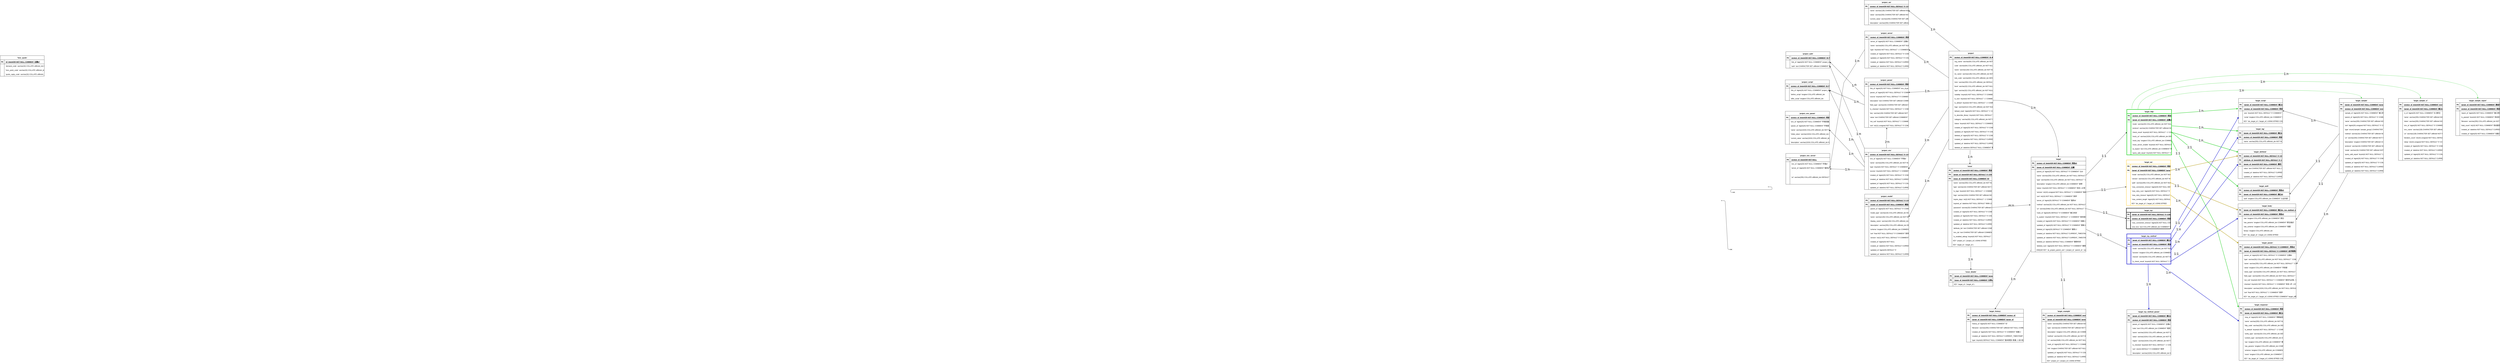 <mxfile version="24.2.1" type="github">
  <diagram id="R2lEEEUBdFMjLlhIrx00" name="Page-1">
    <mxGraphModel dx="15252" dy="2842" grid="0" gridSize="10" guides="1" tooltips="1" connect="1" arrows="1" fold="1" page="1" pageScale="1" pageWidth="1100" pageHeight="1700" background="#ffffff" math="0" shadow="0" extFonts="Permanent Marker^https://fonts.googleapis.com/css?family=Permanent+Marker">
      <root>
        <mxCell id="0" />
        <mxCell id="1" parent="0" />
        <mxCell id="C-vyLk0tnHw3VtMMgP7b-1" value="" style="edgeStyle=entityRelationEdgeStyle;endArrow=ERzeroToMany;startArrow=ERone;endFill=1;startFill=0;" parent="1" target="C-vyLk0tnHw3VtMMgP7b-6" edge="1">
          <mxGeometry width="100" height="100" relative="1" as="geometry">
            <mxPoint x="360.0" y="265" as="sourcePoint" />
            <mxPoint x="440" y="620" as="targetPoint" />
          </mxGeometry>
        </mxCell>
        <mxCell id="C-vyLk0tnHw3VtMMgP7b-12" value="" style="edgeStyle=entityRelationEdgeStyle;endArrow=ERzeroToMany;startArrow=ERone;endFill=1;startFill=0;" parent="1" target="C-vyLk0tnHw3VtMMgP7b-17" edge="1">
          <mxGeometry width="100" height="100" relative="1" as="geometry">
            <mxPoint x="700.0" y="165" as="sourcePoint" />
            <mxPoint x="460" y="205" as="targetPoint" />
          </mxGeometry>
        </mxCell>
        <mxCell id="nd48eDZRnECIU0FQIoJ3-133" value="`func_quote`" style="shape=table;startSize=30;container=1;collapsible=1;childLayout=tableLayout;fixedRows=1;rowLines=0;fontStyle=1;align=center;resizeLast=1;" vertex="1" parent="1">
          <mxGeometry x="-12120" y="-788" width="320" height="150" as="geometry" />
        </mxCell>
        <mxCell id="nd48eDZRnECIU0FQIoJ3-134" value="" style="shape=tableRow;horizontal=0;startSize=0;swimlaneHead=0;swimlaneBody=0;fillColor=none;collapsible=0;dropTarget=0;points=[[0,0.5],[1,0.5]];portConstraint=eastwest;strokeColor=inherit;top=0;left=0;right=0;bottom=1;" vertex="1" parent="nd48eDZRnECIU0FQIoJ3-133">
          <mxGeometry y="30" width="320" height="30" as="geometry" />
        </mxCell>
        <mxCell id="nd48eDZRnECIU0FQIoJ3-135" value="PK" style="shape=partialRectangle;overflow=hidden;connectable=0;fillColor=none;strokeColor=inherit;top=0;left=0;bottom=0;right=0;fontStyle=1;" vertex="1" parent="nd48eDZRnECIU0FQIoJ3-134">
          <mxGeometry width="30" height="30" as="geometry">
            <mxRectangle width="30" height="30" as="alternateBounds" />
          </mxGeometry>
        </mxCell>
        <mxCell id="nd48eDZRnECIU0FQIoJ3-136" value="`id` bigint(20) NOT NULL COMMENT &#39;主键id&#39;" style="shape=partialRectangle;overflow=hidden;connectable=0;fillColor=none;align=left;strokeColor=inherit;top=0;left=0;bottom=0;right=0;spacingLeft=6;fontStyle=5;" vertex="1" parent="nd48eDZRnECIU0FQIoJ3-134">
          <mxGeometry x="30" width="290" height="30" as="geometry">
            <mxRectangle width="290" height="30" as="alternateBounds" />
          </mxGeometry>
        </mxCell>
        <mxCell id="nd48eDZRnECIU0FQIoJ3-137" value="" style="shape=tableRow;horizontal=0;startSize=0;swimlaneHead=0;swimlaneBody=0;fillColor=none;collapsible=0;dropTarget=0;points=[[0,0.5],[1,0.5]];portConstraint=eastwest;strokeColor=inherit;top=0;left=0;right=0;bottom=0;" vertex="1" parent="nd48eDZRnECIU0FQIoJ3-133">
          <mxGeometry y="60" width="320" height="30" as="geometry" />
        </mxCell>
        <mxCell id="nd48eDZRnECIU0FQIoJ3-138" value="" style="shape=partialRectangle;overflow=hidden;connectable=0;fillColor=none;strokeColor=inherit;top=0;left=0;bottom=0;right=0;" vertex="1" parent="nd48eDZRnECIU0FQIoJ3-137">
          <mxGeometry width="30" height="30" as="geometry">
            <mxRectangle width="30" height="30" as="alternateBounds" />
          </mxGeometry>
        </mxCell>
        <mxCell id="nd48eDZRnECIU0FQIoJ3-139" value="`demand_code` varchar(32) COLLATE utf8mb4_bin NOT NULL COMMENT &#39;需求code&#39;" style="shape=partialRectangle;overflow=hidden;connectable=0;fillColor=none;align=left;strokeColor=inherit;top=0;left=0;bottom=0;right=0;spacingLeft=6;" vertex="1" parent="nd48eDZRnECIU0FQIoJ3-137">
          <mxGeometry x="30" width="290" height="30" as="geometry">
            <mxRectangle width="290" height="30" as="alternateBounds" />
          </mxGeometry>
        </mxCell>
        <mxCell id="nd48eDZRnECIU0FQIoJ3-140" value="" style="shape=tableRow;horizontal=0;startSize=0;swimlaneHead=0;swimlaneBody=0;fillColor=none;collapsible=0;dropTarget=0;points=[[0,0.5],[1,0.5]];portConstraint=eastwest;strokeColor=inherit;top=0;left=0;right=0;bottom=0;" vertex="1" parent="nd48eDZRnECIU0FQIoJ3-133">
          <mxGeometry y="90" width="320" height="30" as="geometry" />
        </mxCell>
        <mxCell id="nd48eDZRnECIU0FQIoJ3-141" value="" style="shape=partialRectangle;overflow=hidden;connectable=0;fillColor=none;strokeColor=inherit;top=0;left=0;bottom=0;right=0;" vertex="1" parent="nd48eDZRnECIU0FQIoJ3-140">
          <mxGeometry width="30" height="30" as="geometry">
            <mxRectangle width="30" height="30" as="alternateBounds" />
          </mxGeometry>
        </mxCell>
        <mxCell id="nd48eDZRnECIU0FQIoJ3-142" value="`func_point_code` varchar(32) COLLATE utf8mb4_bin NOT NULL COMMENT &#39;功能点code&#39;" style="shape=partialRectangle;overflow=hidden;connectable=0;fillColor=none;align=left;strokeColor=inherit;top=0;left=0;bottom=0;right=0;spacingLeft=6;" vertex="1" parent="nd48eDZRnECIU0FQIoJ3-140">
          <mxGeometry x="30" width="290" height="30" as="geometry">
            <mxRectangle width="290" height="30" as="alternateBounds" />
          </mxGeometry>
        </mxCell>
        <mxCell id="nd48eDZRnECIU0FQIoJ3-143" value="" style="shape=tableRow;horizontal=0;startSize=0;swimlaneHead=0;swimlaneBody=0;fillColor=none;collapsible=0;dropTarget=0;points=[[0,0.5],[1,0.5]];portConstraint=eastwest;strokeColor=inherit;top=0;left=0;right=0;bottom=0;" vertex="1" parent="nd48eDZRnECIU0FQIoJ3-133">
          <mxGeometry y="120" width="320" height="30" as="geometry" />
        </mxCell>
        <mxCell id="nd48eDZRnECIU0FQIoJ3-144" value="" style="shape=partialRectangle;overflow=hidden;connectable=0;fillColor=none;strokeColor=inherit;top=0;left=0;bottom=0;right=0;" vertex="1" parent="nd48eDZRnECIU0FQIoJ3-143">
          <mxGeometry width="30" height="30" as="geometry">
            <mxRectangle width="30" height="30" as="alternateBounds" />
          </mxGeometry>
        </mxCell>
        <mxCell id="nd48eDZRnECIU0FQIoJ3-145" value="`quote_capty_code` varchar(32) COLLATE utf8mb4_bin NOT NULL COMMENT &#39;能力项code&#39;" style="shape=partialRectangle;overflow=hidden;connectable=0;fillColor=none;align=left;strokeColor=inherit;top=0;left=0;bottom=0;right=0;spacingLeft=6;" vertex="1" parent="nd48eDZRnECIU0FQIoJ3-143">
          <mxGeometry x="30" width="290" height="30" as="geometry">
            <mxRectangle width="290" height="30" as="alternateBounds" />
          </mxGeometry>
        </mxCell>
        <mxCell id="nd48eDZRnECIU0FQIoJ3-216" value="`issue`" style="shape=table;startSize=30;container=1;collapsible=1;childLayout=tableLayout;fixedRows=1;rowLines=0;fontStyle=1;align=center;resizeLast=1;rounded=0;" vertex="1" parent="1">
          <mxGeometry x="2005" width="320" height="600" as="geometry" />
        </mxCell>
        <mxCell id="nd48eDZRnECIU0FQIoJ3-217" value="" style="shape=tableRow;horizontal=0;startSize=0;swimlaneHead=0;swimlaneBody=0;fillColor=none;collapsible=0;dropTarget=0;points=[[0,0.5],[1,0.5]];portConstraint=eastwest;strokeColor=inherit;top=0;left=0;right=0;bottom=1;" vertex="1" parent="nd48eDZRnECIU0FQIoJ3-216">
          <mxGeometry y="30" width="320" height="30" as="geometry" />
        </mxCell>
        <mxCell id="nd48eDZRnECIU0FQIoJ3-218" value="PK" style="shape=partialRectangle;overflow=hidden;connectable=0;fillColor=none;strokeColor=inherit;top=0;left=0;bottom=0;right=0;fontStyle=1;" vertex="1" parent="nd48eDZRnECIU0FQIoJ3-217">
          <mxGeometry width="30" height="30" as="geometry">
            <mxRectangle width="30" height="30" as="alternateBounds" />
          </mxGeometry>
        </mxCell>
        <mxCell id="nd48eDZRnECIU0FQIoJ3-219" value="`project_id` bigint(20) NOT NULL COMMENT &#39;项目id&#39;" style="shape=partialRectangle;overflow=hidden;connectable=0;fillColor=none;align=left;strokeColor=inherit;top=0;left=0;bottom=0;right=0;spacingLeft=6;fontStyle=5;" vertex="1" parent="nd48eDZRnECIU0FQIoJ3-217">
          <mxGeometry x="30" width="290" height="30" as="geometry">
            <mxRectangle width="290" height="30" as="alternateBounds" />
          </mxGeometry>
        </mxCell>
        <mxCell id="nd48eDZRnECIU0FQIoJ3-220" value="" style="shape=tableRow;horizontal=0;startSize=0;swimlaneHead=0;swimlaneBody=0;fillColor=none;collapsible=0;dropTarget=0;points=[[0,0.5],[1,0.5]];portConstraint=eastwest;strokeColor=inherit;top=0;left=0;right=0;bottom=1;" vertex="1" parent="nd48eDZRnECIU0FQIoJ3-216">
          <mxGeometry y="60" width="320" height="30" as="geometry" />
        </mxCell>
        <mxCell id="nd48eDZRnECIU0FQIoJ3-221" value="PK" style="shape=partialRectangle;overflow=hidden;connectable=0;fillColor=none;strokeColor=inherit;top=0;left=0;bottom=0;right=0;fontStyle=1;" vertex="1" parent="nd48eDZRnECIU0FQIoJ3-220">
          <mxGeometry width="30" height="30" as="geometry">
            <mxRectangle width="30" height="30" as="alternateBounds" />
          </mxGeometry>
        </mxCell>
        <mxCell id="nd48eDZRnECIU0FQIoJ3-222" value="`target_id` bigint(20) NOT NULL DEFAULT &#39;0&#39; COMMENT &#39;target_id 项目或自定义为0&#39;" style="shape=partialRectangle;overflow=hidden;connectable=0;fillColor=none;align=left;strokeColor=inherit;top=0;left=0;bottom=0;right=0;spacingLeft=6;fontStyle=5;" vertex="1" parent="nd48eDZRnECIU0FQIoJ3-220">
          <mxGeometry x="30" width="290" height="30" as="geometry">
            <mxRectangle width="290" height="30" as="alternateBounds" />
          </mxGeometry>
        </mxCell>
        <mxCell id="nd48eDZRnECIU0FQIoJ3-223" value="" style="shape=tableRow;horizontal=0;startSize=0;swimlaneHead=0;swimlaneBody=0;fillColor=none;collapsible=0;dropTarget=0;points=[[0,0.5],[1,0.5]];portConstraint=eastwest;strokeColor=inherit;top=0;left=0;right=0;bottom=1;" vertex="1" parent="nd48eDZRnECIU0FQIoJ3-216">
          <mxGeometry y="90" width="320" height="30" as="geometry" />
        </mxCell>
        <mxCell id="nd48eDZRnECIU0FQIoJ3-224" value="PK" style="shape=partialRectangle;overflow=hidden;connectable=0;fillColor=none;strokeColor=inherit;top=0;left=0;bottom=0;right=0;fontStyle=1;" vertex="1" parent="nd48eDZRnECIU0FQIoJ3-223">
          <mxGeometry width="30" height="30" as="geometry">
            <mxRectangle width="30" height="30" as="alternateBounds" />
          </mxGeometry>
        </mxCell>
        <mxCell id="nd48eDZRnECIU0FQIoJ3-225" value="`issue_id` bigint(20) NOT NULL COMMENT &#39;ID&#39;" style="shape=partialRectangle;overflow=hidden;connectable=0;fillColor=none;align=left;strokeColor=inherit;top=0;left=0;bottom=0;right=0;spacingLeft=6;fontStyle=5;" vertex="1" parent="nd48eDZRnECIU0FQIoJ3-223">
          <mxGeometry x="30" width="290" height="30" as="geometry">
            <mxRectangle width="290" height="30" as="alternateBounds" />
          </mxGeometry>
        </mxCell>
        <mxCell id="nd48eDZRnECIU0FQIoJ3-226" value="" style="shape=tableRow;horizontal=0;startSize=0;swimlaneHead=0;swimlaneBody=0;fillColor=none;collapsible=0;dropTarget=0;points=[[0,0.5],[1,0.5]];portConstraint=eastwest;strokeColor=inherit;top=0;left=0;right=0;bottom=0;" vertex="1" parent="nd48eDZRnECIU0FQIoJ3-216">
          <mxGeometry y="120" width="320" height="30" as="geometry" />
        </mxCell>
        <mxCell id="nd48eDZRnECIU0FQIoJ3-227" value="" style="shape=partialRectangle;overflow=hidden;connectable=0;fillColor=none;strokeColor=inherit;top=0;left=0;bottom=0;right=0;" vertex="1" parent="nd48eDZRnECIU0FQIoJ3-226">
          <mxGeometry width="30" height="30" as="geometry">
            <mxRectangle width="30" height="30" as="alternateBounds" />
          </mxGeometry>
        </mxCell>
        <mxCell id="nd48eDZRnECIU0FQIoJ3-228" value="`name` varchar(255) COLLATE utf8mb4_bin NOT NULL COMMENT &#39;分享名称&#39;" style="shape=partialRectangle;overflow=hidden;connectable=0;fillColor=none;align=left;strokeColor=inherit;top=0;left=0;bottom=0;right=0;spacingLeft=6;" vertex="1" parent="nd48eDZRnECIU0FQIoJ3-226">
          <mxGeometry x="30" width="290" height="30" as="geometry">
            <mxRectangle width="290" height="30" as="alternateBounds" />
          </mxGeometry>
        </mxCell>
        <mxCell id="nd48eDZRnECIU0FQIoJ3-229" value="" style="shape=tableRow;horizontal=0;startSize=0;swimlaneHead=0;swimlaneBody=0;fillColor=none;collapsible=0;dropTarget=0;points=[[0,0.5],[1,0.5]];portConstraint=eastwest;strokeColor=inherit;top=0;left=0;right=0;bottom=0;" vertex="1" parent="nd48eDZRnECIU0FQIoJ3-216">
          <mxGeometry y="150" width="320" height="30" as="geometry" />
        </mxCell>
        <mxCell id="nd48eDZRnECIU0FQIoJ3-230" value="" style="shape=partialRectangle;overflow=hidden;connectable=0;fillColor=none;strokeColor=inherit;top=0;left=0;bottom=0;right=0;" vertex="1" parent="nd48eDZRnECIU0FQIoJ3-229">
          <mxGeometry width="30" height="30" as="geometry">
            <mxRectangle width="30" height="30" as="alternateBounds" />
          </mxGeometry>
        </mxCell>
        <mxCell id="nd48eDZRnECIU0FQIoJ3-231" value="`type` varchar(16) CHARACTER SET utf8mb4 NOT NULL DEFAULT &#39;api&#39; COMMENT &#39;类型 api-接口 folder-目录 3doc-文档 websocket grpc socket_service socket project  diy：自定义 diy_all：全部接口&#39;" style="shape=partialRectangle;overflow=hidden;connectable=0;fillColor=none;align=left;strokeColor=inherit;top=0;left=0;bottom=0;right=0;spacingLeft=6;" vertex="1" parent="nd48eDZRnECIU0FQIoJ3-229">
          <mxGeometry x="30" width="290" height="30" as="geometry">
            <mxRectangle width="290" height="30" as="alternateBounds" />
          </mxGeometry>
        </mxCell>
        <mxCell id="nd48eDZRnECIU0FQIoJ3-232" value="" style="shape=tableRow;horizontal=0;startSize=0;swimlaneHead=0;swimlaneBody=0;fillColor=none;collapsible=0;dropTarget=0;points=[[0,0.5],[1,0.5]];portConstraint=eastwest;strokeColor=inherit;top=0;left=0;right=0;bottom=0;" vertex="1" parent="nd48eDZRnECIU0FQIoJ3-216">
          <mxGeometry y="180" width="320" height="30" as="geometry" />
        </mxCell>
        <mxCell id="nd48eDZRnECIU0FQIoJ3-233" value="" style="shape=partialRectangle;overflow=hidden;connectable=0;fillColor=none;strokeColor=inherit;top=0;left=0;bottom=0;right=0;" vertex="1" parent="nd48eDZRnECIU0FQIoJ3-232">
          <mxGeometry width="30" height="30" as="geometry">
            <mxRectangle width="30" height="30" as="alternateBounds" />
          </mxGeometry>
        </mxCell>
        <mxCell id="nd48eDZRnECIU0FQIoJ3-234" value="`is_logo` tinyint(4) NOT NULL DEFAULT &#39;-1&#39; COMMENT &#39;是否开启logo，1开启 -1不开启&#39;" style="shape=partialRectangle;overflow=hidden;connectable=0;fillColor=none;align=left;strokeColor=inherit;top=0;left=0;bottom=0;right=0;spacingLeft=6;" vertex="1" parent="nd48eDZRnECIU0FQIoJ3-232">
          <mxGeometry x="30" width="290" height="30" as="geometry">
            <mxRectangle width="290" height="30" as="alternateBounds" />
          </mxGeometry>
        </mxCell>
        <mxCell id="nd48eDZRnECIU0FQIoJ3-235" value="" style="shape=tableRow;horizontal=0;startSize=0;swimlaneHead=0;swimlaneBody=0;fillColor=none;collapsible=0;dropTarget=0;points=[[0,0.5],[1,0.5]];portConstraint=eastwest;strokeColor=inherit;top=0;left=0;right=0;bottom=0;" vertex="1" parent="nd48eDZRnECIU0FQIoJ3-216">
          <mxGeometry y="210" width="320" height="30" as="geometry" />
        </mxCell>
        <mxCell id="nd48eDZRnECIU0FQIoJ3-236" value="" style="shape=partialRectangle;overflow=hidden;connectable=0;fillColor=none;strokeColor=inherit;top=0;left=0;bottom=0;right=0;" vertex="1" parent="nd48eDZRnECIU0FQIoJ3-235">
          <mxGeometry width="30" height="30" as="geometry">
            <mxRectangle width="30" height="30" as="alternateBounds" />
          </mxGeometry>
        </mxCell>
        <mxCell id="nd48eDZRnECIU0FQIoJ3-237" value="`logo` varchar(1024) CHARACTER SET utf8mb4 NOT NULL DEFAULT &#39;&#39; COMMENT &#39;项目分享logo&#39;" style="shape=partialRectangle;overflow=hidden;connectable=0;fillColor=none;align=left;strokeColor=inherit;top=0;left=0;bottom=0;right=0;spacingLeft=6;" vertex="1" parent="nd48eDZRnECIU0FQIoJ3-235">
          <mxGeometry x="30" width="290" height="30" as="geometry">
            <mxRectangle width="290" height="30" as="alternateBounds" />
          </mxGeometry>
        </mxCell>
        <mxCell id="nd48eDZRnECIU0FQIoJ3-238" value="" style="shape=tableRow;horizontal=0;startSize=0;swimlaneHead=0;swimlaneBody=0;fillColor=none;collapsible=0;dropTarget=0;points=[[0,0.5],[1,0.5]];portConstraint=eastwest;strokeColor=inherit;top=0;left=0;right=0;bottom=0;" vertex="1" parent="nd48eDZRnECIU0FQIoJ3-216">
          <mxGeometry y="240" width="320" height="30" as="geometry" />
        </mxCell>
        <mxCell id="nd48eDZRnECIU0FQIoJ3-239" value="" style="shape=partialRectangle;overflow=hidden;connectable=0;fillColor=none;strokeColor=inherit;top=0;left=0;bottom=0;right=0;" vertex="1" parent="nd48eDZRnECIU0FQIoJ3-238">
          <mxGeometry width="30" height="30" as="geometry">
            <mxRectangle width="30" height="30" as="alternateBounds" />
          </mxGeometry>
        </mxCell>
        <mxCell id="nd48eDZRnECIU0FQIoJ3-240" value="`expire_days` int(3) NOT NULL DEFAULT &#39;-1&#39; COMMENT &#39;有效天数 -1永久, 30, 7, -99关闭&#39;" style="shape=partialRectangle;overflow=hidden;connectable=0;fillColor=none;align=left;strokeColor=inherit;top=0;left=0;bottom=0;right=0;spacingLeft=6;" vertex="1" parent="nd48eDZRnECIU0FQIoJ3-238">
          <mxGeometry x="30" width="290" height="30" as="geometry">
            <mxRectangle width="290" height="30" as="alternateBounds" />
          </mxGeometry>
        </mxCell>
        <mxCell id="nd48eDZRnECIU0FQIoJ3-241" value="" style="shape=tableRow;horizontal=0;startSize=0;swimlaneHead=0;swimlaneBody=0;fillColor=none;collapsible=0;dropTarget=0;points=[[0,0.5],[1,0.5]];portConstraint=eastwest;strokeColor=inherit;top=0;left=0;right=0;bottom=0;" vertex="1" parent="nd48eDZRnECIU0FQIoJ3-216">
          <mxGeometry y="270" width="320" height="30" as="geometry" />
        </mxCell>
        <mxCell id="nd48eDZRnECIU0FQIoJ3-242" value="" style="shape=partialRectangle;overflow=hidden;connectable=0;fillColor=none;strokeColor=inherit;top=0;left=0;bottom=0;right=0;" vertex="1" parent="nd48eDZRnECIU0FQIoJ3-241">
          <mxGeometry width="30" height="30" as="geometry">
            <mxRectangle width="30" height="30" as="alternateBounds" />
          </mxGeometry>
        </mxCell>
        <mxCell id="nd48eDZRnECIU0FQIoJ3-243" value="`expired_at` datetime NOT NULL DEFAULT &#39;9999-12-31 23:59:59&#39; COMMENT &#39;过期时间 9999-12-31 23:59:59永不过期&#39;" style="shape=partialRectangle;overflow=hidden;connectable=0;fillColor=none;align=left;strokeColor=inherit;top=0;left=0;bottom=0;right=0;spacingLeft=6;" vertex="1" parent="nd48eDZRnECIU0FQIoJ3-241">
          <mxGeometry x="30" width="290" height="30" as="geometry">
            <mxRectangle width="290" height="30" as="alternateBounds" />
          </mxGeometry>
        </mxCell>
        <mxCell id="nd48eDZRnECIU0FQIoJ3-244" value="" style="shape=tableRow;horizontal=0;startSize=0;swimlaneHead=0;swimlaneBody=0;fillColor=none;collapsible=0;dropTarget=0;points=[[0,0.5],[1,0.5]];portConstraint=eastwest;strokeColor=inherit;top=0;left=0;right=0;bottom=0;" vertex="1" parent="nd48eDZRnECIU0FQIoJ3-216">
          <mxGeometry y="300" width="320" height="30" as="geometry" />
        </mxCell>
        <mxCell id="nd48eDZRnECIU0FQIoJ3-245" value="" style="shape=partialRectangle;overflow=hidden;connectable=0;fillColor=none;strokeColor=inherit;top=0;left=0;bottom=0;right=0;" vertex="1" parent="nd48eDZRnECIU0FQIoJ3-244">
          <mxGeometry width="30" height="30" as="geometry">
            <mxRectangle width="30" height="30" as="alternateBounds" />
          </mxGeometry>
        </mxCell>
        <mxCell id="nd48eDZRnECIU0FQIoJ3-246" value="`password` varchar(20) CHARACTER SET utf8mb4 NOT NULL DEFAULT &#39;&#39; COMMENT &#39;密码&#39;" style="shape=partialRectangle;overflow=hidden;connectable=0;fillColor=none;align=left;strokeColor=inherit;top=0;left=0;bottom=0;right=0;spacingLeft=6;" vertex="1" parent="nd48eDZRnECIU0FQIoJ3-244">
          <mxGeometry x="30" width="290" height="30" as="geometry">
            <mxRectangle width="290" height="30" as="alternateBounds" />
          </mxGeometry>
        </mxCell>
        <mxCell id="nd48eDZRnECIU0FQIoJ3-247" value="" style="shape=tableRow;horizontal=0;startSize=0;swimlaneHead=0;swimlaneBody=0;fillColor=none;collapsible=0;dropTarget=0;points=[[0,0.5],[1,0.5]];portConstraint=eastwest;strokeColor=inherit;top=0;left=0;right=0;bottom=0;" vertex="1" parent="nd48eDZRnECIU0FQIoJ3-216">
          <mxGeometry y="330" width="320" height="30" as="geometry" />
        </mxCell>
        <mxCell id="nd48eDZRnECIU0FQIoJ3-248" value="" style="shape=partialRectangle;overflow=hidden;connectable=0;fillColor=none;strokeColor=inherit;top=0;left=0;bottom=0;right=0;" vertex="1" parent="nd48eDZRnECIU0FQIoJ3-247">
          <mxGeometry width="30" height="30" as="geometry">
            <mxRectangle width="30" height="30" as="alternateBounds" />
          </mxGeometry>
        </mxCell>
        <mxCell id="nd48eDZRnECIU0FQIoJ3-249" value="`created_id` bigint(20) NOT NULL DEFAULT &#39;0&#39; COMMENT &#39;创建人&#39;" style="shape=partialRectangle;overflow=hidden;connectable=0;fillColor=none;align=left;strokeColor=inherit;top=0;left=0;bottom=0;right=0;spacingLeft=6;" vertex="1" parent="nd48eDZRnECIU0FQIoJ3-247">
          <mxGeometry x="30" width="290" height="30" as="geometry">
            <mxRectangle width="290" height="30" as="alternateBounds" />
          </mxGeometry>
        </mxCell>
        <mxCell id="nd48eDZRnECIU0FQIoJ3-250" value="" style="shape=tableRow;horizontal=0;startSize=0;swimlaneHead=0;swimlaneBody=0;fillColor=none;collapsible=0;dropTarget=0;points=[[0,0.5],[1,0.5]];portConstraint=eastwest;strokeColor=inherit;top=0;left=0;right=0;bottom=0;" vertex="1" parent="nd48eDZRnECIU0FQIoJ3-216">
          <mxGeometry y="360" width="320" height="30" as="geometry" />
        </mxCell>
        <mxCell id="nd48eDZRnECIU0FQIoJ3-251" value="" style="shape=partialRectangle;overflow=hidden;connectable=0;fillColor=none;strokeColor=inherit;top=0;left=0;bottom=0;right=0;" vertex="1" parent="nd48eDZRnECIU0FQIoJ3-250">
          <mxGeometry width="30" height="30" as="geometry">
            <mxRectangle width="30" height="30" as="alternateBounds" />
          </mxGeometry>
        </mxCell>
        <mxCell id="nd48eDZRnECIU0FQIoJ3-252" value="`updated_id` bigint(20) NOT NULL DEFAULT &#39;0&#39; COMMENT &#39;更新人&#39;" style="shape=partialRectangle;overflow=hidden;connectable=0;fillColor=none;align=left;strokeColor=inherit;top=0;left=0;bottom=0;right=0;spacingLeft=6;" vertex="1" parent="nd48eDZRnECIU0FQIoJ3-250">
          <mxGeometry x="30" width="290" height="30" as="geometry">
            <mxRectangle width="290" height="30" as="alternateBounds" />
          </mxGeometry>
        </mxCell>
        <mxCell id="nd48eDZRnECIU0FQIoJ3-253" value="" style="shape=tableRow;horizontal=0;startSize=0;swimlaneHead=0;swimlaneBody=0;fillColor=none;collapsible=0;dropTarget=0;points=[[0,0.5],[1,0.5]];portConstraint=eastwest;strokeColor=inherit;top=0;left=0;right=0;bottom=0;" vertex="1" parent="nd48eDZRnECIU0FQIoJ3-216">
          <mxGeometry y="390" width="320" height="30" as="geometry" />
        </mxCell>
        <mxCell id="nd48eDZRnECIU0FQIoJ3-254" value="" style="shape=partialRectangle;overflow=hidden;connectable=0;fillColor=none;strokeColor=inherit;top=0;left=0;bottom=0;right=0;" vertex="1" parent="nd48eDZRnECIU0FQIoJ3-253">
          <mxGeometry width="30" height="30" as="geometry">
            <mxRectangle width="30" height="30" as="alternateBounds" />
          </mxGeometry>
        </mxCell>
        <mxCell id="nd48eDZRnECIU0FQIoJ3-255" value="`created_at` datetime NOT NULL DEFAULT CURRENT_TIMESTAMP COMMENT &#39;创建时间&#39;" style="shape=partialRectangle;overflow=hidden;connectable=0;fillColor=none;align=left;strokeColor=inherit;top=0;left=0;bottom=0;right=0;spacingLeft=6;" vertex="1" parent="nd48eDZRnECIU0FQIoJ3-253">
          <mxGeometry x="30" width="290" height="30" as="geometry">
            <mxRectangle width="290" height="30" as="alternateBounds" />
          </mxGeometry>
        </mxCell>
        <mxCell id="nd48eDZRnECIU0FQIoJ3-256" value="" style="shape=tableRow;horizontal=0;startSize=0;swimlaneHead=0;swimlaneBody=0;fillColor=none;collapsible=0;dropTarget=0;points=[[0,0.5],[1,0.5]];portConstraint=eastwest;strokeColor=inherit;top=0;left=0;right=0;bottom=0;" vertex="1" parent="nd48eDZRnECIU0FQIoJ3-216">
          <mxGeometry y="420" width="320" height="30" as="geometry" />
        </mxCell>
        <mxCell id="nd48eDZRnECIU0FQIoJ3-257" value="" style="shape=partialRectangle;overflow=hidden;connectable=0;fillColor=none;strokeColor=inherit;top=0;left=0;bottom=0;right=0;" vertex="1" parent="nd48eDZRnECIU0FQIoJ3-256">
          <mxGeometry width="30" height="30" as="geometry">
            <mxRectangle width="30" height="30" as="alternateBounds" />
          </mxGeometry>
        </mxCell>
        <mxCell id="nd48eDZRnECIU0FQIoJ3-258" value="`updated_at` datetime NOT NULL DEFAULT CURRENT_TIMESTAMP ON UPDATE CURRENT_TIMESTAMP COMMENT &#39;修改时间&#39;" style="shape=partialRectangle;overflow=hidden;connectable=0;fillColor=none;align=left;strokeColor=inherit;top=0;left=0;bottom=0;right=0;spacingLeft=6;" vertex="1" parent="nd48eDZRnECIU0FQIoJ3-256">
          <mxGeometry x="30" width="290" height="30" as="geometry">
            <mxRectangle width="290" height="30" as="alternateBounds" />
          </mxGeometry>
        </mxCell>
        <mxCell id="nd48eDZRnECIU0FQIoJ3-259" value="" style="shape=tableRow;horizontal=0;startSize=0;swimlaneHead=0;swimlaneBody=0;fillColor=none;collapsible=0;dropTarget=0;points=[[0,0.5],[1,0.5]];portConstraint=eastwest;strokeColor=inherit;top=0;left=0;right=0;bottom=0;" vertex="1" parent="nd48eDZRnECIU0FQIoJ3-216">
          <mxGeometry y="450" width="320" height="30" as="geometry" />
        </mxCell>
        <mxCell id="nd48eDZRnECIU0FQIoJ3-260" value="" style="shape=partialRectangle;overflow=hidden;connectable=0;fillColor=none;strokeColor=inherit;top=0;left=0;bottom=0;right=0;" vertex="1" parent="nd48eDZRnECIU0FQIoJ3-259">
          <mxGeometry width="30" height="30" as="geometry">
            <mxRectangle width="30" height="30" as="alternateBounds" />
          </mxGeometry>
        </mxCell>
        <mxCell id="nd48eDZRnECIU0FQIoJ3-261" value="`attribute_list` text CHARACTER SET utf8mb4 COMMENT &#39;自定义字段&#39;" style="shape=partialRectangle;overflow=hidden;connectable=0;fillColor=none;align=left;strokeColor=inherit;top=0;left=0;bottom=0;right=0;spacingLeft=6;" vertex="1" parent="nd48eDZRnECIU0FQIoJ3-259">
          <mxGeometry x="30" width="290" height="30" as="geometry">
            <mxRectangle width="290" height="30" as="alternateBounds" />
          </mxGeometry>
        </mxCell>
        <mxCell id="nd48eDZRnECIU0FQIoJ3-262" value="" style="shape=tableRow;horizontal=0;startSize=0;swimlaneHead=0;swimlaneBody=0;fillColor=none;collapsible=0;dropTarget=0;points=[[0,0.5],[1,0.5]];portConstraint=eastwest;strokeColor=inherit;top=0;left=0;right=0;bottom=0;" vertex="1" parent="nd48eDZRnECIU0FQIoJ3-216">
          <mxGeometry y="480" width="320" height="30" as="geometry" />
        </mxCell>
        <mxCell id="nd48eDZRnECIU0FQIoJ3-263" value="" style="shape=partialRectangle;overflow=hidden;connectable=0;fillColor=none;strokeColor=inherit;top=0;left=0;bottom=0;right=0;" vertex="1" parent="nd48eDZRnECIU0FQIoJ3-262">
          <mxGeometry width="30" height="30" as="geometry">
            <mxRectangle width="30" height="30" as="alternateBounds" />
          </mxGeometry>
        </mxCell>
        <mxCell id="nd48eDZRnECIU0FQIoJ3-264" value="`env_ids` text CHARACTER SET utf8mb4 COMMENT &#39;环境id&#39;" style="shape=partialRectangle;overflow=hidden;connectable=0;fillColor=none;align=left;strokeColor=inherit;top=0;left=0;bottom=0;right=0;spacingLeft=6;" vertex="1" parent="nd48eDZRnECIU0FQIoJ3-262">
          <mxGeometry x="30" width="290" height="30" as="geometry">
            <mxRectangle width="290" height="30" as="alternateBounds" />
          </mxGeometry>
        </mxCell>
        <mxCell id="nd48eDZRnECIU0FQIoJ3-265" value="" style="shape=tableRow;horizontal=0;startSize=0;swimlaneHead=0;swimlaneBody=0;fillColor=none;collapsible=0;dropTarget=0;points=[[0,0.5],[1,0.5]];portConstraint=eastwest;strokeColor=inherit;top=0;left=0;right=0;bottom=0;" vertex="1" parent="nd48eDZRnECIU0FQIoJ3-216">
          <mxGeometry y="510" width="320" height="30" as="geometry" />
        </mxCell>
        <mxCell id="nd48eDZRnECIU0FQIoJ3-266" value="" style="shape=partialRectangle;overflow=hidden;connectable=0;fillColor=none;strokeColor=inherit;top=0;left=0;bottom=0;right=0;" vertex="1" parent="nd48eDZRnECIU0FQIoJ3-265">
          <mxGeometry width="30" height="30" as="geometry">
            <mxRectangle width="30" height="30" as="alternateBounds" />
          </mxGeometry>
        </mxCell>
        <mxCell id="nd48eDZRnECIU0FQIoJ3-267" value="`is_enabled_debug` tinyint(4) NOT NULL DEFAULT &#39;-1&#39; COMMENT &#39;是否支持调试，1：不支持，2：支持&#39;" style="shape=partialRectangle;overflow=hidden;connectable=0;fillColor=none;align=left;strokeColor=inherit;top=0;left=0;bottom=0;right=0;spacingLeft=6;" vertex="1" parent="nd48eDZRnECIU0FQIoJ3-265">
          <mxGeometry x="30" width="290" height="30" as="geometry">
            <mxRectangle width="290" height="30" as="alternateBounds" />
          </mxGeometry>
        </mxCell>
        <mxCell id="nd48eDZRnECIU0FQIoJ3-268" value="" style="shape=tableRow;horizontal=0;startSize=0;swimlaneHead=0;swimlaneBody=0;fillColor=none;collapsible=0;dropTarget=0;points=[[0,0.5],[1,0.5]];portConstraint=eastwest;strokeColor=inherit;top=0;left=0;right=0;bottom=0;" vertex="1" parent="nd48eDZRnECIU0FQIoJ3-216">
          <mxGeometry y="540" width="320" height="30" as="geometry" />
        </mxCell>
        <mxCell id="nd48eDZRnECIU0FQIoJ3-269" value="" style="shape=partialRectangle;overflow=hidden;connectable=0;fillColor=none;strokeColor=inherit;top=0;left=0;bottom=0;right=0;" vertex="1" parent="nd48eDZRnECIU0FQIoJ3-268">
          <mxGeometry width="30" height="30" as="geometry">
            <mxRectangle width="30" height="30" as="alternateBounds" />
          </mxGeometry>
        </mxCell>
        <mxCell id="nd48eDZRnECIU0FQIoJ3-270" value="KEY `project_id` (`project_id`) USING BTREE" style="shape=partialRectangle;overflow=hidden;connectable=0;fillColor=none;align=left;strokeColor=inherit;top=0;left=0;bottom=0;right=0;spacingLeft=6;" vertex="1" parent="nd48eDZRnECIU0FQIoJ3-268">
          <mxGeometry x="30" width="290" height="30" as="geometry">
            <mxRectangle width="290" height="30" as="alternateBounds" />
          </mxGeometry>
        </mxCell>
        <mxCell id="nd48eDZRnECIU0FQIoJ3-271" value="" style="shape=tableRow;horizontal=0;startSize=0;swimlaneHead=0;swimlaneBody=0;fillColor=none;collapsible=0;dropTarget=0;points=[[0,0.5],[1,0.5]];portConstraint=eastwest;strokeColor=inherit;top=0;left=0;right=0;bottom=0;" vertex="1" parent="nd48eDZRnECIU0FQIoJ3-216">
          <mxGeometry y="570" width="320" height="30" as="geometry" />
        </mxCell>
        <mxCell id="nd48eDZRnECIU0FQIoJ3-272" value="" style="shape=partialRectangle;overflow=hidden;connectable=0;fillColor=none;strokeColor=inherit;top=0;left=0;bottom=0;right=0;" vertex="1" parent="nd48eDZRnECIU0FQIoJ3-271">
          <mxGeometry width="30" height="30" as="geometry">
            <mxRectangle width="30" height="30" as="alternateBounds" />
          </mxGeometry>
        </mxCell>
        <mxCell id="nd48eDZRnECIU0FQIoJ3-273" value="KEY `target_id` (`target_id`)" style="shape=partialRectangle;overflow=hidden;connectable=0;fillColor=none;align=left;strokeColor=inherit;top=0;left=0;bottom=0;right=0;spacingLeft=6;" vertex="1" parent="nd48eDZRnECIU0FQIoJ3-271">
          <mxGeometry x="30" width="290" height="30" as="geometry">
            <mxRectangle width="290" height="30" as="alternateBounds" />
          </mxGeometry>
        </mxCell>
        <mxCell id="nd48eDZRnECIU0FQIoJ3-274" value="`issue_details`" style="shape=table;startSize=30;container=1;collapsible=1;childLayout=tableLayout;fixedRows=1;rowLines=0;fontStyle=1;align=center;resizeLast=1;" vertex="1" parent="1">
          <mxGeometry x="2012" y="767" width="320" height="120" as="geometry" />
        </mxCell>
        <mxCell id="nd48eDZRnECIU0FQIoJ3-275" value="" style="shape=tableRow;horizontal=0;startSize=0;swimlaneHead=0;swimlaneBody=0;fillColor=none;collapsible=0;dropTarget=0;points=[[0,0.5],[1,0.5]];portConstraint=eastwest;strokeColor=inherit;top=0;left=0;right=0;bottom=1;" vertex="1" parent="nd48eDZRnECIU0FQIoJ3-274">
          <mxGeometry y="30" width="320" height="30" as="geometry" />
        </mxCell>
        <mxCell id="nd48eDZRnECIU0FQIoJ3-276" value="PK" style="shape=partialRectangle;overflow=hidden;connectable=0;fillColor=none;strokeColor=inherit;top=0;left=0;bottom=0;right=0;fontStyle=1;" vertex="1" parent="nd48eDZRnECIU0FQIoJ3-275">
          <mxGeometry width="30" height="30" as="geometry">
            <mxRectangle width="30" height="30" as="alternateBounds" />
          </mxGeometry>
        </mxCell>
        <mxCell id="nd48eDZRnECIU0FQIoJ3-277" value="`target_id` bigint(20) NOT NULL COMMENT &#39;target_id&#39;" style="shape=partialRectangle;overflow=hidden;connectable=0;fillColor=none;align=left;strokeColor=inherit;top=0;left=0;bottom=0;right=0;spacingLeft=6;fontStyle=5;" vertex="1" parent="nd48eDZRnECIU0FQIoJ3-275">
          <mxGeometry x="30" width="290" height="30" as="geometry">
            <mxRectangle width="290" height="30" as="alternateBounds" />
          </mxGeometry>
        </mxCell>
        <mxCell id="nd48eDZRnECIU0FQIoJ3-278" value="" style="shape=tableRow;horizontal=0;startSize=0;swimlaneHead=0;swimlaneBody=0;fillColor=none;collapsible=0;dropTarget=0;points=[[0,0.5],[1,0.5]];portConstraint=eastwest;strokeColor=inherit;top=0;left=0;right=0;bottom=1;" vertex="1" parent="nd48eDZRnECIU0FQIoJ3-274">
          <mxGeometry y="60" width="320" height="30" as="geometry" />
        </mxCell>
        <mxCell id="nd48eDZRnECIU0FQIoJ3-279" value="PK" style="shape=partialRectangle;overflow=hidden;connectable=0;fillColor=none;strokeColor=inherit;top=0;left=0;bottom=0;right=0;fontStyle=1;" vertex="1" parent="nd48eDZRnECIU0FQIoJ3-278">
          <mxGeometry width="30" height="30" as="geometry">
            <mxRectangle width="30" height="30" as="alternateBounds" />
          </mxGeometry>
        </mxCell>
        <mxCell id="nd48eDZRnECIU0FQIoJ3-280" value="`issue_id` bigint(20) NOT NULL COMMENT &#39;分享id&#39;" style="shape=partialRectangle;overflow=hidden;connectable=0;fillColor=none;align=left;strokeColor=inherit;top=0;left=0;bottom=0;right=0;spacingLeft=6;fontStyle=5;" vertex="1" parent="nd48eDZRnECIU0FQIoJ3-278">
          <mxGeometry x="30" width="290" height="30" as="geometry">
            <mxRectangle width="290" height="30" as="alternateBounds" />
          </mxGeometry>
        </mxCell>
        <mxCell id="nd48eDZRnECIU0FQIoJ3-281" value="" style="shape=tableRow;horizontal=0;startSize=0;swimlaneHead=0;swimlaneBody=0;fillColor=none;collapsible=0;dropTarget=0;points=[[0,0.5],[1,0.5]];portConstraint=eastwest;strokeColor=inherit;top=0;left=0;right=0;bottom=0;" vertex="1" parent="nd48eDZRnECIU0FQIoJ3-274">
          <mxGeometry y="90" width="320" height="30" as="geometry" />
        </mxCell>
        <mxCell id="nd48eDZRnECIU0FQIoJ3-282" value="" style="shape=partialRectangle;overflow=hidden;connectable=0;fillColor=none;strokeColor=inherit;top=0;left=0;bottom=0;right=0;" vertex="1" parent="nd48eDZRnECIU0FQIoJ3-281">
          <mxGeometry width="30" height="30" as="geometry">
            <mxRectangle width="30" height="30" as="alternateBounds" />
          </mxGeometry>
        </mxCell>
        <mxCell id="nd48eDZRnECIU0FQIoJ3-283" value="KEY `target_id` (`target_id`)" style="shape=partialRectangle;overflow=hidden;connectable=0;fillColor=none;align=left;strokeColor=inherit;top=0;left=0;bottom=0;right=0;spacingLeft=6;" vertex="1" parent="nd48eDZRnECIU0FQIoJ3-281">
          <mxGeometry x="30" width="290" height="30" as="geometry">
            <mxRectangle width="290" height="30" as="alternateBounds" />
          </mxGeometry>
        </mxCell>
        <mxCell id="nd48eDZRnECIU0FQIoJ3-2093" style="edgeStyle=orthogonalEdgeStyle;rounded=0;orthogonalLoop=1;jettySize=auto;html=1;entryX=0.5;entryY=0;entryDx=0;entryDy=0;curved=1;" edge="1" parent="1" source="nd48eDZRnECIU0FQIoJ3-445" target="nd48eDZRnECIU0FQIoJ3-1165">
          <mxGeometry relative="1" as="geometry" />
        </mxCell>
        <mxCell id="nd48eDZRnECIU0FQIoJ3-2095" value="&lt;font style=&quot;font-size: 24px;&quot;&gt;1:n&lt;/font&gt;" style="edgeLabel;html=1;align=center;verticalAlign=middle;resizable=0;points=[];" vertex="1" connectable="0" parent="nd48eDZRnECIU0FQIoJ3-2093">
          <mxGeometry x="-0.296" y="-34" relative="1" as="geometry">
            <mxPoint x="-21" y="19" as="offset" />
          </mxGeometry>
        </mxCell>
        <mxCell id="nd48eDZRnECIU0FQIoJ3-2175" style="rounded=0;orthogonalLoop=1;jettySize=auto;html=1;entryX=0.5;entryY=0;entryDx=0;entryDy=0;exitX=0.483;exitY=1.156;exitDx=0;exitDy=0;exitPerimeter=0;" edge="1" parent="1" source="nd48eDZRnECIU0FQIoJ3-512" target="nd48eDZRnECIU0FQIoJ3-216">
          <mxGeometry relative="1" as="geometry">
            <mxPoint x="2178" y="10" as="targetPoint" />
          </mxGeometry>
        </mxCell>
        <mxCell id="nd48eDZRnECIU0FQIoJ3-2176" value="&lt;font style=&quot;font-size: 24px;&quot;&gt;1:n&lt;/font&gt;" style="edgeLabel;html=1;align=center;verticalAlign=middle;resizable=0;points=[];" vertex="1" connectable="0" parent="nd48eDZRnECIU0FQIoJ3-2175">
          <mxGeometry x="-0.097" relative="1" as="geometry">
            <mxPoint y="1" as="offset" />
          </mxGeometry>
        </mxCell>
        <mxCell id="nd48eDZRnECIU0FQIoJ3-2197" style="rounded=0;orthogonalLoop=1;jettySize=auto;html=1;exitX=0.25;exitY=0;exitDx=0;exitDy=0;entryX=1;entryY=0.5;entryDx=0;entryDy=0;" edge="1" parent="1" source="nd48eDZRnECIU0FQIoJ3-445" target="nd48eDZRnECIU0FQIoJ3-1061">
          <mxGeometry relative="1" as="geometry" />
        </mxCell>
        <mxCell id="nd48eDZRnECIU0FQIoJ3-2198" value="&lt;font style=&quot;font-size: 24px;&quot;&gt;1:n&lt;/font&gt;" style="edgeLabel;html=1;align=center;verticalAlign=middle;resizable=0;points=[];" vertex="1" connectable="0" parent="nd48eDZRnECIU0FQIoJ3-2197">
          <mxGeometry x="0.064" y="-2" relative="1" as="geometry">
            <mxPoint as="offset" />
          </mxGeometry>
        </mxCell>
        <mxCell id="nd48eDZRnECIU0FQIoJ3-445" value="`project`" style="shape=table;startSize=30;container=1;collapsible=1;childLayout=tableLayout;fixedRows=1;rowLines=0;fontStyle=1;align=center;resizeLast=1;" vertex="1" parent="1">
          <mxGeometry x="2012" y="-821" width="320" height="714.5" as="geometry" />
        </mxCell>
        <mxCell id="nd48eDZRnECIU0FQIoJ3-446" value="" style="shape=tableRow;horizontal=0;startSize=0;swimlaneHead=0;swimlaneBody=0;fillColor=none;collapsible=0;dropTarget=0;points=[[0,0.5],[1,0.5]];portConstraint=eastwest;strokeColor=inherit;top=0;left=0;right=0;bottom=1;" vertex="1" parent="nd48eDZRnECIU0FQIoJ3-445">
          <mxGeometry y="30" width="320" height="30" as="geometry" />
        </mxCell>
        <mxCell id="nd48eDZRnECIU0FQIoJ3-447" value="PK" style="shape=partialRectangle;overflow=hidden;connectable=0;fillColor=none;strokeColor=inherit;top=0;left=0;bottom=0;right=0;fontStyle=1;" vertex="1" parent="nd48eDZRnECIU0FQIoJ3-446">
          <mxGeometry width="30" height="30" as="geometry">
            <mxRectangle width="30" height="30" as="alternateBounds" />
          </mxGeometry>
        </mxCell>
        <mxCell id="nd48eDZRnECIU0FQIoJ3-448" value="`project_id` bigint(20) NOT NULL COMMENT &#39;ID ❄&#39;" style="shape=partialRectangle;overflow=hidden;connectable=0;fillColor=none;align=left;strokeColor=inherit;top=0;left=0;bottom=0;right=0;spacingLeft=6;fontStyle=5;" vertex="1" parent="nd48eDZRnECIU0FQIoJ3-446">
          <mxGeometry x="30" width="290" height="30" as="geometry">
            <mxRectangle width="290" height="30" as="alternateBounds" />
          </mxGeometry>
        </mxCell>
        <mxCell id="nd48eDZRnECIU0FQIoJ3-449" value="" style="shape=tableRow;horizontal=0;startSize=0;swimlaneHead=0;swimlaneBody=0;fillColor=none;collapsible=0;dropTarget=0;points=[[0,0.5],[1,0.5]];portConstraint=eastwest;strokeColor=inherit;top=0;left=0;right=0;bottom=0;" vertex="1" parent="nd48eDZRnECIU0FQIoJ3-445">
          <mxGeometry y="60" width="320" height="30" as="geometry" />
        </mxCell>
        <mxCell id="nd48eDZRnECIU0FQIoJ3-450" value="" style="shape=partialRectangle;overflow=hidden;connectable=0;fillColor=none;strokeColor=inherit;top=0;left=0;bottom=0;right=0;" vertex="1" parent="nd48eDZRnECIU0FQIoJ3-449">
          <mxGeometry width="30" height="30" as="geometry">
            <mxRectangle width="30" height="30" as="alternateBounds" />
          </mxGeometry>
        </mxCell>
        <mxCell id="nd48eDZRnECIU0FQIoJ3-451" value="`org_name` varchar(64) COLLATE utf8mb4_bin NOT NULL DEFAULT &#39;&#39; COMMENT &#39;团队名称，团队名称不重复&#39;" style="shape=partialRectangle;overflow=hidden;connectable=0;fillColor=none;align=left;strokeColor=inherit;top=0;left=0;bottom=0;right=0;spacingLeft=6;" vertex="1" parent="nd48eDZRnECIU0FQIoJ3-449">
          <mxGeometry x="30" width="290" height="30" as="geometry">
            <mxRectangle width="290" height="30" as="alternateBounds" />
          </mxGeometry>
        </mxCell>
        <mxCell id="nd48eDZRnECIU0FQIoJ3-452" value="" style="shape=tableRow;horizontal=0;startSize=0;swimlaneHead=0;swimlaneBody=0;fillColor=none;collapsible=0;dropTarget=0;points=[[0,0.5],[1,0.5]];portConstraint=eastwest;strokeColor=inherit;top=0;left=0;right=0;bottom=0;" vertex="1" parent="nd48eDZRnECIU0FQIoJ3-445">
          <mxGeometry y="90" width="320" height="30" as="geometry" />
        </mxCell>
        <mxCell id="nd48eDZRnECIU0FQIoJ3-453" value="" style="shape=partialRectangle;overflow=hidden;connectable=0;fillColor=none;strokeColor=inherit;top=0;left=0;bottom=0;right=0;" vertex="1" parent="nd48eDZRnECIU0FQIoJ3-452">
          <mxGeometry width="30" height="30" as="geometry">
            <mxRectangle width="30" height="30" as="alternateBounds" />
          </mxGeometry>
        </mxCell>
        <mxCell id="nd48eDZRnECIU0FQIoJ3-454" value="`code` varchar(64) COLLATE utf8mb4_bin NOT NULL DEFAULT &#39;&#39; COMMENT &#39;项目code来源于泰隆&#39;" style="shape=partialRectangle;overflow=hidden;connectable=0;fillColor=none;align=left;strokeColor=inherit;top=0;left=0;bottom=0;right=0;spacingLeft=6;" vertex="1" parent="nd48eDZRnECIU0FQIoJ3-452">
          <mxGeometry x="30" width="290" height="30" as="geometry">
            <mxRectangle width="290" height="30" as="alternateBounds" />
          </mxGeometry>
        </mxCell>
        <mxCell id="nd48eDZRnECIU0FQIoJ3-455" value="" style="shape=tableRow;horizontal=0;startSize=0;swimlaneHead=0;swimlaneBody=0;fillColor=none;collapsible=0;dropTarget=0;points=[[0,0.5],[1,0.5]];portConstraint=eastwest;strokeColor=inherit;top=0;left=0;right=0;bottom=0;" vertex="1" parent="nd48eDZRnECIU0FQIoJ3-445">
          <mxGeometry y="120" width="320" height="30" as="geometry" />
        </mxCell>
        <mxCell id="nd48eDZRnECIU0FQIoJ3-456" value="" style="shape=partialRectangle;overflow=hidden;connectable=0;fillColor=none;strokeColor=inherit;top=0;left=0;bottom=0;right=0;" vertex="1" parent="nd48eDZRnECIU0FQIoJ3-455">
          <mxGeometry width="30" height="30" as="geometry">
            <mxRectangle width="30" height="30" as="alternateBounds" />
          </mxGeometry>
        </mxCell>
        <mxCell id="nd48eDZRnECIU0FQIoJ3-457" value="`name` varchar(128) COLLATE utf8mb4_bin NOT NULL DEFAULT &#39;&#39; COMMENT &#39;项目名称&#39;" style="shape=partialRectangle;overflow=hidden;connectable=0;fillColor=none;align=left;strokeColor=inherit;top=0;left=0;bottom=0;right=0;spacingLeft=6;" vertex="1" parent="nd48eDZRnECIU0FQIoJ3-455">
          <mxGeometry x="30" width="290" height="30" as="geometry">
            <mxRectangle width="290" height="30" as="alternateBounds" />
          </mxGeometry>
        </mxCell>
        <mxCell id="nd48eDZRnECIU0FQIoJ3-458" value="" style="shape=tableRow;horizontal=0;startSize=0;swimlaneHead=0;swimlaneBody=0;fillColor=none;collapsible=0;dropTarget=0;points=[[0,0.5],[1,0.5]];portConstraint=eastwest;strokeColor=inherit;top=0;left=0;right=0;bottom=0;" vertex="1" parent="nd48eDZRnECIU0FQIoJ3-445">
          <mxGeometry y="150" width="320" height="30" as="geometry" />
        </mxCell>
        <mxCell id="nd48eDZRnECIU0FQIoJ3-459" value="" style="shape=partialRectangle;overflow=hidden;connectable=0;fillColor=none;strokeColor=inherit;top=0;left=0;bottom=0;right=0;" vertex="1" parent="nd48eDZRnECIU0FQIoJ3-458">
          <mxGeometry width="30" height="30" as="geometry">
            <mxRectangle width="30" height="30" as="alternateBounds" />
          </mxGeometry>
        </mxCell>
        <mxCell id="nd48eDZRnECIU0FQIoJ3-460" value="`en_name` varchar(128) COLLATE utf8mb4_bin NOT NULL DEFAULT &#39;&#39; COMMENT &#39;英文名称&#39;" style="shape=partialRectangle;overflow=hidden;connectable=0;fillColor=none;align=left;strokeColor=inherit;top=0;left=0;bottom=0;right=0;spacingLeft=6;" vertex="1" parent="nd48eDZRnECIU0FQIoJ3-458">
          <mxGeometry x="30" width="290" height="30" as="geometry">
            <mxRectangle width="290" height="30" as="alternateBounds" />
          </mxGeometry>
        </mxCell>
        <mxCell id="nd48eDZRnECIU0FQIoJ3-461" value="" style="shape=tableRow;horizontal=0;startSize=0;swimlaneHead=0;swimlaneBody=0;fillColor=none;collapsible=0;dropTarget=0;points=[[0,0.5],[1,0.5]];portConstraint=eastwest;strokeColor=inherit;top=0;left=0;right=0;bottom=0;" vertex="1" parent="nd48eDZRnECIU0FQIoJ3-445">
          <mxGeometry y="180" width="320" height="30" as="geometry" />
        </mxCell>
        <mxCell id="nd48eDZRnECIU0FQIoJ3-462" value="" style="shape=partialRectangle;overflow=hidden;connectable=0;fillColor=none;strokeColor=inherit;top=0;left=0;bottom=0;right=0;" vertex="1" parent="nd48eDZRnECIU0FQIoJ3-461">
          <mxGeometry width="30" height="30" as="geometry">
            <mxRectangle width="30" height="30" as="alternateBounds" />
          </mxGeometry>
        </mxCell>
        <mxCell id="nd48eDZRnECIU0FQIoJ3-463" value="`esb_code` varchar(64) COLLATE utf8mb4_bin DEFAULT NULL COMMENT &#39;esb编码&#39;" style="shape=partialRectangle;overflow=hidden;connectable=0;fillColor=none;align=left;strokeColor=inherit;top=0;left=0;bottom=0;right=0;spacingLeft=6;" vertex="1" parent="nd48eDZRnECIU0FQIoJ3-461">
          <mxGeometry x="30" width="290" height="30" as="geometry">
            <mxRectangle width="290" height="30" as="alternateBounds" />
          </mxGeometry>
        </mxCell>
        <mxCell id="nd48eDZRnECIU0FQIoJ3-464" value="" style="shape=tableRow;horizontal=0;startSize=0;swimlaneHead=0;swimlaneBody=0;fillColor=none;collapsible=0;dropTarget=0;points=[[0,0.5],[1,0.5]];portConstraint=eastwest;strokeColor=inherit;top=0;left=0;right=0;bottom=0;" vertex="1" parent="nd48eDZRnECIU0FQIoJ3-445">
          <mxGeometry y="210" width="320" height="30" as="geometry" />
        </mxCell>
        <mxCell id="nd48eDZRnECIU0FQIoJ3-465" value="" style="shape=partialRectangle;overflow=hidden;connectable=0;fillColor=none;strokeColor=inherit;top=0;left=0;bottom=0;right=0;" vertex="1" parent="nd48eDZRnECIU0FQIoJ3-464">
          <mxGeometry width="30" height="30" as="geometry">
            <mxRectangle width="30" height="30" as="alternateBounds" />
          </mxGeometry>
        </mxCell>
        <mxCell id="nd48eDZRnECIU0FQIoJ3-466" value="`intro` varchar(255) COLLATE utf8mb4_bin DEFAULT &#39;&#39; COMMENT &#39;项目介绍&#39;" style="shape=partialRectangle;overflow=hidden;connectable=0;fillColor=none;align=left;strokeColor=inherit;top=0;left=0;bottom=0;right=0;spacingLeft=6;" vertex="1" parent="nd48eDZRnECIU0FQIoJ3-464">
          <mxGeometry x="30" width="290" height="30" as="geometry">
            <mxRectangle width="290" height="30" as="alternateBounds" />
          </mxGeometry>
        </mxCell>
        <mxCell id="nd48eDZRnECIU0FQIoJ3-467" value="" style="shape=tableRow;horizontal=0;startSize=0;swimlaneHead=0;swimlaneBody=0;fillColor=none;collapsible=0;dropTarget=0;points=[[0,0.5],[1,0.5]];portConstraint=eastwest;strokeColor=inherit;top=0;left=0;right=0;bottom=0;" vertex="1" parent="nd48eDZRnECIU0FQIoJ3-445">
          <mxGeometry y="240" width="320" height="30" as="geometry" />
        </mxCell>
        <mxCell id="nd48eDZRnECIU0FQIoJ3-468" value="" style="shape=partialRectangle;overflow=hidden;connectable=0;fillColor=none;strokeColor=inherit;top=0;left=0;bottom=0;right=0;" vertex="1" parent="nd48eDZRnECIU0FQIoJ3-467">
          <mxGeometry width="30" height="30" as="geometry">
            <mxRectangle width="30" height="30" as="alternateBounds" />
          </mxGeometry>
        </mxCell>
        <mxCell id="nd48eDZRnECIU0FQIoJ3-469" value="`level` varchar(32) COLLATE utf8mb4_bin NOT NULL DEFAULT &#39;&#39; COMMENT &#39;系统级别，来源泰隆&#39;" style="shape=partialRectangle;overflow=hidden;connectable=0;fillColor=none;align=left;strokeColor=inherit;top=0;left=0;bottom=0;right=0;spacingLeft=6;" vertex="1" parent="nd48eDZRnECIU0FQIoJ3-467">
          <mxGeometry x="30" width="290" height="30" as="geometry">
            <mxRectangle width="290" height="30" as="alternateBounds" />
          </mxGeometry>
        </mxCell>
        <mxCell id="nd48eDZRnECIU0FQIoJ3-470" value="" style="shape=tableRow;horizontal=0;startSize=0;swimlaneHead=0;swimlaneBody=0;fillColor=none;collapsible=0;dropTarget=0;points=[[0,0.5],[1,0.5]];portConstraint=eastwest;strokeColor=inherit;top=0;left=0;right=0;bottom=0;" vertex="1" parent="nd48eDZRnECIU0FQIoJ3-445">
          <mxGeometry y="270" width="320" height="30" as="geometry" />
        </mxCell>
        <mxCell id="nd48eDZRnECIU0FQIoJ3-471" value="" style="shape=partialRectangle;overflow=hidden;connectable=0;fillColor=none;strokeColor=inherit;top=0;left=0;bottom=0;right=0;" vertex="1" parent="nd48eDZRnECIU0FQIoJ3-470">
          <mxGeometry width="30" height="30" as="geometry">
            <mxRectangle width="30" height="30" as="alternateBounds" />
          </mxGeometry>
        </mxCell>
        <mxCell id="nd48eDZRnECIU0FQIoJ3-472" value="`type` varchar(32) COLLATE utf8mb4_bin NOT NULL DEFAULT &#39;&#39; COMMENT &#39;系统类型，来源泰隆&#39;" style="shape=partialRectangle;overflow=hidden;connectable=0;fillColor=none;align=left;strokeColor=inherit;top=0;left=0;bottom=0;right=0;spacingLeft=6;" vertex="1" parent="nd48eDZRnECIU0FQIoJ3-470">
          <mxGeometry x="30" width="290" height="30" as="geometry">
            <mxRectangle width="290" height="30" as="alternateBounds" />
          </mxGeometry>
        </mxCell>
        <mxCell id="nd48eDZRnECIU0FQIoJ3-473" value="" style="shape=tableRow;horizontal=0;startSize=0;swimlaneHead=0;swimlaneBody=0;fillColor=none;collapsible=0;dropTarget=0;points=[[0,0.5],[1,0.5]];portConstraint=eastwest;strokeColor=inherit;top=0;left=0;right=0;bottom=0;" vertex="1" parent="nd48eDZRnECIU0FQIoJ3-445">
          <mxGeometry y="300" width="320" height="30" as="geometry" />
        </mxCell>
        <mxCell id="nd48eDZRnECIU0FQIoJ3-474" value="" style="shape=partialRectangle;overflow=hidden;connectable=0;fillColor=none;strokeColor=inherit;top=0;left=0;bottom=0;right=0;" vertex="1" parent="nd48eDZRnECIU0FQIoJ3-473">
          <mxGeometry width="30" height="30" as="geometry">
            <mxRectangle width="30" height="30" as="alternateBounds" />
          </mxGeometry>
        </mxCell>
        <mxCell id="nd48eDZRnECIU0FQIoJ3-475" value="`visibility` tinyint(4) NOT NULL DEFAULT &#39;2&#39; COMMENT &#39;可见性 1私有 2公开(冗余)&#39;" style="shape=partialRectangle;overflow=hidden;connectable=0;fillColor=none;align=left;strokeColor=inherit;top=0;left=0;bottom=0;right=0;spacingLeft=6;" vertex="1" parent="nd48eDZRnECIU0FQIoJ3-473">
          <mxGeometry x="30" width="290" height="30" as="geometry">
            <mxRectangle width="290" height="30" as="alternateBounds" />
          </mxGeometry>
        </mxCell>
        <mxCell id="nd48eDZRnECIU0FQIoJ3-476" value="" style="shape=tableRow;horizontal=0;startSize=0;swimlaneHead=0;swimlaneBody=0;fillColor=none;collapsible=0;dropTarget=0;points=[[0,0.5],[1,0.5]];portConstraint=eastwest;strokeColor=inherit;top=0;left=0;right=0;bottom=0;" vertex="1" parent="nd48eDZRnECIU0FQIoJ3-445">
          <mxGeometry y="330" width="320" height="30" as="geometry" />
        </mxCell>
        <mxCell id="nd48eDZRnECIU0FQIoJ3-477" value="" style="shape=partialRectangle;overflow=hidden;connectable=0;fillColor=none;strokeColor=inherit;top=0;left=0;bottom=0;right=0;" vertex="1" parent="nd48eDZRnECIU0FQIoJ3-476">
          <mxGeometry width="30" height="30" as="geometry">
            <mxRectangle width="30" height="30" as="alternateBounds" />
          </mxGeometry>
        </mxCell>
        <mxCell id="nd48eDZRnECIU0FQIoJ3-478" value="`is_lock` tinyint(4) NOT NULL DEFAULT &#39;-1&#39; COMMENT &#39;是否锁定（如果项目锁定，则不可更改）&#39;" style="shape=partialRectangle;overflow=hidden;connectable=0;fillColor=none;align=left;strokeColor=inherit;top=0;left=0;bottom=0;right=0;spacingLeft=6;" vertex="1" parent="nd48eDZRnECIU0FQIoJ3-476">
          <mxGeometry x="30" width="290" height="30" as="geometry">
            <mxRectangle width="290" height="30" as="alternateBounds" />
          </mxGeometry>
        </mxCell>
        <mxCell id="nd48eDZRnECIU0FQIoJ3-479" value="" style="shape=tableRow;horizontal=0;startSize=0;swimlaneHead=0;swimlaneBody=0;fillColor=none;collapsible=0;dropTarget=0;points=[[0,0.5],[1,0.5]];portConstraint=eastwest;strokeColor=inherit;top=0;left=0;right=0;bottom=0;" vertex="1" parent="nd48eDZRnECIU0FQIoJ3-445">
          <mxGeometry y="360" width="320" height="30" as="geometry" />
        </mxCell>
        <mxCell id="nd48eDZRnECIU0FQIoJ3-480" value="" style="shape=partialRectangle;overflow=hidden;connectable=0;fillColor=none;strokeColor=inherit;top=0;left=0;bottom=0;right=0;" vertex="1" parent="nd48eDZRnECIU0FQIoJ3-479">
          <mxGeometry width="30" height="30" as="geometry">
            <mxRectangle width="30" height="30" as="alternateBounds" />
          </mxGeometry>
        </mxCell>
        <mxCell id="nd48eDZRnECIU0FQIoJ3-481" value="`is_default` tinyint(4) NOT NULL DEFAULT &#39;-1&#39; COMMENT &#39;是否为默认（私有）项目 -1:非默认项目 1:默认项目，默认项目不可删除&#39;" style="shape=partialRectangle;overflow=hidden;connectable=0;fillColor=none;align=left;strokeColor=inherit;top=0;left=0;bottom=0;right=0;spacingLeft=6;" vertex="1" parent="nd48eDZRnECIU0FQIoJ3-479">
          <mxGeometry x="30" width="290" height="30" as="geometry">
            <mxRectangle width="290" height="30" as="alternateBounds" />
          </mxGeometry>
        </mxCell>
        <mxCell id="nd48eDZRnECIU0FQIoJ3-482" value="" style="shape=tableRow;horizontal=0;startSize=0;swimlaneHead=0;swimlaneBody=0;fillColor=none;collapsible=0;dropTarget=0;points=[[0,0.5],[1,0.5]];portConstraint=eastwest;strokeColor=inherit;top=0;left=0;right=0;bottom=0;" vertex="1" parent="nd48eDZRnECIU0FQIoJ3-445">
          <mxGeometry y="390" width="320" height="30" as="geometry" />
        </mxCell>
        <mxCell id="nd48eDZRnECIU0FQIoJ3-483" value="" style="shape=partialRectangle;overflow=hidden;connectable=0;fillColor=none;strokeColor=inherit;top=0;left=0;bottom=0;right=0;" vertex="1" parent="nd48eDZRnECIU0FQIoJ3-482">
          <mxGeometry width="30" height="30" as="geometry">
            <mxRectangle width="30" height="30" as="alternateBounds" />
          </mxGeometry>
        </mxCell>
        <mxCell id="nd48eDZRnECIU0FQIoJ3-484" value="`logo` varchar(512) COLLATE utf8mb4_bin NOT NULL DEFAULT &#39;&#39; COMMENT &#39;项目分享logo&#39;" style="shape=partialRectangle;overflow=hidden;connectable=0;fillColor=none;align=left;strokeColor=inherit;top=0;left=0;bottom=0;right=0;spacingLeft=6;" vertex="1" parent="nd48eDZRnECIU0FQIoJ3-482">
          <mxGeometry x="30" width="290" height="30" as="geometry">
            <mxRectangle width="290" height="30" as="alternateBounds" />
          </mxGeometry>
        </mxCell>
        <mxCell id="nd48eDZRnECIU0FQIoJ3-485" value="" style="shape=tableRow;horizontal=0;startSize=0;swimlaneHead=0;swimlaneBody=0;fillColor=none;collapsible=0;dropTarget=0;points=[[0,0.5],[1,0.5]];portConstraint=eastwest;strokeColor=inherit;top=0;left=0;right=0;bottom=0;" vertex="1" parent="nd48eDZRnECIU0FQIoJ3-445">
          <mxGeometry y="420" width="320" height="30" as="geometry" />
        </mxCell>
        <mxCell id="nd48eDZRnECIU0FQIoJ3-486" value="" style="shape=partialRectangle;overflow=hidden;connectable=0;fillColor=none;strokeColor=inherit;top=0;left=0;bottom=0;right=0;" vertex="1" parent="nd48eDZRnECIU0FQIoJ3-485">
          <mxGeometry width="30" height="30" as="geometry">
            <mxRectangle width="30" height="30" as="alternateBounds" />
          </mxGeometry>
        </mxCell>
        <mxCell id="nd48eDZRnECIU0FQIoJ3-487" value="`default_mark` bigint(20) NOT NULL DEFAULT &#39;1&#39; COMMENT &#39;项目默认接口状态&#39;" style="shape=partialRectangle;overflow=hidden;connectable=0;fillColor=none;align=left;strokeColor=inherit;top=0;left=0;bottom=0;right=0;spacingLeft=6;" vertex="1" parent="nd48eDZRnECIU0FQIoJ3-485">
          <mxGeometry x="30" width="290" height="30" as="geometry">
            <mxRectangle width="290" height="30" as="alternateBounds" />
          </mxGeometry>
        </mxCell>
        <mxCell id="nd48eDZRnECIU0FQIoJ3-488" value="" style="shape=tableRow;horizontal=0;startSize=0;swimlaneHead=0;swimlaneBody=0;fillColor=none;collapsible=0;dropTarget=0;points=[[0,0.5],[1,0.5]];portConstraint=eastwest;strokeColor=inherit;top=0;left=0;right=0;bottom=0;" vertex="1" parent="nd48eDZRnECIU0FQIoJ3-445">
          <mxGeometry y="450" width="320" height="30" as="geometry" />
        </mxCell>
        <mxCell id="nd48eDZRnECIU0FQIoJ3-489" value="" style="shape=partialRectangle;overflow=hidden;connectable=0;fillColor=none;strokeColor=inherit;top=0;left=0;bottom=0;right=0;" vertex="1" parent="nd48eDZRnECIU0FQIoJ3-488">
          <mxGeometry width="30" height="30" as="geometry">
            <mxRectangle width="30" height="30" as="alternateBounds" />
          </mxGeometry>
        </mxCell>
        <mxCell id="nd48eDZRnECIU0FQIoJ3-490" value="`is_describe_library` tinyint(4) NOT NULL DEFAULT &#39;-1&#39; COMMENT &#39;是否开启 内置参数描述库 1开启 -1关闭&#39;" style="shape=partialRectangle;overflow=hidden;connectable=0;fillColor=none;align=left;strokeColor=inherit;top=0;left=0;bottom=0;right=0;spacingLeft=6;" vertex="1" parent="nd48eDZRnECIU0FQIoJ3-488">
          <mxGeometry x="30" width="290" height="30" as="geometry">
            <mxRectangle width="290" height="30" as="alternateBounds" />
          </mxGeometry>
        </mxCell>
        <mxCell id="nd48eDZRnECIU0FQIoJ3-491" value="" style="shape=tableRow;horizontal=0;startSize=0;swimlaneHead=0;swimlaneBody=0;fillColor=none;collapsible=0;dropTarget=0;points=[[0,0.5],[1,0.5]];portConstraint=eastwest;strokeColor=inherit;top=0;left=0;right=0;bottom=0;" vertex="1" parent="nd48eDZRnECIU0FQIoJ3-445">
          <mxGeometry y="480" width="320" height="30" as="geometry" />
        </mxCell>
        <mxCell id="nd48eDZRnECIU0FQIoJ3-492" value="" style="shape=partialRectangle;overflow=hidden;connectable=0;fillColor=none;strokeColor=inherit;top=0;left=0;bottom=0;right=0;" vertex="1" parent="nd48eDZRnECIU0FQIoJ3-491">
          <mxGeometry width="30" height="30" as="geometry">
            <mxRectangle width="30" height="30" as="alternateBounds" />
          </mxGeometry>
        </mxCell>
        <mxCell id="nd48eDZRnECIU0FQIoJ3-493" value="`category` varchar(50) COLLATE utf8mb4_bin NOT NULL DEFAULT &#39;&#39; COMMENT &#39;类别&#39;" style="shape=partialRectangle;overflow=hidden;connectable=0;fillColor=none;align=left;strokeColor=inherit;top=0;left=0;bottom=0;right=0;spacingLeft=6;" vertex="1" parent="nd48eDZRnECIU0FQIoJ3-491">
          <mxGeometry x="30" width="290" height="30" as="geometry">
            <mxRectangle width="290" height="30" as="alternateBounds" />
          </mxGeometry>
        </mxCell>
        <mxCell id="nd48eDZRnECIU0FQIoJ3-494" value="" style="shape=tableRow;horizontal=0;startSize=0;swimlaneHead=0;swimlaneBody=0;fillColor=none;collapsible=0;dropTarget=0;points=[[0,0.5],[1,0.5]];portConstraint=eastwest;strokeColor=inherit;top=0;left=0;right=0;bottom=0;" vertex="1" parent="nd48eDZRnECIU0FQIoJ3-445">
          <mxGeometry y="510" width="320" height="30" as="geometry" />
        </mxCell>
        <mxCell id="nd48eDZRnECIU0FQIoJ3-495" value="" style="shape=partialRectangle;overflow=hidden;connectable=0;fillColor=none;strokeColor=inherit;top=0;left=0;bottom=0;right=0;" vertex="1" parent="nd48eDZRnECIU0FQIoJ3-494">
          <mxGeometry width="30" height="30" as="geometry">
            <mxRectangle width="30" height="30" as="alternateBounds" />
          </mxGeometry>
        </mxCell>
        <mxCell id="nd48eDZRnECIU0FQIoJ3-496" value="`status` tinyint(4) NOT NULL DEFAULT &#39;1&#39; COMMENT &#39;状态 1-正常 -1已删除&#39;" style="shape=partialRectangle;overflow=hidden;connectable=0;fillColor=none;align=left;strokeColor=inherit;top=0;left=0;bottom=0;right=0;spacingLeft=6;" vertex="1" parent="nd48eDZRnECIU0FQIoJ3-494">
          <mxGeometry x="30" width="290" height="30" as="geometry">
            <mxRectangle width="290" height="30" as="alternateBounds" />
          </mxGeometry>
        </mxCell>
        <mxCell id="nd48eDZRnECIU0FQIoJ3-497" value="" style="shape=tableRow;horizontal=0;startSize=0;swimlaneHead=0;swimlaneBody=0;fillColor=none;collapsible=0;dropTarget=0;points=[[0,0.5],[1,0.5]];portConstraint=eastwest;strokeColor=inherit;top=0;left=0;right=0;bottom=0;" vertex="1" parent="nd48eDZRnECIU0FQIoJ3-445">
          <mxGeometry y="540" width="320" height="30" as="geometry" />
        </mxCell>
        <mxCell id="nd48eDZRnECIU0FQIoJ3-498" value="" style="shape=partialRectangle;overflow=hidden;connectable=0;fillColor=none;strokeColor=inherit;top=0;left=0;bottom=0;right=0;" vertex="1" parent="nd48eDZRnECIU0FQIoJ3-497">
          <mxGeometry width="30" height="30" as="geometry">
            <mxRectangle width="30" height="30" as="alternateBounds" />
          </mxGeometry>
        </mxCell>
        <mxCell id="nd48eDZRnECIU0FQIoJ3-499" value="`created_id` bigint(20) NOT NULL DEFAULT &#39;0&#39; COMMENT &#39;创建人&#39;" style="shape=partialRectangle;overflow=hidden;connectable=0;fillColor=none;align=left;strokeColor=inherit;top=0;left=0;bottom=0;right=0;spacingLeft=6;" vertex="1" parent="nd48eDZRnECIU0FQIoJ3-497">
          <mxGeometry x="30" width="290" height="30" as="geometry">
            <mxRectangle width="290" height="30" as="alternateBounds" />
          </mxGeometry>
        </mxCell>
        <mxCell id="nd48eDZRnECIU0FQIoJ3-500" value="" style="shape=tableRow;horizontal=0;startSize=0;swimlaneHead=0;swimlaneBody=0;fillColor=none;collapsible=0;dropTarget=0;points=[[0,0.5],[1,0.5]];portConstraint=eastwest;strokeColor=inherit;top=0;left=0;right=0;bottom=0;" vertex="1" parent="nd48eDZRnECIU0FQIoJ3-445">
          <mxGeometry y="570" width="320" height="30" as="geometry" />
        </mxCell>
        <mxCell id="nd48eDZRnECIU0FQIoJ3-501" value="" style="shape=partialRectangle;overflow=hidden;connectable=0;fillColor=none;strokeColor=inherit;top=0;left=0;bottom=0;right=0;" vertex="1" parent="nd48eDZRnECIU0FQIoJ3-500">
          <mxGeometry width="30" height="30" as="geometry">
            <mxRectangle width="30" height="30" as="alternateBounds" />
          </mxGeometry>
        </mxCell>
        <mxCell id="nd48eDZRnECIU0FQIoJ3-502" value="`updated_id` bigint(20) NOT NULL DEFAULT &#39;0&#39; COMMENT &#39;更新人&#39;" style="shape=partialRectangle;overflow=hidden;connectable=0;fillColor=none;align=left;strokeColor=inherit;top=0;left=0;bottom=0;right=0;spacingLeft=6;" vertex="1" parent="nd48eDZRnECIU0FQIoJ3-500">
          <mxGeometry x="30" width="290" height="30" as="geometry">
            <mxRectangle width="290" height="30" as="alternateBounds" />
          </mxGeometry>
        </mxCell>
        <mxCell id="nd48eDZRnECIU0FQIoJ3-503" value="" style="shape=tableRow;horizontal=0;startSize=0;swimlaneHead=0;swimlaneBody=0;fillColor=none;collapsible=0;dropTarget=0;points=[[0,0.5],[1,0.5]];portConstraint=eastwest;strokeColor=inherit;top=0;left=0;right=0;bottom=0;" vertex="1" parent="nd48eDZRnECIU0FQIoJ3-445">
          <mxGeometry y="600" width="320" height="25" as="geometry" />
        </mxCell>
        <mxCell id="nd48eDZRnECIU0FQIoJ3-504" value="" style="shape=partialRectangle;overflow=hidden;connectable=0;fillColor=none;strokeColor=inherit;top=0;left=0;bottom=0;right=0;" vertex="1" parent="nd48eDZRnECIU0FQIoJ3-503">
          <mxGeometry width="30" height="25" as="geometry">
            <mxRectangle width="30" height="25" as="alternateBounds" />
          </mxGeometry>
        </mxCell>
        <mxCell id="nd48eDZRnECIU0FQIoJ3-505" value="`deleted_id` bigint(20) NOT NULL DEFAULT &#39;0&#39; COMMENT &#39;删除人&#39;" style="shape=partialRectangle;overflow=hidden;connectable=0;fillColor=none;align=left;strokeColor=inherit;top=0;left=0;bottom=0;right=0;spacingLeft=6;" vertex="1" parent="nd48eDZRnECIU0FQIoJ3-503">
          <mxGeometry x="30" width="290" height="25" as="geometry">
            <mxRectangle width="290" height="25" as="alternateBounds" />
          </mxGeometry>
        </mxCell>
        <mxCell id="nd48eDZRnECIU0FQIoJ3-506" value="" style="shape=tableRow;horizontal=0;startSize=0;swimlaneHead=0;swimlaneBody=0;fillColor=none;collapsible=0;dropTarget=0;points=[[0,0.5],[1,0.5]];portConstraint=eastwest;strokeColor=inherit;top=0;left=0;right=0;bottom=0;" vertex="1" parent="nd48eDZRnECIU0FQIoJ3-445">
          <mxGeometry y="625" width="320" height="30" as="geometry" />
        </mxCell>
        <mxCell id="nd48eDZRnECIU0FQIoJ3-507" value="" style="shape=partialRectangle;overflow=hidden;connectable=0;fillColor=none;strokeColor=inherit;top=0;left=0;bottom=0;right=0;" vertex="1" parent="nd48eDZRnECIU0FQIoJ3-506">
          <mxGeometry width="30" height="30" as="geometry">
            <mxRectangle width="30" height="30" as="alternateBounds" />
          </mxGeometry>
        </mxCell>
        <mxCell id="nd48eDZRnECIU0FQIoJ3-508" value="`created_at` datetime NOT NULL DEFAULT CURRENT_TIMESTAMP COMMENT &#39;创建时间&#39;" style="shape=partialRectangle;overflow=hidden;connectable=0;fillColor=none;align=left;strokeColor=inherit;top=0;left=0;bottom=0;right=0;spacingLeft=6;" vertex="1" parent="nd48eDZRnECIU0FQIoJ3-506">
          <mxGeometry x="30" width="290" height="30" as="geometry">
            <mxRectangle width="290" height="30" as="alternateBounds" />
          </mxGeometry>
        </mxCell>
        <mxCell id="nd48eDZRnECIU0FQIoJ3-509" value="" style="shape=tableRow;horizontal=0;startSize=0;swimlaneHead=0;swimlaneBody=0;fillColor=none;collapsible=0;dropTarget=0;points=[[0,0.5],[1,0.5]];portConstraint=eastwest;strokeColor=inherit;top=0;left=0;right=0;bottom=0;" vertex="1" parent="nd48eDZRnECIU0FQIoJ3-445">
          <mxGeometry y="655" width="320" height="30" as="geometry" />
        </mxCell>
        <mxCell id="nd48eDZRnECIU0FQIoJ3-510" value="" style="shape=partialRectangle;overflow=hidden;connectable=0;fillColor=none;strokeColor=inherit;top=0;left=0;bottom=0;right=0;" vertex="1" parent="nd48eDZRnECIU0FQIoJ3-509">
          <mxGeometry width="30" height="30" as="geometry">
            <mxRectangle width="30" height="30" as="alternateBounds" />
          </mxGeometry>
        </mxCell>
        <mxCell id="nd48eDZRnECIU0FQIoJ3-511" value="`updated_at` datetime NOT NULL DEFAULT CURRENT_TIMESTAMP ON UPDATE CURRENT_TIMESTAMP COMMENT &#39;修改时间&#39;" style="shape=partialRectangle;overflow=hidden;connectable=0;fillColor=none;align=left;strokeColor=inherit;top=0;left=0;bottom=0;right=0;spacingLeft=6;" vertex="1" parent="nd48eDZRnECIU0FQIoJ3-509">
          <mxGeometry x="30" width="290" height="30" as="geometry">
            <mxRectangle width="290" height="30" as="alternateBounds" />
          </mxGeometry>
        </mxCell>
        <mxCell id="nd48eDZRnECIU0FQIoJ3-512" value="" style="shape=tableRow;horizontal=0;startSize=0;swimlaneHead=0;swimlaneBody=0;fillColor=none;collapsible=0;dropTarget=0;points=[[0,0.5],[1,0.5]];portConstraint=eastwest;strokeColor=inherit;top=0;left=0;right=0;bottom=0;" vertex="1" parent="nd48eDZRnECIU0FQIoJ3-445">
          <mxGeometry y="685" width="320" height="30" as="geometry" />
        </mxCell>
        <mxCell id="nd48eDZRnECIU0FQIoJ3-513" value="" style="shape=partialRectangle;overflow=hidden;connectable=0;fillColor=none;strokeColor=inherit;top=0;left=0;bottom=0;right=0;" vertex="1" parent="nd48eDZRnECIU0FQIoJ3-512">
          <mxGeometry width="30" height="30" as="geometry">
            <mxRectangle width="30" height="30" as="alternateBounds" />
          </mxGeometry>
        </mxCell>
        <mxCell id="nd48eDZRnECIU0FQIoJ3-514" value="`deleted_at` datetime DEFAULT NULL COMMENT &#39;删除时间&#39;" style="shape=partialRectangle;overflow=hidden;connectable=0;fillColor=none;align=left;strokeColor=inherit;top=0;left=0;bottom=0;right=0;spacingLeft=6;" vertex="1" parent="nd48eDZRnECIU0FQIoJ3-512">
          <mxGeometry x="30" width="290" height="30" as="geometry">
            <mxRectangle width="290" height="30" as="alternateBounds" />
          </mxGeometry>
        </mxCell>
        <mxCell id="nd48eDZRnECIU0FQIoJ3-2224" style="rounded=0;orthogonalLoop=1;jettySize=auto;html=1;exitX=0.5;exitY=0;exitDx=0;exitDy=0;entryX=0.506;entryY=1.067;entryDx=0;entryDy=0;entryPerimeter=0;" edge="1" parent="1" source="nd48eDZRnECIU0FQIoJ3-668" target="nd48eDZRnECIU0FQIoJ3-929">
          <mxGeometry relative="1" as="geometry">
            <mxPoint x="1160.455" y="-680.727" as="targetPoint" />
          </mxGeometry>
        </mxCell>
        <mxCell id="nd48eDZRnECIU0FQIoJ3-2225" value="&lt;font style=&quot;font-size: 24px;&quot;&gt;1:n&lt;/font&gt;" style="edgeLabel;html=1;align=center;verticalAlign=middle;resizable=0;points=[];" vertex="1" connectable="0" parent="nd48eDZRnECIU0FQIoJ3-2224">
          <mxGeometry x="-0.371" y="-3" relative="1" as="geometry">
            <mxPoint as="offset" />
          </mxGeometry>
        </mxCell>
        <mxCell id="nd48eDZRnECIU0FQIoJ3-2228" value="Text" style="edgeLabel;html=1;align=center;verticalAlign=middle;resizable=0;points=[];" vertex="1" connectable="0" parent="nd48eDZRnECIU0FQIoJ3-2224">
          <mxGeometry x="-0.333" y="-4" relative="1" as="geometry">
            <mxPoint as="offset" />
          </mxGeometry>
        </mxCell>
        <mxCell id="nd48eDZRnECIU0FQIoJ3-2232" style="rounded=0;orthogonalLoop=1;jettySize=auto;html=1;entryX=1;entryY=0.5;entryDx=0;entryDy=0;exitX=0;exitY=0;exitDx=0;exitDy=0;" edge="1" parent="1" source="nd48eDZRnECIU0FQIoJ3-668" target="nd48eDZRnECIU0FQIoJ3-2215">
          <mxGeometry relative="1" as="geometry" />
        </mxCell>
        <mxCell id="nd48eDZRnECIU0FQIoJ3-2233" value="&lt;font style=&quot;font-size: 24px;&quot;&gt;1:n&lt;/font&gt;" style="edgeLabel;html=1;align=center;verticalAlign=middle;resizable=0;points=[];" vertex="1" connectable="0" parent="nd48eDZRnECIU0FQIoJ3-2232">
          <mxGeometry x="-0.652" y="-2" relative="1" as="geometry">
            <mxPoint x="-1" as="offset" />
          </mxGeometry>
        </mxCell>
        <mxCell id="nd48eDZRnECIU0FQIoJ3-668" value="`project_env`" style="shape=table;startSize=30;container=1;collapsible=1;childLayout=tableLayout;fixedRows=1;rowLines=0;fontStyle=1;align=center;resizeLast=1;" vertex="1" parent="1">
          <mxGeometry x="1400" y="-115.5" width="320" height="300" as="geometry" />
        </mxCell>
        <mxCell id="nd48eDZRnECIU0FQIoJ3-669" value="" style="shape=tableRow;horizontal=0;startSize=0;swimlaneHead=0;swimlaneBody=0;fillColor=none;collapsible=0;dropTarget=0;points=[[0,0.5],[1,0.5]];portConstraint=eastwest;strokeColor=inherit;top=0;left=0;right=0;bottom=1;" vertex="1" parent="nd48eDZRnECIU0FQIoJ3-668">
          <mxGeometry y="30" width="320" height="30" as="geometry" />
        </mxCell>
        <mxCell id="nd48eDZRnECIU0FQIoJ3-670" value="PK" style="shape=partialRectangle;overflow=hidden;connectable=0;fillColor=none;strokeColor=inherit;top=0;left=0;bottom=0;right=0;fontStyle=1;" vertex="1" parent="nd48eDZRnECIU0FQIoJ3-669">
          <mxGeometry width="30" height="30" as="geometry">
            <mxRectangle width="30" height="30" as="alternateBounds" />
          </mxGeometry>
        </mxCell>
        <mxCell id="nd48eDZRnECIU0FQIoJ3-671" value="`project_id` bigint(20) NOT NULL DEFAULT &#39;0&#39; COMMENT &#39;项目id&#39;" style="shape=partialRectangle;overflow=hidden;connectable=0;fillColor=none;align=left;strokeColor=inherit;top=0;left=0;bottom=0;right=0;spacingLeft=6;fontStyle=5;" vertex="1" parent="nd48eDZRnECIU0FQIoJ3-669">
          <mxGeometry x="30" width="290" height="30" as="geometry">
            <mxRectangle width="290" height="30" as="alternateBounds" />
          </mxGeometry>
        </mxCell>
        <mxCell id="nd48eDZRnECIU0FQIoJ3-672" value="" style="shape=tableRow;horizontal=0;startSize=0;swimlaneHead=0;swimlaneBody=0;fillColor=none;collapsible=0;dropTarget=0;points=[[0,0.5],[1,0.5]];portConstraint=eastwest;strokeColor=inherit;top=0;left=0;right=0;bottom=0;" vertex="1" parent="nd48eDZRnECIU0FQIoJ3-668">
          <mxGeometry y="60" width="320" height="30" as="geometry" />
        </mxCell>
        <mxCell id="nd48eDZRnECIU0FQIoJ3-673" value="" style="shape=partialRectangle;overflow=hidden;connectable=0;fillColor=none;strokeColor=inherit;top=0;left=0;bottom=0;right=0;" vertex="1" parent="nd48eDZRnECIU0FQIoJ3-672">
          <mxGeometry width="30" height="30" as="geometry">
            <mxRectangle width="30" height="30" as="alternateBounds" />
          </mxGeometry>
        </mxCell>
        <mxCell id="nd48eDZRnECIU0FQIoJ3-674" value="`env_id` bigint(20) NOT NULL COMMENT &#39;环境id&#39;" style="shape=partialRectangle;overflow=hidden;connectable=0;fillColor=none;align=left;strokeColor=inherit;top=0;left=0;bottom=0;right=0;spacingLeft=6;" vertex="1" parent="nd48eDZRnECIU0FQIoJ3-672">
          <mxGeometry x="30" width="290" height="30" as="geometry">
            <mxRectangle width="290" height="30" as="alternateBounds" />
          </mxGeometry>
        </mxCell>
        <mxCell id="nd48eDZRnECIU0FQIoJ3-675" value="" style="shape=tableRow;horizontal=0;startSize=0;swimlaneHead=0;swimlaneBody=0;fillColor=none;collapsible=0;dropTarget=0;points=[[0,0.5],[1,0.5]];portConstraint=eastwest;strokeColor=inherit;top=0;left=0;right=0;bottom=0;" vertex="1" parent="nd48eDZRnECIU0FQIoJ3-668">
          <mxGeometry y="90" width="320" height="30" as="geometry" />
        </mxCell>
        <mxCell id="nd48eDZRnECIU0FQIoJ3-676" value="" style="shape=partialRectangle;overflow=hidden;connectable=0;fillColor=none;strokeColor=inherit;top=0;left=0;bottom=0;right=0;" vertex="1" parent="nd48eDZRnECIU0FQIoJ3-675">
          <mxGeometry width="30" height="30" as="geometry">
            <mxRectangle width="30" height="30" as="alternateBounds" />
          </mxGeometry>
        </mxCell>
        <mxCell id="nd48eDZRnECIU0FQIoJ3-677" value="`name` varchar(255) COLLATE utf8mb4_bin NOT NULL DEFAULT &#39;&#39; COMMENT &#39;环境名称&#39;" style="shape=partialRectangle;overflow=hidden;connectable=0;fillColor=none;align=left;strokeColor=inherit;top=0;left=0;bottom=0;right=0;spacingLeft=6;" vertex="1" parent="nd48eDZRnECIU0FQIoJ3-675">
          <mxGeometry x="30" width="290" height="30" as="geometry">
            <mxRectangle width="290" height="30" as="alternateBounds" />
          </mxGeometry>
        </mxCell>
        <mxCell id="nd48eDZRnECIU0FQIoJ3-678" value="" style="shape=tableRow;horizontal=0;startSize=0;swimlaneHead=0;swimlaneBody=0;fillColor=none;collapsible=0;dropTarget=0;points=[[0,0.5],[1,0.5]];portConstraint=eastwest;strokeColor=inherit;top=0;left=0;right=0;bottom=0;" vertex="1" parent="nd48eDZRnECIU0FQIoJ3-668">
          <mxGeometry y="120" width="320" height="30" as="geometry" />
        </mxCell>
        <mxCell id="nd48eDZRnECIU0FQIoJ3-679" value="" style="shape=partialRectangle;overflow=hidden;connectable=0;fillColor=none;strokeColor=inherit;top=0;left=0;bottom=0;right=0;" vertex="1" parent="nd48eDZRnECIU0FQIoJ3-678">
          <mxGeometry width="30" height="30" as="geometry">
            <mxRectangle width="30" height="30" as="alternateBounds" />
          </mxGeometry>
        </mxCell>
        <mxCell id="nd48eDZRnECIU0FQIoJ3-680" value="`type` tinyint(4) NOT NULL DEFAULT &#39;3&#39; COMMENT &#39;环境类型 [1.默认环境 2.mock环境,3.普通]&#39;" style="shape=partialRectangle;overflow=hidden;connectable=0;fillColor=none;align=left;strokeColor=inherit;top=0;left=0;bottom=0;right=0;spacingLeft=6;" vertex="1" parent="nd48eDZRnECIU0FQIoJ3-678">
          <mxGeometry x="30" width="290" height="30" as="geometry">
            <mxRectangle width="290" height="30" as="alternateBounds" />
          </mxGeometry>
        </mxCell>
        <mxCell id="nd48eDZRnECIU0FQIoJ3-681" value="" style="shape=tableRow;horizontal=0;startSize=0;swimlaneHead=0;swimlaneBody=0;fillColor=none;collapsible=0;dropTarget=0;points=[[0,0.5],[1,0.5]];portConstraint=eastwest;strokeColor=inherit;top=0;left=0;right=0;bottom=0;" vertex="1" parent="nd48eDZRnECIU0FQIoJ3-668">
          <mxGeometry y="150" width="320" height="30" as="geometry" />
        </mxCell>
        <mxCell id="nd48eDZRnECIU0FQIoJ3-682" value="" style="shape=partialRectangle;overflow=hidden;connectable=0;fillColor=none;strokeColor=inherit;top=0;left=0;bottom=0;right=0;" vertex="1" parent="nd48eDZRnECIU0FQIoJ3-681">
          <mxGeometry width="30" height="30" as="geometry">
            <mxRectangle width="30" height="30" as="alternateBounds" />
          </mxGeometry>
        </mxCell>
        <mxCell id="nd48eDZRnECIU0FQIoJ3-683" value="`access` tinyint(4) NOT NULL DEFAULT &#39;1&#39; COMMENT &#39;访问权限 -1:公开 1:私有&#39;" style="shape=partialRectangle;overflow=hidden;connectable=0;fillColor=none;align=left;strokeColor=inherit;top=0;left=0;bottom=0;right=0;spacingLeft=6;" vertex="1" parent="nd48eDZRnECIU0FQIoJ3-681">
          <mxGeometry x="30" width="290" height="30" as="geometry">
            <mxRectangle width="290" height="30" as="alternateBounds" />
          </mxGeometry>
        </mxCell>
        <mxCell id="nd48eDZRnECIU0FQIoJ3-684" value="" style="shape=tableRow;horizontal=0;startSize=0;swimlaneHead=0;swimlaneBody=0;fillColor=none;collapsible=0;dropTarget=0;points=[[0,0.5],[1,0.5]];portConstraint=eastwest;strokeColor=inherit;top=0;left=0;right=0;bottom=0;" vertex="1" parent="nd48eDZRnECIU0FQIoJ3-668">
          <mxGeometry y="180" width="320" height="30" as="geometry" />
        </mxCell>
        <mxCell id="nd48eDZRnECIU0FQIoJ3-685" value="" style="shape=partialRectangle;overflow=hidden;connectable=0;fillColor=none;strokeColor=inherit;top=0;left=0;bottom=0;right=0;" vertex="1" parent="nd48eDZRnECIU0FQIoJ3-684">
          <mxGeometry width="30" height="30" as="geometry">
            <mxRectangle width="30" height="30" as="alternateBounds" />
          </mxGeometry>
        </mxCell>
        <mxCell id="nd48eDZRnECIU0FQIoJ3-686" value="`created_id` bigint(20) NOT NULL DEFAULT &#39;0&#39; COMMENT &#39;创建人&#39;" style="shape=partialRectangle;overflow=hidden;connectable=0;fillColor=none;align=left;strokeColor=inherit;top=0;left=0;bottom=0;right=0;spacingLeft=6;" vertex="1" parent="nd48eDZRnECIU0FQIoJ3-684">
          <mxGeometry x="30" width="290" height="30" as="geometry">
            <mxRectangle width="290" height="30" as="alternateBounds" />
          </mxGeometry>
        </mxCell>
        <mxCell id="nd48eDZRnECIU0FQIoJ3-687" value="" style="shape=tableRow;horizontal=0;startSize=0;swimlaneHead=0;swimlaneBody=0;fillColor=none;collapsible=0;dropTarget=0;points=[[0,0.5],[1,0.5]];portConstraint=eastwest;strokeColor=inherit;top=0;left=0;right=0;bottom=0;" vertex="1" parent="nd48eDZRnECIU0FQIoJ3-668">
          <mxGeometry y="210" width="320" height="30" as="geometry" />
        </mxCell>
        <mxCell id="nd48eDZRnECIU0FQIoJ3-688" value="" style="shape=partialRectangle;overflow=hidden;connectable=0;fillColor=none;strokeColor=inherit;top=0;left=0;bottom=0;right=0;" vertex="1" parent="nd48eDZRnECIU0FQIoJ3-687">
          <mxGeometry width="30" height="30" as="geometry">
            <mxRectangle width="30" height="30" as="alternateBounds" />
          </mxGeometry>
        </mxCell>
        <mxCell id="nd48eDZRnECIU0FQIoJ3-689" value="`created_at` datetime NOT NULL DEFAULT CURRENT_TIMESTAMP COMMENT &#39;创建时间&#39;" style="shape=partialRectangle;overflow=hidden;connectable=0;fillColor=none;align=left;strokeColor=inherit;top=0;left=0;bottom=0;right=0;spacingLeft=6;" vertex="1" parent="nd48eDZRnECIU0FQIoJ3-687">
          <mxGeometry x="30" width="290" height="30" as="geometry">
            <mxRectangle width="290" height="30" as="alternateBounds" />
          </mxGeometry>
        </mxCell>
        <mxCell id="nd48eDZRnECIU0FQIoJ3-690" value="" style="shape=tableRow;horizontal=0;startSize=0;swimlaneHead=0;swimlaneBody=0;fillColor=none;collapsible=0;dropTarget=0;points=[[0,0.5],[1,0.5]];portConstraint=eastwest;strokeColor=inherit;top=0;left=0;right=0;bottom=0;" vertex="1" parent="nd48eDZRnECIU0FQIoJ3-668">
          <mxGeometry y="240" width="320" height="30" as="geometry" />
        </mxCell>
        <mxCell id="nd48eDZRnECIU0FQIoJ3-691" value="" style="shape=partialRectangle;overflow=hidden;connectable=0;fillColor=none;strokeColor=inherit;top=0;left=0;bottom=0;right=0;" vertex="1" parent="nd48eDZRnECIU0FQIoJ3-690">
          <mxGeometry width="30" height="30" as="geometry">
            <mxRectangle width="30" height="30" as="alternateBounds" />
          </mxGeometry>
        </mxCell>
        <mxCell id="nd48eDZRnECIU0FQIoJ3-692" value="`updated_id` bigint(20) NOT NULL DEFAULT &#39;0&#39; COMMENT &#39;更新人&#39;" style="shape=partialRectangle;overflow=hidden;connectable=0;fillColor=none;align=left;strokeColor=inherit;top=0;left=0;bottom=0;right=0;spacingLeft=6;" vertex="1" parent="nd48eDZRnECIU0FQIoJ3-690">
          <mxGeometry x="30" width="290" height="30" as="geometry">
            <mxRectangle width="290" height="30" as="alternateBounds" />
          </mxGeometry>
        </mxCell>
        <mxCell id="nd48eDZRnECIU0FQIoJ3-693" value="" style="shape=tableRow;horizontal=0;startSize=0;swimlaneHead=0;swimlaneBody=0;fillColor=none;collapsible=0;dropTarget=0;points=[[0,0.5],[1,0.5]];portConstraint=eastwest;strokeColor=inherit;top=0;left=0;right=0;bottom=0;" vertex="1" parent="nd48eDZRnECIU0FQIoJ3-668">
          <mxGeometry y="270" width="320" height="30" as="geometry" />
        </mxCell>
        <mxCell id="nd48eDZRnECIU0FQIoJ3-694" value="" style="shape=partialRectangle;overflow=hidden;connectable=0;fillColor=none;strokeColor=inherit;top=0;left=0;bottom=0;right=0;" vertex="1" parent="nd48eDZRnECIU0FQIoJ3-693">
          <mxGeometry width="30" height="30" as="geometry">
            <mxRectangle width="30" height="30" as="alternateBounds" />
          </mxGeometry>
        </mxCell>
        <mxCell id="nd48eDZRnECIU0FQIoJ3-695" value="`updated_at` datetime NOT NULL DEFAULT CURRENT_TIMESTAMP ON UPDATE CURRENT_TIMESTAMP COMMENT &#39;修改时间&#39;" style="shape=partialRectangle;overflow=hidden;connectable=0;fillColor=none;align=left;strokeColor=inherit;top=0;left=0;bottom=0;right=0;spacingLeft=6;" vertex="1" parent="nd48eDZRnECIU0FQIoJ3-693">
          <mxGeometry x="30" width="290" height="30" as="geometry">
            <mxRectangle width="290" height="30" as="alternateBounds" />
          </mxGeometry>
        </mxCell>
        <mxCell id="nd48eDZRnECIU0FQIoJ3-696" value="`project_env_param`" style="shape=table;startSize=30;container=1;collapsible=1;childLayout=tableLayout;fixedRows=1;rowLines=0;fontStyle=1;align=center;resizeLast=1;" vertex="1" parent="1">
          <mxGeometry x="826" y="-384" width="320" height="240" as="geometry" />
        </mxCell>
        <mxCell id="nd48eDZRnECIU0FQIoJ3-697" value="" style="shape=tableRow;horizontal=0;startSize=0;swimlaneHead=0;swimlaneBody=0;fillColor=none;collapsible=0;dropTarget=0;points=[[0,0.5],[1,0.5]];portConstraint=eastwest;strokeColor=inherit;top=0;left=0;right=0;bottom=1;" vertex="1" parent="nd48eDZRnECIU0FQIoJ3-696">
          <mxGeometry y="30" width="320" height="30" as="geometry" />
        </mxCell>
        <mxCell id="nd48eDZRnECIU0FQIoJ3-698" value="PK" style="shape=partialRectangle;overflow=hidden;connectable=0;fillColor=none;strokeColor=inherit;top=0;left=0;bottom=0;right=0;fontStyle=1;" vertex="1" parent="nd48eDZRnECIU0FQIoJ3-697">
          <mxGeometry width="30" height="30" as="geometry">
            <mxRectangle width="30" height="30" as="alternateBounds" />
          </mxGeometry>
        </mxCell>
        <mxCell id="nd48eDZRnECIU0FQIoJ3-699" value="`project_id` bigint(20) NOT NULL COMMENT &#39;项目id&#39;" style="shape=partialRectangle;overflow=hidden;connectable=0;fillColor=none;align=left;strokeColor=inherit;top=0;left=0;bottom=0;right=0;spacingLeft=6;fontStyle=5;" vertex="1" parent="nd48eDZRnECIU0FQIoJ3-697">
          <mxGeometry x="30" width="290" height="30" as="geometry">
            <mxRectangle width="290" height="30" as="alternateBounds" />
          </mxGeometry>
        </mxCell>
        <mxCell id="nd48eDZRnECIU0FQIoJ3-700" value="" style="shape=tableRow;horizontal=0;startSize=0;swimlaneHead=0;swimlaneBody=0;fillColor=none;collapsible=0;dropTarget=0;points=[[0,0.5],[1,0.5]];portConstraint=eastwest;strokeColor=inherit;top=0;left=0;right=0;bottom=0;" vertex="1" parent="nd48eDZRnECIU0FQIoJ3-696">
          <mxGeometry y="60" width="320" height="30" as="geometry" />
        </mxCell>
        <mxCell id="nd48eDZRnECIU0FQIoJ3-701" value="" style="shape=partialRectangle;overflow=hidden;connectable=0;fillColor=none;strokeColor=inherit;top=0;left=0;bottom=0;right=0;" vertex="1" parent="nd48eDZRnECIU0FQIoJ3-700">
          <mxGeometry width="30" height="30" as="geometry">
            <mxRectangle width="30" height="30" as="alternateBounds" />
          </mxGeometry>
        </mxCell>
        <mxCell id="nd48eDZRnECIU0FQIoJ3-702" value="`env_id` bigint(20) NOT NULL COMMENT &#39;环境变量id&#39;" style="shape=partialRectangle;overflow=hidden;connectable=0;fillColor=none;align=left;strokeColor=inherit;top=0;left=0;bottom=0;right=0;spacingLeft=6;" vertex="1" parent="nd48eDZRnECIU0FQIoJ3-700">
          <mxGeometry x="30" width="290" height="30" as="geometry">
            <mxRectangle width="290" height="30" as="alternateBounds" />
          </mxGeometry>
        </mxCell>
        <mxCell id="nd48eDZRnECIU0FQIoJ3-703" value="" style="shape=tableRow;horizontal=0;startSize=0;swimlaneHead=0;swimlaneBody=0;fillColor=none;collapsible=0;dropTarget=0;points=[[0,0.5],[1,0.5]];portConstraint=eastwest;strokeColor=inherit;top=0;left=0;right=0;bottom=0;" vertex="1" parent="nd48eDZRnECIU0FQIoJ3-696">
          <mxGeometry y="90" width="320" height="30" as="geometry" />
        </mxCell>
        <mxCell id="nd48eDZRnECIU0FQIoJ3-704" value="" style="shape=partialRectangle;overflow=hidden;connectable=0;fillColor=none;strokeColor=inherit;top=0;left=0;bottom=0;right=0;" vertex="1" parent="nd48eDZRnECIU0FQIoJ3-703">
          <mxGeometry width="30" height="30" as="geometry">
            <mxRectangle width="30" height="30" as="alternateBounds" />
          </mxGeometry>
        </mxCell>
        <mxCell id="nd48eDZRnECIU0FQIoJ3-705" value="`param_id` bigint(20) NOT NULL COMMENT &#39;环境变量参数id&#39;" style="shape=partialRectangle;overflow=hidden;connectable=0;fillColor=none;align=left;strokeColor=inherit;top=0;left=0;bottom=0;right=0;spacingLeft=6;" vertex="1" parent="nd48eDZRnECIU0FQIoJ3-703">
          <mxGeometry x="30" width="290" height="30" as="geometry">
            <mxRectangle width="290" height="30" as="alternateBounds" />
          </mxGeometry>
        </mxCell>
        <mxCell id="nd48eDZRnECIU0FQIoJ3-706" value="" style="shape=tableRow;horizontal=0;startSize=0;swimlaneHead=0;swimlaneBody=0;fillColor=none;collapsible=0;dropTarget=0;points=[[0,0.5],[1,0.5]];portConstraint=eastwest;strokeColor=inherit;top=0;left=0;right=0;bottom=0;" vertex="1" parent="nd48eDZRnECIU0FQIoJ3-696">
          <mxGeometry y="120" width="320" height="30" as="geometry" />
        </mxCell>
        <mxCell id="nd48eDZRnECIU0FQIoJ3-707" value="" style="shape=partialRectangle;overflow=hidden;connectable=0;fillColor=none;strokeColor=inherit;top=0;left=0;bottom=0;right=0;" vertex="1" parent="nd48eDZRnECIU0FQIoJ3-706">
          <mxGeometry width="30" height="30" as="geometry">
            <mxRectangle width="30" height="30" as="alternateBounds" />
          </mxGeometry>
        </mxCell>
        <mxCell id="nd48eDZRnECIU0FQIoJ3-708" value="`name` varchar(1024) COLLATE utf8mb4_bin NOT NULL DEFAULT &#39;&#39; COMMENT &#39;变量名&#39;" style="shape=partialRectangle;overflow=hidden;connectable=0;fillColor=none;align=left;strokeColor=inherit;top=0;left=0;bottom=0;right=0;spacingLeft=6;" vertex="1" parent="nd48eDZRnECIU0FQIoJ3-706">
          <mxGeometry x="30" width="290" height="30" as="geometry">
            <mxRectangle width="290" height="30" as="alternateBounds" />
          </mxGeometry>
        </mxCell>
        <mxCell id="nd48eDZRnECIU0FQIoJ3-709" value="" style="shape=tableRow;horizontal=0;startSize=0;swimlaneHead=0;swimlaneBody=0;fillColor=none;collapsible=0;dropTarget=0;points=[[0,0.5],[1,0.5]];portConstraint=eastwest;strokeColor=inherit;top=0;left=0;right=0;bottom=0;" vertex="1" parent="nd48eDZRnECIU0FQIoJ3-696">
          <mxGeometry y="150" width="320" height="30" as="geometry" />
        </mxCell>
        <mxCell id="nd48eDZRnECIU0FQIoJ3-710" value="" style="shape=partialRectangle;overflow=hidden;connectable=0;fillColor=none;strokeColor=inherit;top=0;left=0;bottom=0;right=0;" vertex="1" parent="nd48eDZRnECIU0FQIoJ3-709">
          <mxGeometry width="30" height="30" as="geometry">
            <mxRectangle width="30" height="30" as="alternateBounds" />
          </mxGeometry>
        </mxCell>
        <mxCell id="nd48eDZRnECIU0FQIoJ3-711" value="`Initial_value` varchar(1024) COLLATE utf8mb4_bin NOT NULL DEFAULT &#39;&#39; COMMENT &#39;初始值&#39;" style="shape=partialRectangle;overflow=hidden;connectable=0;fillColor=none;align=left;strokeColor=inherit;top=0;left=0;bottom=0;right=0;spacingLeft=6;" vertex="1" parent="nd48eDZRnECIU0FQIoJ3-709">
          <mxGeometry x="30" width="290" height="30" as="geometry">
            <mxRectangle width="290" height="30" as="alternateBounds" />
          </mxGeometry>
        </mxCell>
        <mxCell id="nd48eDZRnECIU0FQIoJ3-712" value="" style="shape=tableRow;horizontal=0;startSize=0;swimlaneHead=0;swimlaneBody=0;fillColor=none;collapsible=0;dropTarget=0;points=[[0,0.5],[1,0.5]];portConstraint=eastwest;strokeColor=inherit;top=0;left=0;right=0;bottom=0;" vertex="1" parent="nd48eDZRnECIU0FQIoJ3-696">
          <mxGeometry y="180" width="320" height="30" as="geometry" />
        </mxCell>
        <mxCell id="nd48eDZRnECIU0FQIoJ3-713" value="" style="shape=partialRectangle;overflow=hidden;connectable=0;fillColor=none;strokeColor=inherit;top=0;left=0;bottom=0;right=0;" vertex="1" parent="nd48eDZRnECIU0FQIoJ3-712">
          <mxGeometry width="30" height="30" as="geometry">
            <mxRectangle width="30" height="30" as="alternateBounds" />
          </mxGeometry>
        </mxCell>
        <mxCell id="nd48eDZRnECIU0FQIoJ3-714" value="`current_value` varchar(1024) COLLATE utf8mb4_bin NOT NULL DEFAULT &#39;&#39; COMMENT &#39;当前值&#39;" style="shape=partialRectangle;overflow=hidden;connectable=0;fillColor=none;align=left;strokeColor=inherit;top=0;left=0;bottom=0;right=0;spacingLeft=6;" vertex="1" parent="nd48eDZRnECIU0FQIoJ3-712">
          <mxGeometry x="30" width="290" height="30" as="geometry">
            <mxRectangle width="290" height="30" as="alternateBounds" />
          </mxGeometry>
        </mxCell>
        <mxCell id="nd48eDZRnECIU0FQIoJ3-715" value="" style="shape=tableRow;horizontal=0;startSize=0;swimlaneHead=0;swimlaneBody=0;fillColor=none;collapsible=0;dropTarget=0;points=[[0,0.5],[1,0.5]];portConstraint=eastwest;strokeColor=inherit;top=0;left=0;right=0;bottom=0;" vertex="1" parent="nd48eDZRnECIU0FQIoJ3-696">
          <mxGeometry y="210" width="320" height="30" as="geometry" />
        </mxCell>
        <mxCell id="nd48eDZRnECIU0FQIoJ3-716" value="" style="shape=partialRectangle;overflow=hidden;connectable=0;fillColor=none;strokeColor=inherit;top=0;left=0;bottom=0;right=0;" vertex="1" parent="nd48eDZRnECIU0FQIoJ3-715">
          <mxGeometry width="30" height="30" as="geometry">
            <mxRectangle width="30" height="30" as="alternateBounds" />
          </mxGeometry>
        </mxCell>
        <mxCell id="nd48eDZRnECIU0FQIoJ3-717" value="`description` varchar(1024) COLLATE utf8mb4_bin NOT NULL DEFAULT &#39;&#39; COMMENT &#39;描述&#39;" style="shape=partialRectangle;overflow=hidden;connectable=0;fillColor=none;align=left;strokeColor=inherit;top=0;left=0;bottom=0;right=0;spacingLeft=6;" vertex="1" parent="nd48eDZRnECIU0FQIoJ3-715">
          <mxGeometry x="30" width="290" height="30" as="geometry">
            <mxRectangle width="290" height="30" as="alternateBounds" />
          </mxGeometry>
        </mxCell>
        <mxCell id="nd48eDZRnECIU0FQIoJ3-718" value="`project_env_server`" style="shape=table;startSize=30;container=1;collapsible=1;childLayout=tableLayout;fixedRows=1;rowLines=0;fontStyle=1;align=center;resizeLast=1;" vertex="1" parent="1">
          <mxGeometry x="830" y="-77.64" width="320" height="224.278" as="geometry" />
        </mxCell>
        <mxCell id="nd48eDZRnECIU0FQIoJ3-719" value="" style="shape=tableRow;horizontal=0;startSize=0;swimlaneHead=0;swimlaneBody=0;fillColor=none;collapsible=0;dropTarget=0;points=[[0,0.5],[1,0.5]];portConstraint=eastwest;strokeColor=inherit;top=0;left=0;right=0;bottom=1;" vertex="1" parent="nd48eDZRnECIU0FQIoJ3-718">
          <mxGeometry y="30" width="320" height="30" as="geometry" />
        </mxCell>
        <mxCell id="nd48eDZRnECIU0FQIoJ3-720" value="PK" style="shape=partialRectangle;overflow=hidden;connectable=0;fillColor=none;strokeColor=inherit;top=0;left=0;bottom=0;right=0;fontStyle=1;" vertex="1" parent="nd48eDZRnECIU0FQIoJ3-719">
          <mxGeometry width="30" height="30" as="geometry">
            <mxRectangle width="30" height="30" as="alternateBounds" />
          </mxGeometry>
        </mxCell>
        <mxCell id="nd48eDZRnECIU0FQIoJ3-721" value="`project_id` bigint(20) NOT NULL" style="shape=partialRectangle;overflow=hidden;connectable=0;fillColor=none;align=left;strokeColor=inherit;top=0;left=0;bottom=0;right=0;spacingLeft=6;fontStyle=5;" vertex="1" parent="nd48eDZRnECIU0FQIoJ3-719">
          <mxGeometry x="30" width="290" height="30" as="geometry">
            <mxRectangle width="290" height="30" as="alternateBounds" />
          </mxGeometry>
        </mxCell>
        <mxCell id="nd48eDZRnECIU0FQIoJ3-722" value="" style="shape=tableRow;horizontal=0;startSize=0;swimlaneHead=0;swimlaneBody=0;fillColor=none;collapsible=0;dropTarget=0;points=[[0,0.5],[1,0.5]];portConstraint=eastwest;strokeColor=inherit;top=0;left=0;right=0;bottom=0;" vertex="1" parent="nd48eDZRnECIU0FQIoJ3-718">
          <mxGeometry y="60" width="320" height="30" as="geometry" />
        </mxCell>
        <mxCell id="nd48eDZRnECIU0FQIoJ3-723" value="" style="shape=partialRectangle;overflow=hidden;connectable=0;fillColor=none;strokeColor=inherit;top=0;left=0;bottom=0;right=0;" vertex="1" parent="nd48eDZRnECIU0FQIoJ3-722">
          <mxGeometry width="30" height="30" as="geometry">
            <mxRectangle width="30" height="30" as="alternateBounds" />
          </mxGeometry>
        </mxCell>
        <mxCell id="nd48eDZRnECIU0FQIoJ3-724" value="`env_id` bigint(20) NOT NULL COMMENT &#39;环境id&#39;" style="shape=partialRectangle;overflow=hidden;connectable=0;fillColor=none;align=left;strokeColor=inherit;top=0;left=0;bottom=0;right=0;spacingLeft=6;" vertex="1" parent="nd48eDZRnECIU0FQIoJ3-722">
          <mxGeometry x="30" width="290" height="30" as="geometry">
            <mxRectangle width="290" height="30" as="alternateBounds" />
          </mxGeometry>
        </mxCell>
        <mxCell id="nd48eDZRnECIU0FQIoJ3-725" value="" style="shape=tableRow;horizontal=0;startSize=0;swimlaneHead=0;swimlaneBody=0;fillColor=none;collapsible=0;dropTarget=0;points=[[0,0.5],[1,0.5]];portConstraint=eastwest;strokeColor=inherit;top=0;left=0;right=0;bottom=0;" vertex="1" parent="nd48eDZRnECIU0FQIoJ3-718">
          <mxGeometry y="90" width="320" height="30" as="geometry" />
        </mxCell>
        <mxCell id="nd48eDZRnECIU0FQIoJ3-726" value="" style="shape=partialRectangle;overflow=hidden;connectable=0;fillColor=none;strokeColor=inherit;top=0;left=0;bottom=0;right=0;" vertex="1" parent="nd48eDZRnECIU0FQIoJ3-725">
          <mxGeometry width="30" height="30" as="geometry">
            <mxRectangle width="30" height="30" as="alternateBounds" />
          </mxGeometry>
        </mxCell>
        <mxCell id="nd48eDZRnECIU0FQIoJ3-727" value="`server_id` bigint(20) NOT NULL COMMENT &#39;服务id&#39;" style="shape=partialRectangle;overflow=hidden;connectable=0;fillColor=none;align=left;strokeColor=inherit;top=0;left=0;bottom=0;right=0;spacingLeft=6;" vertex="1" parent="nd48eDZRnECIU0FQIoJ3-725">
          <mxGeometry x="30" width="290" height="30" as="geometry">
            <mxRectangle width="290" height="30" as="alternateBounds" />
          </mxGeometry>
        </mxCell>
        <mxCell id="nd48eDZRnECIU0FQIoJ3-728" value="" style="shape=tableRow;horizontal=0;startSize=0;swimlaneHead=0;swimlaneBody=0;fillColor=none;collapsible=0;dropTarget=0;points=[[0,0.5],[1,0.5]];portConstraint=eastwest;strokeColor=inherit;top=0;left=0;right=0;bottom=0;" vertex="1" parent="nd48eDZRnECIU0FQIoJ3-718">
          <mxGeometry y="120" width="320" height="104" as="geometry" />
        </mxCell>
        <mxCell id="nd48eDZRnECIU0FQIoJ3-729" value="" style="shape=partialRectangle;overflow=hidden;connectable=0;fillColor=none;strokeColor=inherit;top=0;left=0;bottom=0;right=0;" vertex="1" parent="nd48eDZRnECIU0FQIoJ3-728">
          <mxGeometry width="30" height="104" as="geometry">
            <mxRectangle width="30" height="104" as="alternateBounds" />
          </mxGeometry>
        </mxCell>
        <mxCell id="nd48eDZRnECIU0FQIoJ3-730" value="`url` varchar(255) COLLATE utf8mb4_bin DEFAULT &#39;&#39; COMMENT &#39;url&#39;" style="shape=partialRectangle;overflow=hidden;connectable=0;fillColor=none;align=left;strokeColor=inherit;top=0;left=0;bottom=0;right=0;spacingLeft=6;" vertex="1" parent="nd48eDZRnECIU0FQIoJ3-728">
          <mxGeometry x="30" width="290" height="104" as="geometry">
            <mxRectangle width="290" height="104" as="alternateBounds" />
          </mxGeometry>
        </mxCell>
        <mxCell id="nd48eDZRnECIU0FQIoJ3-855" value="`project_model`" style="shape=table;startSize=30;container=1;collapsible=1;childLayout=tableLayout;fixedRows=1;rowLines=0;fontStyle=1;align=center;resizeLast=1;" vertex="1" parent="1">
          <mxGeometry x="1402" y="218" width="320" height="450" as="geometry" />
        </mxCell>
        <mxCell id="nd48eDZRnECIU0FQIoJ3-856" value="" style="shape=tableRow;horizontal=0;startSize=0;swimlaneHead=0;swimlaneBody=0;fillColor=none;collapsible=0;dropTarget=0;points=[[0,0.5],[1,0.5]];portConstraint=eastwest;strokeColor=inherit;top=0;left=0;right=0;bottom=1;" vertex="1" parent="nd48eDZRnECIU0FQIoJ3-855">
          <mxGeometry y="30" width="320" height="30" as="geometry" />
        </mxCell>
        <mxCell id="nd48eDZRnECIU0FQIoJ3-857" value="PK" style="shape=partialRectangle;overflow=hidden;connectable=0;fillColor=none;strokeColor=inherit;top=0;left=0;bottom=0;right=0;fontStyle=1;" vertex="1" parent="nd48eDZRnECIU0FQIoJ3-856">
          <mxGeometry width="30" height="30" as="geometry">
            <mxRectangle width="30" height="30" as="alternateBounds" />
          </mxGeometry>
        </mxCell>
        <mxCell id="nd48eDZRnECIU0FQIoJ3-858" value="`project_id` bigint(20) NOT NULL DEFAULT &#39;0&#39; COMMENT &#39;项目id【雪花】&#39;" style="shape=partialRectangle;overflow=hidden;connectable=0;fillColor=none;align=left;strokeColor=inherit;top=0;left=0;bottom=0;right=0;spacingLeft=6;fontStyle=5;" vertex="1" parent="nd48eDZRnECIU0FQIoJ3-856">
          <mxGeometry x="30" width="290" height="30" as="geometry">
            <mxRectangle width="290" height="30" as="alternateBounds" />
          </mxGeometry>
        </mxCell>
        <mxCell id="nd48eDZRnECIU0FQIoJ3-859" value="" style="shape=tableRow;horizontal=0;startSize=0;swimlaneHead=0;swimlaneBody=0;fillColor=none;collapsible=0;dropTarget=0;points=[[0,0.5],[1,0.5]];portConstraint=eastwest;strokeColor=inherit;top=0;left=0;right=0;bottom=1;" vertex="1" parent="nd48eDZRnECIU0FQIoJ3-855">
          <mxGeometry y="60" width="320" height="30" as="geometry" />
        </mxCell>
        <mxCell id="nd48eDZRnECIU0FQIoJ3-860" value="PK" style="shape=partialRectangle;overflow=hidden;connectable=0;fillColor=none;strokeColor=inherit;top=0;left=0;bottom=0;right=0;fontStyle=1;" vertex="1" parent="nd48eDZRnECIU0FQIoJ3-859">
          <mxGeometry width="30" height="30" as="geometry">
            <mxRectangle width="30" height="30" as="alternateBounds" />
          </mxGeometry>
        </mxCell>
        <mxCell id="nd48eDZRnECIU0FQIoJ3-861" value="`model_id` bigint(20) NOT NULL COMMENT &#39;模型id 【雪花】&#39;" style="shape=partialRectangle;overflow=hidden;connectable=0;fillColor=none;align=left;strokeColor=inherit;top=0;left=0;bottom=0;right=0;spacingLeft=6;fontStyle=5;" vertex="1" parent="nd48eDZRnECIU0FQIoJ3-859">
          <mxGeometry x="30" width="290" height="30" as="geometry">
            <mxRectangle width="290" height="30" as="alternateBounds" />
          </mxGeometry>
        </mxCell>
        <mxCell id="nd48eDZRnECIU0FQIoJ3-862" value="" style="shape=tableRow;horizontal=0;startSize=0;swimlaneHead=0;swimlaneBody=0;fillColor=none;collapsible=0;dropTarget=0;points=[[0,0.5],[1,0.5]];portConstraint=eastwest;strokeColor=inherit;top=0;left=0;right=0;bottom=0;" vertex="1" parent="nd48eDZRnECIU0FQIoJ3-855">
          <mxGeometry y="90" width="320" height="30" as="geometry" />
        </mxCell>
        <mxCell id="nd48eDZRnECIU0FQIoJ3-863" value="" style="shape=partialRectangle;overflow=hidden;connectable=0;fillColor=none;strokeColor=inherit;top=0;left=0;bottom=0;right=0;" vertex="1" parent="nd48eDZRnECIU0FQIoJ3-862">
          <mxGeometry width="30" height="30" as="geometry">
            <mxRectangle width="30" height="30" as="alternateBounds" />
          </mxGeometry>
        </mxCell>
        <mxCell id="nd48eDZRnECIU0FQIoJ3-864" value="`parent_id` bigint(20) NOT NULL DEFAULT &#39;0&#39; COMMENT &#39;父级id【雪花】&#39;" style="shape=partialRectangle;overflow=hidden;connectable=0;fillColor=none;align=left;strokeColor=inherit;top=0;left=0;bottom=0;right=0;spacingLeft=6;" vertex="1" parent="nd48eDZRnECIU0FQIoJ3-862">
          <mxGeometry x="30" width="290" height="30" as="geometry">
            <mxRectangle width="290" height="30" as="alternateBounds" />
          </mxGeometry>
        </mxCell>
        <mxCell id="nd48eDZRnECIU0FQIoJ3-865" value="" style="shape=tableRow;horizontal=0;startSize=0;swimlaneHead=0;swimlaneBody=0;fillColor=none;collapsible=0;dropTarget=0;points=[[0,0.5],[1,0.5]];portConstraint=eastwest;strokeColor=inherit;top=0;left=0;right=0;bottom=0;" vertex="1" parent="nd48eDZRnECIU0FQIoJ3-855">
          <mxGeometry y="120" width="320" height="30" as="geometry" />
        </mxCell>
        <mxCell id="nd48eDZRnECIU0FQIoJ3-866" value="" style="shape=partialRectangle;overflow=hidden;connectable=0;fillColor=none;strokeColor=inherit;top=0;left=0;bottom=0;right=0;" vertex="1" parent="nd48eDZRnECIU0FQIoJ3-865">
          <mxGeometry width="30" height="30" as="geometry">
            <mxRectangle width="30" height="30" as="alternateBounds" />
          </mxGeometry>
        </mxCell>
        <mxCell id="nd48eDZRnECIU0FQIoJ3-867" value="`model_type` varchar(16) COLLATE utf8mb4_bin NOT NULL DEFAULT &#39;model&#39; COMMENT &#39;model：模型，folder：目录&#39;" style="shape=partialRectangle;overflow=hidden;connectable=0;fillColor=none;align=left;strokeColor=inherit;top=0;left=0;bottom=0;right=0;spacingLeft=6;" vertex="1" parent="nd48eDZRnECIU0FQIoJ3-865">
          <mxGeometry x="30" width="290" height="30" as="geometry">
            <mxRectangle width="290" height="30" as="alternateBounds" />
          </mxGeometry>
        </mxCell>
        <mxCell id="nd48eDZRnECIU0FQIoJ3-868" value="" style="shape=tableRow;horizontal=0;startSize=0;swimlaneHead=0;swimlaneBody=0;fillColor=none;collapsible=0;dropTarget=0;points=[[0,0.5],[1,0.5]];portConstraint=eastwest;strokeColor=inherit;top=0;left=0;right=0;bottom=0;" vertex="1" parent="nd48eDZRnECIU0FQIoJ3-855">
          <mxGeometry y="150" width="320" height="30" as="geometry" />
        </mxCell>
        <mxCell id="nd48eDZRnECIU0FQIoJ3-869" value="" style="shape=partialRectangle;overflow=hidden;connectable=0;fillColor=none;strokeColor=inherit;top=0;left=0;bottom=0;right=0;" vertex="1" parent="nd48eDZRnECIU0FQIoJ3-868">
          <mxGeometry width="30" height="30" as="geometry">
            <mxRectangle width="30" height="30" as="alternateBounds" />
          </mxGeometry>
        </mxCell>
        <mxCell id="nd48eDZRnECIU0FQIoJ3-870" value="`name` varchar(128) COLLATE utf8mb4_bin NOT NULL DEFAULT &#39;&#39; COMMENT &#39;模型名称&#39;" style="shape=partialRectangle;overflow=hidden;connectable=0;fillColor=none;align=left;strokeColor=inherit;top=0;left=0;bottom=0;right=0;spacingLeft=6;" vertex="1" parent="nd48eDZRnECIU0FQIoJ3-868">
          <mxGeometry x="30" width="290" height="30" as="geometry">
            <mxRectangle width="290" height="30" as="alternateBounds" />
          </mxGeometry>
        </mxCell>
        <mxCell id="nd48eDZRnECIU0FQIoJ3-871" value="" style="shape=tableRow;horizontal=0;startSize=0;swimlaneHead=0;swimlaneBody=0;fillColor=none;collapsible=0;dropTarget=0;points=[[0,0.5],[1,0.5]];portConstraint=eastwest;strokeColor=inherit;top=0;left=0;right=0;bottom=0;" vertex="1" parent="nd48eDZRnECIU0FQIoJ3-855">
          <mxGeometry y="180" width="320" height="30" as="geometry" />
        </mxCell>
        <mxCell id="nd48eDZRnECIU0FQIoJ3-872" value="" style="shape=partialRectangle;overflow=hidden;connectable=0;fillColor=none;strokeColor=inherit;top=0;left=0;bottom=0;right=0;" vertex="1" parent="nd48eDZRnECIU0FQIoJ3-871">
          <mxGeometry width="30" height="30" as="geometry">
            <mxRectangle width="30" height="30" as="alternateBounds" />
          </mxGeometry>
        </mxCell>
        <mxCell id="nd48eDZRnECIU0FQIoJ3-873" value="`display_name` varchar(128) COLLATE utf8mb4_bin DEFAULT &#39;&#39; COMMENT &#39;别名&#39;" style="shape=partialRectangle;overflow=hidden;connectable=0;fillColor=none;align=left;strokeColor=inherit;top=0;left=0;bottom=0;right=0;spacingLeft=6;" vertex="1" parent="nd48eDZRnECIU0FQIoJ3-871">
          <mxGeometry x="30" width="290" height="30" as="geometry">
            <mxRectangle width="290" height="30" as="alternateBounds" />
          </mxGeometry>
        </mxCell>
        <mxCell id="nd48eDZRnECIU0FQIoJ3-874" value="" style="shape=tableRow;horizontal=0;startSize=0;swimlaneHead=0;swimlaneBody=0;fillColor=none;collapsible=0;dropTarget=0;points=[[0,0.5],[1,0.5]];portConstraint=eastwest;strokeColor=inherit;top=0;left=0;right=0;bottom=0;" vertex="1" parent="nd48eDZRnECIU0FQIoJ3-855">
          <mxGeometry y="210" width="320" height="30" as="geometry" />
        </mxCell>
        <mxCell id="nd48eDZRnECIU0FQIoJ3-875" value="" style="shape=partialRectangle;overflow=hidden;connectable=0;fillColor=none;strokeColor=inherit;top=0;left=0;bottom=0;right=0;" vertex="1" parent="nd48eDZRnECIU0FQIoJ3-874">
          <mxGeometry width="30" height="30" as="geometry">
            <mxRectangle width="30" height="30" as="alternateBounds" />
          </mxGeometry>
        </mxCell>
        <mxCell id="nd48eDZRnECIU0FQIoJ3-876" value="`description` varchar(255) COLLATE utf8mb4_bin DEFAULT &#39;&#39; COMMENT &#39;备注&#39;" style="shape=partialRectangle;overflow=hidden;connectable=0;fillColor=none;align=left;strokeColor=inherit;top=0;left=0;bottom=0;right=0;spacingLeft=6;" vertex="1" parent="nd48eDZRnECIU0FQIoJ3-874">
          <mxGeometry x="30" width="290" height="30" as="geometry">
            <mxRectangle width="290" height="30" as="alternateBounds" />
          </mxGeometry>
        </mxCell>
        <mxCell id="nd48eDZRnECIU0FQIoJ3-877" value="" style="shape=tableRow;horizontal=0;startSize=0;swimlaneHead=0;swimlaneBody=0;fillColor=none;collapsible=0;dropTarget=0;points=[[0,0.5],[1,0.5]];portConstraint=eastwest;strokeColor=inherit;top=0;left=0;right=0;bottom=0;" vertex="1" parent="nd48eDZRnECIU0FQIoJ3-855">
          <mxGeometry y="240" width="320" height="30" as="geometry" />
        </mxCell>
        <mxCell id="nd48eDZRnECIU0FQIoJ3-878" value="" style="shape=partialRectangle;overflow=hidden;connectable=0;fillColor=none;strokeColor=inherit;top=0;left=0;bottom=0;right=0;" vertex="1" parent="nd48eDZRnECIU0FQIoJ3-877">
          <mxGeometry width="30" height="30" as="geometry">
            <mxRectangle width="30" height="30" as="alternateBounds" />
          </mxGeometry>
        </mxCell>
        <mxCell id="nd48eDZRnECIU0FQIoJ3-879" value="`schema` longtext COLLATE utf8mb4_bin COMMENT &#39;schemajson串&#39;" style="shape=partialRectangle;overflow=hidden;connectable=0;fillColor=none;align=left;strokeColor=inherit;top=0;left=0;bottom=0;right=0;spacingLeft=6;" vertex="1" parent="nd48eDZRnECIU0FQIoJ3-877">
          <mxGeometry x="30" width="290" height="30" as="geometry">
            <mxRectangle width="290" height="30" as="alternateBounds" />
          </mxGeometry>
        </mxCell>
        <mxCell id="nd48eDZRnECIU0FQIoJ3-880" value="" style="shape=tableRow;horizontal=0;startSize=0;swimlaneHead=0;swimlaneBody=0;fillColor=none;collapsible=0;dropTarget=0;points=[[0,0.5],[1,0.5]];portConstraint=eastwest;strokeColor=inherit;top=0;left=0;right=0;bottom=0;" vertex="1" parent="nd48eDZRnECIU0FQIoJ3-855">
          <mxGeometry y="270" width="320" height="30" as="geometry" />
        </mxCell>
        <mxCell id="nd48eDZRnECIU0FQIoJ3-881" value="" style="shape=partialRectangle;overflow=hidden;connectable=0;fillColor=none;strokeColor=inherit;top=0;left=0;bottom=0;right=0;" vertex="1" parent="nd48eDZRnECIU0FQIoJ3-880">
          <mxGeometry width="30" height="30" as="geometry">
            <mxRectangle width="30" height="30" as="alternateBounds" />
          </mxGeometry>
        </mxCell>
        <mxCell id="nd48eDZRnECIU0FQIoJ3-882" value="`sort` float NOT NULL DEFAULT &#39;0&#39; COMMENT &#39;排序&#39;" style="shape=partialRectangle;overflow=hidden;connectable=0;fillColor=none;align=left;strokeColor=inherit;top=0;left=0;bottom=0;right=0;spacingLeft=6;" vertex="1" parent="nd48eDZRnECIU0FQIoJ3-880">
          <mxGeometry x="30" width="290" height="30" as="geometry">
            <mxRectangle width="290" height="30" as="alternateBounds" />
          </mxGeometry>
        </mxCell>
        <mxCell id="nd48eDZRnECIU0FQIoJ3-883" value="" style="shape=tableRow;horizontal=0;startSize=0;swimlaneHead=0;swimlaneBody=0;fillColor=none;collapsible=0;dropTarget=0;points=[[0,0.5],[1,0.5]];portConstraint=eastwest;strokeColor=inherit;top=0;left=0;right=0;bottom=0;" vertex="1" parent="nd48eDZRnECIU0FQIoJ3-855">
          <mxGeometry y="300" width="320" height="30" as="geometry" />
        </mxCell>
        <mxCell id="nd48eDZRnECIU0FQIoJ3-884" value="" style="shape=partialRectangle;overflow=hidden;connectable=0;fillColor=none;strokeColor=inherit;top=0;left=0;bottom=0;right=0;" vertex="1" parent="nd48eDZRnECIU0FQIoJ3-883">
          <mxGeometry width="30" height="30" as="geometry">
            <mxRectangle width="30" height="30" as="alternateBounds" />
          </mxGeometry>
        </mxCell>
        <mxCell id="nd48eDZRnECIU0FQIoJ3-885" value="`version` int(11) NOT NULL DEFAULT &#39;0&#39; COMMENT &#39;多人协作版本号（乐观锁）&#39;" style="shape=partialRectangle;overflow=hidden;connectable=0;fillColor=none;align=left;strokeColor=inherit;top=0;left=0;bottom=0;right=0;spacingLeft=6;" vertex="1" parent="nd48eDZRnECIU0FQIoJ3-883">
          <mxGeometry x="30" width="290" height="30" as="geometry">
            <mxRectangle width="290" height="30" as="alternateBounds" />
          </mxGeometry>
        </mxCell>
        <mxCell id="nd48eDZRnECIU0FQIoJ3-886" value="" style="shape=tableRow;horizontal=0;startSize=0;swimlaneHead=0;swimlaneBody=0;fillColor=none;collapsible=0;dropTarget=0;points=[[0,0.5],[1,0.5]];portConstraint=eastwest;strokeColor=inherit;top=0;left=0;right=0;bottom=0;" vertex="1" parent="nd48eDZRnECIU0FQIoJ3-855">
          <mxGeometry y="330" width="320" height="30" as="geometry" />
        </mxCell>
        <mxCell id="nd48eDZRnECIU0FQIoJ3-887" value="" style="shape=partialRectangle;overflow=hidden;connectable=0;fillColor=none;strokeColor=inherit;top=0;left=0;bottom=0;right=0;" vertex="1" parent="nd48eDZRnECIU0FQIoJ3-886">
          <mxGeometry width="30" height="30" as="geometry">
            <mxRectangle width="30" height="30" as="alternateBounds" />
          </mxGeometry>
        </mxCell>
        <mxCell id="nd48eDZRnECIU0FQIoJ3-888" value="`created_id` bigint(20) NOT NULL" style="shape=partialRectangle;overflow=hidden;connectable=0;fillColor=none;align=left;strokeColor=inherit;top=0;left=0;bottom=0;right=0;spacingLeft=6;" vertex="1" parent="nd48eDZRnECIU0FQIoJ3-886">
          <mxGeometry x="30" width="290" height="30" as="geometry">
            <mxRectangle width="290" height="30" as="alternateBounds" />
          </mxGeometry>
        </mxCell>
        <mxCell id="nd48eDZRnECIU0FQIoJ3-889" value="" style="shape=tableRow;horizontal=0;startSize=0;swimlaneHead=0;swimlaneBody=0;fillColor=none;collapsible=0;dropTarget=0;points=[[0,0.5],[1,0.5]];portConstraint=eastwest;strokeColor=inherit;top=0;left=0;right=0;bottom=0;" vertex="1" parent="nd48eDZRnECIU0FQIoJ3-855">
          <mxGeometry y="360" width="320" height="30" as="geometry" />
        </mxCell>
        <mxCell id="nd48eDZRnECIU0FQIoJ3-890" value="" style="shape=partialRectangle;overflow=hidden;connectable=0;fillColor=none;strokeColor=inherit;top=0;left=0;bottom=0;right=0;" vertex="1" parent="nd48eDZRnECIU0FQIoJ3-889">
          <mxGeometry width="30" height="30" as="geometry">
            <mxRectangle width="30" height="30" as="alternateBounds" />
          </mxGeometry>
        </mxCell>
        <mxCell id="nd48eDZRnECIU0FQIoJ3-891" value="`created_at` datetime NOT NULL DEFAULT CURRENT_TIMESTAMP" style="shape=partialRectangle;overflow=hidden;connectable=0;fillColor=none;align=left;strokeColor=inherit;top=0;left=0;bottom=0;right=0;spacingLeft=6;" vertex="1" parent="nd48eDZRnECIU0FQIoJ3-889">
          <mxGeometry x="30" width="290" height="30" as="geometry">
            <mxRectangle width="290" height="30" as="alternateBounds" />
          </mxGeometry>
        </mxCell>
        <mxCell id="nd48eDZRnECIU0FQIoJ3-892" value="" style="shape=tableRow;horizontal=0;startSize=0;swimlaneHead=0;swimlaneBody=0;fillColor=none;collapsible=0;dropTarget=0;points=[[0,0.5],[1,0.5]];portConstraint=eastwest;strokeColor=inherit;top=0;left=0;right=0;bottom=0;" vertex="1" parent="nd48eDZRnECIU0FQIoJ3-855">
          <mxGeometry y="390" width="320" height="30" as="geometry" />
        </mxCell>
        <mxCell id="nd48eDZRnECIU0FQIoJ3-893" value="" style="shape=partialRectangle;overflow=hidden;connectable=0;fillColor=none;strokeColor=inherit;top=0;left=0;bottom=0;right=0;" vertex="1" parent="nd48eDZRnECIU0FQIoJ3-892">
          <mxGeometry width="30" height="30" as="geometry">
            <mxRectangle width="30" height="30" as="alternateBounds" />
          </mxGeometry>
        </mxCell>
        <mxCell id="nd48eDZRnECIU0FQIoJ3-894" value="`updated_id` bigint(20) DEFAULT &#39;0&#39;" style="shape=partialRectangle;overflow=hidden;connectable=0;fillColor=none;align=left;strokeColor=inherit;top=0;left=0;bottom=0;right=0;spacingLeft=6;" vertex="1" parent="nd48eDZRnECIU0FQIoJ3-892">
          <mxGeometry x="30" width="290" height="30" as="geometry">
            <mxRectangle width="290" height="30" as="alternateBounds" />
          </mxGeometry>
        </mxCell>
        <mxCell id="nd48eDZRnECIU0FQIoJ3-895" value="" style="shape=tableRow;horizontal=0;startSize=0;swimlaneHead=0;swimlaneBody=0;fillColor=none;collapsible=0;dropTarget=0;points=[[0,0.5],[1,0.5]];portConstraint=eastwest;strokeColor=inherit;top=0;left=0;right=0;bottom=0;" vertex="1" parent="nd48eDZRnECIU0FQIoJ3-855">
          <mxGeometry y="420" width="320" height="30" as="geometry" />
        </mxCell>
        <mxCell id="nd48eDZRnECIU0FQIoJ3-896" value="" style="shape=partialRectangle;overflow=hidden;connectable=0;fillColor=none;strokeColor=inherit;top=0;left=0;bottom=0;right=0;" vertex="1" parent="nd48eDZRnECIU0FQIoJ3-895">
          <mxGeometry width="30" height="30" as="geometry">
            <mxRectangle width="30" height="30" as="alternateBounds" />
          </mxGeometry>
        </mxCell>
        <mxCell id="nd48eDZRnECIU0FQIoJ3-897" value="`updated_at` datetime NOT NULL DEFAULT CURRENT_TIMESTAMP ON UPDATE CURRENT_TIMESTAMP" style="shape=partialRectangle;overflow=hidden;connectable=0;fillColor=none;align=left;strokeColor=inherit;top=0;left=0;bottom=0;right=0;spacingLeft=6;" vertex="1" parent="nd48eDZRnECIU0FQIoJ3-895">
          <mxGeometry x="30" width="290" height="30" as="geometry">
            <mxRectangle width="290" height="30" as="alternateBounds" />
          </mxGeometry>
        </mxCell>
        <mxCell id="nd48eDZRnECIU0FQIoJ3-898" value="`project_param`" style="shape=table;startSize=30;container=1;collapsible=1;childLayout=tableLayout;fixedRows=1;rowLines=0;fontStyle=1;align=center;resizeLast=1;" vertex="1" parent="1">
          <mxGeometry x="1400" y="-626" width="320" height="360" as="geometry" />
        </mxCell>
        <mxCell id="nd48eDZRnECIU0FQIoJ3-899" value="" style="shape=tableRow;horizontal=0;startSize=0;swimlaneHead=0;swimlaneBody=0;fillColor=none;collapsible=0;dropTarget=0;points=[[0,0.5],[1,0.5]];portConstraint=eastwest;strokeColor=inherit;top=0;left=0;right=0;bottom=1;" vertex="1" parent="nd48eDZRnECIU0FQIoJ3-898">
          <mxGeometry y="30" width="320" height="30" as="geometry" />
        </mxCell>
        <mxCell id="nd48eDZRnECIU0FQIoJ3-900" value="PK" style="shape=partialRectangle;overflow=hidden;connectable=0;fillColor=none;strokeColor=inherit;top=0;left=0;bottom=0;right=0;fontStyle=1;" vertex="1" parent="nd48eDZRnECIU0FQIoJ3-899">
          <mxGeometry width="30" height="30" as="geometry">
            <mxRectangle width="30" height="30" as="alternateBounds" />
          </mxGeometry>
        </mxCell>
        <mxCell id="nd48eDZRnECIU0FQIoJ3-901" value="`project_id` bigint(20) NOT NULL COMMENT &#39;项目ID&#39;" style="shape=partialRectangle;overflow=hidden;connectable=0;fillColor=none;align=left;strokeColor=inherit;top=0;left=0;bottom=0;right=0;spacingLeft=6;fontStyle=5;" vertex="1" parent="nd48eDZRnECIU0FQIoJ3-899">
          <mxGeometry x="30" width="290" height="30" as="geometry">
            <mxRectangle width="290" height="30" as="alternateBounds" />
          </mxGeometry>
        </mxCell>
        <mxCell id="nd48eDZRnECIU0FQIoJ3-902" value="" style="shape=tableRow;horizontal=0;startSize=0;swimlaneHead=0;swimlaneBody=0;fillColor=none;collapsible=0;dropTarget=0;points=[[0,0.5],[1,0.5]];portConstraint=eastwest;strokeColor=inherit;top=0;left=0;right=0;bottom=0;" vertex="1" parent="nd48eDZRnECIU0FQIoJ3-898">
          <mxGeometry y="60" width="320" height="30" as="geometry" />
        </mxCell>
        <mxCell id="nd48eDZRnECIU0FQIoJ3-903" value="" style="shape=partialRectangle;overflow=hidden;connectable=0;fillColor=none;strokeColor=inherit;top=0;left=0;bottom=0;right=0;" vertex="1" parent="nd48eDZRnECIU0FQIoJ3-902">
          <mxGeometry width="30" height="30" as="geometry">
            <mxRectangle width="30" height="30" as="alternateBounds" />
          </mxGeometry>
        </mxCell>
        <mxCell id="nd48eDZRnECIU0FQIoJ3-904" value="`link_id` bigint(20) NOT NULL COMMENT &#39;env_id,param_id&#39;" style="shape=partialRectangle;overflow=hidden;connectable=0;fillColor=none;align=left;strokeColor=inherit;top=0;left=0;bottom=0;right=0;spacingLeft=6;" vertex="1" parent="nd48eDZRnECIU0FQIoJ3-902">
          <mxGeometry x="30" width="290" height="30" as="geometry">
            <mxRectangle width="290" height="30" as="alternateBounds" />
          </mxGeometry>
        </mxCell>
        <mxCell id="nd48eDZRnECIU0FQIoJ3-905" value="" style="shape=tableRow;horizontal=0;startSize=0;swimlaneHead=0;swimlaneBody=0;fillColor=none;collapsible=0;dropTarget=0;points=[[0,0.5],[1,0.5]];portConstraint=eastwest;strokeColor=inherit;top=0;left=0;right=0;bottom=0;" vertex="1" parent="nd48eDZRnECIU0FQIoJ3-898">
          <mxGeometry y="90" width="320" height="30" as="geometry" />
        </mxCell>
        <mxCell id="nd48eDZRnECIU0FQIoJ3-906" value="" style="shape=partialRectangle;overflow=hidden;connectable=0;fillColor=none;strokeColor=inherit;top=0;left=0;bottom=0;right=0;" vertex="1" parent="nd48eDZRnECIU0FQIoJ3-905">
          <mxGeometry width="30" height="30" as="geometry">
            <mxRectangle width="30" height="30" as="alternateBounds" />
          </mxGeometry>
        </mxCell>
        <mxCell id="nd48eDZRnECIU0FQIoJ3-907" value="`param_id` bigint(20) NOT NULL DEFAULT &#39;0&#39; COMMENT &#39;ID &#39;" style="shape=partialRectangle;overflow=hidden;connectable=0;fillColor=none;align=left;strokeColor=inherit;top=0;left=0;bottom=0;right=0;spacingLeft=6;" vertex="1" parent="nd48eDZRnECIU0FQIoJ3-905">
          <mxGeometry x="30" width="290" height="30" as="geometry">
            <mxRectangle width="290" height="30" as="alternateBounds" />
          </mxGeometry>
        </mxCell>
        <mxCell id="nd48eDZRnECIU0FQIoJ3-908" value="" style="shape=tableRow;horizontal=0;startSize=0;swimlaneHead=0;swimlaneBody=0;fillColor=none;collapsible=0;dropTarget=0;points=[[0,0.5],[1,0.5]];portConstraint=eastwest;strokeColor=inherit;top=0;left=0;right=0;bottom=0;" vertex="1" parent="nd48eDZRnECIU0FQIoJ3-898">
          <mxGeometry y="120" width="320" height="30" as="geometry" />
        </mxCell>
        <mxCell id="nd48eDZRnECIU0FQIoJ3-909" value="" style="shape=partialRectangle;overflow=hidden;connectable=0;fillColor=none;strokeColor=inherit;top=0;left=0;bottom=0;right=0;" vertex="1" parent="nd48eDZRnECIU0FQIoJ3-908">
          <mxGeometry width="30" height="30" as="geometry">
            <mxRectangle width="30" height="30" as="alternateBounds" />
          </mxGeometry>
        </mxCell>
        <mxCell id="nd48eDZRnECIU0FQIoJ3-910" value="`source` tinyint(4) NOT NULL DEFAULT &#39;0&#39; COMMENT &#39;1.header 2.query 3.body 4.cookie&#39;" style="shape=partialRectangle;overflow=hidden;connectable=0;fillColor=none;align=left;strokeColor=inherit;top=0;left=0;bottom=0;right=0;spacingLeft=6;" vertex="1" parent="nd48eDZRnECIU0FQIoJ3-908">
          <mxGeometry x="30" width="290" height="30" as="geometry">
            <mxRectangle width="290" height="30" as="alternateBounds" />
          </mxGeometry>
        </mxCell>
        <mxCell id="nd48eDZRnECIU0FQIoJ3-911" value="" style="shape=tableRow;horizontal=0;startSize=0;swimlaneHead=0;swimlaneBody=0;fillColor=none;collapsible=0;dropTarget=0;points=[[0,0.5],[1,0.5]];portConstraint=eastwest;strokeColor=inherit;top=0;left=0;right=0;bottom=0;" vertex="1" parent="nd48eDZRnECIU0FQIoJ3-898">
          <mxGeometry y="150" width="320" height="30" as="geometry" />
        </mxCell>
        <mxCell id="nd48eDZRnECIU0FQIoJ3-912" value="" style="shape=partialRectangle;overflow=hidden;connectable=0;fillColor=none;strokeColor=inherit;top=0;left=0;bottom=0;right=0;" vertex="1" parent="nd48eDZRnECIU0FQIoJ3-911">
          <mxGeometry width="30" height="30" as="geometry">
            <mxRectangle width="30" height="30" as="alternateBounds" />
          </mxGeometry>
        </mxCell>
        <mxCell id="nd48eDZRnECIU0FQIoJ3-913" value="`description` text CHARACTER SET utf8mb4 COMMENT &#39;参数描述&#39;" style="shape=partialRectangle;overflow=hidden;connectable=0;fillColor=none;align=left;strokeColor=inherit;top=0;left=0;bottom=0;right=0;spacingLeft=6;" vertex="1" parent="nd48eDZRnECIU0FQIoJ3-911">
          <mxGeometry x="30" width="290" height="30" as="geometry">
            <mxRectangle width="290" height="30" as="alternateBounds" />
          </mxGeometry>
        </mxCell>
        <mxCell id="nd48eDZRnECIU0FQIoJ3-914" value="" style="shape=tableRow;horizontal=0;startSize=0;swimlaneHead=0;swimlaneBody=0;fillColor=none;collapsible=0;dropTarget=0;points=[[0,0.5],[1,0.5]];portConstraint=eastwest;strokeColor=inherit;top=0;left=0;right=0;bottom=0;" vertex="1" parent="nd48eDZRnECIU0FQIoJ3-898">
          <mxGeometry y="180" width="320" height="30" as="geometry" />
        </mxCell>
        <mxCell id="nd48eDZRnECIU0FQIoJ3-915" value="" style="shape=partialRectangle;overflow=hidden;connectable=0;fillColor=none;strokeColor=inherit;top=0;left=0;bottom=0;right=0;" vertex="1" parent="nd48eDZRnECIU0FQIoJ3-914">
          <mxGeometry width="30" height="30" as="geometry">
            <mxRectangle width="30" height="30" as="alternateBounds" />
          </mxGeometry>
        </mxCell>
        <mxCell id="nd48eDZRnECIU0FQIoJ3-916" value="`field_type` varchar(32) CHARACTER SET utf8mb4 NOT NULL DEFAULT &#39;&#39; COMMENT &#39;类型 &#39;" style="shape=partialRectangle;overflow=hidden;connectable=0;fillColor=none;align=left;strokeColor=inherit;top=0;left=0;bottom=0;right=0;spacingLeft=6;" vertex="1" parent="nd48eDZRnECIU0FQIoJ3-914">
          <mxGeometry x="30" width="290" height="30" as="geometry">
            <mxRectangle width="290" height="30" as="alternateBounds" />
          </mxGeometry>
        </mxCell>
        <mxCell id="nd48eDZRnECIU0FQIoJ3-917" value="" style="shape=tableRow;horizontal=0;startSize=0;swimlaneHead=0;swimlaneBody=0;fillColor=none;collapsible=0;dropTarget=0;points=[[0,0.5],[1,0.5]];portConstraint=eastwest;strokeColor=inherit;top=0;left=0;right=0;bottom=0;" vertex="1" parent="nd48eDZRnECIU0FQIoJ3-898">
          <mxGeometry y="210" width="320" height="30" as="geometry" />
        </mxCell>
        <mxCell id="nd48eDZRnECIU0FQIoJ3-918" value="" style="shape=partialRectangle;overflow=hidden;connectable=0;fillColor=none;strokeColor=inherit;top=0;left=0;bottom=0;right=0;" vertex="1" parent="nd48eDZRnECIU0FQIoJ3-917">
          <mxGeometry width="30" height="30" as="geometry">
            <mxRectangle width="30" height="30" as="alternateBounds" />
          </mxGeometry>
        </mxCell>
        <mxCell id="nd48eDZRnECIU0FQIoJ3-919" value="`is_checked` tinyint(4) NOT NULL DEFAULT &#39;1&#39; COMMENT &#39;是否选择 1选择 -1未选&#39;" style="shape=partialRectangle;overflow=hidden;connectable=0;fillColor=none;align=left;strokeColor=inherit;top=0;left=0;bottom=0;right=0;spacingLeft=6;" vertex="1" parent="nd48eDZRnECIU0FQIoJ3-917">
          <mxGeometry x="30" width="290" height="30" as="geometry">
            <mxRectangle width="290" height="30" as="alternateBounds" />
          </mxGeometry>
        </mxCell>
        <mxCell id="nd48eDZRnECIU0FQIoJ3-920" value="" style="shape=tableRow;horizontal=0;startSize=0;swimlaneHead=0;swimlaneBody=0;fillColor=none;collapsible=0;dropTarget=0;points=[[0,0.5],[1,0.5]];portConstraint=eastwest;strokeColor=inherit;top=0;left=0;right=0;bottom=0;" vertex="1" parent="nd48eDZRnECIU0FQIoJ3-898">
          <mxGeometry y="240" width="320" height="30" as="geometry" />
        </mxCell>
        <mxCell id="nd48eDZRnECIU0FQIoJ3-921" value="" style="shape=partialRectangle;overflow=hidden;connectable=0;fillColor=none;strokeColor=inherit;top=0;left=0;bottom=0;right=0;" vertex="1" parent="nd48eDZRnECIU0FQIoJ3-920">
          <mxGeometry width="30" height="30" as="geometry">
            <mxRectangle width="30" height="30" as="alternateBounds" />
          </mxGeometry>
        </mxCell>
        <mxCell id="nd48eDZRnECIU0FQIoJ3-922" value="`key` varchar(128) CHARACTER SET utf8mb4 NOT NULL DEFAULT &#39;&#39; COMMENT &#39;参数名&#39;" style="shape=partialRectangle;overflow=hidden;connectable=0;fillColor=none;align=left;strokeColor=inherit;top=0;left=0;bottom=0;right=0;spacingLeft=6;" vertex="1" parent="nd48eDZRnECIU0FQIoJ3-920">
          <mxGeometry x="30" width="290" height="30" as="geometry">
            <mxRectangle width="290" height="30" as="alternateBounds" />
          </mxGeometry>
        </mxCell>
        <mxCell id="nd48eDZRnECIU0FQIoJ3-923" value="" style="shape=tableRow;horizontal=0;startSize=0;swimlaneHead=0;swimlaneBody=0;fillColor=none;collapsible=0;dropTarget=0;points=[[0,0.5],[1,0.5]];portConstraint=eastwest;strokeColor=inherit;top=0;left=0;right=0;bottom=0;" vertex="1" parent="nd48eDZRnECIU0FQIoJ3-898">
          <mxGeometry y="270" width="320" height="30" as="geometry" />
        </mxCell>
        <mxCell id="nd48eDZRnECIU0FQIoJ3-924" value="" style="shape=partialRectangle;overflow=hidden;connectable=0;fillColor=none;strokeColor=inherit;top=0;left=0;bottom=0;right=0;" vertex="1" parent="nd48eDZRnECIU0FQIoJ3-923">
          <mxGeometry width="30" height="30" as="geometry">
            <mxRectangle width="30" height="30" as="alternateBounds" />
          </mxGeometry>
        </mxCell>
        <mxCell id="nd48eDZRnECIU0FQIoJ3-925" value="`value` text CHARACTER SET utf8mb4 COMMENT &#39;参数值&#39;" style="shape=partialRectangle;overflow=hidden;connectable=0;fillColor=none;align=left;strokeColor=inherit;top=0;left=0;bottom=0;right=0;spacingLeft=6;" vertex="1" parent="nd48eDZRnECIU0FQIoJ3-923">
          <mxGeometry x="30" width="290" height="30" as="geometry">
            <mxRectangle width="290" height="30" as="alternateBounds" />
          </mxGeometry>
        </mxCell>
        <mxCell id="nd48eDZRnECIU0FQIoJ3-926" value="" style="shape=tableRow;horizontal=0;startSize=0;swimlaneHead=0;swimlaneBody=0;fillColor=none;collapsible=0;dropTarget=0;points=[[0,0.5],[1,0.5]];portConstraint=eastwest;strokeColor=inherit;top=0;left=0;right=0;bottom=0;" vertex="1" parent="nd48eDZRnECIU0FQIoJ3-898">
          <mxGeometry y="300" width="320" height="30" as="geometry" />
        </mxCell>
        <mxCell id="nd48eDZRnECIU0FQIoJ3-927" value="" style="shape=partialRectangle;overflow=hidden;connectable=0;fillColor=none;strokeColor=inherit;top=0;left=0;bottom=0;right=0;" vertex="1" parent="nd48eDZRnECIU0FQIoJ3-926">
          <mxGeometry width="30" height="30" as="geometry">
            <mxRectangle width="30" height="30" as="alternateBounds" />
          </mxGeometry>
        </mxCell>
        <mxCell id="nd48eDZRnECIU0FQIoJ3-928" value="`not_null` tinyint(4) NOT NULL DEFAULT &#39;1&#39; COMMENT &#39;是否必填 1必填 -1非必填&#39;" style="shape=partialRectangle;overflow=hidden;connectable=0;fillColor=none;align=left;strokeColor=inherit;top=0;left=0;bottom=0;right=0;spacingLeft=6;" vertex="1" parent="nd48eDZRnECIU0FQIoJ3-926">
          <mxGeometry x="30" width="290" height="30" as="geometry">
            <mxRectangle width="290" height="30" as="alternateBounds" />
          </mxGeometry>
        </mxCell>
        <mxCell id="nd48eDZRnECIU0FQIoJ3-929" value="" style="shape=tableRow;horizontal=0;startSize=0;swimlaneHead=0;swimlaneBody=0;fillColor=none;collapsible=0;dropTarget=0;points=[[0,0.5],[1,0.5]];portConstraint=eastwest;strokeColor=inherit;top=0;left=0;right=0;bottom=0;" vertex="1" parent="nd48eDZRnECIU0FQIoJ3-898">
          <mxGeometry y="330" width="320" height="30" as="geometry" />
        </mxCell>
        <mxCell id="nd48eDZRnECIU0FQIoJ3-930" value="" style="shape=partialRectangle;overflow=hidden;connectable=0;fillColor=none;strokeColor=inherit;top=0;left=0;bottom=0;right=0;" vertex="1" parent="nd48eDZRnECIU0FQIoJ3-929">
          <mxGeometry width="30" height="30" as="geometry">
            <mxRectangle width="30" height="30" as="alternateBounds" />
          </mxGeometry>
        </mxCell>
        <mxCell id="nd48eDZRnECIU0FQIoJ3-931" value="`sort` int(11) unsigned NOT NULL DEFAULT &#39;0&#39; COMMENT &#39;排序&#39;" style="shape=partialRectangle;overflow=hidden;connectable=0;fillColor=none;align=left;strokeColor=inherit;top=0;left=0;bottom=0;right=0;spacingLeft=6;" vertex="1" parent="nd48eDZRnECIU0FQIoJ3-929">
          <mxGeometry x="30" width="290" height="30" as="geometry">
            <mxRectangle width="290" height="30" as="alternateBounds" />
          </mxGeometry>
        </mxCell>
        <mxCell id="nd48eDZRnECIU0FQIoJ3-932" value="`project_script`" style="shape=table;startSize=30;container=1;collapsible=1;childLayout=tableLayout;fixedRows=1;rowLines=0;fontStyle=1;align=center;resizeLast=1;" vertex="1" parent="1">
          <mxGeometry x="826" y="-612" width="320" height="150" as="geometry" />
        </mxCell>
        <mxCell id="nd48eDZRnECIU0FQIoJ3-933" value="" style="shape=tableRow;horizontal=0;startSize=0;swimlaneHead=0;swimlaneBody=0;fillColor=none;collapsible=0;dropTarget=0;points=[[0,0.5],[1,0.5]];portConstraint=eastwest;strokeColor=inherit;top=0;left=0;right=0;bottom=1;" vertex="1" parent="nd48eDZRnECIU0FQIoJ3-932">
          <mxGeometry y="30" width="320" height="30" as="geometry" />
        </mxCell>
        <mxCell id="nd48eDZRnECIU0FQIoJ3-934" value="PK" style="shape=partialRectangle;overflow=hidden;connectable=0;fillColor=none;strokeColor=inherit;top=0;left=0;bottom=0;right=0;fontStyle=1;" vertex="1" parent="nd48eDZRnECIU0FQIoJ3-933">
          <mxGeometry width="30" height="30" as="geometry">
            <mxRectangle width="30" height="30" as="alternateBounds" />
          </mxGeometry>
        </mxCell>
        <mxCell id="nd48eDZRnECIU0FQIoJ3-935" value="`project_id` bigint(20) NOT NULL COMMENT &#39;ID [雪花]&#39;" style="shape=partialRectangle;overflow=hidden;connectable=0;fillColor=none;align=left;strokeColor=inherit;top=0;left=0;bottom=0;right=0;spacingLeft=6;fontStyle=5;" vertex="1" parent="nd48eDZRnECIU0FQIoJ3-933">
          <mxGeometry x="30" width="290" height="30" as="geometry">
            <mxRectangle width="290" height="30" as="alternateBounds" />
          </mxGeometry>
        </mxCell>
        <mxCell id="nd48eDZRnECIU0FQIoJ3-936" value="" style="shape=tableRow;horizontal=0;startSize=0;swimlaneHead=0;swimlaneBody=0;fillColor=none;collapsible=0;dropTarget=0;points=[[0,0.5],[1,0.5]];portConstraint=eastwest;strokeColor=inherit;top=0;left=0;right=0;bottom=0;" vertex="1" parent="nd48eDZRnECIU0FQIoJ3-932">
          <mxGeometry y="60" width="320" height="30" as="geometry" />
        </mxCell>
        <mxCell id="nd48eDZRnECIU0FQIoJ3-937" value="" style="shape=partialRectangle;overflow=hidden;connectable=0;fillColor=none;strokeColor=inherit;top=0;left=0;bottom=0;right=0;" vertex="1" parent="nd48eDZRnECIU0FQIoJ3-936">
          <mxGeometry width="30" height="30" as="geometry">
            <mxRectangle width="30" height="30" as="alternateBounds" />
          </mxGeometry>
        </mxCell>
        <mxCell id="nd48eDZRnECIU0FQIoJ3-938" value="`link_id` bigint(20) NOT NULL COMMENT &#39;project_id,env_id&#39;" style="shape=partialRectangle;overflow=hidden;connectable=0;fillColor=none;align=left;strokeColor=inherit;top=0;left=0;bottom=0;right=0;spacingLeft=6;" vertex="1" parent="nd48eDZRnECIU0FQIoJ3-936">
          <mxGeometry x="30" width="290" height="30" as="geometry">
            <mxRectangle width="290" height="30" as="alternateBounds" />
          </mxGeometry>
        </mxCell>
        <mxCell id="nd48eDZRnECIU0FQIoJ3-939" value="" style="shape=tableRow;horizontal=0;startSize=0;swimlaneHead=0;swimlaneBody=0;fillColor=none;collapsible=0;dropTarget=0;points=[[0,0.5],[1,0.5]];portConstraint=eastwest;strokeColor=inherit;top=0;left=0;right=0;bottom=0;" vertex="1" parent="nd48eDZRnECIU0FQIoJ3-932">
          <mxGeometry y="90" width="320" height="30" as="geometry" />
        </mxCell>
        <mxCell id="nd48eDZRnECIU0FQIoJ3-940" value="" style="shape=partialRectangle;overflow=hidden;connectable=0;fillColor=none;strokeColor=inherit;top=0;left=0;bottom=0;right=0;" vertex="1" parent="nd48eDZRnECIU0FQIoJ3-939">
          <mxGeometry width="30" height="30" as="geometry">
            <mxRectangle width="30" height="30" as="alternateBounds" />
          </mxGeometry>
        </mxCell>
        <mxCell id="nd48eDZRnECIU0FQIoJ3-941" value="`before_script` longtext COLLATE utf8mb4_bin" style="shape=partialRectangle;overflow=hidden;connectable=0;fillColor=none;align=left;strokeColor=inherit;top=0;left=0;bottom=0;right=0;spacingLeft=6;" vertex="1" parent="nd48eDZRnECIU0FQIoJ3-939">
          <mxGeometry x="30" width="290" height="30" as="geometry">
            <mxRectangle width="290" height="30" as="alternateBounds" />
          </mxGeometry>
        </mxCell>
        <mxCell id="nd48eDZRnECIU0FQIoJ3-942" value="" style="shape=tableRow;horizontal=0;startSize=0;swimlaneHead=0;swimlaneBody=0;fillColor=none;collapsible=0;dropTarget=0;points=[[0,0.5],[1,0.5]];portConstraint=eastwest;strokeColor=inherit;top=0;left=0;right=0;bottom=0;" vertex="1" parent="nd48eDZRnECIU0FQIoJ3-932">
          <mxGeometry y="120" width="320" height="30" as="geometry" />
        </mxCell>
        <mxCell id="nd48eDZRnECIU0FQIoJ3-943" value="" style="shape=partialRectangle;overflow=hidden;connectable=0;fillColor=none;strokeColor=inherit;top=0;left=0;bottom=0;right=0;" vertex="1" parent="nd48eDZRnECIU0FQIoJ3-942">
          <mxGeometry width="30" height="30" as="geometry">
            <mxRectangle width="30" height="30" as="alternateBounds" />
          </mxGeometry>
        </mxCell>
        <mxCell id="nd48eDZRnECIU0FQIoJ3-944" value="`after_script` longtext COLLATE utf8mb4_bin" style="shape=partialRectangle;overflow=hidden;connectable=0;fillColor=none;align=left;strokeColor=inherit;top=0;left=0;bottom=0;right=0;spacingLeft=6;" vertex="1" parent="nd48eDZRnECIU0FQIoJ3-942">
          <mxGeometry x="30" width="290" height="30" as="geometry">
            <mxRectangle width="290" height="30" as="alternateBounds" />
          </mxGeometry>
        </mxCell>
        <mxCell id="nd48eDZRnECIU0FQIoJ3-945" value="`project_server`" style="shape=table;startSize=30;container=1;collapsible=1;childLayout=tableLayout;fixedRows=1;rowLines=0;fontStyle=1;align=center;resizeLast=1;" vertex="1" parent="1">
          <mxGeometry x="1402" y="-967" width="320" height="270" as="geometry" />
        </mxCell>
        <mxCell id="nd48eDZRnECIU0FQIoJ3-946" value="" style="shape=tableRow;horizontal=0;startSize=0;swimlaneHead=0;swimlaneBody=0;fillColor=none;collapsible=0;dropTarget=0;points=[[0,0.5],[1,0.5]];portConstraint=eastwest;strokeColor=inherit;top=0;left=0;right=0;bottom=1;" vertex="1" parent="nd48eDZRnECIU0FQIoJ3-945">
          <mxGeometry y="30" width="320" height="30" as="geometry" />
        </mxCell>
        <mxCell id="nd48eDZRnECIU0FQIoJ3-947" value="PK" style="shape=partialRectangle;overflow=hidden;connectable=0;fillColor=none;strokeColor=inherit;top=0;left=0;bottom=0;right=0;fontStyle=1;" vertex="1" parent="nd48eDZRnECIU0FQIoJ3-946">
          <mxGeometry width="30" height="30" as="geometry">
            <mxRectangle width="30" height="30" as="alternateBounds" />
          </mxGeometry>
        </mxCell>
        <mxCell id="nd48eDZRnECIU0FQIoJ3-948" value="`project_id` bigint(20) NOT NULL COMMENT &#39;项目ID&#39;" style="shape=partialRectangle;overflow=hidden;connectable=0;fillColor=none;align=left;strokeColor=inherit;top=0;left=0;bottom=0;right=0;spacingLeft=6;fontStyle=5;" vertex="1" parent="nd48eDZRnECIU0FQIoJ3-946">
          <mxGeometry x="30" width="290" height="30" as="geometry">
            <mxRectangle width="290" height="30" as="alternateBounds" />
          </mxGeometry>
        </mxCell>
        <mxCell id="nd48eDZRnECIU0FQIoJ3-949" value="" style="shape=tableRow;horizontal=0;startSize=0;swimlaneHead=0;swimlaneBody=0;fillColor=none;collapsible=0;dropTarget=0;points=[[0,0.5],[1,0.5]];portConstraint=eastwest;strokeColor=inherit;top=0;left=0;right=0;bottom=0;" vertex="1" parent="nd48eDZRnECIU0FQIoJ3-945">
          <mxGeometry y="60" width="320" height="30" as="geometry" />
        </mxCell>
        <mxCell id="nd48eDZRnECIU0FQIoJ3-950" value="" style="shape=partialRectangle;overflow=hidden;connectable=0;fillColor=none;strokeColor=inherit;top=0;left=0;bottom=0;right=0;" vertex="1" parent="nd48eDZRnECIU0FQIoJ3-949">
          <mxGeometry width="30" height="30" as="geometry">
            <mxRectangle width="30" height="30" as="alternateBounds" />
          </mxGeometry>
        </mxCell>
        <mxCell id="nd48eDZRnECIU0FQIoJ3-951" value="`server_id` bigint(20) NOT NULL COMMENT &#39;主键id&#39;" style="shape=partialRectangle;overflow=hidden;connectable=0;fillColor=none;align=left;strokeColor=inherit;top=0;left=0;bottom=0;right=0;spacingLeft=6;" vertex="1" parent="nd48eDZRnECIU0FQIoJ3-949">
          <mxGeometry x="30" width="290" height="30" as="geometry">
            <mxRectangle width="290" height="30" as="alternateBounds" />
          </mxGeometry>
        </mxCell>
        <mxCell id="nd48eDZRnECIU0FQIoJ3-952" value="" style="shape=tableRow;horizontal=0;startSize=0;swimlaneHead=0;swimlaneBody=0;fillColor=none;collapsible=0;dropTarget=0;points=[[0,0.5],[1,0.5]];portConstraint=eastwest;strokeColor=inherit;top=0;left=0;right=0;bottom=0;" vertex="1" parent="nd48eDZRnECIU0FQIoJ3-945">
          <mxGeometry y="90" width="320" height="30" as="geometry" />
        </mxCell>
        <mxCell id="nd48eDZRnECIU0FQIoJ3-953" value="" style="shape=partialRectangle;overflow=hidden;connectable=0;fillColor=none;strokeColor=inherit;top=0;left=0;bottom=0;right=0;" vertex="1" parent="nd48eDZRnECIU0FQIoJ3-952">
          <mxGeometry width="30" height="30" as="geometry">
            <mxRectangle width="30" height="30" as="alternateBounds" />
          </mxGeometry>
        </mxCell>
        <mxCell id="nd48eDZRnECIU0FQIoJ3-954" value="`name` varchar(64) COLLATE utf8mb4_bin NOT NULL COMMENT &#39;服务名字&#39;" style="shape=partialRectangle;overflow=hidden;connectable=0;fillColor=none;align=left;strokeColor=inherit;top=0;left=0;bottom=0;right=0;spacingLeft=6;" vertex="1" parent="nd48eDZRnECIU0FQIoJ3-952">
          <mxGeometry x="30" width="290" height="30" as="geometry">
            <mxRectangle width="290" height="30" as="alternateBounds" />
          </mxGeometry>
        </mxCell>
        <mxCell id="nd48eDZRnECIU0FQIoJ3-955" value="" style="shape=tableRow;horizontal=0;startSize=0;swimlaneHead=0;swimlaneBody=0;fillColor=none;collapsible=0;dropTarget=0;points=[[0,0.5],[1,0.5]];portConstraint=eastwest;strokeColor=inherit;top=0;left=0;right=0;bottom=0;" vertex="1" parent="nd48eDZRnECIU0FQIoJ3-945">
          <mxGeometry y="120" width="320" height="30" as="geometry" />
        </mxCell>
        <mxCell id="nd48eDZRnECIU0FQIoJ3-956" value="" style="shape=partialRectangle;overflow=hidden;connectable=0;fillColor=none;strokeColor=inherit;top=0;left=0;bottom=0;right=0;" vertex="1" parent="nd48eDZRnECIU0FQIoJ3-955">
          <mxGeometry width="30" height="30" as="geometry">
            <mxRectangle width="30" height="30" as="alternateBounds" />
          </mxGeometry>
        </mxCell>
        <mxCell id="nd48eDZRnECIU0FQIoJ3-957" value="`type` tinyint(4) NOT NULL DEFAULT &#39;-1&#39; COMMENT &#39;1默认 -1普通&#39;" style="shape=partialRectangle;overflow=hidden;connectable=0;fillColor=none;align=left;strokeColor=inherit;top=0;left=0;bottom=0;right=0;spacingLeft=6;" vertex="1" parent="nd48eDZRnECIU0FQIoJ3-955">
          <mxGeometry x="30" width="290" height="30" as="geometry">
            <mxRectangle width="290" height="30" as="alternateBounds" />
          </mxGeometry>
        </mxCell>
        <mxCell id="nd48eDZRnECIU0FQIoJ3-958" value="" style="shape=tableRow;horizontal=0;startSize=0;swimlaneHead=0;swimlaneBody=0;fillColor=none;collapsible=0;dropTarget=0;points=[[0,0.5],[1,0.5]];portConstraint=eastwest;strokeColor=inherit;top=0;left=0;right=0;bottom=0;" vertex="1" parent="nd48eDZRnECIU0FQIoJ3-945">
          <mxGeometry y="150" width="320" height="30" as="geometry" />
        </mxCell>
        <mxCell id="nd48eDZRnECIU0FQIoJ3-959" value="" style="shape=partialRectangle;overflow=hidden;connectable=0;fillColor=none;strokeColor=inherit;top=0;left=0;bottom=0;right=0;" vertex="1" parent="nd48eDZRnECIU0FQIoJ3-958">
          <mxGeometry width="30" height="30" as="geometry">
            <mxRectangle width="30" height="30" as="alternateBounds" />
          </mxGeometry>
        </mxCell>
        <mxCell id="nd48eDZRnECIU0FQIoJ3-960" value="`created_id` bigint(20) NOT NULL DEFAULT &#39;0&#39; COMMENT &#39;创建人&#39;" style="shape=partialRectangle;overflow=hidden;connectable=0;fillColor=none;align=left;strokeColor=inherit;top=0;left=0;bottom=0;right=0;spacingLeft=6;" vertex="1" parent="nd48eDZRnECIU0FQIoJ3-958">
          <mxGeometry x="30" width="290" height="30" as="geometry">
            <mxRectangle width="290" height="30" as="alternateBounds" />
          </mxGeometry>
        </mxCell>
        <mxCell id="nd48eDZRnECIU0FQIoJ3-961" value="" style="shape=tableRow;horizontal=0;startSize=0;swimlaneHead=0;swimlaneBody=0;fillColor=none;collapsible=0;dropTarget=0;points=[[0,0.5],[1,0.5]];portConstraint=eastwest;strokeColor=inherit;top=0;left=0;right=0;bottom=0;" vertex="1" parent="nd48eDZRnECIU0FQIoJ3-945">
          <mxGeometry y="180" width="320" height="30" as="geometry" />
        </mxCell>
        <mxCell id="nd48eDZRnECIU0FQIoJ3-962" value="" style="shape=partialRectangle;overflow=hidden;connectable=0;fillColor=none;strokeColor=inherit;top=0;left=0;bottom=0;right=0;" vertex="1" parent="nd48eDZRnECIU0FQIoJ3-961">
          <mxGeometry width="30" height="30" as="geometry">
            <mxRectangle width="30" height="30" as="alternateBounds" />
          </mxGeometry>
        </mxCell>
        <mxCell id="nd48eDZRnECIU0FQIoJ3-963" value="`updated_id` bigint(20) NOT NULL DEFAULT &#39;0&#39; COMMENT &#39;更新人&#39;" style="shape=partialRectangle;overflow=hidden;connectable=0;fillColor=none;align=left;strokeColor=inherit;top=0;left=0;bottom=0;right=0;spacingLeft=6;" vertex="1" parent="nd48eDZRnECIU0FQIoJ3-961">
          <mxGeometry x="30" width="290" height="30" as="geometry">
            <mxRectangle width="290" height="30" as="alternateBounds" />
          </mxGeometry>
        </mxCell>
        <mxCell id="nd48eDZRnECIU0FQIoJ3-964" value="" style="shape=tableRow;horizontal=0;startSize=0;swimlaneHead=0;swimlaneBody=0;fillColor=none;collapsible=0;dropTarget=0;points=[[0,0.5],[1,0.5]];portConstraint=eastwest;strokeColor=inherit;top=0;left=0;right=0;bottom=0;" vertex="1" parent="nd48eDZRnECIU0FQIoJ3-945">
          <mxGeometry y="210" width="320" height="30" as="geometry" />
        </mxCell>
        <mxCell id="nd48eDZRnECIU0FQIoJ3-965" value="" style="shape=partialRectangle;overflow=hidden;connectable=0;fillColor=none;strokeColor=inherit;top=0;left=0;bottom=0;right=0;" vertex="1" parent="nd48eDZRnECIU0FQIoJ3-964">
          <mxGeometry width="30" height="30" as="geometry">
            <mxRectangle width="30" height="30" as="alternateBounds" />
          </mxGeometry>
        </mxCell>
        <mxCell id="nd48eDZRnECIU0FQIoJ3-966" value="`created_at` datetime NOT NULL DEFAULT CURRENT_TIMESTAMP COMMENT &#39;创建时间&#39;" style="shape=partialRectangle;overflow=hidden;connectable=0;fillColor=none;align=left;strokeColor=inherit;top=0;left=0;bottom=0;right=0;spacingLeft=6;" vertex="1" parent="nd48eDZRnECIU0FQIoJ3-964">
          <mxGeometry x="30" width="290" height="30" as="geometry">
            <mxRectangle width="290" height="30" as="alternateBounds" />
          </mxGeometry>
        </mxCell>
        <mxCell id="nd48eDZRnECIU0FQIoJ3-967" value="" style="shape=tableRow;horizontal=0;startSize=0;swimlaneHead=0;swimlaneBody=0;fillColor=none;collapsible=0;dropTarget=0;points=[[0,0.5],[1,0.5]];portConstraint=eastwest;strokeColor=inherit;top=0;left=0;right=0;bottom=0;" vertex="1" parent="nd48eDZRnECIU0FQIoJ3-945">
          <mxGeometry y="240" width="320" height="30" as="geometry" />
        </mxCell>
        <mxCell id="nd48eDZRnECIU0FQIoJ3-968" value="" style="shape=partialRectangle;overflow=hidden;connectable=0;fillColor=none;strokeColor=inherit;top=0;left=0;bottom=0;right=0;" vertex="1" parent="nd48eDZRnECIU0FQIoJ3-967">
          <mxGeometry width="30" height="30" as="geometry">
            <mxRectangle width="30" height="30" as="alternateBounds" />
          </mxGeometry>
        </mxCell>
        <mxCell id="nd48eDZRnECIU0FQIoJ3-969" value="`updated_at` datetime NOT NULL DEFAULT CURRENT_TIMESTAMP ON UPDATE CURRENT_TIMESTAMP COMMENT &#39;修改时间&#39;" style="shape=partialRectangle;overflow=hidden;connectable=0;fillColor=none;align=left;strokeColor=inherit;top=0;left=0;bottom=0;right=0;spacingLeft=6;" vertex="1" parent="nd48eDZRnECIU0FQIoJ3-967">
          <mxGeometry x="30" width="290" height="30" as="geometry">
            <mxRectangle width="290" height="30" as="alternateBounds" />
          </mxGeometry>
        </mxCell>
        <mxCell id="nd48eDZRnECIU0FQIoJ3-1057" value="`project_var`" style="shape=table;startSize=30;container=1;collapsible=1;childLayout=tableLayout;fixedRows=1;rowLines=0;fontStyle=1;align=center;resizeLast=1;" vertex="1" parent="1">
          <mxGeometry x="1400" y="-1191" width="320" height="180" as="geometry" />
        </mxCell>
        <mxCell id="nd48eDZRnECIU0FQIoJ3-1058" value="" style="shape=tableRow;horizontal=0;startSize=0;swimlaneHead=0;swimlaneBody=0;fillColor=none;collapsible=0;dropTarget=0;points=[[0,0.5],[1,0.5]];portConstraint=eastwest;strokeColor=inherit;top=0;left=0;right=0;bottom=1;" vertex="1" parent="nd48eDZRnECIU0FQIoJ3-1057">
          <mxGeometry y="30" width="320" height="30" as="geometry" />
        </mxCell>
        <mxCell id="nd48eDZRnECIU0FQIoJ3-1059" value="PK" style="shape=partialRectangle;overflow=hidden;connectable=0;fillColor=none;strokeColor=inherit;top=0;left=0;bottom=0;right=0;fontStyle=1;" vertex="1" parent="nd48eDZRnECIU0FQIoJ3-1058">
          <mxGeometry width="30" height="30" as="geometry">
            <mxRectangle width="30" height="30" as="alternateBounds" />
          </mxGeometry>
        </mxCell>
        <mxCell id="nd48eDZRnECIU0FQIoJ3-1060" value="`project_id` bigint(20) NOT NULL DEFAULT &#39;0&#39; COMMENT &#39;项目ID [雪花]&#39;" style="shape=partialRectangle;overflow=hidden;connectable=0;fillColor=none;align=left;strokeColor=inherit;top=0;left=0;bottom=0;right=0;spacingLeft=6;fontStyle=5;" vertex="1" parent="nd48eDZRnECIU0FQIoJ3-1058">
          <mxGeometry x="30" width="290" height="30" as="geometry">
            <mxRectangle width="290" height="30" as="alternateBounds" />
          </mxGeometry>
        </mxCell>
        <mxCell id="nd48eDZRnECIU0FQIoJ3-1061" value="" style="shape=tableRow;horizontal=0;startSize=0;swimlaneHead=0;swimlaneBody=0;fillColor=none;collapsible=0;dropTarget=0;points=[[0,0.5],[1,0.5]];portConstraint=eastwest;strokeColor=inherit;top=0;left=0;right=0;bottom=0;" vertex="1" parent="nd48eDZRnECIU0FQIoJ3-1057">
          <mxGeometry y="60" width="320" height="30" as="geometry" />
        </mxCell>
        <mxCell id="nd48eDZRnECIU0FQIoJ3-1062" value="" style="shape=partialRectangle;overflow=hidden;connectable=0;fillColor=none;strokeColor=inherit;top=0;left=0;bottom=0;right=0;" vertex="1" parent="nd48eDZRnECIU0FQIoJ3-1061">
          <mxGeometry width="30" height="30" as="geometry">
            <mxRectangle width="30" height="30" as="alternateBounds" />
          </mxGeometry>
        </mxCell>
        <mxCell id="nd48eDZRnECIU0FQIoJ3-1063" value="`name` varchar(128) CHARACTER SET utf8mb4 NOT NULL DEFAULT &#39;&#39; COMMENT &#39;变量名称&#39;" style="shape=partialRectangle;overflow=hidden;connectable=0;fillColor=none;align=left;strokeColor=inherit;top=0;left=0;bottom=0;right=0;spacingLeft=6;" vertex="1" parent="nd48eDZRnECIU0FQIoJ3-1061">
          <mxGeometry x="30" width="290" height="30" as="geometry">
            <mxRectangle width="290" height="30" as="alternateBounds" />
          </mxGeometry>
        </mxCell>
        <mxCell id="nd48eDZRnECIU0FQIoJ3-1064" value="" style="shape=tableRow;horizontal=0;startSize=0;swimlaneHead=0;swimlaneBody=0;fillColor=none;collapsible=0;dropTarget=0;points=[[0,0.5],[1,0.5]];portConstraint=eastwest;strokeColor=inherit;top=0;left=0;right=0;bottom=0;" vertex="1" parent="nd48eDZRnECIU0FQIoJ3-1057">
          <mxGeometry y="90" width="320" height="30" as="geometry" />
        </mxCell>
        <mxCell id="nd48eDZRnECIU0FQIoJ3-1065" value="" style="shape=partialRectangle;overflow=hidden;connectable=0;fillColor=none;strokeColor=inherit;top=0;left=0;bottom=0;right=0;" vertex="1" parent="nd48eDZRnECIU0FQIoJ3-1064">
          <mxGeometry width="30" height="30" as="geometry">
            <mxRectangle width="30" height="30" as="alternateBounds" />
          </mxGeometry>
        </mxCell>
        <mxCell id="nd48eDZRnECIU0FQIoJ3-1066" value="`value` varchar(255) CHARACTER SET utf8mb4 NOT NULL DEFAULT &#39;&#39; COMMENT &#39;初始值&#39;" style="shape=partialRectangle;overflow=hidden;connectable=0;fillColor=none;align=left;strokeColor=inherit;top=0;left=0;bottom=0;right=0;spacingLeft=6;" vertex="1" parent="nd48eDZRnECIU0FQIoJ3-1064">
          <mxGeometry x="30" width="290" height="30" as="geometry">
            <mxRectangle width="290" height="30" as="alternateBounds" />
          </mxGeometry>
        </mxCell>
        <mxCell id="nd48eDZRnECIU0FQIoJ3-1067" value="" style="shape=tableRow;horizontal=0;startSize=0;swimlaneHead=0;swimlaneBody=0;fillColor=none;collapsible=0;dropTarget=0;points=[[0,0.5],[1,0.5]];portConstraint=eastwest;strokeColor=inherit;top=0;left=0;right=0;bottom=0;" vertex="1" parent="nd48eDZRnECIU0FQIoJ3-1057">
          <mxGeometry y="120" width="320" height="30" as="geometry" />
        </mxCell>
        <mxCell id="nd48eDZRnECIU0FQIoJ3-1068" value="" style="shape=partialRectangle;overflow=hidden;connectable=0;fillColor=none;strokeColor=inherit;top=0;left=0;bottom=0;right=0;" vertex="1" parent="nd48eDZRnECIU0FQIoJ3-1067">
          <mxGeometry width="30" height="30" as="geometry">
            <mxRectangle width="30" height="30" as="alternateBounds" />
          </mxGeometry>
        </mxCell>
        <mxCell id="nd48eDZRnECIU0FQIoJ3-1069" value="`current_value` varchar(255) CHARACTER SET utf8mb4 NOT NULL DEFAULT &#39;&#39; COMMENT &#39;当前值&#39;" style="shape=partialRectangle;overflow=hidden;connectable=0;fillColor=none;align=left;strokeColor=inherit;top=0;left=0;bottom=0;right=0;spacingLeft=6;" vertex="1" parent="nd48eDZRnECIU0FQIoJ3-1067">
          <mxGeometry x="30" width="290" height="30" as="geometry">
            <mxRectangle width="290" height="30" as="alternateBounds" />
          </mxGeometry>
        </mxCell>
        <mxCell id="nd48eDZRnECIU0FQIoJ3-1070" value="" style="shape=tableRow;horizontal=0;startSize=0;swimlaneHead=0;swimlaneBody=0;fillColor=none;collapsible=0;dropTarget=0;points=[[0,0.5],[1,0.5]];portConstraint=eastwest;strokeColor=inherit;top=0;left=0;right=0;bottom=0;" vertex="1" parent="nd48eDZRnECIU0FQIoJ3-1057">
          <mxGeometry y="150" width="320" height="30" as="geometry" />
        </mxCell>
        <mxCell id="nd48eDZRnECIU0FQIoJ3-1071" value="" style="shape=partialRectangle;overflow=hidden;connectable=0;fillColor=none;strokeColor=inherit;top=0;left=0;bottom=0;right=0;" vertex="1" parent="nd48eDZRnECIU0FQIoJ3-1070">
          <mxGeometry width="30" height="30" as="geometry">
            <mxRectangle width="30" height="30" as="alternateBounds" />
          </mxGeometry>
        </mxCell>
        <mxCell id="nd48eDZRnECIU0FQIoJ3-1072" value="`description` varchar(255) CHARACTER SET utf8mb4 NOT NULL DEFAULT &#39;&#39; COMMENT &#39;描述&#39;" style="shape=partialRectangle;overflow=hidden;connectable=0;fillColor=none;align=left;strokeColor=inherit;top=0;left=0;bottom=0;right=0;spacingLeft=6;" vertex="1" parent="nd48eDZRnECIU0FQIoJ3-1070">
          <mxGeometry x="30" width="290" height="30" as="geometry">
            <mxRectangle width="290" height="30" as="alternateBounds" />
          </mxGeometry>
        </mxCell>
        <mxCell id="nd48eDZRnECIU0FQIoJ3-2171" style="rounded=0;orthogonalLoop=1;jettySize=auto;html=1;entryX=0.5;entryY=0;entryDx=0;entryDy=0;" edge="1" parent="1" source="nd48eDZRnECIU0FQIoJ3-1165" target="nd48eDZRnECIU0FQIoJ3-1296">
          <mxGeometry relative="1" as="geometry">
            <mxPoint x="2897" y="927" as="targetPoint" />
          </mxGeometry>
        </mxCell>
        <mxCell id="nd48eDZRnECIU0FQIoJ3-2172" value="&lt;font style=&quot;font-size: 24px;&quot;&gt;1:1&lt;/font&gt;" style="edgeLabel;html=1;align=center;verticalAlign=middle;resizable=0;points=[];" vertex="1" connectable="0" parent="nd48eDZRnECIU0FQIoJ3-2171">
          <mxGeometry x="-0.03" y="3" relative="1" as="geometry">
            <mxPoint y="1" as="offset" />
          </mxGeometry>
        </mxCell>
        <mxCell id="nd48eDZRnECIU0FQIoJ3-1165" value="`target`" style="shape=table;startSize=30;container=1;collapsible=1;childLayout=tableLayout;fixedRows=1;rowLines=0;fontStyle=1;align=center;resizeLast=1;" vertex="1" parent="1">
          <mxGeometry x="2609" y="-52" width="397.25" height="690" as="geometry" />
        </mxCell>
        <mxCell id="nd48eDZRnECIU0FQIoJ3-1166" value="" style="shape=tableRow;horizontal=0;startSize=0;swimlaneHead=0;swimlaneBody=0;fillColor=none;collapsible=0;dropTarget=0;points=[[0,0.5],[1,0.5]];portConstraint=eastwest;strokeColor=inherit;top=0;left=0;right=0;bottom=1;" vertex="1" parent="nd48eDZRnECIU0FQIoJ3-1165">
          <mxGeometry y="30" width="397.25" height="30" as="geometry" />
        </mxCell>
        <mxCell id="nd48eDZRnECIU0FQIoJ3-1167" value="PK" style="shape=partialRectangle;overflow=hidden;connectable=0;fillColor=none;strokeColor=inherit;top=0;left=0;bottom=0;right=0;fontStyle=1;" vertex="1" parent="nd48eDZRnECIU0FQIoJ3-1166">
          <mxGeometry width="30" height="30" as="geometry">
            <mxRectangle width="30" height="30" as="alternateBounds" />
          </mxGeometry>
        </mxCell>
        <mxCell id="nd48eDZRnECIU0FQIoJ3-1168" value="`project_id` bigint(20) NOT NULL COMMENT &#39;项目id&#39;" style="shape=partialRectangle;overflow=hidden;connectable=0;fillColor=none;align=left;strokeColor=inherit;top=0;left=0;bottom=0;right=0;spacingLeft=6;fontStyle=5;" vertex="1" parent="nd48eDZRnECIU0FQIoJ3-1166">
          <mxGeometry x="30" width="367.25" height="30" as="geometry">
            <mxRectangle width="367.25" height="30" as="alternateBounds" />
          </mxGeometry>
        </mxCell>
        <mxCell id="nd48eDZRnECIU0FQIoJ3-1169" value="" style="shape=tableRow;horizontal=0;startSize=0;swimlaneHead=0;swimlaneBody=0;fillColor=none;collapsible=0;dropTarget=0;points=[[0,0.5],[1,0.5]];portConstraint=eastwest;strokeColor=inherit;top=0;left=0;right=0;bottom=1;" vertex="1" parent="nd48eDZRnECIU0FQIoJ3-1165">
          <mxGeometry y="60" width="397.25" height="30" as="geometry" />
        </mxCell>
        <mxCell id="nd48eDZRnECIU0FQIoJ3-1170" value="PK" style="shape=partialRectangle;overflow=hidden;connectable=0;fillColor=none;strokeColor=inherit;top=0;left=0;bottom=0;right=0;fontStyle=1;" vertex="1" parent="nd48eDZRnECIU0FQIoJ3-1169">
          <mxGeometry width="30" height="30" as="geometry">
            <mxRectangle width="30" height="30" as="alternateBounds" />
          </mxGeometry>
        </mxCell>
        <mxCell id="nd48eDZRnECIU0FQIoJ3-1171" value="`target_id` bigint(20) NOT NULL COMMENT &#39;主键&#39;" style="shape=partialRectangle;overflow=hidden;connectable=0;fillColor=none;align=left;strokeColor=inherit;top=0;left=0;bottom=0;right=0;spacingLeft=6;fontStyle=5;" vertex="1" parent="nd48eDZRnECIU0FQIoJ3-1169">
          <mxGeometry x="30" width="367.25" height="30" as="geometry">
            <mxRectangle width="367.25" height="30" as="alternateBounds" />
          </mxGeometry>
        </mxCell>
        <mxCell id="nd48eDZRnECIU0FQIoJ3-1172" value="" style="shape=tableRow;horizontal=0;startSize=0;swimlaneHead=0;swimlaneBody=0;fillColor=none;collapsible=0;dropTarget=0;points=[[0,0.5],[1,0.5]];portConstraint=eastwest;strokeColor=inherit;top=0;left=0;right=0;bottom=0;" vertex="1" parent="nd48eDZRnECIU0FQIoJ3-1165">
          <mxGeometry y="90" width="397.25" height="30" as="geometry" />
        </mxCell>
        <mxCell id="nd48eDZRnECIU0FQIoJ3-1173" value="" style="shape=partialRectangle;overflow=hidden;connectable=0;fillColor=none;strokeColor=inherit;top=0;left=0;bottom=0;right=0;" vertex="1" parent="nd48eDZRnECIU0FQIoJ3-1172">
          <mxGeometry width="30" height="30" as="geometry">
            <mxRectangle width="30" height="30" as="alternateBounds" />
          </mxGeometry>
        </mxCell>
        <mxCell id="nd48eDZRnECIU0FQIoJ3-1174" value="`parent_id` bigint(20) NOT NULL DEFAULT &#39;0&#39; COMMENT &#39;父id&#39;" style="shape=partialRectangle;overflow=hidden;connectable=0;fillColor=none;align=left;strokeColor=inherit;top=0;left=0;bottom=0;right=0;spacingLeft=6;" vertex="1" parent="nd48eDZRnECIU0FQIoJ3-1172">
          <mxGeometry x="30" width="367.25" height="30" as="geometry">
            <mxRectangle width="367.25" height="30" as="alternateBounds" />
          </mxGeometry>
        </mxCell>
        <mxCell id="nd48eDZRnECIU0FQIoJ3-1175" value="" style="shape=tableRow;horizontal=0;startSize=0;swimlaneHead=0;swimlaneBody=0;fillColor=none;collapsible=0;dropTarget=0;points=[[0,0.5],[1,0.5]];portConstraint=eastwest;strokeColor=inherit;top=0;left=0;right=0;bottom=0;" vertex="1" parent="nd48eDZRnECIU0FQIoJ3-1165">
          <mxGeometry y="120" width="397.25" height="30" as="geometry" />
        </mxCell>
        <mxCell id="nd48eDZRnECIU0FQIoJ3-1176" value="" style="shape=partialRectangle;overflow=hidden;connectable=0;fillColor=none;strokeColor=inherit;top=0;left=0;bottom=0;right=0;" vertex="1" parent="nd48eDZRnECIU0FQIoJ3-1175">
          <mxGeometry width="30" height="30" as="geometry">
            <mxRectangle width="30" height="30" as="alternateBounds" />
          </mxGeometry>
        </mxCell>
        <mxCell id="nd48eDZRnECIU0FQIoJ3-1177" value="`name` varchar(255) COLLATE utf8mb4_bin NOT NULL DEFAULT &#39;&#39; COMMENT &#39;接口名称&#39;" style="shape=partialRectangle;overflow=hidden;connectable=0;fillColor=none;align=left;strokeColor=inherit;top=0;left=0;bottom=0;right=0;spacingLeft=6;" vertex="1" parent="nd48eDZRnECIU0FQIoJ3-1175">
          <mxGeometry x="30" width="367.25" height="30" as="geometry">
            <mxRectangle width="367.25" height="30" as="alternateBounds" />
          </mxGeometry>
        </mxCell>
        <mxCell id="nd48eDZRnECIU0FQIoJ3-1178" value="" style="shape=tableRow;horizontal=0;startSize=0;swimlaneHead=0;swimlaneBody=0;fillColor=none;collapsible=0;dropTarget=0;points=[[0,0.5],[1,0.5]];portConstraint=eastwest;strokeColor=inherit;top=0;left=0;right=0;bottom=0;" vertex="1" parent="nd48eDZRnECIU0FQIoJ3-1165">
          <mxGeometry y="150" width="397.25" height="30" as="geometry" />
        </mxCell>
        <mxCell id="nd48eDZRnECIU0FQIoJ3-1179" value="" style="shape=partialRectangle;overflow=hidden;connectable=0;fillColor=none;strokeColor=inherit;top=0;left=0;bottom=0;right=0;" vertex="1" parent="nd48eDZRnECIU0FQIoJ3-1178">
          <mxGeometry width="30" height="30" as="geometry">
            <mxRectangle width="30" height="30" as="alternateBounds" />
          </mxGeometry>
        </mxCell>
        <mxCell id="nd48eDZRnECIU0FQIoJ3-1180" value="`type` varchar(50) COLLATE utf8mb4_bin NOT NULL DEFAULT &#39;&#39; COMMENT &#39;接口 folder 文档 websocket grpc tcp  example&#39;" style="shape=partialRectangle;overflow=hidden;connectable=0;fillColor=none;align=left;strokeColor=inherit;top=0;left=0;bottom=0;right=0;spacingLeft=6;" vertex="1" parent="nd48eDZRnECIU0FQIoJ3-1178">
          <mxGeometry x="30" width="367.25" height="30" as="geometry">
            <mxRectangle width="367.25" height="30" as="alternateBounds" />
          </mxGeometry>
        </mxCell>
        <mxCell id="nd48eDZRnECIU0FQIoJ3-1181" value="" style="shape=tableRow;horizontal=0;startSize=0;swimlaneHead=0;swimlaneBody=0;fillColor=none;collapsible=0;dropTarget=0;points=[[0,0.5],[1,0.5]];portConstraint=eastwest;strokeColor=inherit;top=0;left=0;right=0;bottom=0;" vertex="1" parent="nd48eDZRnECIU0FQIoJ3-1165">
          <mxGeometry y="180" width="397.25" height="30" as="geometry" />
        </mxCell>
        <mxCell id="nd48eDZRnECIU0FQIoJ3-1182" value="" style="shape=partialRectangle;overflow=hidden;connectable=0;fillColor=none;strokeColor=inherit;top=0;left=0;bottom=0;right=0;" vertex="1" parent="nd48eDZRnECIU0FQIoJ3-1181">
          <mxGeometry width="30" height="30" as="geometry">
            <mxRectangle width="30" height="30" as="alternateBounds" />
          </mxGeometry>
        </mxCell>
        <mxCell id="nd48eDZRnECIU0FQIoJ3-1183" value="`description` longtext COLLATE utf8mb4_bin COMMENT &#39;说明&#39;" style="shape=partialRectangle;overflow=hidden;connectable=0;fillColor=none;align=left;strokeColor=inherit;top=0;left=0;bottom=0;right=0;spacingLeft=6;" vertex="1" parent="nd48eDZRnECIU0FQIoJ3-1181">
          <mxGeometry x="30" width="367.25" height="30" as="geometry">
            <mxRectangle width="367.25" height="30" as="alternateBounds" />
          </mxGeometry>
        </mxCell>
        <mxCell id="nd48eDZRnECIU0FQIoJ3-1184" value="" style="shape=tableRow;horizontal=0;startSize=0;swimlaneHead=0;swimlaneBody=0;fillColor=none;collapsible=0;dropTarget=0;points=[[0,0.5],[1,0.5]];portConstraint=eastwest;strokeColor=inherit;top=0;left=0;right=0;bottom=0;" vertex="1" parent="nd48eDZRnECIU0FQIoJ3-1165">
          <mxGeometry y="210" width="397.25" height="30" as="geometry" />
        </mxCell>
        <mxCell id="nd48eDZRnECIU0FQIoJ3-1185" value="" style="shape=partialRectangle;overflow=hidden;connectable=0;fillColor=none;strokeColor=inherit;top=0;left=0;bottom=0;right=0;" vertex="1" parent="nd48eDZRnECIU0FQIoJ3-1184">
          <mxGeometry width="30" height="30" as="geometry">
            <mxRectangle width="30" height="30" as="alternateBounds" />
          </mxGeometry>
        </mxCell>
        <mxCell id="nd48eDZRnECIU0FQIoJ3-1186" value="`status` tinyint(4) NOT NULL DEFAULT &#39;1&#39; COMMENT &#39;状态 1-正常 -1删除&#39;" style="shape=partialRectangle;overflow=hidden;connectable=0;fillColor=none;align=left;strokeColor=inherit;top=0;left=0;bottom=0;right=0;spacingLeft=6;" vertex="1" parent="nd48eDZRnECIU0FQIoJ3-1184">
          <mxGeometry x="30" width="367.25" height="30" as="geometry">
            <mxRectangle width="367.25" height="30" as="alternateBounds" />
          </mxGeometry>
        </mxCell>
        <mxCell id="nd48eDZRnECIU0FQIoJ3-1187" value="" style="shape=tableRow;horizontal=0;startSize=0;swimlaneHead=0;swimlaneBody=0;fillColor=none;collapsible=0;dropTarget=0;points=[[0,0.5],[1,0.5]];portConstraint=eastwest;strokeColor=inherit;top=0;left=0;right=0;bottom=0;" vertex="1" parent="nd48eDZRnECIU0FQIoJ3-1165">
          <mxGeometry y="240" width="397.25" height="30" as="geometry" />
        </mxCell>
        <mxCell id="nd48eDZRnECIU0FQIoJ3-1188" value="" style="shape=partialRectangle;overflow=hidden;connectable=0;fillColor=none;strokeColor=inherit;top=0;left=0;bottom=0;right=0;" vertex="1" parent="nd48eDZRnECIU0FQIoJ3-1187">
          <mxGeometry width="30" height="30" as="geometry">
            <mxRectangle width="30" height="30" as="alternateBounds" />
          </mxGeometry>
        </mxCell>
        <mxCell id="nd48eDZRnECIU0FQIoJ3-1189" value="`version` int(10) unsigned NOT NULL DEFAULT &#39;1&#39; COMMENT &#39;版本&#39;" style="shape=partialRectangle;overflow=hidden;connectable=0;fillColor=none;align=left;strokeColor=inherit;top=0;left=0;bottom=0;right=0;spacingLeft=6;" vertex="1" parent="nd48eDZRnECIU0FQIoJ3-1187">
          <mxGeometry x="30" width="367.25" height="30" as="geometry">
            <mxRectangle width="367.25" height="30" as="alternateBounds" />
          </mxGeometry>
        </mxCell>
        <mxCell id="nd48eDZRnECIU0FQIoJ3-1190" value="" style="shape=tableRow;horizontal=0;startSize=0;swimlaneHead=0;swimlaneBody=0;fillColor=none;collapsible=0;dropTarget=0;points=[[0,0.5],[1,0.5]];portConstraint=eastwest;strokeColor=inherit;top=0;left=0;right=0;bottom=0;" vertex="1" parent="nd48eDZRnECIU0FQIoJ3-1165">
          <mxGeometry y="270" width="397.25" height="30" as="geometry" />
        </mxCell>
        <mxCell id="nd48eDZRnECIU0FQIoJ3-1191" value="" style="shape=partialRectangle;overflow=hidden;connectable=0;fillColor=none;strokeColor=inherit;top=0;left=0;bottom=0;right=0;" vertex="1" parent="nd48eDZRnECIU0FQIoJ3-1190">
          <mxGeometry width="30" height="30" as="geometry">
            <mxRectangle width="30" height="30" as="alternateBounds" />
          </mxGeometry>
        </mxCell>
        <mxCell id="nd48eDZRnECIU0FQIoJ3-1192" value="`sort` int(10) NOT NULL DEFAULT &#39;1&#39; COMMENT &#39;排序&#39;" style="shape=partialRectangle;overflow=hidden;connectable=0;fillColor=none;align=left;strokeColor=inherit;top=0;left=0;bottom=0;right=0;spacingLeft=6;" vertex="1" parent="nd48eDZRnECIU0FQIoJ3-1190">
          <mxGeometry x="30" width="367.25" height="30" as="geometry">
            <mxRectangle width="367.25" height="30" as="alternateBounds" />
          </mxGeometry>
        </mxCell>
        <mxCell id="nd48eDZRnECIU0FQIoJ3-1193" value="" style="shape=tableRow;horizontal=0;startSize=0;swimlaneHead=0;swimlaneBody=0;fillColor=none;collapsible=0;dropTarget=0;points=[[0,0.5],[1,0.5]];portConstraint=eastwest;strokeColor=inherit;top=0;left=0;right=0;bottom=0;" vertex="1" parent="nd48eDZRnECIU0FQIoJ3-1165">
          <mxGeometry y="300" width="397.25" height="30" as="geometry" />
        </mxCell>
        <mxCell id="nd48eDZRnECIU0FQIoJ3-1194" value="" style="shape=partialRectangle;overflow=hidden;connectable=0;fillColor=none;strokeColor=inherit;top=0;left=0;bottom=0;right=0;" vertex="1" parent="nd48eDZRnECIU0FQIoJ3-1193">
          <mxGeometry width="30" height="30" as="geometry">
            <mxRectangle width="30" height="30" as="alternateBounds" />
          </mxGeometry>
        </mxCell>
        <mxCell id="nd48eDZRnECIU0FQIoJ3-1195" value="`server_id` bigint(20) DEFAULT &#39;0&#39; COMMENT &#39;服务id&#39;" style="shape=partialRectangle;overflow=hidden;connectable=0;fillColor=none;align=left;strokeColor=inherit;top=0;left=0;bottom=0;right=0;spacingLeft=6;" vertex="1" parent="nd48eDZRnECIU0FQIoJ3-1193">
          <mxGeometry x="30" width="367.25" height="30" as="geometry">
            <mxRectangle width="367.25" height="30" as="alternateBounds" />
          </mxGeometry>
        </mxCell>
        <mxCell id="nd48eDZRnECIU0FQIoJ3-1196" value="" style="shape=tableRow;horizontal=0;startSize=0;swimlaneHead=0;swimlaneBody=0;fillColor=none;collapsible=0;dropTarget=0;points=[[0,0.5],[1,0.5]];portConstraint=eastwest;strokeColor=inherit;top=0;left=0;right=0;bottom=0;" vertex="1" parent="nd48eDZRnECIU0FQIoJ3-1165">
          <mxGeometry y="330" width="397.25" height="30" as="geometry" />
        </mxCell>
        <mxCell id="nd48eDZRnECIU0FQIoJ3-1197" value="" style="shape=partialRectangle;overflow=hidden;connectable=0;fillColor=none;strokeColor=inherit;top=0;left=0;bottom=0;right=0;" vertex="1" parent="nd48eDZRnECIU0FQIoJ3-1196">
          <mxGeometry width="30" height="30" as="geometry">
            <mxRectangle width="30" height="30" as="alternateBounds" />
          </mxGeometry>
        </mxCell>
        <mxCell id="nd48eDZRnECIU0FQIoJ3-1198" value="`method` varchar(32) COLLATE utf8mb4_bin NOT NULL DEFAULT &#39;&#39; COMMENT &#39;方法&#39;" style="shape=partialRectangle;overflow=hidden;connectable=0;fillColor=none;align=left;strokeColor=inherit;top=0;left=0;bottom=0;right=0;spacingLeft=6;" vertex="1" parent="nd48eDZRnECIU0FQIoJ3-1196">
          <mxGeometry x="30" width="367.25" height="30" as="geometry">
            <mxRectangle width="367.25" height="30" as="alternateBounds" />
          </mxGeometry>
        </mxCell>
        <mxCell id="nd48eDZRnECIU0FQIoJ3-1199" value="" style="shape=tableRow;horizontal=0;startSize=0;swimlaneHead=0;swimlaneBody=0;fillColor=none;collapsible=0;dropTarget=0;points=[[0,0.5],[1,0.5]];portConstraint=eastwest;strokeColor=inherit;top=0;left=0;right=0;bottom=0;" vertex="1" parent="nd48eDZRnECIU0FQIoJ3-1165">
          <mxGeometry y="360" width="397.25" height="30" as="geometry" />
        </mxCell>
        <mxCell id="nd48eDZRnECIU0FQIoJ3-1200" value="" style="shape=partialRectangle;overflow=hidden;connectable=0;fillColor=none;strokeColor=inherit;top=0;left=0;bottom=0;right=0;" vertex="1" parent="nd48eDZRnECIU0FQIoJ3-1199">
          <mxGeometry width="30" height="30" as="geometry">
            <mxRectangle width="30" height="30" as="alternateBounds" />
          </mxGeometry>
        </mxCell>
        <mxCell id="nd48eDZRnECIU0FQIoJ3-1201" value="`url` varchar(2048) COLLATE utf8mb4_bin NOT NULL DEFAULT &#39;&#39; COMMENT &#39;url&#39;" style="shape=partialRectangle;overflow=hidden;connectable=0;fillColor=none;align=left;strokeColor=inherit;top=0;left=0;bottom=0;right=0;spacingLeft=6;" vertex="1" parent="nd48eDZRnECIU0FQIoJ3-1199">
          <mxGeometry x="30" width="367.25" height="30" as="geometry">
            <mxRectangle width="367.25" height="30" as="alternateBounds" />
          </mxGeometry>
        </mxCell>
        <mxCell id="nd48eDZRnECIU0FQIoJ3-1202" value="" style="shape=tableRow;horizontal=0;startSize=0;swimlaneHead=0;swimlaneBody=0;fillColor=none;collapsible=0;dropTarget=0;points=[[0,0.5],[1,0.5]];portConstraint=eastwest;strokeColor=inherit;top=0;left=0;right=0;bottom=0;" vertex="1" parent="nd48eDZRnECIU0FQIoJ3-1165">
          <mxGeometry y="390" width="397.25" height="30" as="geometry" />
        </mxCell>
        <mxCell id="nd48eDZRnECIU0FQIoJ3-1203" value="" style="shape=partialRectangle;overflow=hidden;connectable=0;fillColor=none;strokeColor=inherit;top=0;left=0;bottom=0;right=0;" vertex="1" parent="nd48eDZRnECIU0FQIoJ3-1202">
          <mxGeometry width="30" height="30" as="geometry">
            <mxRectangle width="30" height="30" as="alternateBounds" />
          </mxGeometry>
        </mxCell>
        <mxCell id="nd48eDZRnECIU0FQIoJ3-1204" value="`mark_id` bigint(20) DEFAULT &#39;0&#39; COMMENT &#39;接口状态&#39;" style="shape=partialRectangle;overflow=hidden;connectable=0;fillColor=none;align=left;strokeColor=inherit;top=0;left=0;bottom=0;right=0;spacingLeft=6;" vertex="1" parent="nd48eDZRnECIU0FQIoJ3-1202">
          <mxGeometry x="30" width="367.25" height="30" as="geometry">
            <mxRectangle width="367.25" height="30" as="alternateBounds" />
          </mxGeometry>
        </mxCell>
        <mxCell id="nd48eDZRnECIU0FQIoJ3-1205" value="" style="shape=tableRow;horizontal=0;startSize=0;swimlaneHead=0;swimlaneBody=0;fillColor=none;collapsible=0;dropTarget=0;points=[[0,0.5],[1,0.5]];portConstraint=eastwest;strokeColor=inherit;top=0;left=0;right=0;bottom=0;" vertex="1" parent="nd48eDZRnECIU0FQIoJ3-1165">
          <mxGeometry y="420" width="397.25" height="30" as="geometry" />
        </mxCell>
        <mxCell id="nd48eDZRnECIU0FQIoJ3-1206" value="" style="shape=partialRectangle;overflow=hidden;connectable=0;fillColor=none;strokeColor=inherit;top=0;left=0;bottom=0;right=0;" vertex="1" parent="nd48eDZRnECIU0FQIoJ3-1205">
          <mxGeometry width="30" height="30" as="geometry">
            <mxRectangle width="30" height="30" as="alternateBounds" />
          </mxGeometry>
        </mxCell>
        <mxCell id="nd48eDZRnECIU0FQIoJ3-1207" value="`is_system` tinyint(4) NOT NULL DEFAULT &#39;-1&#39; COMMENT &#39;是否是系统内置api 1:是 -1:否&#39;" style="shape=partialRectangle;overflow=hidden;connectable=0;fillColor=none;align=left;strokeColor=inherit;top=0;left=0;bottom=0;right=0;spacingLeft=6;" vertex="1" parent="nd48eDZRnECIU0FQIoJ3-1205">
          <mxGeometry x="30" width="367.25" height="30" as="geometry">
            <mxRectangle width="367.25" height="30" as="alternateBounds" />
          </mxGeometry>
        </mxCell>
        <mxCell id="nd48eDZRnECIU0FQIoJ3-1208" value="" style="shape=tableRow;horizontal=0;startSize=0;swimlaneHead=0;swimlaneBody=0;fillColor=none;collapsible=0;dropTarget=0;points=[[0,0.5],[1,0.5]];portConstraint=eastwest;strokeColor=inherit;top=0;left=0;right=0;bottom=0;" vertex="1" parent="nd48eDZRnECIU0FQIoJ3-1165">
          <mxGeometry y="450" width="397.25" height="30" as="geometry" />
        </mxCell>
        <mxCell id="nd48eDZRnECIU0FQIoJ3-1209" value="" style="shape=partialRectangle;overflow=hidden;connectable=0;fillColor=none;strokeColor=inherit;top=0;left=0;bottom=0;right=0;" vertex="1" parent="nd48eDZRnECIU0FQIoJ3-1208">
          <mxGeometry width="30" height="30" as="geometry">
            <mxRectangle width="30" height="30" as="alternateBounds" />
          </mxGeometry>
        </mxCell>
        <mxCell id="nd48eDZRnECIU0FQIoJ3-1210" value="`created_id` bigint(20) NOT NULL DEFAULT &#39;0&#39; COMMENT &#39;创建人&#39;" style="shape=partialRectangle;overflow=hidden;connectable=0;fillColor=none;align=left;strokeColor=inherit;top=0;left=0;bottom=0;right=0;spacingLeft=6;" vertex="1" parent="nd48eDZRnECIU0FQIoJ3-1208">
          <mxGeometry x="30" width="367.25" height="30" as="geometry">
            <mxRectangle width="367.25" height="30" as="alternateBounds" />
          </mxGeometry>
        </mxCell>
        <mxCell id="nd48eDZRnECIU0FQIoJ3-1211" value="" style="shape=tableRow;horizontal=0;startSize=0;swimlaneHead=0;swimlaneBody=0;fillColor=none;collapsible=0;dropTarget=0;points=[[0,0.5],[1,0.5]];portConstraint=eastwest;strokeColor=inherit;top=0;left=0;right=0;bottom=0;" vertex="1" parent="nd48eDZRnECIU0FQIoJ3-1165">
          <mxGeometry y="480" width="397.25" height="30" as="geometry" />
        </mxCell>
        <mxCell id="nd48eDZRnECIU0FQIoJ3-1212" value="" style="shape=partialRectangle;overflow=hidden;connectable=0;fillColor=none;strokeColor=inherit;top=0;left=0;bottom=0;right=0;" vertex="1" parent="nd48eDZRnECIU0FQIoJ3-1211">
          <mxGeometry width="30" height="30" as="geometry">
            <mxRectangle width="30" height="30" as="alternateBounds" />
          </mxGeometry>
        </mxCell>
        <mxCell id="nd48eDZRnECIU0FQIoJ3-1213" value="`updated_id` bigint(20) NOT NULL DEFAULT &#39;0&#39; COMMENT &#39;更新人&#39;" style="shape=partialRectangle;overflow=hidden;connectable=0;fillColor=none;align=left;strokeColor=inherit;top=0;left=0;bottom=0;right=0;spacingLeft=6;" vertex="1" parent="nd48eDZRnECIU0FQIoJ3-1211">
          <mxGeometry x="30" width="367.25" height="30" as="geometry">
            <mxRectangle width="367.25" height="30" as="alternateBounds" />
          </mxGeometry>
        </mxCell>
        <mxCell id="nd48eDZRnECIU0FQIoJ3-1214" value="" style="shape=tableRow;horizontal=0;startSize=0;swimlaneHead=0;swimlaneBody=0;fillColor=none;collapsible=0;dropTarget=0;points=[[0,0.5],[1,0.5]];portConstraint=eastwest;strokeColor=inherit;top=0;left=0;right=0;bottom=0;" vertex="1" parent="nd48eDZRnECIU0FQIoJ3-1165">
          <mxGeometry y="510" width="397.25" height="30" as="geometry" />
        </mxCell>
        <mxCell id="nd48eDZRnECIU0FQIoJ3-1215" value="" style="shape=partialRectangle;overflow=hidden;connectable=0;fillColor=none;strokeColor=inherit;top=0;left=0;bottom=0;right=0;" vertex="1" parent="nd48eDZRnECIU0FQIoJ3-1214">
          <mxGeometry width="30" height="30" as="geometry">
            <mxRectangle width="30" height="30" as="alternateBounds" />
          </mxGeometry>
        </mxCell>
        <mxCell id="nd48eDZRnECIU0FQIoJ3-1216" value="`deleted_id` bigint(20) DEFAULT &#39;0&#39; COMMENT &#39;删除人&#39;" style="shape=partialRectangle;overflow=hidden;connectable=0;fillColor=none;align=left;strokeColor=inherit;top=0;left=0;bottom=0;right=0;spacingLeft=6;" vertex="1" parent="nd48eDZRnECIU0FQIoJ3-1214">
          <mxGeometry x="30" width="367.25" height="30" as="geometry">
            <mxRectangle width="367.25" height="30" as="alternateBounds" />
          </mxGeometry>
        </mxCell>
        <mxCell id="nd48eDZRnECIU0FQIoJ3-1217" value="" style="shape=tableRow;horizontal=0;startSize=0;swimlaneHead=0;swimlaneBody=0;fillColor=none;collapsible=0;dropTarget=0;points=[[0,0.5],[1,0.5]];portConstraint=eastwest;strokeColor=inherit;top=0;left=0;right=0;bottom=0;" vertex="1" parent="nd48eDZRnECIU0FQIoJ3-1165">
          <mxGeometry y="540" width="397.25" height="30" as="geometry" />
        </mxCell>
        <mxCell id="nd48eDZRnECIU0FQIoJ3-1218" value="" style="shape=partialRectangle;overflow=hidden;connectable=0;fillColor=none;strokeColor=inherit;top=0;left=0;bottom=0;right=0;" vertex="1" parent="nd48eDZRnECIU0FQIoJ3-1217">
          <mxGeometry width="30" height="30" as="geometry">
            <mxRectangle width="30" height="30" as="alternateBounds" />
          </mxGeometry>
        </mxCell>
        <mxCell id="nd48eDZRnECIU0FQIoJ3-1219" value="`created_at` datetime NOT NULL DEFAULT CURRENT_TIMESTAMP COMMENT &#39;创建时间&#39;" style="shape=partialRectangle;overflow=hidden;connectable=0;fillColor=none;align=left;strokeColor=inherit;top=0;left=0;bottom=0;right=0;spacingLeft=6;" vertex="1" parent="nd48eDZRnECIU0FQIoJ3-1217">
          <mxGeometry x="30" width="367.25" height="30" as="geometry">
            <mxRectangle width="367.25" height="30" as="alternateBounds" />
          </mxGeometry>
        </mxCell>
        <mxCell id="nd48eDZRnECIU0FQIoJ3-1220" value="" style="shape=tableRow;horizontal=0;startSize=0;swimlaneHead=0;swimlaneBody=0;fillColor=none;collapsible=0;dropTarget=0;points=[[0,0.5],[1,0.5]];portConstraint=eastwest;strokeColor=inherit;top=0;left=0;right=0;bottom=0;" vertex="1" parent="nd48eDZRnECIU0FQIoJ3-1165">
          <mxGeometry y="570" width="397.25" height="30" as="geometry" />
        </mxCell>
        <mxCell id="nd48eDZRnECIU0FQIoJ3-1221" value="" style="shape=partialRectangle;overflow=hidden;connectable=0;fillColor=none;strokeColor=inherit;top=0;left=0;bottom=0;right=0;" vertex="1" parent="nd48eDZRnECIU0FQIoJ3-1220">
          <mxGeometry width="30" height="30" as="geometry">
            <mxRectangle width="30" height="30" as="alternateBounds" />
          </mxGeometry>
        </mxCell>
        <mxCell id="nd48eDZRnECIU0FQIoJ3-1222" value="`updated_at` datetime NOT NULL DEFAULT CURRENT_TIMESTAMP ON UPDATE CURRENT_TIMESTAMP COMMENT &#39;修改时间&#39;" style="shape=partialRectangle;overflow=hidden;connectable=0;fillColor=none;align=left;strokeColor=inherit;top=0;left=0;bottom=0;right=0;spacingLeft=6;" vertex="1" parent="nd48eDZRnECIU0FQIoJ3-1220">
          <mxGeometry x="30" width="367.25" height="30" as="geometry">
            <mxRectangle width="367.25" height="30" as="alternateBounds" />
          </mxGeometry>
        </mxCell>
        <mxCell id="nd48eDZRnECIU0FQIoJ3-1223" value="" style="shape=tableRow;horizontal=0;startSize=0;swimlaneHead=0;swimlaneBody=0;fillColor=none;collapsible=0;dropTarget=0;points=[[0,0.5],[1,0.5]];portConstraint=eastwest;strokeColor=inherit;top=0;left=0;right=0;bottom=0;" vertex="1" parent="nd48eDZRnECIU0FQIoJ3-1165">
          <mxGeometry y="600" width="397.25" height="30" as="geometry" />
        </mxCell>
        <mxCell id="nd48eDZRnECIU0FQIoJ3-1224" value="" style="shape=partialRectangle;overflow=hidden;connectable=0;fillColor=none;strokeColor=inherit;top=0;left=0;bottom=0;right=0;" vertex="1" parent="nd48eDZRnECIU0FQIoJ3-1223">
          <mxGeometry width="30" height="30" as="geometry">
            <mxRectangle width="30" height="30" as="alternateBounds" />
          </mxGeometry>
        </mxCell>
        <mxCell id="nd48eDZRnECIU0FQIoJ3-1225" value="`deleted_at` datetime DEFAULT NULL COMMENT &#39;删除时间&#39;" style="shape=partialRectangle;overflow=hidden;connectable=0;fillColor=none;align=left;strokeColor=inherit;top=0;left=0;bottom=0;right=0;spacingLeft=6;" vertex="1" parent="nd48eDZRnECIU0FQIoJ3-1223">
          <mxGeometry x="30" width="367.25" height="30" as="geometry">
            <mxRectangle width="367.25" height="30" as="alternateBounds" />
          </mxGeometry>
        </mxCell>
        <mxCell id="nd48eDZRnECIU0FQIoJ3-1226" value="" style="shape=tableRow;horizontal=0;startSize=0;swimlaneHead=0;swimlaneBody=0;fillColor=none;collapsible=0;dropTarget=0;points=[[0,0.5],[1,0.5]];portConstraint=eastwest;strokeColor=inherit;top=0;left=0;right=0;bottom=0;" vertex="1" parent="nd48eDZRnECIU0FQIoJ3-1165">
          <mxGeometry y="630" width="397.25" height="30" as="geometry" />
        </mxCell>
        <mxCell id="nd48eDZRnECIU0FQIoJ3-1227" value="" style="shape=partialRectangle;overflow=hidden;connectable=0;fillColor=none;strokeColor=inherit;top=0;left=0;bottom=0;right=0;" vertex="1" parent="nd48eDZRnECIU0FQIoJ3-1226">
          <mxGeometry width="30" height="30" as="geometry">
            <mxRectangle width="30" height="30" as="alternateBounds" />
          </mxGeometry>
        </mxCell>
        <mxCell id="nd48eDZRnECIU0FQIoJ3-1228" value="`deleted_num` bigint(20) NOT NULL DEFAULT &#39;0&#39; COMMENT &#39;删除批次&#39;" style="shape=partialRectangle;overflow=hidden;connectable=0;fillColor=none;align=left;strokeColor=inherit;top=0;left=0;bottom=0;right=0;spacingLeft=6;" vertex="1" parent="nd48eDZRnECIU0FQIoJ3-1226">
          <mxGeometry x="30" width="367.25" height="30" as="geometry">
            <mxRectangle width="367.25" height="30" as="alternateBounds" />
          </mxGeometry>
        </mxCell>
        <mxCell id="nd48eDZRnECIU0FQIoJ3-1229" value="" style="shape=tableRow;horizontal=0;startSize=0;swimlaneHead=0;swimlaneBody=0;fillColor=none;collapsible=0;dropTarget=0;points=[[0,0.5],[1,0.5]];portConstraint=eastwest;strokeColor=inherit;top=0;left=0;right=0;bottom=0;" vertex="1" parent="nd48eDZRnECIU0FQIoJ3-1165">
          <mxGeometry y="660" width="397.25" height="30" as="geometry" />
        </mxCell>
        <mxCell id="nd48eDZRnECIU0FQIoJ3-1230" value="" style="shape=partialRectangle;overflow=hidden;connectable=0;fillColor=none;strokeColor=inherit;top=0;left=0;bottom=0;right=0;" vertex="1" parent="nd48eDZRnECIU0FQIoJ3-1229">
          <mxGeometry width="30" height="30" as="geometry">
            <mxRectangle width="30" height="30" as="alternateBounds" />
          </mxGeometry>
        </mxCell>
        <mxCell id="nd48eDZRnECIU0FQIoJ3-1231" value="UNIQUE KEY `uk_project_parent_sort` (`project_id`,`parent_id`,`sort`)" style="shape=partialRectangle;overflow=hidden;connectable=0;fillColor=none;align=left;strokeColor=inherit;top=0;left=0;bottom=0;right=0;spacingLeft=6;" vertex="1" parent="nd48eDZRnECIU0FQIoJ3-1229">
          <mxGeometry x="30" width="367.25" height="30" as="geometry">
            <mxRectangle width="367.25" height="30" as="alternateBounds" />
          </mxGeometry>
        </mxCell>
        <mxCell id="nd48eDZRnECIU0FQIoJ3-1232" value="`target_attribute`" style="shape=table;startSize=30;container=1;collapsible=1;childLayout=tableLayout;fixedRows=1;rowLines=0;fontStyle=1;align=center;resizeLast=1;" vertex="1" parent="1">
          <mxGeometry x="4109.96" y="-105" width="320" height="210" as="geometry" />
        </mxCell>
        <mxCell id="nd48eDZRnECIU0FQIoJ3-1233" value="" style="shape=tableRow;horizontal=0;startSize=0;swimlaneHead=0;swimlaneBody=0;fillColor=none;collapsible=0;dropTarget=0;points=[[0,0.5],[1,0.5]];portConstraint=eastwest;strokeColor=inherit;top=0;left=0;right=0;bottom=1;" vertex="1" parent="nd48eDZRnECIU0FQIoJ3-1232">
          <mxGeometry y="30" width="320" height="30" as="geometry" />
        </mxCell>
        <mxCell id="nd48eDZRnECIU0FQIoJ3-1234" value="PK" style="shape=partialRectangle;overflow=hidden;connectable=0;fillColor=none;strokeColor=inherit;top=0;left=0;bottom=0;right=0;fontStyle=1;" vertex="1" parent="nd48eDZRnECIU0FQIoJ3-1233">
          <mxGeometry width="30" height="30" as="geometry">
            <mxRectangle width="30" height="30" as="alternateBounds" />
          </mxGeometry>
        </mxCell>
        <mxCell id="nd48eDZRnECIU0FQIoJ3-1235" value="`project_id` bigint(20) NOT NULL DEFAULT &#39;0&#39; COMMENT &#39;项目ID 雪花&#39;" style="shape=partialRectangle;overflow=hidden;connectable=0;fillColor=none;align=left;strokeColor=inherit;top=0;left=0;bottom=0;right=0;spacingLeft=6;fontStyle=5;" vertex="1" parent="nd48eDZRnECIU0FQIoJ3-1233">
          <mxGeometry x="30" width="290" height="30" as="geometry">
            <mxRectangle width="290" height="30" as="alternateBounds" />
          </mxGeometry>
        </mxCell>
        <mxCell id="nd48eDZRnECIU0FQIoJ3-1236" value="" style="shape=tableRow;horizontal=0;startSize=0;swimlaneHead=0;swimlaneBody=0;fillColor=none;collapsible=0;dropTarget=0;points=[[0,0.5],[1,0.5]];portConstraint=eastwest;strokeColor=inherit;top=0;left=0;right=0;bottom=1;" vertex="1" parent="nd48eDZRnECIU0FQIoJ3-1232">
          <mxGeometry y="60" width="320" height="30" as="geometry" />
        </mxCell>
        <mxCell id="nd48eDZRnECIU0FQIoJ3-1237" value="PK" style="shape=partialRectangle;overflow=hidden;connectable=0;fillColor=none;strokeColor=inherit;top=0;left=0;bottom=0;right=0;fontStyle=1;" vertex="1" parent="nd48eDZRnECIU0FQIoJ3-1236">
          <mxGeometry width="30" height="30" as="geometry">
            <mxRectangle width="30" height="30" as="alternateBounds" />
          </mxGeometry>
        </mxCell>
        <mxCell id="nd48eDZRnECIU0FQIoJ3-1238" value="`attribute_id` bigint(20) NOT NULL DEFAULT &#39;0&#39; COMMENT &#39;关联项目属性配置&#39;" style="shape=partialRectangle;overflow=hidden;connectable=0;fillColor=none;align=left;strokeColor=inherit;top=0;left=0;bottom=0;right=0;spacingLeft=6;fontStyle=5;" vertex="1" parent="nd48eDZRnECIU0FQIoJ3-1236">
          <mxGeometry x="30" width="290" height="30" as="geometry">
            <mxRectangle width="290" height="30" as="alternateBounds" />
          </mxGeometry>
        </mxCell>
        <mxCell id="nd48eDZRnECIU0FQIoJ3-1239" value="" style="shape=tableRow;horizontal=0;startSize=0;swimlaneHead=0;swimlaneBody=0;fillColor=none;collapsible=0;dropTarget=0;points=[[0,0.5],[1,0.5]];portConstraint=eastwest;strokeColor=inherit;top=0;left=0;right=0;bottom=1;" vertex="1" parent="nd48eDZRnECIU0FQIoJ3-1232">
          <mxGeometry y="90" width="320" height="30" as="geometry" />
        </mxCell>
        <mxCell id="nd48eDZRnECIU0FQIoJ3-1240" value="PK" style="shape=partialRectangle;overflow=hidden;connectable=0;fillColor=none;strokeColor=inherit;top=0;left=0;bottom=0;right=0;fontStyle=1;" vertex="1" parent="nd48eDZRnECIU0FQIoJ3-1239">
          <mxGeometry width="30" height="30" as="geometry">
            <mxRectangle width="30" height="30" as="alternateBounds" />
          </mxGeometry>
        </mxCell>
        <mxCell id="nd48eDZRnECIU0FQIoJ3-1241" value="`target_id` bigint(20) NOT NULL COMMENT &#39;雪花&#39;" style="shape=partialRectangle;overflow=hidden;connectable=0;fillColor=none;align=left;strokeColor=inherit;top=0;left=0;bottom=0;right=0;spacingLeft=6;fontStyle=5;" vertex="1" parent="nd48eDZRnECIU0FQIoJ3-1239">
          <mxGeometry x="30" width="290" height="30" as="geometry">
            <mxRectangle width="290" height="30" as="alternateBounds" />
          </mxGeometry>
        </mxCell>
        <mxCell id="nd48eDZRnECIU0FQIoJ3-1242" value="" style="shape=tableRow;horizontal=0;startSize=0;swimlaneHead=0;swimlaneBody=0;fillColor=none;collapsible=0;dropTarget=0;points=[[0,0.5],[1,0.5]];portConstraint=eastwest;strokeColor=inherit;top=0;left=0;right=0;bottom=0;" vertex="1" parent="nd48eDZRnECIU0FQIoJ3-1232">
          <mxGeometry y="120" width="320" height="30" as="geometry" />
        </mxCell>
        <mxCell id="nd48eDZRnECIU0FQIoJ3-1243" value="" style="shape=partialRectangle;overflow=hidden;connectable=0;fillColor=none;strokeColor=inherit;top=0;left=0;bottom=0;right=0;" vertex="1" parent="nd48eDZRnECIU0FQIoJ3-1242">
          <mxGeometry width="30" height="30" as="geometry">
            <mxRectangle width="30" height="30" as="alternateBounds" />
          </mxGeometry>
        </mxCell>
        <mxCell id="nd48eDZRnECIU0FQIoJ3-1244" value="`value` text CHARACTER SET utf8mb4 NOT NULL COMMENT &#39;实际存储值&#39;" style="shape=partialRectangle;overflow=hidden;connectable=0;fillColor=none;align=left;strokeColor=inherit;top=0;left=0;bottom=0;right=0;spacingLeft=6;" vertex="1" parent="nd48eDZRnECIU0FQIoJ3-1242">
          <mxGeometry x="30" width="290" height="30" as="geometry">
            <mxRectangle width="290" height="30" as="alternateBounds" />
          </mxGeometry>
        </mxCell>
        <mxCell id="nd48eDZRnECIU0FQIoJ3-1245" value="" style="shape=tableRow;horizontal=0;startSize=0;swimlaneHead=0;swimlaneBody=0;fillColor=none;collapsible=0;dropTarget=0;points=[[0,0.5],[1,0.5]];portConstraint=eastwest;strokeColor=inherit;top=0;left=0;right=0;bottom=0;" vertex="1" parent="nd48eDZRnECIU0FQIoJ3-1232">
          <mxGeometry y="150" width="320" height="30" as="geometry" />
        </mxCell>
        <mxCell id="nd48eDZRnECIU0FQIoJ3-1246" value="" style="shape=partialRectangle;overflow=hidden;connectable=0;fillColor=none;strokeColor=inherit;top=0;left=0;bottom=0;right=0;" vertex="1" parent="nd48eDZRnECIU0FQIoJ3-1245">
          <mxGeometry width="30" height="30" as="geometry">
            <mxRectangle width="30" height="30" as="alternateBounds" />
          </mxGeometry>
        </mxCell>
        <mxCell id="nd48eDZRnECIU0FQIoJ3-1247" value="`created_at` datetime NOT NULL DEFAULT CURRENT_TIMESTAMP COMMENT &#39;创建时间&#39;" style="shape=partialRectangle;overflow=hidden;connectable=0;fillColor=none;align=left;strokeColor=inherit;top=0;left=0;bottom=0;right=0;spacingLeft=6;" vertex="1" parent="nd48eDZRnECIU0FQIoJ3-1245">
          <mxGeometry x="30" width="290" height="30" as="geometry">
            <mxRectangle width="290" height="30" as="alternateBounds" />
          </mxGeometry>
        </mxCell>
        <mxCell id="nd48eDZRnECIU0FQIoJ3-1248" value="" style="shape=tableRow;horizontal=0;startSize=0;swimlaneHead=0;swimlaneBody=0;fillColor=none;collapsible=0;dropTarget=0;points=[[0,0.5],[1,0.5]];portConstraint=eastwest;strokeColor=inherit;top=0;left=0;right=0;bottom=0;" vertex="1" parent="nd48eDZRnECIU0FQIoJ3-1232">
          <mxGeometry y="180" width="320" height="30" as="geometry" />
        </mxCell>
        <mxCell id="nd48eDZRnECIU0FQIoJ3-1249" value="" style="shape=partialRectangle;overflow=hidden;connectable=0;fillColor=none;strokeColor=inherit;top=0;left=0;bottom=0;right=0;" vertex="1" parent="nd48eDZRnECIU0FQIoJ3-1248">
          <mxGeometry width="30" height="30" as="geometry">
            <mxRectangle width="30" height="30" as="alternateBounds" />
          </mxGeometry>
        </mxCell>
        <mxCell id="nd48eDZRnECIU0FQIoJ3-1250" value="`updated_at` datetime NOT NULL DEFAULT CURRENT_TIMESTAMP ON UPDATE CURRENT_TIMESTAMP COMMENT &#39;修改时间&#39;" style="shape=partialRectangle;overflow=hidden;connectable=0;fillColor=none;align=left;strokeColor=inherit;top=0;left=0;bottom=0;right=0;spacingLeft=6;" vertex="1" parent="nd48eDZRnECIU0FQIoJ3-1248">
          <mxGeometry x="30" width="290" height="30" as="geometry">
            <mxRectangle width="290" height="30" as="alternateBounds" />
          </mxGeometry>
        </mxCell>
        <mxCell id="nd48eDZRnECIU0FQIoJ3-1251" value="`target_auth`" style="shape=table;startSize=30;container=1;collapsible=1;childLayout=tableLayout;fixedRows=1;rowLines=0;fontStyle=1;align=center;resizeLast=1;" vertex="1" parent="1">
          <mxGeometry x="4109.96" y="144" width="373.937" height="120" as="geometry" />
        </mxCell>
        <mxCell id="nd48eDZRnECIU0FQIoJ3-1252" value="" style="shape=tableRow;horizontal=0;startSize=0;swimlaneHead=0;swimlaneBody=0;fillColor=none;collapsible=0;dropTarget=0;points=[[0,0.5],[1,0.5]];portConstraint=eastwest;strokeColor=inherit;top=0;left=0;right=0;bottom=1;" vertex="1" parent="nd48eDZRnECIU0FQIoJ3-1251">
          <mxGeometry y="30" width="373.937" height="30" as="geometry" />
        </mxCell>
        <mxCell id="nd48eDZRnECIU0FQIoJ3-1253" value="PK" style="shape=partialRectangle;overflow=hidden;connectable=0;fillColor=none;strokeColor=inherit;top=0;left=0;bottom=0;right=0;fontStyle=1;" vertex="1" parent="nd48eDZRnECIU0FQIoJ3-1252">
          <mxGeometry width="30" height="30" as="geometry">
            <mxRectangle width="30" height="30" as="alternateBounds" />
          </mxGeometry>
        </mxCell>
        <mxCell id="nd48eDZRnECIU0FQIoJ3-1254" value="`project_id` bigint(20) NOT NULL COMMENT &#39;项目id&#39;" style="shape=partialRectangle;overflow=hidden;connectable=0;fillColor=none;align=left;strokeColor=inherit;top=0;left=0;bottom=0;right=0;spacingLeft=6;fontStyle=5;" vertex="1" parent="nd48eDZRnECIU0FQIoJ3-1252">
          <mxGeometry x="30" width="343.937" height="30" as="geometry">
            <mxRectangle width="343.937" height="30" as="alternateBounds" />
          </mxGeometry>
        </mxCell>
        <mxCell id="nd48eDZRnECIU0FQIoJ3-1255" value="" style="shape=tableRow;horizontal=0;startSize=0;swimlaneHead=0;swimlaneBody=0;fillColor=none;collapsible=0;dropTarget=0;points=[[0,0.5],[1,0.5]];portConstraint=eastwest;strokeColor=inherit;top=0;left=0;right=0;bottom=1;" vertex="1" parent="nd48eDZRnECIU0FQIoJ3-1251">
          <mxGeometry y="60" width="373.937" height="30" as="geometry" />
        </mxCell>
        <mxCell id="nd48eDZRnECIU0FQIoJ3-1256" value="PK" style="shape=partialRectangle;overflow=hidden;connectable=0;fillColor=none;strokeColor=inherit;top=0;left=0;bottom=0;right=0;fontStyle=1;" vertex="1" parent="nd48eDZRnECIU0FQIoJ3-1255">
          <mxGeometry width="30" height="30" as="geometry">
            <mxRectangle width="30" height="30" as="alternateBounds" />
          </mxGeometry>
        </mxCell>
        <mxCell id="nd48eDZRnECIU0FQIoJ3-1257" value="`target_id` bigint(20) NOT NULL COMMENT &#39;接口id&#39;" style="shape=partialRectangle;overflow=hidden;connectable=0;fillColor=none;align=left;strokeColor=inherit;top=0;left=0;bottom=0;right=0;spacingLeft=6;fontStyle=5;" vertex="1" parent="nd48eDZRnECIU0FQIoJ3-1255">
          <mxGeometry x="30" width="343.937" height="30" as="geometry">
            <mxRectangle width="343.937" height="30" as="alternateBounds" />
          </mxGeometry>
        </mxCell>
        <mxCell id="nd48eDZRnECIU0FQIoJ3-1258" value="" style="shape=tableRow;horizontal=0;startSize=0;swimlaneHead=0;swimlaneBody=0;fillColor=none;collapsible=0;dropTarget=0;points=[[0,0.5],[1,0.5]];portConstraint=eastwest;strokeColor=inherit;top=0;left=0;right=0;bottom=0;" vertex="1" parent="nd48eDZRnECIU0FQIoJ3-1251">
          <mxGeometry y="90" width="373.937" height="30" as="geometry" />
        </mxCell>
        <mxCell id="nd48eDZRnECIU0FQIoJ3-1259" value="" style="shape=partialRectangle;overflow=hidden;connectable=0;fillColor=none;strokeColor=inherit;top=0;left=0;bottom=0;right=0;" vertex="1" parent="nd48eDZRnECIU0FQIoJ3-1258">
          <mxGeometry width="30" height="30" as="geometry">
            <mxRectangle width="30" height="30" as="alternateBounds" />
          </mxGeometry>
        </mxCell>
        <mxCell id="nd48eDZRnECIU0FQIoJ3-1260" value="`auth` longtext COLLATE utf8mb4_bin COMMENT &#39;认证内容&#39;" style="shape=partialRectangle;overflow=hidden;connectable=0;fillColor=none;align=left;strokeColor=inherit;top=0;left=0;bottom=0;right=0;spacingLeft=6;" vertex="1" parent="nd48eDZRnECIU0FQIoJ3-1258">
          <mxGeometry x="30" width="343.937" height="30" as="geometry">
            <mxRectangle width="343.937" height="30" as="alternateBounds" />
          </mxGeometry>
        </mxCell>
        <mxCell id="nd48eDZRnECIU0FQIoJ3-1261" value="`target_body`" style="shape=table;startSize=30;container=1;collapsible=1;childLayout=tableLayout;fixedRows=1;rowLines=0;fontStyle=1;align=center;resizeLast=1;" vertex="1" parent="1">
          <mxGeometry x="4109.96" y="288" width="419" height="240" as="geometry" />
        </mxCell>
        <mxCell id="nd48eDZRnECIU0FQIoJ3-1262" value="" style="shape=tableRow;horizontal=0;startSize=0;swimlaneHead=0;swimlaneBody=0;fillColor=none;collapsible=0;dropTarget=0;points=[[0,0.5],[1,0.5]];portConstraint=eastwest;strokeColor=inherit;top=0;left=0;right=0;bottom=1;" vertex="1" parent="nd48eDZRnECIU0FQIoJ3-1261">
          <mxGeometry y="30" width="419" height="30" as="geometry" />
        </mxCell>
        <mxCell id="nd48eDZRnECIU0FQIoJ3-1263" value="PK" style="shape=partialRectangle;overflow=hidden;connectable=0;fillColor=none;strokeColor=inherit;top=0;left=0;bottom=0;right=0;fontStyle=1;" vertex="1" parent="nd48eDZRnECIU0FQIoJ3-1262">
          <mxGeometry width="30" height="30" as="geometry">
            <mxRectangle width="30" height="30" as="alternateBounds" />
          </mxGeometry>
        </mxCell>
        <mxCell id="nd48eDZRnECIU0FQIoJ3-1264" value="`target_id` bigint(20) NOT NULL COMMENT &#39;接口id、tcp_method_id&#39;" style="shape=partialRectangle;overflow=hidden;connectable=0;fillColor=none;align=left;strokeColor=inherit;top=0;left=0;bottom=0;right=0;spacingLeft=6;fontStyle=5;" vertex="1" parent="nd48eDZRnECIU0FQIoJ3-1262">
          <mxGeometry x="30" width="389" height="30" as="geometry">
            <mxRectangle width="389" height="30" as="alternateBounds" />
          </mxGeometry>
        </mxCell>
        <mxCell id="nd48eDZRnECIU0FQIoJ3-1265" value="" style="shape=tableRow;horizontal=0;startSize=0;swimlaneHead=0;swimlaneBody=0;fillColor=none;collapsible=0;dropTarget=0;points=[[0,0.5],[1,0.5]];portConstraint=eastwest;strokeColor=inherit;top=0;left=0;right=0;bottom=1;" vertex="1" parent="nd48eDZRnECIU0FQIoJ3-1261">
          <mxGeometry y="60" width="419" height="30" as="geometry" />
        </mxCell>
        <mxCell id="nd48eDZRnECIU0FQIoJ3-1266" value="PK" style="shape=partialRectangle;overflow=hidden;connectable=0;fillColor=none;strokeColor=inherit;top=0;left=0;bottom=0;right=0;fontStyle=1;" vertex="1" parent="nd48eDZRnECIU0FQIoJ3-1265">
          <mxGeometry width="30" height="30" as="geometry">
            <mxRectangle width="30" height="30" as="alternateBounds" />
          </mxGeometry>
        </mxCell>
        <mxCell id="nd48eDZRnECIU0FQIoJ3-1267" value="`project_id` bigint(20) NOT NULL COMMENT &#39;项目id&#39;" style="shape=partialRectangle;overflow=hidden;connectable=0;fillColor=none;align=left;strokeColor=inherit;top=0;left=0;bottom=0;right=0;spacingLeft=6;fontStyle=5;" vertex="1" parent="nd48eDZRnECIU0FQIoJ3-1265">
          <mxGeometry x="30" width="389" height="30" as="geometry">
            <mxRectangle width="389" height="30" as="alternateBounds" />
          </mxGeometry>
        </mxCell>
        <mxCell id="nd48eDZRnECIU0FQIoJ3-1268" value="" style="shape=tableRow;horizontal=0;startSize=0;swimlaneHead=0;swimlaneBody=0;fillColor=none;collapsible=0;dropTarget=0;points=[[0,0.5],[1,0.5]];portConstraint=eastwest;strokeColor=inherit;top=0;left=0;right=0;bottom=0;" vertex="1" parent="nd48eDZRnECIU0FQIoJ3-1261">
          <mxGeometry y="90" width="419" height="30" as="geometry" />
        </mxCell>
        <mxCell id="nd48eDZRnECIU0FQIoJ3-1269" value="" style="shape=partialRectangle;overflow=hidden;connectable=0;fillColor=none;strokeColor=inherit;top=0;left=0;bottom=0;right=0;" vertex="1" parent="nd48eDZRnECIU0FQIoJ3-1268">
          <mxGeometry width="30" height="30" as="geometry">
            <mxRectangle width="30" height="30" as="alternateBounds" />
          </mxGeometry>
        </mxCell>
        <mxCell id="nd48eDZRnECIU0FQIoJ3-1270" value="`raw` longtext COLLATE utf8mb4_bin COMMENT &#39;原生&#39;" style="shape=partialRectangle;overflow=hidden;connectable=0;fillColor=none;align=left;strokeColor=inherit;top=0;left=0;bottom=0;right=0;spacingLeft=6;" vertex="1" parent="nd48eDZRnECIU0FQIoJ3-1268">
          <mxGeometry x="30" width="389" height="30" as="geometry">
            <mxRectangle width="389" height="30" as="alternateBounds" />
          </mxGeometry>
        </mxCell>
        <mxCell id="nd48eDZRnECIU0FQIoJ3-1271" value="" style="shape=tableRow;horizontal=0;startSize=0;swimlaneHead=0;swimlaneBody=0;fillColor=none;collapsible=0;dropTarget=0;points=[[0,0.5],[1,0.5]];portConstraint=eastwest;strokeColor=inherit;top=0;left=0;right=0;bottom=0;" vertex="1" parent="nd48eDZRnECIU0FQIoJ3-1261">
          <mxGeometry y="120" width="419" height="30" as="geometry" />
        </mxCell>
        <mxCell id="nd48eDZRnECIU0FQIoJ3-1272" value="" style="shape=partialRectangle;overflow=hidden;connectable=0;fillColor=none;strokeColor=inherit;top=0;left=0;bottom=0;right=0;" vertex="1" parent="nd48eDZRnECIU0FQIoJ3-1271">
          <mxGeometry width="30" height="30" as="geometry">
            <mxRectangle width="30" height="30" as="alternateBounds" />
          </mxGeometry>
        </mxCell>
        <mxCell id="nd48eDZRnECIU0FQIoJ3-1273" value="`raw_params` longtext COLLATE utf8mb4_bin COMMENT &#39;原生描述&#39;" style="shape=partialRectangle;overflow=hidden;connectable=0;fillColor=none;align=left;strokeColor=inherit;top=0;left=0;bottom=0;right=0;spacingLeft=6;" vertex="1" parent="nd48eDZRnECIU0FQIoJ3-1271">
          <mxGeometry x="30" width="389" height="30" as="geometry">
            <mxRectangle width="389" height="30" as="alternateBounds" />
          </mxGeometry>
        </mxCell>
        <mxCell id="nd48eDZRnECIU0FQIoJ3-1274" value="" style="shape=tableRow;horizontal=0;startSize=0;swimlaneHead=0;swimlaneBody=0;fillColor=none;collapsible=0;dropTarget=0;points=[[0,0.5],[1,0.5]];portConstraint=eastwest;strokeColor=inherit;top=0;left=0;right=0;bottom=0;" vertex="1" parent="nd48eDZRnECIU0FQIoJ3-1261">
          <mxGeometry y="150" width="419" height="30" as="geometry" />
        </mxCell>
        <mxCell id="nd48eDZRnECIU0FQIoJ3-1275" value="" style="shape=partialRectangle;overflow=hidden;connectable=0;fillColor=none;strokeColor=inherit;top=0;left=0;bottom=0;right=0;" vertex="1" parent="nd48eDZRnECIU0FQIoJ3-1274">
          <mxGeometry width="30" height="30" as="geometry">
            <mxRectangle width="30" height="30" as="alternateBounds" />
          </mxGeometry>
        </mxCell>
        <mxCell id="nd48eDZRnECIU0FQIoJ3-1276" value="`raw_schema` longtext COLLATE utf8mb4_bin COMMENT &#39;视图&#39;" style="shape=partialRectangle;overflow=hidden;connectable=0;fillColor=none;align=left;strokeColor=inherit;top=0;left=0;bottom=0;right=0;spacingLeft=6;" vertex="1" parent="nd48eDZRnECIU0FQIoJ3-1274">
          <mxGeometry x="30" width="389" height="30" as="geometry">
            <mxRectangle width="389" height="30" as="alternateBounds" />
          </mxGeometry>
        </mxCell>
        <mxCell id="nd48eDZRnECIU0FQIoJ3-1277" value="" style="shape=tableRow;horizontal=0;startSize=0;swimlaneHead=0;swimlaneBody=0;fillColor=none;collapsible=0;dropTarget=0;points=[[0,0.5],[1,0.5]];portConstraint=eastwest;strokeColor=inherit;top=0;left=0;right=0;bottom=0;" vertex="1" parent="nd48eDZRnECIU0FQIoJ3-1261">
          <mxGeometry y="180" width="419" height="30" as="geometry" />
        </mxCell>
        <mxCell id="nd48eDZRnECIU0FQIoJ3-1278" value="" style="shape=partialRectangle;overflow=hidden;connectable=0;fillColor=none;strokeColor=inherit;top=0;left=0;bottom=0;right=0;" vertex="1" parent="nd48eDZRnECIU0FQIoJ3-1277">
          <mxGeometry width="30" height="30" as="geometry">
            <mxRectangle width="30" height="30" as="alternateBounds" />
          </mxGeometry>
        </mxCell>
        <mxCell id="nd48eDZRnECIU0FQIoJ3-1279" value="`binary` longtext COLLATE utf8mb4_bin" style="shape=partialRectangle;overflow=hidden;connectable=0;fillColor=none;align=left;strokeColor=inherit;top=0;left=0;bottom=0;right=0;spacingLeft=6;" vertex="1" parent="nd48eDZRnECIU0FQIoJ3-1277">
          <mxGeometry x="30" width="389" height="30" as="geometry">
            <mxRectangle width="389" height="30" as="alternateBounds" />
          </mxGeometry>
        </mxCell>
        <mxCell id="nd48eDZRnECIU0FQIoJ3-1280" value="" style="shape=tableRow;horizontal=0;startSize=0;swimlaneHead=0;swimlaneBody=0;fillColor=none;collapsible=0;dropTarget=0;points=[[0,0.5],[1,0.5]];portConstraint=eastwest;strokeColor=inherit;top=0;left=0;right=0;bottom=0;" vertex="1" parent="nd48eDZRnECIU0FQIoJ3-1261">
          <mxGeometry y="210" width="419" height="30" as="geometry" />
        </mxCell>
        <mxCell id="nd48eDZRnECIU0FQIoJ3-1281" value="" style="shape=partialRectangle;overflow=hidden;connectable=0;fillColor=none;strokeColor=inherit;top=0;left=0;bottom=0;right=0;" vertex="1" parent="nd48eDZRnECIU0FQIoJ3-1280">
          <mxGeometry width="30" height="30" as="geometry">
            <mxRectangle width="30" height="30" as="alternateBounds" />
          </mxGeometry>
        </mxCell>
        <mxCell id="nd48eDZRnECIU0FQIoJ3-1282" value="KEY `idx_target_id` (`target_id`) USING BTREE" style="shape=partialRectangle;overflow=hidden;connectable=0;fillColor=none;align=left;strokeColor=inherit;top=0;left=0;bottom=0;right=0;spacingLeft=6;" vertex="1" parent="nd48eDZRnECIU0FQIoJ3-1280">
          <mxGeometry x="30" width="389" height="30" as="geometry">
            <mxRectangle width="389" height="30" as="alternateBounds" />
          </mxGeometry>
        </mxCell>
        <mxCell id="nd48eDZRnECIU0FQIoJ3-1296" value="`target_example`" style="shape=table;startSize=30;container=1;collapsible=1;childLayout=tableLayout;fixedRows=1;rowLines=0;fontStyle=1;align=center;resizeLast=1;" vertex="1" parent="1">
          <mxGeometry x="2686.25" y="1053" width="320" height="390" as="geometry" />
        </mxCell>
        <mxCell id="nd48eDZRnECIU0FQIoJ3-1297" value="" style="shape=tableRow;horizontal=0;startSize=0;swimlaneHead=0;swimlaneBody=0;fillColor=none;collapsible=0;dropTarget=0;points=[[0,0.5],[1,0.5]];portConstraint=eastwest;strokeColor=inherit;top=0;left=0;right=0;bottom=1;" vertex="1" parent="nd48eDZRnECIU0FQIoJ3-1296">
          <mxGeometry y="30" width="320" height="30" as="geometry" />
        </mxCell>
        <mxCell id="nd48eDZRnECIU0FQIoJ3-1298" value="PK" style="shape=partialRectangle;overflow=hidden;connectable=0;fillColor=none;strokeColor=inherit;top=0;left=0;bottom=0;right=0;fontStyle=1;" vertex="1" parent="nd48eDZRnECIU0FQIoJ3-1297">
          <mxGeometry width="30" height="30" as="geometry">
            <mxRectangle width="30" height="30" as="alternateBounds" />
          </mxGeometry>
        </mxCell>
        <mxCell id="nd48eDZRnECIU0FQIoJ3-1299" value="`project_id` bigint(20) NOT NULL COMMENT &#39;project_id [雪花]&#39;" style="shape=partialRectangle;overflow=hidden;connectable=0;fillColor=none;align=left;strokeColor=inherit;top=0;left=0;bottom=0;right=0;spacingLeft=6;fontStyle=5;" vertex="1" parent="nd48eDZRnECIU0FQIoJ3-1297">
          <mxGeometry x="30" width="290" height="30" as="geometry">
            <mxRectangle width="290" height="30" as="alternateBounds" />
          </mxGeometry>
        </mxCell>
        <mxCell id="nd48eDZRnECIU0FQIoJ3-1300" value="" style="shape=tableRow;horizontal=0;startSize=0;swimlaneHead=0;swimlaneBody=0;fillColor=none;collapsible=0;dropTarget=0;points=[[0,0.5],[1,0.5]];portConstraint=eastwest;strokeColor=inherit;top=0;left=0;right=0;bottom=1;" vertex="1" parent="nd48eDZRnECIU0FQIoJ3-1296">
          <mxGeometry y="60" width="320" height="30" as="geometry" />
        </mxCell>
        <mxCell id="nd48eDZRnECIU0FQIoJ3-1301" value="PK" style="shape=partialRectangle;overflow=hidden;connectable=0;fillColor=none;strokeColor=inherit;top=0;left=0;bottom=0;right=0;fontStyle=1;" vertex="1" parent="nd48eDZRnECIU0FQIoJ3-1300">
          <mxGeometry width="30" height="30" as="geometry">
            <mxRectangle width="30" height="30" as="alternateBounds" />
          </mxGeometry>
        </mxCell>
        <mxCell id="nd48eDZRnECIU0FQIoJ3-1302" value="`target_id` bigint(20) NOT NULL COMMENT &#39;target_id&#39;" style="shape=partialRectangle;overflow=hidden;connectable=0;fillColor=none;align=left;strokeColor=inherit;top=0;left=0;bottom=0;right=0;spacingLeft=6;fontStyle=5;" vertex="1" parent="nd48eDZRnECIU0FQIoJ3-1300">
          <mxGeometry x="30" width="290" height="30" as="geometry">
            <mxRectangle width="290" height="30" as="alternateBounds" />
          </mxGeometry>
        </mxCell>
        <mxCell id="nd48eDZRnECIU0FQIoJ3-1303" value="" style="shape=tableRow;horizontal=0;startSize=0;swimlaneHead=0;swimlaneBody=0;fillColor=none;collapsible=0;dropTarget=0;points=[[0,0.5],[1,0.5]];portConstraint=eastwest;strokeColor=inherit;top=0;left=0;right=0;bottom=0;" vertex="1" parent="nd48eDZRnECIU0FQIoJ3-1296">
          <mxGeometry y="90" width="320" height="30" as="geometry" />
        </mxCell>
        <mxCell id="nd48eDZRnECIU0FQIoJ3-1304" value="" style="shape=partialRectangle;overflow=hidden;connectable=0;fillColor=none;strokeColor=inherit;top=0;left=0;bottom=0;right=0;" vertex="1" parent="nd48eDZRnECIU0FQIoJ3-1303">
          <mxGeometry width="30" height="30" as="geometry">
            <mxRectangle width="30" height="30" as="alternateBounds" />
          </mxGeometry>
        </mxCell>
        <mxCell id="nd48eDZRnECIU0FQIoJ3-1305" value="`name` varchar(255) CHARACTER SET utf8mb4 NOT NULL DEFAULT &#39;&#39; COMMENT &#39;名称&#39;" style="shape=partialRectangle;overflow=hidden;connectable=0;fillColor=none;align=left;strokeColor=inherit;top=0;left=0;bottom=0;right=0;spacingLeft=6;" vertex="1" parent="nd48eDZRnECIU0FQIoJ3-1303">
          <mxGeometry x="30" width="290" height="30" as="geometry">
            <mxRectangle width="290" height="30" as="alternateBounds" />
          </mxGeometry>
        </mxCell>
        <mxCell id="nd48eDZRnECIU0FQIoJ3-1306" value="" style="shape=tableRow;horizontal=0;startSize=0;swimlaneHead=0;swimlaneBody=0;fillColor=none;collapsible=0;dropTarget=0;points=[[0,0.5],[1,0.5]];portConstraint=eastwest;strokeColor=inherit;top=0;left=0;right=0;bottom=0;" vertex="1" parent="nd48eDZRnECIU0FQIoJ3-1296">
          <mxGeometry y="120" width="320" height="30" as="geometry" />
        </mxCell>
        <mxCell id="nd48eDZRnECIU0FQIoJ3-1307" value="" style="shape=partialRectangle;overflow=hidden;connectable=0;fillColor=none;strokeColor=inherit;top=0;left=0;bottom=0;right=0;" vertex="1" parent="nd48eDZRnECIU0FQIoJ3-1306">
          <mxGeometry width="30" height="30" as="geometry">
            <mxRectangle width="30" height="30" as="alternateBounds" />
          </mxGeometry>
        </mxCell>
        <mxCell id="nd48eDZRnECIU0FQIoJ3-1308" value="`type` varchar(16) CHARACTER SET utf8mb4 NOT NULL COMMENT &#39;[&quot;HTTP&quot;,&quot;MARKDOWN&quot;,&quot;WEBSOCKET&quot;,&quot;GRPC&quot;,&quot;TCP&quot;,&quot;TCP_METHOD&quot;]&#39;" style="shape=partialRectangle;overflow=hidden;connectable=0;fillColor=none;align=left;strokeColor=inherit;top=0;left=0;bottom=0;right=0;spacingLeft=6;" vertex="1" parent="nd48eDZRnECIU0FQIoJ3-1306">
          <mxGeometry x="30" width="290" height="30" as="geometry">
            <mxRectangle width="290" height="30" as="alternateBounds" />
          </mxGeometry>
        </mxCell>
        <mxCell id="nd48eDZRnECIU0FQIoJ3-1309" value="" style="shape=tableRow;horizontal=0;startSize=0;swimlaneHead=0;swimlaneBody=0;fillColor=none;collapsible=0;dropTarget=0;points=[[0,0.5],[1,0.5]];portConstraint=eastwest;strokeColor=inherit;top=0;left=0;right=0;bottom=0;" vertex="1" parent="nd48eDZRnECIU0FQIoJ3-1296">
          <mxGeometry y="150" width="320" height="30" as="geometry" />
        </mxCell>
        <mxCell id="nd48eDZRnECIU0FQIoJ3-1310" value="" style="shape=partialRectangle;overflow=hidden;connectable=0;fillColor=none;strokeColor=inherit;top=0;left=0;bottom=0;right=0;" vertex="1" parent="nd48eDZRnECIU0FQIoJ3-1309">
          <mxGeometry width="30" height="30" as="geometry">
            <mxRectangle width="30" height="30" as="alternateBounds" />
          </mxGeometry>
        </mxCell>
        <mxCell id="nd48eDZRnECIU0FQIoJ3-1311" value="`description` longtext COLLATE utf8mb4_bin COMMENT &#39;接口描述&#39;" style="shape=partialRectangle;overflow=hidden;connectable=0;fillColor=none;align=left;strokeColor=inherit;top=0;left=0;bottom=0;right=0;spacingLeft=6;" vertex="1" parent="nd48eDZRnECIU0FQIoJ3-1309">
          <mxGeometry x="30" width="290" height="30" as="geometry">
            <mxRectangle width="290" height="30" as="alternateBounds" />
          </mxGeometry>
        </mxCell>
        <mxCell id="nd48eDZRnECIU0FQIoJ3-1312" value="" style="shape=tableRow;horizontal=0;startSize=0;swimlaneHead=0;swimlaneBody=0;fillColor=none;collapsible=0;dropTarget=0;points=[[0,0.5],[1,0.5]];portConstraint=eastwest;strokeColor=inherit;top=0;left=0;right=0;bottom=0;" vertex="1" parent="nd48eDZRnECIU0FQIoJ3-1296">
          <mxGeometry y="180" width="320" height="30" as="geometry" />
        </mxCell>
        <mxCell id="nd48eDZRnECIU0FQIoJ3-1313" value="" style="shape=partialRectangle;overflow=hidden;connectable=0;fillColor=none;strokeColor=inherit;top=0;left=0;bottom=0;right=0;" vertex="1" parent="nd48eDZRnECIU0FQIoJ3-1312">
          <mxGeometry width="30" height="30" as="geometry">
            <mxRectangle width="30" height="30" as="alternateBounds" />
          </mxGeometry>
        </mxCell>
        <mxCell id="nd48eDZRnECIU0FQIoJ3-1314" value="`method` varchar(32) COLLATE utf8mb4_bin NOT NULL DEFAULT &#39;&#39; COMMENT &#39;接口方法&#39;" style="shape=partialRectangle;overflow=hidden;connectable=0;fillColor=none;align=left;strokeColor=inherit;top=0;left=0;bottom=0;right=0;spacingLeft=6;" vertex="1" parent="nd48eDZRnECIU0FQIoJ3-1312">
          <mxGeometry x="30" width="290" height="30" as="geometry">
            <mxRectangle width="290" height="30" as="alternateBounds" />
          </mxGeometry>
        </mxCell>
        <mxCell id="nd48eDZRnECIU0FQIoJ3-1315" value="" style="shape=tableRow;horizontal=0;startSize=0;swimlaneHead=0;swimlaneBody=0;fillColor=none;collapsible=0;dropTarget=0;points=[[0,0.5],[1,0.5]];portConstraint=eastwest;strokeColor=inherit;top=0;left=0;right=0;bottom=0;" vertex="1" parent="nd48eDZRnECIU0FQIoJ3-1296">
          <mxGeometry y="210" width="320" height="30" as="geometry" />
        </mxCell>
        <mxCell id="nd48eDZRnECIU0FQIoJ3-1316" value="" style="shape=partialRectangle;overflow=hidden;connectable=0;fillColor=none;strokeColor=inherit;top=0;left=0;bottom=0;right=0;" vertex="1" parent="nd48eDZRnECIU0FQIoJ3-1315">
          <mxGeometry width="30" height="30" as="geometry">
            <mxRectangle width="30" height="30" as="alternateBounds" />
          </mxGeometry>
        </mxCell>
        <mxCell id="nd48eDZRnECIU0FQIoJ3-1317" value="`url` varchar(2048) COLLATE utf8mb4_bin NOT NULL DEFAULT &#39;&#39; COMMENT &#39;接口url&#39;" style="shape=partialRectangle;overflow=hidden;connectable=0;fillColor=none;align=left;strokeColor=inherit;top=0;left=0;bottom=0;right=0;spacingLeft=6;" vertex="1" parent="nd48eDZRnECIU0FQIoJ3-1315">
          <mxGeometry x="30" width="290" height="30" as="geometry">
            <mxRectangle width="290" height="30" as="alternateBounds" />
          </mxGeometry>
        </mxCell>
        <mxCell id="nd48eDZRnECIU0FQIoJ3-1318" value="" style="shape=tableRow;horizontal=0;startSize=0;swimlaneHead=0;swimlaneBody=0;fillColor=none;collapsible=0;dropTarget=0;points=[[0,0.5],[1,0.5]];portConstraint=eastwest;strokeColor=inherit;top=0;left=0;right=0;bottom=0;" vertex="1" parent="nd48eDZRnECIU0FQIoJ3-1296">
          <mxGeometry y="240" width="320" height="30" as="geometry" />
        </mxCell>
        <mxCell id="nd48eDZRnECIU0FQIoJ3-1319" value="" style="shape=partialRectangle;overflow=hidden;connectable=0;fillColor=none;strokeColor=inherit;top=0;left=0;bottom=0;right=0;" vertex="1" parent="nd48eDZRnECIU0FQIoJ3-1318">
          <mxGeometry width="30" height="30" as="geometry">
            <mxRectangle width="30" height="30" as="alternateBounds" />
          </mxGeometry>
        </mxCell>
        <mxCell id="nd48eDZRnECIU0FQIoJ3-1320" value="`mark_id` bigint(20) NOT NULL DEFAULT &#39;1&#39; COMMENT &#39;接口状态&#39;" style="shape=partialRectangle;overflow=hidden;connectable=0;fillColor=none;align=left;strokeColor=inherit;top=0;left=0;bottom=0;right=0;spacingLeft=6;" vertex="1" parent="nd48eDZRnECIU0FQIoJ3-1318">
          <mxGeometry x="30" width="290" height="30" as="geometry">
            <mxRectangle width="290" height="30" as="alternateBounds" />
          </mxGeometry>
        </mxCell>
        <mxCell id="nd48eDZRnECIU0FQIoJ3-1321" value="" style="shape=tableRow;horizontal=0;startSize=0;swimlaneHead=0;swimlaneBody=0;fillColor=none;collapsible=0;dropTarget=0;points=[[0,0.5],[1,0.5]];portConstraint=eastwest;strokeColor=inherit;top=0;left=0;right=0;bottom=0;" vertex="1" parent="nd48eDZRnECIU0FQIoJ3-1296">
          <mxGeometry y="270" width="320" height="30" as="geometry" />
        </mxCell>
        <mxCell id="nd48eDZRnECIU0FQIoJ3-1322" value="" style="shape=partialRectangle;overflow=hidden;connectable=0;fillColor=none;strokeColor=inherit;top=0;left=0;bottom=0;right=0;" vertex="1" parent="nd48eDZRnECIU0FQIoJ3-1321">
          <mxGeometry width="30" height="30" as="geometry">
            <mxRectangle width="30" height="30" as="alternateBounds" />
          </mxGeometry>
        </mxCell>
        <mxCell id="nd48eDZRnECIU0FQIoJ3-1323" value="`info` longtext CHARACTER SET utf8mb4 NOT NULL COMMENT &#39;详情&#39;" style="shape=partialRectangle;overflow=hidden;connectable=0;fillColor=none;align=left;strokeColor=inherit;top=0;left=0;bottom=0;right=0;spacingLeft=6;" vertex="1" parent="nd48eDZRnECIU0FQIoJ3-1321">
          <mxGeometry x="30" width="290" height="30" as="geometry">
            <mxRectangle width="290" height="30" as="alternateBounds" />
          </mxGeometry>
        </mxCell>
        <mxCell id="nd48eDZRnECIU0FQIoJ3-1324" value="" style="shape=tableRow;horizontal=0;startSize=0;swimlaneHead=0;swimlaneBody=0;fillColor=none;collapsible=0;dropTarget=0;points=[[0,0.5],[1,0.5]];portConstraint=eastwest;strokeColor=inherit;top=0;left=0;right=0;bottom=0;" vertex="1" parent="nd48eDZRnECIU0FQIoJ3-1296">
          <mxGeometry y="300" width="320" height="30" as="geometry" />
        </mxCell>
        <mxCell id="nd48eDZRnECIU0FQIoJ3-1325" value="" style="shape=partialRectangle;overflow=hidden;connectable=0;fillColor=none;strokeColor=inherit;top=0;left=0;bottom=0;right=0;" vertex="1" parent="nd48eDZRnECIU0FQIoJ3-1324">
          <mxGeometry width="30" height="30" as="geometry">
            <mxRectangle width="30" height="30" as="alternateBounds" />
          </mxGeometry>
        </mxCell>
        <mxCell id="nd48eDZRnECIU0FQIoJ3-1326" value="`updated_id` bigint(20) NOT NULL DEFAULT &#39;0&#39; COMMENT &#39;更新人&#39;" style="shape=partialRectangle;overflow=hidden;connectable=0;fillColor=none;align=left;strokeColor=inherit;top=0;left=0;bottom=0;right=0;spacingLeft=6;" vertex="1" parent="nd48eDZRnECIU0FQIoJ3-1324">
          <mxGeometry x="30" width="290" height="30" as="geometry">
            <mxRectangle width="290" height="30" as="alternateBounds" />
          </mxGeometry>
        </mxCell>
        <mxCell id="nd48eDZRnECIU0FQIoJ3-1327" value="" style="shape=tableRow;horizontal=0;startSize=0;swimlaneHead=0;swimlaneBody=0;fillColor=none;collapsible=0;dropTarget=0;points=[[0,0.5],[1,0.5]];portConstraint=eastwest;strokeColor=inherit;top=0;left=0;right=0;bottom=0;" vertex="1" parent="nd48eDZRnECIU0FQIoJ3-1296">
          <mxGeometry y="330" width="320" height="30" as="geometry" />
        </mxCell>
        <mxCell id="nd48eDZRnECIU0FQIoJ3-1328" value="" style="shape=partialRectangle;overflow=hidden;connectable=0;fillColor=none;strokeColor=inherit;top=0;left=0;bottom=0;right=0;" vertex="1" parent="nd48eDZRnECIU0FQIoJ3-1327">
          <mxGeometry width="30" height="30" as="geometry">
            <mxRectangle width="30" height="30" as="alternateBounds" />
          </mxGeometry>
        </mxCell>
        <mxCell id="nd48eDZRnECIU0FQIoJ3-1329" value="`updated_at` datetime NOT NULL DEFAULT CURRENT_TIMESTAMP COMMENT &#39;更新时间&#39;" style="shape=partialRectangle;overflow=hidden;connectable=0;fillColor=none;align=left;strokeColor=inherit;top=0;left=0;bottom=0;right=0;spacingLeft=6;" vertex="1" parent="nd48eDZRnECIU0FQIoJ3-1327">
          <mxGeometry x="30" width="290" height="30" as="geometry">
            <mxRectangle width="290" height="30" as="alternateBounds" />
          </mxGeometry>
        </mxCell>
        <mxCell id="nd48eDZRnECIU0FQIoJ3-1330" value="" style="shape=tableRow;horizontal=0;startSize=0;swimlaneHead=0;swimlaneBody=0;fillColor=none;collapsible=0;dropTarget=0;points=[[0,0.5],[1,0.5]];portConstraint=eastwest;strokeColor=inherit;top=0;left=0;right=0;bottom=0;" vertex="1" parent="nd48eDZRnECIU0FQIoJ3-1296">
          <mxGeometry y="360" width="320" height="30" as="geometry" />
        </mxCell>
        <mxCell id="nd48eDZRnECIU0FQIoJ3-1331" value="" style="shape=partialRectangle;overflow=hidden;connectable=0;fillColor=none;strokeColor=inherit;top=0;left=0;bottom=0;right=0;" vertex="1" parent="nd48eDZRnECIU0FQIoJ3-1330">
          <mxGeometry width="30" height="30" as="geometry">
            <mxRectangle width="30" height="30" as="alternateBounds" />
          </mxGeometry>
        </mxCell>
        <mxCell id="nd48eDZRnECIU0FQIoJ3-1332" value="KEY `project_id` (`project_id`) USING BTREE" style="shape=partialRectangle;overflow=hidden;connectable=0;fillColor=none;align=left;strokeColor=inherit;top=0;left=0;bottom=0;right=0;spacingLeft=6;" vertex="1" parent="nd48eDZRnECIU0FQIoJ3-1330">
          <mxGeometry x="30" width="290" height="30" as="geometry">
            <mxRectangle width="290" height="30" as="alternateBounds" />
          </mxGeometry>
        </mxCell>
        <mxCell id="nd48eDZRnECIU0FQIoJ3-1414" value="`target_history`" style="shape=table;startSize=30;container=1;collapsible=1;childLayout=tableLayout;fixedRows=1;rowLines=0;fontStyle=1;align=center;resizeLast=1;" vertex="1" parent="1">
          <mxGeometry x="2140" y="1053" width="413.583" height="240" as="geometry" />
        </mxCell>
        <mxCell id="nd48eDZRnECIU0FQIoJ3-1415" value="" style="shape=tableRow;horizontal=0;startSize=0;swimlaneHead=0;swimlaneBody=0;fillColor=none;collapsible=0;dropTarget=0;points=[[0,0.5],[1,0.5]];portConstraint=eastwest;strokeColor=inherit;top=0;left=0;right=0;bottom=1;" vertex="1" parent="nd48eDZRnECIU0FQIoJ3-1414">
          <mxGeometry y="30" width="413.583" height="30" as="geometry" />
        </mxCell>
        <mxCell id="nd48eDZRnECIU0FQIoJ3-1416" value="PK" style="shape=partialRectangle;overflow=hidden;connectable=0;fillColor=none;strokeColor=inherit;top=0;left=0;bottom=0;right=0;fontStyle=1;" vertex="1" parent="nd48eDZRnECIU0FQIoJ3-1415">
          <mxGeometry width="30" height="30" as="geometry">
            <mxRectangle width="30" height="30" as="alternateBounds" />
          </mxGeometry>
        </mxCell>
        <mxCell id="nd48eDZRnECIU0FQIoJ3-1417" value="`project_id` bigint(20) NOT NULL COMMENT &#39;project_id&#39;" style="shape=partialRectangle;overflow=hidden;connectable=0;fillColor=none;align=left;strokeColor=inherit;top=0;left=0;bottom=0;right=0;spacingLeft=6;fontStyle=5;" vertex="1" parent="nd48eDZRnECIU0FQIoJ3-1415">
          <mxGeometry x="30" width="383.583" height="30" as="geometry">
            <mxRectangle width="383.583" height="30" as="alternateBounds" />
          </mxGeometry>
        </mxCell>
        <mxCell id="nd48eDZRnECIU0FQIoJ3-1418" value="" style="shape=tableRow;horizontal=0;startSize=0;swimlaneHead=0;swimlaneBody=0;fillColor=none;collapsible=0;dropTarget=0;points=[[0,0.5],[1,0.5]];portConstraint=eastwest;strokeColor=inherit;top=0;left=0;right=0;bottom=1;" vertex="1" parent="nd48eDZRnECIU0FQIoJ3-1414">
          <mxGeometry y="60" width="413.583" height="30" as="geometry" />
        </mxCell>
        <mxCell id="nd48eDZRnECIU0FQIoJ3-1419" value="PK" style="shape=partialRectangle;overflow=hidden;connectable=0;fillColor=none;strokeColor=inherit;top=0;left=0;bottom=0;right=0;fontStyle=1;" vertex="1" parent="nd48eDZRnECIU0FQIoJ3-1418">
          <mxGeometry width="30" height="30" as="geometry">
            <mxRectangle width="30" height="30" as="alternateBounds" />
          </mxGeometry>
        </mxCell>
        <mxCell id="nd48eDZRnECIU0FQIoJ3-1420" value="`target_id` bigint(20) NOT NULL COMMENT &#39;target_id&#39;" style="shape=partialRectangle;overflow=hidden;connectable=0;fillColor=none;align=left;strokeColor=inherit;top=0;left=0;bottom=0;right=0;spacingLeft=6;fontStyle=5;" vertex="1" parent="nd48eDZRnECIU0FQIoJ3-1418">
          <mxGeometry x="30" width="383.583" height="30" as="geometry">
            <mxRectangle width="383.583" height="30" as="alternateBounds" />
          </mxGeometry>
        </mxCell>
        <mxCell id="nd48eDZRnECIU0FQIoJ3-1421" value="" style="shape=tableRow;horizontal=0;startSize=0;swimlaneHead=0;swimlaneBody=0;fillColor=none;collapsible=0;dropTarget=0;points=[[0,0.5],[1,0.5]];portConstraint=eastwest;strokeColor=inherit;top=0;left=0;right=0;bottom=0;" vertex="1" parent="nd48eDZRnECIU0FQIoJ3-1414">
          <mxGeometry y="90" width="413.583" height="30" as="geometry" />
        </mxCell>
        <mxCell id="nd48eDZRnECIU0FQIoJ3-1422" value="" style="shape=partialRectangle;overflow=hidden;connectable=0;fillColor=none;strokeColor=inherit;top=0;left=0;bottom=0;right=0;" vertex="1" parent="nd48eDZRnECIU0FQIoJ3-1421">
          <mxGeometry width="30" height="30" as="geometry">
            <mxRectangle width="30" height="30" as="alternateBounds" />
          </mxGeometry>
        </mxCell>
        <mxCell id="nd48eDZRnECIU0FQIoJ3-1423" value="`history_id` bigint(20) NOT NULL COMMENT &#39;ID&#39;" style="shape=partialRectangle;overflow=hidden;connectable=0;fillColor=none;align=left;strokeColor=inherit;top=0;left=0;bottom=0;right=0;spacingLeft=6;" vertex="1" parent="nd48eDZRnECIU0FQIoJ3-1421">
          <mxGeometry x="30" width="383.583" height="30" as="geometry">
            <mxRectangle width="383.583" height="30" as="alternateBounds" />
          </mxGeometry>
        </mxCell>
        <mxCell id="nd48eDZRnECIU0FQIoJ3-1424" value="" style="shape=tableRow;horizontal=0;startSize=0;swimlaneHead=0;swimlaneBody=0;fillColor=none;collapsible=0;dropTarget=0;points=[[0,0.5],[1,0.5]];portConstraint=eastwest;strokeColor=inherit;top=0;left=0;right=0;bottom=0;" vertex="1" parent="nd48eDZRnECIU0FQIoJ3-1414">
          <mxGeometry y="120" width="413.583" height="30" as="geometry" />
        </mxCell>
        <mxCell id="nd48eDZRnECIU0FQIoJ3-1425" value="" style="shape=partialRectangle;overflow=hidden;connectable=0;fillColor=none;strokeColor=inherit;top=0;left=0;bottom=0;right=0;" vertex="1" parent="nd48eDZRnECIU0FQIoJ3-1424">
          <mxGeometry width="30" height="30" as="geometry">
            <mxRectangle width="30" height="30" as="alternateBounds" />
          </mxGeometry>
        </mxCell>
        <mxCell id="nd48eDZRnECIU0FQIoJ3-1426" value="`filename` varchar(255) CHARACTER SET utf8mb4 NOT NULL COMMENT &#39;接口详情信息文件的存储地址&#39;" style="shape=partialRectangle;overflow=hidden;connectable=0;fillColor=none;align=left;strokeColor=inherit;top=0;left=0;bottom=0;right=0;spacingLeft=6;" vertex="1" parent="nd48eDZRnECIU0FQIoJ3-1424">
          <mxGeometry x="30" width="383.583" height="30" as="geometry">
            <mxRectangle width="383.583" height="30" as="alternateBounds" />
          </mxGeometry>
        </mxCell>
        <mxCell id="nd48eDZRnECIU0FQIoJ3-1427" value="" style="shape=tableRow;horizontal=0;startSize=0;swimlaneHead=0;swimlaneBody=0;fillColor=none;collapsible=0;dropTarget=0;points=[[0,0.5],[1,0.5]];portConstraint=eastwest;strokeColor=inherit;top=0;left=0;right=0;bottom=0;" vertex="1" parent="nd48eDZRnECIU0FQIoJ3-1414">
          <mxGeometry y="150" width="413.583" height="30" as="geometry" />
        </mxCell>
        <mxCell id="nd48eDZRnECIU0FQIoJ3-1428" value="" style="shape=partialRectangle;overflow=hidden;connectable=0;fillColor=none;strokeColor=inherit;top=0;left=0;bottom=0;right=0;" vertex="1" parent="nd48eDZRnECIU0FQIoJ3-1427">
          <mxGeometry width="30" height="30" as="geometry">
            <mxRectangle width="30" height="30" as="alternateBounds" />
          </mxGeometry>
        </mxCell>
        <mxCell id="nd48eDZRnECIU0FQIoJ3-1429" value="`created_id` bigint(20) NOT NULL DEFAULT &#39;0&#39; COMMENT &#39;创建人&#39;" style="shape=partialRectangle;overflow=hidden;connectable=0;fillColor=none;align=left;strokeColor=inherit;top=0;left=0;bottom=0;right=0;spacingLeft=6;" vertex="1" parent="nd48eDZRnECIU0FQIoJ3-1427">
          <mxGeometry x="30" width="383.583" height="30" as="geometry">
            <mxRectangle width="383.583" height="30" as="alternateBounds" />
          </mxGeometry>
        </mxCell>
        <mxCell id="nd48eDZRnECIU0FQIoJ3-1430" value="" style="shape=tableRow;horizontal=0;startSize=0;swimlaneHead=0;swimlaneBody=0;fillColor=none;collapsible=0;dropTarget=0;points=[[0,0.5],[1,0.5]];portConstraint=eastwest;strokeColor=inherit;top=0;left=0;right=0;bottom=0;" vertex="1" parent="nd48eDZRnECIU0FQIoJ3-1414">
          <mxGeometry y="180" width="413.583" height="30" as="geometry" />
        </mxCell>
        <mxCell id="nd48eDZRnECIU0FQIoJ3-1431" value="" style="shape=partialRectangle;overflow=hidden;connectable=0;fillColor=none;strokeColor=inherit;top=0;left=0;bottom=0;right=0;" vertex="1" parent="nd48eDZRnECIU0FQIoJ3-1430">
          <mxGeometry width="30" height="30" as="geometry">
            <mxRectangle width="30" height="30" as="alternateBounds" />
          </mxGeometry>
        </mxCell>
        <mxCell id="nd48eDZRnECIU0FQIoJ3-1432" value="`created_at` datetime NOT NULL DEFAULT CURRENT_TIMESTAMP COMMENT &#39;创建时间&#39;" style="shape=partialRectangle;overflow=hidden;connectable=0;fillColor=none;align=left;strokeColor=inherit;top=0;left=0;bottom=0;right=0;spacingLeft=6;" vertex="1" parent="nd48eDZRnECIU0FQIoJ3-1430">
          <mxGeometry x="30" width="383.583" height="30" as="geometry">
            <mxRectangle width="383.583" height="30" as="alternateBounds" />
          </mxGeometry>
        </mxCell>
        <mxCell id="nd48eDZRnECIU0FQIoJ3-1433" value="" style="shape=tableRow;horizontal=0;startSize=0;swimlaneHead=0;swimlaneBody=0;fillColor=none;collapsible=0;dropTarget=0;points=[[0,0.5],[1,0.5]];portConstraint=eastwest;strokeColor=inherit;top=0;left=0;right=0;bottom=0;" vertex="1" parent="nd48eDZRnECIU0FQIoJ3-1414">
          <mxGeometry y="210" width="413.583" height="30" as="geometry" />
        </mxCell>
        <mxCell id="nd48eDZRnECIU0FQIoJ3-1434" value="" style="shape=partialRectangle;overflow=hidden;connectable=0;fillColor=none;strokeColor=inherit;top=0;left=0;bottom=0;right=0;" vertex="1" parent="nd48eDZRnECIU0FQIoJ3-1433">
          <mxGeometry width="30" height="30" as="geometry">
            <mxRectangle width="30" height="30" as="alternateBounds" />
          </mxGeometry>
        </mxCell>
        <mxCell id="nd48eDZRnECIU0FQIoJ3-1435" value="`type` tinyint(4) DEFAULT NULL COMMENT &#39;版本类型0 普通, 1 设计态, 2 开发态&#39;" style="shape=partialRectangle;overflow=hidden;connectable=0;fillColor=none;align=left;strokeColor=inherit;top=0;left=0;bottom=0;right=0;spacingLeft=6;" vertex="1" parent="nd48eDZRnECIU0FQIoJ3-1433">
          <mxGeometry x="30" width="383.583" height="30" as="geometry">
            <mxRectangle width="383.583" height="30" as="alternateBounds" />
          </mxGeometry>
        </mxCell>
        <mxCell id="nd48eDZRnECIU0FQIoJ3-1436" value="`target_http`" style="shape=table;startSize=30;container=1;collapsible=1;childLayout=tableLayout;fixedRows=1;rowLines=0;fontStyle=1;align=center;resizeLast=1;strokeWidth=3;strokeColor=#00CC00;" vertex="1" parent="1">
          <mxGeometry x="3303.0" y="-397" width="324.375" height="330" as="geometry" />
        </mxCell>
        <mxCell id="nd48eDZRnECIU0FQIoJ3-1437" value="" style="shape=tableRow;horizontal=0;startSize=0;swimlaneHead=0;swimlaneBody=0;fillColor=none;collapsible=0;dropTarget=0;points=[[0,0.5],[1,0.5]];portConstraint=eastwest;strokeColor=inherit;top=0;left=0;right=0;bottom=1;" vertex="1" parent="nd48eDZRnECIU0FQIoJ3-1436">
          <mxGeometry y="30" width="324.375" height="30" as="geometry" />
        </mxCell>
        <mxCell id="nd48eDZRnECIU0FQIoJ3-1438" value="PK" style="shape=partialRectangle;overflow=hidden;connectable=0;fillColor=none;strokeColor=inherit;top=0;left=0;bottom=0;right=0;fontStyle=1;" vertex="1" parent="nd48eDZRnECIU0FQIoJ3-1437">
          <mxGeometry width="30" height="30" as="geometry">
            <mxRectangle width="30" height="30" as="alternateBounds" />
          </mxGeometry>
        </mxCell>
        <mxCell id="nd48eDZRnECIU0FQIoJ3-1439" value="`project_id` bigint(20) NOT NULL COMMENT &#39;项目id&#39;" style="shape=partialRectangle;overflow=hidden;connectable=0;fillColor=none;align=left;strokeColor=inherit;top=0;left=0;bottom=0;right=0;spacingLeft=6;fontStyle=5;" vertex="1" parent="nd48eDZRnECIU0FQIoJ3-1437">
          <mxGeometry x="30" width="294.375" height="30" as="geometry">
            <mxRectangle width="294.375" height="30" as="alternateBounds" />
          </mxGeometry>
        </mxCell>
        <mxCell id="nd48eDZRnECIU0FQIoJ3-1440" value="" style="shape=tableRow;horizontal=0;startSize=0;swimlaneHead=0;swimlaneBody=0;fillColor=none;collapsible=0;dropTarget=0;points=[[0,0.5],[1,0.5]];portConstraint=eastwest;strokeColor=inherit;top=0;left=0;right=0;bottom=1;" vertex="1" parent="nd48eDZRnECIU0FQIoJ3-1436">
          <mxGeometry y="60" width="324.375" height="30" as="geometry" />
        </mxCell>
        <mxCell id="nd48eDZRnECIU0FQIoJ3-1441" value="PK" style="shape=partialRectangle;overflow=hidden;connectable=0;fillColor=none;strokeColor=inherit;top=0;left=0;bottom=0;right=0;fontStyle=1;" vertex="1" parent="nd48eDZRnECIU0FQIoJ3-1440">
          <mxGeometry width="30" height="30" as="geometry">
            <mxRectangle width="30" height="30" as="alternateBounds" />
          </mxGeometry>
        </mxCell>
        <mxCell id="nd48eDZRnECIU0FQIoJ3-1442" value="`target_id` bigint(20) NOT NULL COMMENT &#39;主键id&#39;" style="shape=partialRectangle;overflow=hidden;connectable=0;fillColor=none;align=left;strokeColor=inherit;top=0;left=0;bottom=0;right=0;spacingLeft=6;fontStyle=5;" vertex="1" parent="nd48eDZRnECIU0FQIoJ3-1440">
          <mxGeometry x="30" width="294.375" height="30" as="geometry">
            <mxRectangle width="294.375" height="30" as="alternateBounds" />
          </mxGeometry>
        </mxCell>
        <mxCell id="nd48eDZRnECIU0FQIoJ3-1443" value="" style="shape=tableRow;horizontal=0;startSize=0;swimlaneHead=0;swimlaneBody=0;fillColor=none;collapsible=0;dropTarget=0;points=[[0,0.5],[1,0.5]];portConstraint=eastwest;strokeColor=inherit;top=0;left=0;right=0;bottom=0;" vertex="1" parent="nd48eDZRnECIU0FQIoJ3-1436">
          <mxGeometry y="90" width="324.375" height="30" as="geometry" />
        </mxCell>
        <mxCell id="nd48eDZRnECIU0FQIoJ3-1444" value="" style="shape=partialRectangle;overflow=hidden;connectable=0;fillColor=none;strokeColor=inherit;top=0;left=0;bottom=0;right=0;" vertex="1" parent="nd48eDZRnECIU0FQIoJ3-1443">
          <mxGeometry width="30" height="30" as="geometry">
            <mxRectangle width="30" height="30" as="alternateBounds" />
          </mxGeometry>
        </mxCell>
        <mxCell id="nd48eDZRnECIU0FQIoJ3-1445" value="`mode` varchar(20) COLLATE utf8mb4_bin NOT NULL DEFAULT &#39;none&#39; COMMENT &#39;选中 1:none 2:form-data 3:urlencoded 4:binary 5:json 6:xml 7:javascript 8:plain 9:html&#39;" style="shape=partialRectangle;overflow=hidden;connectable=0;fillColor=none;align=left;strokeColor=inherit;top=0;left=0;bottom=0;right=0;spacingLeft=6;" vertex="1" parent="nd48eDZRnECIU0FQIoJ3-1443">
          <mxGeometry x="30" width="294.375" height="30" as="geometry">
            <mxRectangle width="294.375" height="30" as="alternateBounds" />
          </mxGeometry>
        </mxCell>
        <mxCell id="nd48eDZRnECIU0FQIoJ3-1446" value="" style="shape=tableRow;horizontal=0;startSize=0;swimlaneHead=0;swimlaneBody=0;fillColor=none;collapsible=0;dropTarget=0;points=[[0,0.5],[1,0.5]];portConstraint=eastwest;strokeColor=inherit;top=0;left=0;right=0;bottom=0;" vertex="1" parent="nd48eDZRnECIU0FQIoJ3-1436">
          <mxGeometry y="120" width="324.375" height="30" as="geometry" />
        </mxCell>
        <mxCell id="nd48eDZRnECIU0FQIoJ3-1447" value="" style="shape=partialRectangle;overflow=hidden;connectable=0;fillColor=none;strokeColor=inherit;top=0;left=0;bottom=0;right=0;" vertex="1" parent="nd48eDZRnECIU0FQIoJ3-1446">
          <mxGeometry width="30" height="30" as="geometry">
            <mxRectangle width="30" height="30" as="alternateBounds" />
          </mxGeometry>
        </mxCell>
        <mxCell id="nd48eDZRnECIU0FQIoJ3-1448" value="`protocol` varchar(16) CHARACTER SET utf8mb4 NOT NULL DEFAULT &#39;http/1.1&#39; COMMENT &#39;http版本  http/1.1 http/2.0 &#39;" style="shape=partialRectangle;overflow=hidden;connectable=0;fillColor=none;align=left;strokeColor=inherit;top=0;left=0;bottom=0;right=0;spacingLeft=6;" vertex="1" parent="nd48eDZRnECIU0FQIoJ3-1446">
          <mxGeometry x="30" width="294.375" height="30" as="geometry">
            <mxRectangle width="294.375" height="30" as="alternateBounds" />
          </mxGeometry>
        </mxCell>
        <mxCell id="nd48eDZRnECIU0FQIoJ3-1449" value="" style="shape=tableRow;horizontal=0;startSize=0;swimlaneHead=0;swimlaneBody=0;fillColor=none;collapsible=0;dropTarget=0;points=[[0,0.5],[1,0.5]];portConstraint=eastwest;strokeColor=inherit;top=0;left=0;right=0;bottom=0;" vertex="1" parent="nd48eDZRnECIU0FQIoJ3-1436">
          <mxGeometry y="150" width="324.375" height="30" as="geometry" />
        </mxCell>
        <mxCell id="nd48eDZRnECIU0FQIoJ3-1450" value="" style="shape=partialRectangle;overflow=hidden;connectable=0;fillColor=none;strokeColor=inherit;top=0;left=0;bottom=0;right=0;" vertex="1" parent="nd48eDZRnECIU0FQIoJ3-1449">
          <mxGeometry width="30" height="30" as="geometry">
            <mxRectangle width="30" height="30" as="alternateBounds" />
          </mxGeometry>
        </mxCell>
        <mxCell id="nd48eDZRnECIU0FQIoJ3-1451" value="`check_result` tinyint(4) NOT NULL DEFAULT &#39;-1&#39; COMMENT &#39;接口响应，是否校验响应结果&#39;" style="shape=partialRectangle;overflow=hidden;connectable=0;fillColor=none;align=left;strokeColor=inherit;top=0;left=0;bottom=0;right=0;spacingLeft=6;" vertex="1" parent="nd48eDZRnECIU0FQIoJ3-1449">
          <mxGeometry x="30" width="294.375" height="30" as="geometry">
            <mxRectangle width="294.375" height="30" as="alternateBounds" />
          </mxGeometry>
        </mxCell>
        <mxCell id="nd48eDZRnECIU0FQIoJ3-1452" value="" style="shape=tableRow;horizontal=0;startSize=0;swimlaneHead=0;swimlaneBody=0;fillColor=none;collapsible=0;dropTarget=0;points=[[0,0.5],[1,0.5]];portConstraint=eastwest;strokeColor=inherit;top=0;left=0;right=0;bottom=0;" vertex="1" parent="nd48eDZRnECIU0FQIoJ3-1436">
          <mxGeometry y="180" width="324.375" height="30" as="geometry" />
        </mxCell>
        <mxCell id="nd48eDZRnECIU0FQIoJ3-1453" value="" style="shape=partialRectangle;overflow=hidden;connectable=0;fillColor=none;strokeColor=inherit;top=0;left=0;bottom=0;right=0;" vertex="1" parent="nd48eDZRnECIU0FQIoJ3-1452">
          <mxGeometry width="30" height="30" as="geometry">
            <mxRectangle width="30" height="30" as="alternateBounds" />
          </mxGeometry>
        </mxCell>
        <mxCell id="nd48eDZRnECIU0FQIoJ3-1454" value="`mock_url` varchar(1024) COLLATE utf8mb4_bin DEFAULT &#39;&#39; COMMENT &#39;mock地址&#39;" style="shape=partialRectangle;overflow=hidden;connectable=0;fillColor=none;align=left;strokeColor=inherit;top=0;left=0;bottom=0;right=0;spacingLeft=6;" vertex="1" parent="nd48eDZRnECIU0FQIoJ3-1452">
          <mxGeometry x="30" width="294.375" height="30" as="geometry">
            <mxRectangle width="294.375" height="30" as="alternateBounds" />
          </mxGeometry>
        </mxCell>
        <mxCell id="nd48eDZRnECIU0FQIoJ3-1455" value="" style="shape=tableRow;horizontal=0;startSize=0;swimlaneHead=0;swimlaneBody=0;fillColor=none;collapsible=0;dropTarget=0;points=[[0,0.5],[1,0.5]];portConstraint=eastwest;strokeColor=inherit;top=0;left=0;right=0;bottom=0;" vertex="1" parent="nd48eDZRnECIU0FQIoJ3-1436">
          <mxGeometry y="210" width="324.375" height="30" as="geometry" />
        </mxCell>
        <mxCell id="nd48eDZRnECIU0FQIoJ3-1456" value="" style="shape=partialRectangle;overflow=hidden;connectable=0;fillColor=none;strokeColor=inherit;top=0;left=0;bottom=0;right=0;" vertex="1" parent="nd48eDZRnECIU0FQIoJ3-1455">
          <mxGeometry width="30" height="30" as="geometry">
            <mxRectangle width="30" height="30" as="alternateBounds" />
          </mxGeometry>
        </mxCell>
        <mxCell id="nd48eDZRnECIU0FQIoJ3-1457" value="`mock_key` longtext COLLATE utf8mb4_bin COMMENT &#39;是否开启智能期望 1 开启 -1关闭&#39;" style="shape=partialRectangle;overflow=hidden;connectable=0;fillColor=none;align=left;strokeColor=inherit;top=0;left=0;bottom=0;right=0;spacingLeft=6;" vertex="1" parent="nd48eDZRnECIU0FQIoJ3-1455">
          <mxGeometry x="30" width="294.375" height="30" as="geometry">
            <mxRectangle width="294.375" height="30" as="alternateBounds" />
          </mxGeometry>
        </mxCell>
        <mxCell id="nd48eDZRnECIU0FQIoJ3-1458" value="" style="shape=tableRow;horizontal=0;startSize=0;swimlaneHead=0;swimlaneBody=0;fillColor=none;collapsible=0;dropTarget=0;points=[[0,0.5],[1,0.5]];portConstraint=eastwest;strokeColor=inherit;top=0;left=0;right=0;bottom=0;" vertex="1" parent="nd48eDZRnECIU0FQIoJ3-1436">
          <mxGeometry y="240" width="324.375" height="30" as="geometry" />
        </mxCell>
        <mxCell id="nd48eDZRnECIU0FQIoJ3-1459" value="" style="shape=partialRectangle;overflow=hidden;connectable=0;fillColor=none;strokeColor=inherit;top=0;left=0;bottom=0;right=0;" vertex="1" parent="nd48eDZRnECIU0FQIoJ3-1458">
          <mxGeometry width="30" height="30" as="geometry">
            <mxRectangle width="30" height="30" as="alternateBounds" />
          </mxGeometry>
        </mxCell>
        <mxCell id="nd48eDZRnECIU0FQIoJ3-1460" value="`mock_server_enable` tinyint(4) NOT NULL DEFAULT &#39;-1&#39; COMMENT &#39;开启云端服务&#39;" style="shape=partialRectangle;overflow=hidden;connectable=0;fillColor=none;align=left;strokeColor=inherit;top=0;left=0;bottom=0;right=0;spacingLeft=6;" vertex="1" parent="nd48eDZRnECIU0FQIoJ3-1458">
          <mxGeometry x="30" width="294.375" height="30" as="geometry">
            <mxRectangle width="294.375" height="30" as="alternateBounds" />
          </mxGeometry>
        </mxCell>
        <mxCell id="nd48eDZRnECIU0FQIoJ3-1461" value="" style="shape=tableRow;horizontal=0;startSize=0;swimlaneHead=0;swimlaneBody=0;fillColor=none;collapsible=0;dropTarget=0;points=[[0,0.5],[1,0.5]];portConstraint=eastwest;strokeColor=inherit;top=0;left=0;right=0;bottom=0;" vertex="1" parent="nd48eDZRnECIU0FQIoJ3-1436">
          <mxGeometry y="270" width="324.375" height="30" as="geometry" />
        </mxCell>
        <mxCell id="nd48eDZRnECIU0FQIoJ3-1462" value="" style="shape=partialRectangle;overflow=hidden;connectable=0;fillColor=none;strokeColor=inherit;top=0;left=0;bottom=0;right=0;" vertex="1" parent="nd48eDZRnECIU0FQIoJ3-1461">
          <mxGeometry width="30" height="30" as="geometry">
            <mxRectangle width="30" height="30" as="alternateBounds" />
          </mxGeometry>
        </mxCell>
        <mxCell id="nd48eDZRnECIU0FQIoJ3-1463" value="`ai_expect` text COLLATE utf8mb4_bin COMMENT &#39;期望内容&#39;" style="shape=partialRectangle;overflow=hidden;connectable=0;fillColor=none;align=left;strokeColor=inherit;top=0;left=0;bottom=0;right=0;spacingLeft=6;" vertex="1" parent="nd48eDZRnECIU0FQIoJ3-1461">
          <mxGeometry x="30" width="294.375" height="30" as="geometry">
            <mxRectangle width="294.375" height="30" as="alternateBounds" />
          </mxGeometry>
        </mxCell>
        <mxCell id="nd48eDZRnECIU0FQIoJ3-1464" value="" style="shape=tableRow;horizontal=0;startSize=0;swimlaneHead=0;swimlaneBody=0;fillColor=none;collapsible=0;dropTarget=0;points=[[0,0.5],[1,0.5]];portConstraint=eastwest;strokeColor=inherit;top=0;left=0;right=0;bottom=0;" vertex="1" parent="nd48eDZRnECIU0FQIoJ3-1436">
          <mxGeometry y="300" width="324.375" height="30" as="geometry" />
        </mxCell>
        <mxCell id="nd48eDZRnECIU0FQIoJ3-1465" value="" style="shape=partialRectangle;overflow=hidden;connectable=0;fillColor=none;strokeColor=inherit;top=0;left=0;bottom=0;right=0;" vertex="1" parent="nd48eDZRnECIU0FQIoJ3-1464">
          <mxGeometry width="30" height="30" as="geometry">
            <mxRectangle width="30" height="30" as="alternateBounds" />
          </mxGeometry>
        </mxCell>
        <mxCell id="nd48eDZRnECIU0FQIoJ3-1466" value="`query_add_equal` tinyint(4) NOT NULL DEFAULT &#39;1&#39; COMMENT &#39;query参数值为空时是否自动添加等于号&#39;" style="shape=partialRectangle;overflow=hidden;connectable=0;fillColor=none;align=left;strokeColor=inherit;top=0;left=0;bottom=0;right=0;spacingLeft=6;" vertex="1" parent="nd48eDZRnECIU0FQIoJ3-1464">
          <mxGeometry x="30" width="294.375" height="30" as="geometry">
            <mxRectangle width="294.375" height="30" as="alternateBounds" />
          </mxGeometry>
        </mxCell>
        <mxCell id="nd48eDZRnECIU0FQIoJ3-1467" value="`target_param`" style="shape=table;startSize=30;container=1;collapsible=1;childLayout=tableLayout;fixedRows=1;rowLines=0;fontStyle=1;align=center;resizeLast=1;" vertex="1" parent="1">
          <mxGeometry x="4113.18" y="556" width="417.818" height="420" as="geometry" />
        </mxCell>
        <mxCell id="nd48eDZRnECIU0FQIoJ3-1468" value="" style="shape=tableRow;horizontal=0;startSize=0;swimlaneHead=0;swimlaneBody=0;fillColor=none;collapsible=0;dropTarget=0;points=[[0,0.5],[1,0.5]];portConstraint=eastwest;strokeColor=inherit;top=0;left=0;right=0;bottom=1;" vertex="1" parent="nd48eDZRnECIU0FQIoJ3-1467">
          <mxGeometry y="30" width="417.818" height="30" as="geometry" />
        </mxCell>
        <mxCell id="nd48eDZRnECIU0FQIoJ3-1469" value="PK" style="shape=partialRectangle;overflow=hidden;connectable=0;fillColor=none;strokeColor=inherit;top=0;left=0;bottom=0;right=0;fontStyle=1;" vertex="1" parent="nd48eDZRnECIU0FQIoJ3-1468">
          <mxGeometry width="30" height="30" as="geometry">
            <mxRectangle width="30" height="30" as="alternateBounds" />
          </mxGeometry>
        </mxCell>
        <mxCell id="nd48eDZRnECIU0FQIoJ3-1470" value="`project_id` bigint(20) NOT NULL DEFAULT &#39;0&#39; COMMENT &#39; 项目id&#39;" style="shape=partialRectangle;overflow=hidden;connectable=0;fillColor=none;align=left;strokeColor=inherit;top=0;left=0;bottom=0;right=0;spacingLeft=6;fontStyle=5;" vertex="1" parent="nd48eDZRnECIU0FQIoJ3-1468">
          <mxGeometry x="30" width="387.818" height="30" as="geometry">
            <mxRectangle width="387.818" height="30" as="alternateBounds" />
          </mxGeometry>
        </mxCell>
        <mxCell id="nd48eDZRnECIU0FQIoJ3-1471" value="" style="shape=tableRow;horizontal=0;startSize=0;swimlaneHead=0;swimlaneBody=0;fillColor=none;collapsible=0;dropTarget=0;points=[[0,0.5],[1,0.5]];portConstraint=eastwest;strokeColor=inherit;top=0;left=0;right=0;bottom=1;" vertex="1" parent="nd48eDZRnECIU0FQIoJ3-1467">
          <mxGeometry y="60" width="417.818" height="30" as="geometry" />
        </mxCell>
        <mxCell id="nd48eDZRnECIU0FQIoJ3-1472" value="PK" style="shape=partialRectangle;overflow=hidden;connectable=0;fillColor=none;strokeColor=inherit;top=0;left=0;bottom=0;right=0;fontStyle=1;" vertex="1" parent="nd48eDZRnECIU0FQIoJ3-1471">
          <mxGeometry width="30" height="30" as="geometry">
            <mxRectangle width="30" height="30" as="alternateBounds" />
          </mxGeometry>
        </mxCell>
        <mxCell id="nd48eDZRnECIU0FQIoJ3-1473" value="`target_id` bigint(20) NOT NULL DEFAULT &#39;0&#39; COMMENT &#39;此字段表示接口id、grpc_method_id&#39;" style="shape=partialRectangle;overflow=hidden;connectable=0;fillColor=none;align=left;strokeColor=inherit;top=0;left=0;bottom=0;right=0;spacingLeft=6;fontStyle=5;" vertex="1" parent="nd48eDZRnECIU0FQIoJ3-1471">
          <mxGeometry x="30" width="387.818" height="30" as="geometry">
            <mxRectangle width="387.818" height="30" as="alternateBounds" />
          </mxGeometry>
        </mxCell>
        <mxCell id="nd48eDZRnECIU0FQIoJ3-1474" value="" style="shape=tableRow;horizontal=0;startSize=0;swimlaneHead=0;swimlaneBody=0;fillColor=none;collapsible=0;dropTarget=0;points=[[0,0.5],[1,0.5]];portConstraint=eastwest;strokeColor=inherit;top=0;left=0;right=0;bottom=0;" vertex="1" parent="nd48eDZRnECIU0FQIoJ3-1467">
          <mxGeometry y="90" width="417.818" height="30" as="geometry" />
        </mxCell>
        <mxCell id="nd48eDZRnECIU0FQIoJ3-1475" value="" style="shape=partialRectangle;overflow=hidden;connectable=0;fillColor=none;strokeColor=inherit;top=0;left=0;bottom=0;right=0;" vertex="1" parent="nd48eDZRnECIU0FQIoJ3-1474">
          <mxGeometry width="30" height="30" as="geometry">
            <mxRectangle width="30" height="30" as="alternateBounds" />
          </mxGeometry>
        </mxCell>
        <mxCell id="nd48eDZRnECIU0FQIoJ3-1476" value="`param_id` bigint(20) NOT NULL DEFAULT &#39;0&#39; COMMENT &#39;主键id&#39;" style="shape=partialRectangle;overflow=hidden;connectable=0;fillColor=none;align=left;strokeColor=inherit;top=0;left=0;bottom=0;right=0;spacingLeft=6;" vertex="1" parent="nd48eDZRnECIU0FQIoJ3-1474">
          <mxGeometry x="30" width="387.818" height="30" as="geometry">
            <mxRectangle width="387.818" height="30" as="alternateBounds" />
          </mxGeometry>
        </mxCell>
        <mxCell id="nd48eDZRnECIU0FQIoJ3-1477" value="" style="shape=tableRow;horizontal=0;startSize=0;swimlaneHead=0;swimlaneBody=0;fillColor=none;collapsible=0;dropTarget=0;points=[[0,0.5],[1,0.5]];portConstraint=eastwest;strokeColor=inherit;top=0;left=0;right=0;bottom=0;" vertex="1" parent="nd48eDZRnECIU0FQIoJ3-1467">
          <mxGeometry y="120" width="417.818" height="30" as="geometry" />
        </mxCell>
        <mxCell id="nd48eDZRnECIU0FQIoJ3-1478" value="" style="shape=partialRectangle;overflow=hidden;connectable=0;fillColor=none;strokeColor=inherit;top=0;left=0;bottom=0;right=0;" vertex="1" parent="nd48eDZRnECIU0FQIoJ3-1477">
          <mxGeometry width="30" height="30" as="geometry">
            <mxRectangle width="30" height="30" as="alternateBounds" />
          </mxGeometry>
        </mxCell>
        <mxCell id="nd48eDZRnECIU0FQIoJ3-1479" value="`type` varchar(50) COLLATE utf8mb4_bin NOT NULL DEFAULT &#39;&#39; COMMENT &#39;header query form-data urlencoded meta 事件 iso8583&#39;" style="shape=partialRectangle;overflow=hidden;connectable=0;fillColor=none;align=left;strokeColor=inherit;top=0;left=0;bottom=0;right=0;spacingLeft=6;" vertex="1" parent="nd48eDZRnECIU0FQIoJ3-1477">
          <mxGeometry x="30" width="387.818" height="30" as="geometry">
            <mxRectangle width="387.818" height="30" as="alternateBounds" />
          </mxGeometry>
        </mxCell>
        <mxCell id="nd48eDZRnECIU0FQIoJ3-1480" value="" style="shape=tableRow;horizontal=0;startSize=0;swimlaneHead=0;swimlaneBody=0;fillColor=none;collapsible=0;dropTarget=0;points=[[0,0.5],[1,0.5]];portConstraint=eastwest;strokeColor=inherit;top=0;left=0;right=0;bottom=0;" vertex="1" parent="nd48eDZRnECIU0FQIoJ3-1467">
          <mxGeometry y="150" width="417.818" height="30" as="geometry" />
        </mxCell>
        <mxCell id="nd48eDZRnECIU0FQIoJ3-1481" value="" style="shape=partialRectangle;overflow=hidden;connectable=0;fillColor=none;strokeColor=inherit;top=0;left=0;bottom=0;right=0;" vertex="1" parent="nd48eDZRnECIU0FQIoJ3-1480">
          <mxGeometry width="30" height="30" as="geometry">
            <mxRectangle width="30" height="30" as="alternateBounds" />
          </mxGeometry>
        </mxCell>
        <mxCell id="nd48eDZRnECIU0FQIoJ3-1482" value="`name` varchar(255) COLLATE utf8mb4_bin NOT NULL DEFAULT &#39;&#39; COMMENT &#39;字段名称&#39;" style="shape=partialRectangle;overflow=hidden;connectable=0;fillColor=none;align=left;strokeColor=inherit;top=0;left=0;bottom=0;right=0;spacingLeft=6;" vertex="1" parent="nd48eDZRnECIU0FQIoJ3-1480">
          <mxGeometry x="30" width="387.818" height="30" as="geometry">
            <mxRectangle width="387.818" height="30" as="alternateBounds" />
          </mxGeometry>
        </mxCell>
        <mxCell id="nd48eDZRnECIU0FQIoJ3-1483" value="" style="shape=tableRow;horizontal=0;startSize=0;swimlaneHead=0;swimlaneBody=0;fillColor=none;collapsible=0;dropTarget=0;points=[[0,0.5],[1,0.5]];portConstraint=eastwest;strokeColor=inherit;top=0;left=0;right=0;bottom=0;" vertex="1" parent="nd48eDZRnECIU0FQIoJ3-1467">
          <mxGeometry y="180" width="417.818" height="30" as="geometry" />
        </mxCell>
        <mxCell id="nd48eDZRnECIU0FQIoJ3-1484" value="" style="shape=partialRectangle;overflow=hidden;connectable=0;fillColor=none;strokeColor=inherit;top=0;left=0;bottom=0;right=0;" vertex="1" parent="nd48eDZRnECIU0FQIoJ3-1483">
          <mxGeometry width="30" height="30" as="geometry">
            <mxRectangle width="30" height="30" as="alternateBounds" />
          </mxGeometry>
        </mxCell>
        <mxCell id="nd48eDZRnECIU0FQIoJ3-1485" value="`value` longtext COLLATE utf8mb4_bin COMMENT &#39;字段值&#39;" style="shape=partialRectangle;overflow=hidden;connectable=0;fillColor=none;align=left;strokeColor=inherit;top=0;left=0;bottom=0;right=0;spacingLeft=6;" vertex="1" parent="nd48eDZRnECIU0FQIoJ3-1483">
          <mxGeometry x="30" width="387.818" height="30" as="geometry">
            <mxRectangle width="387.818" height="30" as="alternateBounds" />
          </mxGeometry>
        </mxCell>
        <mxCell id="nd48eDZRnECIU0FQIoJ3-1486" value="" style="shape=tableRow;horizontal=0;startSize=0;swimlaneHead=0;swimlaneBody=0;fillColor=none;collapsible=0;dropTarget=0;points=[[0,0.5],[1,0.5]];portConstraint=eastwest;strokeColor=inherit;top=0;left=0;right=0;bottom=0;" vertex="1" parent="nd48eDZRnECIU0FQIoJ3-1467">
          <mxGeometry y="210" width="417.818" height="30" as="geometry" />
        </mxCell>
        <mxCell id="nd48eDZRnECIU0FQIoJ3-1487" value="" style="shape=partialRectangle;overflow=hidden;connectable=0;fillColor=none;strokeColor=inherit;top=0;left=0;bottom=0;right=0;" vertex="1" parent="nd48eDZRnECIU0FQIoJ3-1486">
          <mxGeometry width="30" height="30" as="geometry">
            <mxRectangle width="30" height="30" as="alternateBounds" />
          </mxGeometry>
        </mxCell>
        <mxCell id="nd48eDZRnECIU0FQIoJ3-1488" value="`value_type` varchar(50) COLLATE utf8mb4_bin NOT NULL DEFAULT &#39;TEXT&#39; COMMENT &#39;TEXT、FILE&#39;" style="shape=partialRectangle;overflow=hidden;connectable=0;fillColor=none;align=left;strokeColor=inherit;top=0;left=0;bottom=0;right=0;spacingLeft=6;" vertex="1" parent="nd48eDZRnECIU0FQIoJ3-1486">
          <mxGeometry x="30" width="387.818" height="30" as="geometry">
            <mxRectangle width="387.818" height="30" as="alternateBounds" />
          </mxGeometry>
        </mxCell>
        <mxCell id="nd48eDZRnECIU0FQIoJ3-1489" value="" style="shape=tableRow;horizontal=0;startSize=0;swimlaneHead=0;swimlaneBody=0;fillColor=none;collapsible=0;dropTarget=0;points=[[0,0.5],[1,0.5]];portConstraint=eastwest;strokeColor=inherit;top=0;left=0;right=0;bottom=0;" vertex="1" parent="nd48eDZRnECIU0FQIoJ3-1467">
          <mxGeometry y="240" width="417.818" height="30" as="geometry" />
        </mxCell>
        <mxCell id="nd48eDZRnECIU0FQIoJ3-1490" value="" style="shape=partialRectangle;overflow=hidden;connectable=0;fillColor=none;strokeColor=inherit;top=0;left=0;bottom=0;right=0;" vertex="1" parent="nd48eDZRnECIU0FQIoJ3-1489">
          <mxGeometry width="30" height="30" as="geometry">
            <mxRectangle width="30" height="30" as="alternateBounds" />
          </mxGeometry>
        </mxCell>
        <mxCell id="nd48eDZRnECIU0FQIoJ3-1491" value="`field_type` varchar(50) COLLATE utf8mb4_bin NOT NULL DEFAULT &#39;&#39; COMMENT &#39;字段数据类型&#39;" style="shape=partialRectangle;overflow=hidden;connectable=0;fillColor=none;align=left;strokeColor=inherit;top=0;left=0;bottom=0;right=0;spacingLeft=6;" vertex="1" parent="nd48eDZRnECIU0FQIoJ3-1489">
          <mxGeometry x="30" width="387.818" height="30" as="geometry">
            <mxRectangle width="387.818" height="30" as="alternateBounds" />
          </mxGeometry>
        </mxCell>
        <mxCell id="nd48eDZRnECIU0FQIoJ3-1492" value="" style="shape=tableRow;horizontal=0;startSize=0;swimlaneHead=0;swimlaneBody=0;fillColor=none;collapsible=0;dropTarget=0;points=[[0,0.5],[1,0.5]];portConstraint=eastwest;strokeColor=inherit;top=0;left=0;right=0;bottom=0;" vertex="1" parent="nd48eDZRnECIU0FQIoJ3-1467">
          <mxGeometry y="270" width="417.818" height="30" as="geometry" />
        </mxCell>
        <mxCell id="nd48eDZRnECIU0FQIoJ3-1493" value="" style="shape=partialRectangle;overflow=hidden;connectable=0;fillColor=none;strokeColor=inherit;top=0;left=0;bottom=0;right=0;" vertex="1" parent="nd48eDZRnECIU0FQIoJ3-1492">
          <mxGeometry width="30" height="30" as="geometry">
            <mxRectangle width="30" height="30" as="alternateBounds" />
          </mxGeometry>
        </mxCell>
        <mxCell id="nd48eDZRnECIU0FQIoJ3-1494" value="`not_null` tinyint(4) NOT NULL DEFAULT &#39;1&#39; COMMENT &#39;是否为必填，1必填 -1 非必填&#39;" style="shape=partialRectangle;overflow=hidden;connectable=0;fillColor=none;align=left;strokeColor=inherit;top=0;left=0;bottom=0;right=0;spacingLeft=6;" vertex="1" parent="nd48eDZRnECIU0FQIoJ3-1492">
          <mxGeometry x="30" width="387.818" height="30" as="geometry">
            <mxRectangle width="387.818" height="30" as="alternateBounds" />
          </mxGeometry>
        </mxCell>
        <mxCell id="nd48eDZRnECIU0FQIoJ3-1495" value="" style="shape=tableRow;horizontal=0;startSize=0;swimlaneHead=0;swimlaneBody=0;fillColor=none;collapsible=0;dropTarget=0;points=[[0,0.5],[1,0.5]];portConstraint=eastwest;strokeColor=inherit;top=0;left=0;right=0;bottom=0;" vertex="1" parent="nd48eDZRnECIU0FQIoJ3-1467">
          <mxGeometry y="300" width="417.818" height="30" as="geometry" />
        </mxCell>
        <mxCell id="nd48eDZRnECIU0FQIoJ3-1496" value="" style="shape=partialRectangle;overflow=hidden;connectable=0;fillColor=none;strokeColor=inherit;top=0;left=0;bottom=0;right=0;" vertex="1" parent="nd48eDZRnECIU0FQIoJ3-1495">
          <mxGeometry width="30" height="30" as="geometry">
            <mxRectangle width="30" height="30" as="alternateBounds" />
          </mxGeometry>
        </mxCell>
        <mxCell id="nd48eDZRnECIU0FQIoJ3-1497" value="`checked` tinyint(4) NOT NULL DEFAULT &#39;1&#39; COMMENT &#39;状态 1开 -1关&#39;" style="shape=partialRectangle;overflow=hidden;connectable=0;fillColor=none;align=left;strokeColor=inherit;top=0;left=0;bottom=0;right=0;spacingLeft=6;" vertex="1" parent="nd48eDZRnECIU0FQIoJ3-1495">
          <mxGeometry x="30" width="387.818" height="30" as="geometry">
            <mxRectangle width="387.818" height="30" as="alternateBounds" />
          </mxGeometry>
        </mxCell>
        <mxCell id="nd48eDZRnECIU0FQIoJ3-1498" value="" style="shape=tableRow;horizontal=0;startSize=0;swimlaneHead=0;swimlaneBody=0;fillColor=none;collapsible=0;dropTarget=0;points=[[0,0.5],[1,0.5]];portConstraint=eastwest;strokeColor=inherit;top=0;left=0;right=0;bottom=0;" vertex="1" parent="nd48eDZRnECIU0FQIoJ3-1467">
          <mxGeometry y="330" width="417.818" height="30" as="geometry" />
        </mxCell>
        <mxCell id="nd48eDZRnECIU0FQIoJ3-1499" value="" style="shape=partialRectangle;overflow=hidden;connectable=0;fillColor=none;strokeColor=inherit;top=0;left=0;bottom=0;right=0;" vertex="1" parent="nd48eDZRnECIU0FQIoJ3-1498">
          <mxGeometry width="30" height="30" as="geometry">
            <mxRectangle width="30" height="30" as="alternateBounds" />
          </mxGeometry>
        </mxCell>
        <mxCell id="nd48eDZRnECIU0FQIoJ3-1500" value="`description` varchar(1024) COLLATE utf8mb4_bin NOT NULL DEFAULT &#39;&#39; COMMENT &#39;字段描述&#39;" style="shape=partialRectangle;overflow=hidden;connectable=0;fillColor=none;align=left;strokeColor=inherit;top=0;left=0;bottom=0;right=0;spacingLeft=6;" vertex="1" parent="nd48eDZRnECIU0FQIoJ3-1498">
          <mxGeometry x="30" width="387.818" height="30" as="geometry">
            <mxRectangle width="387.818" height="30" as="alternateBounds" />
          </mxGeometry>
        </mxCell>
        <mxCell id="nd48eDZRnECIU0FQIoJ3-1501" value="" style="shape=tableRow;horizontal=0;startSize=0;swimlaneHead=0;swimlaneBody=0;fillColor=none;collapsible=0;dropTarget=0;points=[[0,0.5],[1,0.5]];portConstraint=eastwest;strokeColor=inherit;top=0;left=0;right=0;bottom=0;" vertex="1" parent="nd48eDZRnECIU0FQIoJ3-1467">
          <mxGeometry y="360" width="417.818" height="30" as="geometry" />
        </mxCell>
        <mxCell id="nd48eDZRnECIU0FQIoJ3-1502" value="" style="shape=partialRectangle;overflow=hidden;connectable=0;fillColor=none;strokeColor=inherit;top=0;left=0;bottom=0;right=0;" vertex="1" parent="nd48eDZRnECIU0FQIoJ3-1501">
          <mxGeometry width="30" height="30" as="geometry">
            <mxRectangle width="30" height="30" as="alternateBounds" />
          </mxGeometry>
        </mxCell>
        <mxCell id="nd48eDZRnECIU0FQIoJ3-1503" value="`sort` float NOT NULL DEFAULT &#39;1&#39; COMMENT &#39;排序&#39;" style="shape=partialRectangle;overflow=hidden;connectable=0;fillColor=none;align=left;strokeColor=inherit;top=0;left=0;bottom=0;right=0;spacingLeft=6;" vertex="1" parent="nd48eDZRnECIU0FQIoJ3-1501">
          <mxGeometry x="30" width="387.818" height="30" as="geometry">
            <mxRectangle width="387.818" height="30" as="alternateBounds" />
          </mxGeometry>
        </mxCell>
        <mxCell id="nd48eDZRnECIU0FQIoJ3-1504" value="" style="shape=tableRow;horizontal=0;startSize=0;swimlaneHead=0;swimlaneBody=0;fillColor=none;collapsible=0;dropTarget=0;points=[[0,0.5],[1,0.5]];portConstraint=eastwest;strokeColor=inherit;top=0;left=0;right=0;bottom=0;" vertex="1" parent="nd48eDZRnECIU0FQIoJ3-1467">
          <mxGeometry y="390" width="417.818" height="30" as="geometry" />
        </mxCell>
        <mxCell id="nd48eDZRnECIU0FQIoJ3-1505" value="" style="shape=partialRectangle;overflow=hidden;connectable=0;fillColor=none;strokeColor=inherit;top=0;left=0;bottom=0;right=0;" vertex="1" parent="nd48eDZRnECIU0FQIoJ3-1504">
          <mxGeometry width="30" height="30" as="geometry">
            <mxRectangle width="30" height="30" as="alternateBounds" />
          </mxGeometry>
        </mxCell>
        <mxCell id="nd48eDZRnECIU0FQIoJ3-1506" value="KEY `idx_target_id` (`target_id`) USING BTREE COMMENT &#39;target_id索引&#39;" style="shape=partialRectangle;overflow=hidden;connectable=0;fillColor=none;align=left;strokeColor=inherit;top=0;left=0;bottom=0;right=0;spacingLeft=6;" vertex="1" parent="nd48eDZRnECIU0FQIoJ3-1504">
          <mxGeometry x="30" width="387.818" height="30" as="geometry">
            <mxRectangle width="387.818" height="30" as="alternateBounds" />
          </mxGeometry>
        </mxCell>
        <mxCell id="nd48eDZRnECIU0FQIoJ3-1555" value="`target_response`" style="shape=table;startSize=30;container=1;collapsible=1;childLayout=tableLayout;fixedRows=1;rowLines=0;fontStyle=1;align=center;resizeLast=1;" vertex="1" parent="1">
          <mxGeometry x="4117" y="1006" width="320" height="420" as="geometry" />
        </mxCell>
        <mxCell id="nd48eDZRnECIU0FQIoJ3-1556" value="" style="shape=tableRow;horizontal=0;startSize=0;swimlaneHead=0;swimlaneBody=0;fillColor=none;collapsible=0;dropTarget=0;points=[[0,0.5],[1,0.5]];portConstraint=eastwest;strokeColor=inherit;top=0;left=0;right=0;bottom=1;" vertex="1" parent="nd48eDZRnECIU0FQIoJ3-1555">
          <mxGeometry y="30" width="320" height="30" as="geometry" />
        </mxCell>
        <mxCell id="nd48eDZRnECIU0FQIoJ3-1557" value="PK" style="shape=partialRectangle;overflow=hidden;connectable=0;fillColor=none;strokeColor=inherit;top=0;left=0;bottom=0;right=0;fontStyle=1;" vertex="1" parent="nd48eDZRnECIU0FQIoJ3-1556">
          <mxGeometry width="30" height="30" as="geometry">
            <mxRectangle width="30" height="30" as="alternateBounds" />
          </mxGeometry>
        </mxCell>
        <mxCell id="nd48eDZRnECIU0FQIoJ3-1558" value="`project_id` bigint(20) NOT NULL COMMENT &#39;项目id&#39;" style="shape=partialRectangle;overflow=hidden;connectable=0;fillColor=none;align=left;strokeColor=inherit;top=0;left=0;bottom=0;right=0;spacingLeft=6;fontStyle=5;" vertex="1" parent="nd48eDZRnECIU0FQIoJ3-1556">
          <mxGeometry x="30" width="290" height="30" as="geometry">
            <mxRectangle width="290" height="30" as="alternateBounds" />
          </mxGeometry>
        </mxCell>
        <mxCell id="nd48eDZRnECIU0FQIoJ3-1559" value="" style="shape=tableRow;horizontal=0;startSize=0;swimlaneHead=0;swimlaneBody=0;fillColor=none;collapsible=0;dropTarget=0;points=[[0,0.5],[1,0.5]];portConstraint=eastwest;strokeColor=inherit;top=0;left=0;right=0;bottom=1;" vertex="1" parent="nd48eDZRnECIU0FQIoJ3-1555">
          <mxGeometry y="60" width="320" height="30" as="geometry" />
        </mxCell>
        <mxCell id="nd48eDZRnECIU0FQIoJ3-1560" value="PK" style="shape=partialRectangle;overflow=hidden;connectable=0;fillColor=none;strokeColor=inherit;top=0;left=0;bottom=0;right=0;fontStyle=1;" vertex="1" parent="nd48eDZRnECIU0FQIoJ3-1559">
          <mxGeometry width="30" height="30" as="geometry">
            <mxRectangle width="30" height="30" as="alternateBounds" />
          </mxGeometry>
        </mxCell>
        <mxCell id="nd48eDZRnECIU0FQIoJ3-1561" value="`target_id` bigint(20) NOT NULL COMMENT &#39;接口id、tcp_method_id&#39;" style="shape=partialRectangle;overflow=hidden;connectable=0;fillColor=none;align=left;strokeColor=inherit;top=0;left=0;bottom=0;right=0;spacingLeft=6;fontStyle=5;" vertex="1" parent="nd48eDZRnECIU0FQIoJ3-1559">
          <mxGeometry x="30" width="290" height="30" as="geometry">
            <mxRectangle width="290" height="30" as="alternateBounds" />
          </mxGeometry>
        </mxCell>
        <mxCell id="nd48eDZRnECIU0FQIoJ3-1562" value="" style="shape=tableRow;horizontal=0;startSize=0;swimlaneHead=0;swimlaneBody=0;fillColor=none;collapsible=0;dropTarget=0;points=[[0,0.5],[1,0.5]];portConstraint=eastwest;strokeColor=inherit;top=0;left=0;right=0;bottom=0;" vertex="1" parent="nd48eDZRnECIU0FQIoJ3-1555">
          <mxGeometry y="90" width="320" height="30" as="geometry" />
        </mxCell>
        <mxCell id="nd48eDZRnECIU0FQIoJ3-1563" value="" style="shape=partialRectangle;overflow=hidden;connectable=0;fillColor=none;strokeColor=inherit;top=0;left=0;bottom=0;right=0;" vertex="1" parent="nd48eDZRnECIU0FQIoJ3-1562">
          <mxGeometry width="30" height="30" as="geometry">
            <mxRectangle width="30" height="30" as="alternateBounds" />
          </mxGeometry>
        </mxCell>
        <mxCell id="nd48eDZRnECIU0FQIoJ3-1564" value="`resp_id` bigint(20) NOT NULL COMMENT &#39;预期返回主键id&#39;" style="shape=partialRectangle;overflow=hidden;connectable=0;fillColor=none;align=left;strokeColor=inherit;top=0;left=0;bottom=0;right=0;spacingLeft=6;" vertex="1" parent="nd48eDZRnECIU0FQIoJ3-1562">
          <mxGeometry x="30" width="290" height="30" as="geometry">
            <mxRectangle width="290" height="30" as="alternateBounds" />
          </mxGeometry>
        </mxCell>
        <mxCell id="nd48eDZRnECIU0FQIoJ3-1565" value="" style="shape=tableRow;horizontal=0;startSize=0;swimlaneHead=0;swimlaneBody=0;fillColor=none;collapsible=0;dropTarget=0;points=[[0,0.5],[1,0.5]];portConstraint=eastwest;strokeColor=inherit;top=0;left=0;right=0;bottom=0;" vertex="1" parent="nd48eDZRnECIU0FQIoJ3-1555">
          <mxGeometry y="120" width="320" height="30" as="geometry" />
        </mxCell>
        <mxCell id="nd48eDZRnECIU0FQIoJ3-1566" value="" style="shape=partialRectangle;overflow=hidden;connectable=0;fillColor=none;strokeColor=inherit;top=0;left=0;bottom=0;right=0;" vertex="1" parent="nd48eDZRnECIU0FQIoJ3-1565">
          <mxGeometry width="30" height="30" as="geometry">
            <mxRectangle width="30" height="30" as="alternateBounds" />
          </mxGeometry>
        </mxCell>
        <mxCell id="nd48eDZRnECIU0FQIoJ3-1567" value="`name` varchar(255) COLLATE utf8mb4_bin NOT NULL COMMENT &#39;名称&#39;" style="shape=partialRectangle;overflow=hidden;connectable=0;fillColor=none;align=left;strokeColor=inherit;top=0;left=0;bottom=0;right=0;spacingLeft=6;" vertex="1" parent="nd48eDZRnECIU0FQIoJ3-1565">
          <mxGeometry x="30" width="290" height="30" as="geometry">
            <mxRectangle width="290" height="30" as="alternateBounds" />
          </mxGeometry>
        </mxCell>
        <mxCell id="nd48eDZRnECIU0FQIoJ3-1568" value="" style="shape=tableRow;horizontal=0;startSize=0;swimlaneHead=0;swimlaneBody=0;fillColor=none;collapsible=0;dropTarget=0;points=[[0,0.5],[1,0.5]];portConstraint=eastwest;strokeColor=inherit;top=0;left=0;right=0;bottom=0;" vertex="1" parent="nd48eDZRnECIU0FQIoJ3-1555">
          <mxGeometry y="150" width="320" height="30" as="geometry" />
        </mxCell>
        <mxCell id="nd48eDZRnECIU0FQIoJ3-1569" value="" style="shape=partialRectangle;overflow=hidden;connectable=0;fillColor=none;strokeColor=inherit;top=0;left=0;bottom=0;right=0;" vertex="1" parent="nd48eDZRnECIU0FQIoJ3-1568">
          <mxGeometry width="30" height="30" as="geometry">
            <mxRectangle width="30" height="30" as="alternateBounds" />
          </mxGeometry>
        </mxCell>
        <mxCell id="nd48eDZRnECIU0FQIoJ3-1570" value="`http_code` varchar(255) COLLATE utf8mb4_bin DEFAULT NULL COMMENT &#39;状态码&#39;" style="shape=partialRectangle;overflow=hidden;connectable=0;fillColor=none;align=left;strokeColor=inherit;top=0;left=0;bottom=0;right=0;spacingLeft=6;" vertex="1" parent="nd48eDZRnECIU0FQIoJ3-1568">
          <mxGeometry x="30" width="290" height="30" as="geometry">
            <mxRectangle width="290" height="30" as="alternateBounds" />
          </mxGeometry>
        </mxCell>
        <mxCell id="nd48eDZRnECIU0FQIoJ3-1571" value="" style="shape=tableRow;horizontal=0;startSize=0;swimlaneHead=0;swimlaneBody=0;fillColor=none;collapsible=0;dropTarget=0;points=[[0,0.5],[1,0.5]];portConstraint=eastwest;strokeColor=inherit;top=0;left=0;right=0;bottom=0;" vertex="1" parent="nd48eDZRnECIU0FQIoJ3-1555">
          <mxGeometry y="180" width="320" height="30" as="geometry" />
        </mxCell>
        <mxCell id="nd48eDZRnECIU0FQIoJ3-1572" value="" style="shape=partialRectangle;overflow=hidden;connectable=0;fillColor=none;strokeColor=inherit;top=0;left=0;bottom=0;right=0;" vertex="1" parent="nd48eDZRnECIU0FQIoJ3-1571">
          <mxGeometry width="30" height="30" as="geometry">
            <mxRectangle width="30" height="30" as="alternateBounds" />
          </mxGeometry>
        </mxCell>
        <mxCell id="nd48eDZRnECIU0FQIoJ3-1573" value="`is_default` tinyint(4) NOT NULL DEFAULT &#39;-1&#39; COMMENT &#39;默认期望 1 -1&#39;" style="shape=partialRectangle;overflow=hidden;connectable=0;fillColor=none;align=left;strokeColor=inherit;top=0;left=0;bottom=0;right=0;spacingLeft=6;" vertex="1" parent="nd48eDZRnECIU0FQIoJ3-1571">
          <mxGeometry x="30" width="290" height="30" as="geometry">
            <mxRectangle width="290" height="30" as="alternateBounds" />
          </mxGeometry>
        </mxCell>
        <mxCell id="nd48eDZRnECIU0FQIoJ3-1574" value="" style="shape=tableRow;horizontal=0;startSize=0;swimlaneHead=0;swimlaneBody=0;fillColor=none;collapsible=0;dropTarget=0;points=[[0,0.5],[1,0.5]];portConstraint=eastwest;strokeColor=inherit;top=0;left=0;right=0;bottom=0;" vertex="1" parent="nd48eDZRnECIU0FQIoJ3-1555">
          <mxGeometry y="210" width="320" height="30" as="geometry" />
        </mxCell>
        <mxCell id="nd48eDZRnECIU0FQIoJ3-1575" value="" style="shape=partialRectangle;overflow=hidden;connectable=0;fillColor=none;strokeColor=inherit;top=0;left=0;bottom=0;right=0;" vertex="1" parent="nd48eDZRnECIU0FQIoJ3-1574">
          <mxGeometry width="30" height="30" as="geometry">
            <mxRectangle width="30" height="30" as="alternateBounds" />
          </mxGeometry>
        </mxCell>
        <mxCell id="nd48eDZRnECIU0FQIoJ3-1576" value="`verify_type` varchar(20) COLLATE utf8mb4_bin DEFAULT NULL COMMENT &#39;mock、schema&#39;" style="shape=partialRectangle;overflow=hidden;connectable=0;fillColor=none;align=left;strokeColor=inherit;top=0;left=0;bottom=0;right=0;spacingLeft=6;" vertex="1" parent="nd48eDZRnECIU0FQIoJ3-1574">
          <mxGeometry x="30" width="290" height="30" as="geometry">
            <mxRectangle width="290" height="30" as="alternateBounds" />
          </mxGeometry>
        </mxCell>
        <mxCell id="nd48eDZRnECIU0FQIoJ3-1577" value="" style="shape=tableRow;horizontal=0;startSize=0;swimlaneHead=0;swimlaneBody=0;fillColor=none;collapsible=0;dropTarget=0;points=[[0,0.5],[1,0.5]];portConstraint=eastwest;strokeColor=inherit;top=0;left=0;right=0;bottom=0;" vertex="1" parent="nd48eDZRnECIU0FQIoJ3-1555">
          <mxGeometry y="240" width="320" height="30" as="geometry" />
        </mxCell>
        <mxCell id="nd48eDZRnECIU0FQIoJ3-1578" value="" style="shape=partialRectangle;overflow=hidden;connectable=0;fillColor=none;strokeColor=inherit;top=0;left=0;bottom=0;right=0;" vertex="1" parent="nd48eDZRnECIU0FQIoJ3-1577">
          <mxGeometry width="30" height="30" as="geometry">
            <mxRectangle width="30" height="30" as="alternateBounds" />
          </mxGeometry>
        </mxCell>
        <mxCell id="nd48eDZRnECIU0FQIoJ3-1579" value="`content_type` varchar(20) COLLATE utf8mb4_bin DEFAULT NULL COMMENT &#39;数据类型，1:json 2:xml 3:html 4:binary&#39;" style="shape=partialRectangle;overflow=hidden;connectable=0;fillColor=none;align=left;strokeColor=inherit;top=0;left=0;bottom=0;right=0;spacingLeft=6;" vertex="1" parent="nd48eDZRnECIU0FQIoJ3-1577">
          <mxGeometry x="30" width="290" height="30" as="geometry">
            <mxRectangle width="290" height="30" as="alternateBounds" />
          </mxGeometry>
        </mxCell>
        <mxCell id="nd48eDZRnECIU0FQIoJ3-1580" value="" style="shape=tableRow;horizontal=0;startSize=0;swimlaneHead=0;swimlaneBody=0;fillColor=none;collapsible=0;dropTarget=0;points=[[0,0.5],[1,0.5]];portConstraint=eastwest;strokeColor=inherit;top=0;left=0;right=0;bottom=0;" vertex="1" parent="nd48eDZRnECIU0FQIoJ3-1555">
          <mxGeometry y="270" width="320" height="30" as="geometry" />
        </mxCell>
        <mxCell id="nd48eDZRnECIU0FQIoJ3-1581" value="" style="shape=partialRectangle;overflow=hidden;connectable=0;fillColor=none;strokeColor=inherit;top=0;left=0;bottom=0;right=0;" vertex="1" parent="nd48eDZRnECIU0FQIoJ3-1580">
          <mxGeometry width="30" height="30" as="geometry">
            <mxRectangle width="30" height="30" as="alternateBounds" />
          </mxGeometry>
        </mxCell>
        <mxCell id="nd48eDZRnECIU0FQIoJ3-1582" value="`raw` longtext COLLATE utf8mb4_bin COMMENT &#39;原生&#39;" style="shape=partialRectangle;overflow=hidden;connectable=0;fillColor=none;align=left;strokeColor=inherit;top=0;left=0;bottom=0;right=0;spacingLeft=6;" vertex="1" parent="nd48eDZRnECIU0FQIoJ3-1580">
          <mxGeometry x="30" width="290" height="30" as="geometry">
            <mxRectangle width="290" height="30" as="alternateBounds" />
          </mxGeometry>
        </mxCell>
        <mxCell id="nd48eDZRnECIU0FQIoJ3-1583" value="" style="shape=tableRow;horizontal=0;startSize=0;swimlaneHead=0;swimlaneBody=0;fillColor=none;collapsible=0;dropTarget=0;points=[[0,0.5],[1,0.5]];portConstraint=eastwest;strokeColor=inherit;top=0;left=0;right=0;bottom=0;" vertex="1" parent="nd48eDZRnECIU0FQIoJ3-1555">
          <mxGeometry y="300" width="320" height="30" as="geometry" />
        </mxCell>
        <mxCell id="nd48eDZRnECIU0FQIoJ3-1584" value="" style="shape=partialRectangle;overflow=hidden;connectable=0;fillColor=none;strokeColor=inherit;top=0;left=0;bottom=0;right=0;" vertex="1" parent="nd48eDZRnECIU0FQIoJ3-1583">
          <mxGeometry width="30" height="30" as="geometry">
            <mxRectangle width="30" height="30" as="alternateBounds" />
          </mxGeometry>
        </mxCell>
        <mxCell id="nd48eDZRnECIU0FQIoJ3-1585" value="`raw_params` longtext COLLATE utf8mb4_bin COMMENT &#39;描述&#39;" style="shape=partialRectangle;overflow=hidden;connectable=0;fillColor=none;align=left;strokeColor=inherit;top=0;left=0;bottom=0;right=0;spacingLeft=6;" vertex="1" parent="nd48eDZRnECIU0FQIoJ3-1583">
          <mxGeometry x="30" width="290" height="30" as="geometry">
            <mxRectangle width="290" height="30" as="alternateBounds" />
          </mxGeometry>
        </mxCell>
        <mxCell id="nd48eDZRnECIU0FQIoJ3-1586" value="" style="shape=tableRow;horizontal=0;startSize=0;swimlaneHead=0;swimlaneBody=0;fillColor=none;collapsible=0;dropTarget=0;points=[[0,0.5],[1,0.5]];portConstraint=eastwest;strokeColor=inherit;top=0;left=0;right=0;bottom=0;" vertex="1" parent="nd48eDZRnECIU0FQIoJ3-1555">
          <mxGeometry y="330" width="320" height="30" as="geometry" />
        </mxCell>
        <mxCell id="nd48eDZRnECIU0FQIoJ3-1587" value="" style="shape=partialRectangle;overflow=hidden;connectable=0;fillColor=none;strokeColor=inherit;top=0;left=0;bottom=0;right=0;" vertex="1" parent="nd48eDZRnECIU0FQIoJ3-1586">
          <mxGeometry width="30" height="30" as="geometry">
            <mxRectangle width="30" height="30" as="alternateBounds" />
          </mxGeometry>
        </mxCell>
        <mxCell id="nd48eDZRnECIU0FQIoJ3-1588" value="`schema` longtext COLLATE utf8mb4_bin COMMENT &#39;期望内容schame格式字符串&#39;" style="shape=partialRectangle;overflow=hidden;connectable=0;fillColor=none;align=left;strokeColor=inherit;top=0;left=0;bottom=0;right=0;spacingLeft=6;" vertex="1" parent="nd48eDZRnECIU0FQIoJ3-1586">
          <mxGeometry x="30" width="290" height="30" as="geometry">
            <mxRectangle width="290" height="30" as="alternateBounds" />
          </mxGeometry>
        </mxCell>
        <mxCell id="nd48eDZRnECIU0FQIoJ3-1589" value="" style="shape=tableRow;horizontal=0;startSize=0;swimlaneHead=0;swimlaneBody=0;fillColor=none;collapsible=0;dropTarget=0;points=[[0,0.5],[1,0.5]];portConstraint=eastwest;strokeColor=inherit;top=0;left=0;right=0;bottom=0;" vertex="1" parent="nd48eDZRnECIU0FQIoJ3-1555">
          <mxGeometry y="360" width="320" height="30" as="geometry" />
        </mxCell>
        <mxCell id="nd48eDZRnECIU0FQIoJ3-1590" value="" style="shape=partialRectangle;overflow=hidden;connectable=0;fillColor=none;strokeColor=inherit;top=0;left=0;bottom=0;right=0;" vertex="1" parent="nd48eDZRnECIU0FQIoJ3-1589">
          <mxGeometry width="30" height="30" as="geometry">
            <mxRectangle width="30" height="30" as="alternateBounds" />
          </mxGeometry>
        </mxCell>
        <mxCell id="nd48eDZRnECIU0FQIoJ3-1591" value="`mock` longtext COLLATE utf8mb4_bin COMMENT &#39;期望内容mock格式字符串&#39;" style="shape=partialRectangle;overflow=hidden;connectable=0;fillColor=none;align=left;strokeColor=inherit;top=0;left=0;bottom=0;right=0;spacingLeft=6;" vertex="1" parent="nd48eDZRnECIU0FQIoJ3-1589">
          <mxGeometry x="30" width="290" height="30" as="geometry">
            <mxRectangle width="290" height="30" as="alternateBounds" />
          </mxGeometry>
        </mxCell>
        <mxCell id="nd48eDZRnECIU0FQIoJ3-1592" value="" style="shape=tableRow;horizontal=0;startSize=0;swimlaneHead=0;swimlaneBody=0;fillColor=none;collapsible=0;dropTarget=0;points=[[0,0.5],[1,0.5]];portConstraint=eastwest;strokeColor=inherit;top=0;left=0;right=0;bottom=0;" vertex="1" parent="nd48eDZRnECIU0FQIoJ3-1555">
          <mxGeometry y="390" width="320" height="30" as="geometry" />
        </mxCell>
        <mxCell id="nd48eDZRnECIU0FQIoJ3-1593" value="" style="shape=partialRectangle;overflow=hidden;connectable=0;fillColor=none;strokeColor=inherit;top=0;left=0;bottom=0;right=0;" vertex="1" parent="nd48eDZRnECIU0FQIoJ3-1592">
          <mxGeometry width="30" height="30" as="geometry">
            <mxRectangle width="30" height="30" as="alternateBounds" />
          </mxGeometry>
        </mxCell>
        <mxCell id="nd48eDZRnECIU0FQIoJ3-1594" value="KEY `idx_target_id` (`target_id`) USING BTREE COMMENT &#39;target_id 索引&#39;" style="shape=partialRectangle;overflow=hidden;connectable=0;fillColor=none;align=left;strokeColor=inherit;top=0;left=0;bottom=0;right=0;spacingLeft=6;" vertex="1" parent="nd48eDZRnECIU0FQIoJ3-1592">
          <mxGeometry x="30" width="290" height="30" as="geometry">
            <mxRectangle width="290" height="30" as="alternateBounds" />
          </mxGeometry>
        </mxCell>
        <mxCell id="nd48eDZRnECIU0FQIoJ3-1595" value="`target_sample`" style="shape=table;startSize=30;container=1;collapsible=1;childLayout=tableLayout;fixedRows=1;rowLines=0;fontStyle=1;align=center;resizeLast=1;" vertex="1" parent="1">
          <mxGeometry x="4844" y="-477" width="320" height="540" as="geometry" />
        </mxCell>
        <mxCell id="nd48eDZRnECIU0FQIoJ3-1596" value="" style="shape=tableRow;horizontal=0;startSize=0;swimlaneHead=0;swimlaneBody=0;fillColor=none;collapsible=0;dropTarget=0;points=[[0,0.5],[1,0.5]];portConstraint=eastwest;strokeColor=inherit;top=0;left=0;right=0;bottom=1;" vertex="1" parent="nd48eDZRnECIU0FQIoJ3-1595">
          <mxGeometry y="30" width="320" height="30" as="geometry" />
        </mxCell>
        <mxCell id="nd48eDZRnECIU0FQIoJ3-1597" value="PK" style="shape=partialRectangle;overflow=hidden;connectable=0;fillColor=none;strokeColor=inherit;top=0;left=0;bottom=0;right=0;fontStyle=1;" vertex="1" parent="nd48eDZRnECIU0FQIoJ3-1596">
          <mxGeometry width="30" height="30" as="geometry">
            <mxRectangle width="30" height="30" as="alternateBounds" />
          </mxGeometry>
        </mxCell>
        <mxCell id="nd48eDZRnECIU0FQIoJ3-1598" value="`target_id` bigint(20) NOT NULL COMMENT &#39;target_id [雪花]&#39;" style="shape=partialRectangle;overflow=hidden;connectable=0;fillColor=none;align=left;strokeColor=inherit;top=0;left=0;bottom=0;right=0;spacingLeft=6;fontStyle=5;" vertex="1" parent="nd48eDZRnECIU0FQIoJ3-1596">
          <mxGeometry x="30" width="290" height="30" as="geometry">
            <mxRectangle width="290" height="30" as="alternateBounds" />
          </mxGeometry>
        </mxCell>
        <mxCell id="nd48eDZRnECIU0FQIoJ3-1599" value="" style="shape=tableRow;horizontal=0;startSize=0;swimlaneHead=0;swimlaneBody=0;fillColor=none;collapsible=0;dropTarget=0;points=[[0,0.5],[1,0.5]];portConstraint=eastwest;strokeColor=inherit;top=0;left=0;right=0;bottom=1;" vertex="1" parent="nd48eDZRnECIU0FQIoJ3-1595">
          <mxGeometry y="60" width="320" height="30" as="geometry" />
        </mxCell>
        <mxCell id="nd48eDZRnECIU0FQIoJ3-1600" value="PK" style="shape=partialRectangle;overflow=hidden;connectable=0;fillColor=none;strokeColor=inherit;top=0;left=0;bottom=0;right=0;fontStyle=1;" vertex="1" parent="nd48eDZRnECIU0FQIoJ3-1599">
          <mxGeometry width="30" height="30" as="geometry">
            <mxRectangle width="30" height="30" as="alternateBounds" />
          </mxGeometry>
        </mxCell>
        <mxCell id="nd48eDZRnECIU0FQIoJ3-1601" value="`project_id` bigint(20) NOT NULL COMMENT &#39;project_id [雪花]&#39;" style="shape=partialRectangle;overflow=hidden;connectable=0;fillColor=none;align=left;strokeColor=inherit;top=0;left=0;bottom=0;right=0;spacingLeft=6;fontStyle=5;" vertex="1" parent="nd48eDZRnECIU0FQIoJ3-1599">
          <mxGeometry x="30" width="290" height="30" as="geometry">
            <mxRectangle width="290" height="30" as="alternateBounds" />
          </mxGeometry>
        </mxCell>
        <mxCell id="nd48eDZRnECIU0FQIoJ3-1602" value="" style="shape=tableRow;horizontal=0;startSize=0;swimlaneHead=0;swimlaneBody=0;fillColor=none;collapsible=0;dropTarget=0;points=[[0,0.5],[1,0.5]];portConstraint=eastwest;strokeColor=inherit;top=0;left=0;right=0;bottom=0;" vertex="1" parent="nd48eDZRnECIU0FQIoJ3-1595">
          <mxGeometry y="90" width="320" height="30" as="geometry" />
        </mxCell>
        <mxCell id="nd48eDZRnECIU0FQIoJ3-1603" value="" style="shape=partialRectangle;overflow=hidden;connectable=0;fillColor=none;strokeColor=inherit;top=0;left=0;bottom=0;right=0;" vertex="1" parent="nd48eDZRnECIU0FQIoJ3-1602">
          <mxGeometry width="30" height="30" as="geometry">
            <mxRectangle width="30" height="30" as="alternateBounds" />
          </mxGeometry>
        </mxCell>
        <mxCell id="nd48eDZRnECIU0FQIoJ3-1604" value="`sample_id` bigint(20) NOT NULL COMMENT &#39;接口用例ID（或用例分组ID） [雪花]&#39;" style="shape=partialRectangle;overflow=hidden;connectable=0;fillColor=none;align=left;strokeColor=inherit;top=0;left=0;bottom=0;right=0;spacingLeft=6;" vertex="1" parent="nd48eDZRnECIU0FQIoJ3-1602">
          <mxGeometry x="30" width="290" height="30" as="geometry">
            <mxRectangle width="290" height="30" as="alternateBounds" />
          </mxGeometry>
        </mxCell>
        <mxCell id="nd48eDZRnECIU0FQIoJ3-1605" value="" style="shape=tableRow;horizontal=0;startSize=0;swimlaneHead=0;swimlaneBody=0;fillColor=none;collapsible=0;dropTarget=0;points=[[0,0.5],[1,0.5]];portConstraint=eastwest;strokeColor=inherit;top=0;left=0;right=0;bottom=0;" vertex="1" parent="nd48eDZRnECIU0FQIoJ3-1595">
          <mxGeometry y="120" width="320" height="30" as="geometry" />
        </mxCell>
        <mxCell id="nd48eDZRnECIU0FQIoJ3-1606" value="" style="shape=partialRectangle;overflow=hidden;connectable=0;fillColor=none;strokeColor=inherit;top=0;left=0;bottom=0;right=0;" vertex="1" parent="nd48eDZRnECIU0FQIoJ3-1605">
          <mxGeometry width="30" height="30" as="geometry">
            <mxRectangle width="30" height="30" as="alternateBounds" />
          </mxGeometry>
        </mxCell>
        <mxCell id="nd48eDZRnECIU0FQIoJ3-1607" value="`parent_id` bigint(20) NOT NULL DEFAULT &#39;0&#39; COMMENT &#39;分组ID [雪花]&#39;" style="shape=partialRectangle;overflow=hidden;connectable=0;fillColor=none;align=left;strokeColor=inherit;top=0;left=0;bottom=0;right=0;spacingLeft=6;" vertex="1" parent="nd48eDZRnECIU0FQIoJ3-1605">
          <mxGeometry x="30" width="290" height="30" as="geometry">
            <mxRectangle width="290" height="30" as="alternateBounds" />
          </mxGeometry>
        </mxCell>
        <mxCell id="nd48eDZRnECIU0FQIoJ3-1608" value="" style="shape=tableRow;horizontal=0;startSize=0;swimlaneHead=0;swimlaneBody=0;fillColor=none;collapsible=0;dropTarget=0;points=[[0,0.5],[1,0.5]];portConstraint=eastwest;strokeColor=inherit;top=0;left=0;right=0;bottom=0;" vertex="1" parent="nd48eDZRnECIU0FQIoJ3-1595">
          <mxGeometry y="150" width="320" height="30" as="geometry" />
        </mxCell>
        <mxCell id="nd48eDZRnECIU0FQIoJ3-1609" value="" style="shape=partialRectangle;overflow=hidden;connectable=0;fillColor=none;strokeColor=inherit;top=0;left=0;bottom=0;right=0;" vertex="1" parent="nd48eDZRnECIU0FQIoJ3-1608">
          <mxGeometry width="30" height="30" as="geometry">
            <mxRectangle width="30" height="30" as="alternateBounds" />
          </mxGeometry>
        </mxCell>
        <mxCell id="nd48eDZRnECIU0FQIoJ3-1610" value="`name` varchar(255) CHARACTER SET utf8mb4 NOT NULL DEFAULT &#39;&#39; COMMENT &#39;名称&#39;" style="shape=partialRectangle;overflow=hidden;connectable=0;fillColor=none;align=left;strokeColor=inherit;top=0;left=0;bottom=0;right=0;spacingLeft=6;" vertex="1" parent="nd48eDZRnECIU0FQIoJ3-1608">
          <mxGeometry x="30" width="290" height="30" as="geometry">
            <mxRectangle width="290" height="30" as="alternateBounds" />
          </mxGeometry>
        </mxCell>
        <mxCell id="nd48eDZRnECIU0FQIoJ3-1611" value="" style="shape=tableRow;horizontal=0;startSize=0;swimlaneHead=0;swimlaneBody=0;fillColor=none;collapsible=0;dropTarget=0;points=[[0,0.5],[1,0.5]];portConstraint=eastwest;strokeColor=inherit;top=0;left=0;right=0;bottom=0;" vertex="1" parent="nd48eDZRnECIU0FQIoJ3-1595">
          <mxGeometry y="180" width="320" height="30" as="geometry" />
        </mxCell>
        <mxCell id="nd48eDZRnECIU0FQIoJ3-1612" value="" style="shape=partialRectangle;overflow=hidden;connectable=0;fillColor=none;strokeColor=inherit;top=0;left=0;bottom=0;right=0;" vertex="1" parent="nd48eDZRnECIU0FQIoJ3-1611">
          <mxGeometry width="30" height="30" as="geometry">
            <mxRectangle width="30" height="30" as="alternateBounds" />
          </mxGeometry>
        </mxCell>
        <mxCell id="nd48eDZRnECIU0FQIoJ3-1613" value="`sort` bigint(20) unsigned NOT NULL DEFAULT &#39;0&#39; COMMENT &#39;排序 (目前存储的最后挪动的纳秒)&#39;" style="shape=partialRectangle;overflow=hidden;connectable=0;fillColor=none;align=left;strokeColor=inherit;top=0;left=0;bottom=0;right=0;spacingLeft=6;" vertex="1" parent="nd48eDZRnECIU0FQIoJ3-1611">
          <mxGeometry x="30" width="290" height="30" as="geometry">
            <mxRectangle width="290" height="30" as="alternateBounds" />
          </mxGeometry>
        </mxCell>
        <mxCell id="nd48eDZRnECIU0FQIoJ3-1614" value="" style="shape=tableRow;horizontal=0;startSize=0;swimlaneHead=0;swimlaneBody=0;fillColor=none;collapsible=0;dropTarget=0;points=[[0,0.5],[1,0.5]];portConstraint=eastwest;strokeColor=inherit;top=0;left=0;right=0;bottom=0;" vertex="1" parent="nd48eDZRnECIU0FQIoJ3-1595">
          <mxGeometry y="210" width="320" height="30" as="geometry" />
        </mxCell>
        <mxCell id="nd48eDZRnECIU0FQIoJ3-1615" value="" style="shape=partialRectangle;overflow=hidden;connectable=0;fillColor=none;strokeColor=inherit;top=0;left=0;bottom=0;right=0;" vertex="1" parent="nd48eDZRnECIU0FQIoJ3-1614">
          <mxGeometry width="30" height="30" as="geometry">
            <mxRectangle width="30" height="30" as="alternateBounds" />
          </mxGeometry>
        </mxCell>
        <mxCell id="nd48eDZRnECIU0FQIoJ3-1616" value="`type` enum(&#39;sample&#39;,&#39;sample_group&#39;) CHARACTER SET utf8mb4 NOT NULL DEFAULT &#39;sample&#39; COMMENT &#39;用例或分组&#39;" style="shape=partialRectangle;overflow=hidden;connectable=0;fillColor=none;align=left;strokeColor=inherit;top=0;left=0;bottom=0;right=0;spacingLeft=6;" vertex="1" parent="nd48eDZRnECIU0FQIoJ3-1614">
          <mxGeometry x="30" width="290" height="30" as="geometry">
            <mxRectangle width="290" height="30" as="alternateBounds" />
          </mxGeometry>
        </mxCell>
        <mxCell id="nd48eDZRnECIU0FQIoJ3-1617" value="" style="shape=tableRow;horizontal=0;startSize=0;swimlaneHead=0;swimlaneBody=0;fillColor=none;collapsible=0;dropTarget=0;points=[[0,0.5],[1,0.5]];portConstraint=eastwest;strokeColor=inherit;top=0;left=0;right=0;bottom=0;" vertex="1" parent="nd48eDZRnECIU0FQIoJ3-1595">
          <mxGeometry y="240" width="320" height="30" as="geometry" />
        </mxCell>
        <mxCell id="nd48eDZRnECIU0FQIoJ3-1618" value="" style="shape=partialRectangle;overflow=hidden;connectable=0;fillColor=none;strokeColor=inherit;top=0;left=0;bottom=0;right=0;" vertex="1" parent="nd48eDZRnECIU0FQIoJ3-1617">
          <mxGeometry width="30" height="30" as="geometry">
            <mxRectangle width="30" height="30" as="alternateBounds" />
          </mxGeometry>
        </mxCell>
        <mxCell id="nd48eDZRnECIU0FQIoJ3-1619" value="`method` varchar(16) CHARACTER SET utf8mb4 NOT NULL DEFAULT &#39;&#39; COMMENT &#39;方法&#39;" style="shape=partialRectangle;overflow=hidden;connectable=0;fillColor=none;align=left;strokeColor=inherit;top=0;left=0;bottom=0;right=0;spacingLeft=6;" vertex="1" parent="nd48eDZRnECIU0FQIoJ3-1617">
          <mxGeometry x="30" width="290" height="30" as="geometry">
            <mxRectangle width="290" height="30" as="alternateBounds" />
          </mxGeometry>
        </mxCell>
        <mxCell id="nd48eDZRnECIU0FQIoJ3-1620" value="" style="shape=tableRow;horizontal=0;startSize=0;swimlaneHead=0;swimlaneBody=0;fillColor=none;collapsible=0;dropTarget=0;points=[[0,0.5],[1,0.5]];portConstraint=eastwest;strokeColor=inherit;top=0;left=0;right=0;bottom=0;" vertex="1" parent="nd48eDZRnECIU0FQIoJ3-1595">
          <mxGeometry y="270" width="320" height="30" as="geometry" />
        </mxCell>
        <mxCell id="nd48eDZRnECIU0FQIoJ3-1621" value="" style="shape=partialRectangle;overflow=hidden;connectable=0;fillColor=none;strokeColor=inherit;top=0;left=0;bottom=0;right=0;" vertex="1" parent="nd48eDZRnECIU0FQIoJ3-1620">
          <mxGeometry width="30" height="30" as="geometry">
            <mxRectangle width="30" height="30" as="alternateBounds" />
          </mxGeometry>
        </mxCell>
        <mxCell id="nd48eDZRnECIU0FQIoJ3-1622" value="`url` varchar(255) CHARACTER SET utf8mb4 NOT NULL DEFAULT &#39;&#39; COMMENT &#39;url&#39;" style="shape=partialRectangle;overflow=hidden;connectable=0;fillColor=none;align=left;strokeColor=inherit;top=0;left=0;bottom=0;right=0;spacingLeft=6;" vertex="1" parent="nd48eDZRnECIU0FQIoJ3-1620">
          <mxGeometry x="30" width="290" height="30" as="geometry">
            <mxRectangle width="290" height="30" as="alternateBounds" />
          </mxGeometry>
        </mxCell>
        <mxCell id="nd48eDZRnECIU0FQIoJ3-1623" value="" style="shape=tableRow;horizontal=0;startSize=0;swimlaneHead=0;swimlaneBody=0;fillColor=none;collapsible=0;dropTarget=0;points=[[0,0.5],[1,0.5]];portConstraint=eastwest;strokeColor=inherit;top=0;left=0;right=0;bottom=0;" vertex="1" parent="nd48eDZRnECIU0FQIoJ3-1595">
          <mxGeometry y="300" width="320" height="30" as="geometry" />
        </mxCell>
        <mxCell id="nd48eDZRnECIU0FQIoJ3-1624" value="" style="shape=partialRectangle;overflow=hidden;connectable=0;fillColor=none;strokeColor=inherit;top=0;left=0;bottom=0;right=0;" vertex="1" parent="nd48eDZRnECIU0FQIoJ3-1623">
          <mxGeometry width="30" height="30" as="geometry">
            <mxRectangle width="30" height="30" as="alternateBounds" />
          </mxGeometry>
        </mxCell>
        <mxCell id="nd48eDZRnECIU0FQIoJ3-1625" value="`description` longtext CHARACTER SET utf8mb4 COMMENT &#39;说明&#39;" style="shape=partialRectangle;overflow=hidden;connectable=0;fillColor=none;align=left;strokeColor=inherit;top=0;left=0;bottom=0;right=0;spacingLeft=6;" vertex="1" parent="nd48eDZRnECIU0FQIoJ3-1623">
          <mxGeometry x="30" width="290" height="30" as="geometry">
            <mxRectangle width="290" height="30" as="alternateBounds" />
          </mxGeometry>
        </mxCell>
        <mxCell id="nd48eDZRnECIU0FQIoJ3-1626" value="" style="shape=tableRow;horizontal=0;startSize=0;swimlaneHead=0;swimlaneBody=0;fillColor=none;collapsible=0;dropTarget=0;points=[[0,0.5],[1,0.5]];portConstraint=eastwest;strokeColor=inherit;top=0;left=0;right=0;bottom=0;" vertex="1" parent="nd48eDZRnECIU0FQIoJ3-1595">
          <mxGeometry y="330" width="320" height="30" as="geometry" />
        </mxCell>
        <mxCell id="nd48eDZRnECIU0FQIoJ3-1627" value="" style="shape=partialRectangle;overflow=hidden;connectable=0;fillColor=none;strokeColor=inherit;top=0;left=0;bottom=0;right=0;" vertex="1" parent="nd48eDZRnECIU0FQIoJ3-1626">
          <mxGeometry width="30" height="30" as="geometry">
            <mxRectangle width="30" height="30" as="alternateBounds" />
          </mxGeometry>
        </mxCell>
        <mxCell id="nd48eDZRnECIU0FQIoJ3-1628" value="`protocol` varchar(16) CHARACTER SET utf8mb4 NOT NULL DEFAULT &#39;http/1.1&#39; COMMENT &#39;http版本  http/1.1 http/2.0 &#39;" style="shape=partialRectangle;overflow=hidden;connectable=0;fillColor=none;align=left;strokeColor=inherit;top=0;left=0;bottom=0;right=0;spacingLeft=6;" vertex="1" parent="nd48eDZRnECIU0FQIoJ3-1626">
          <mxGeometry x="30" width="290" height="30" as="geometry">
            <mxRectangle width="290" height="30" as="alternateBounds" />
          </mxGeometry>
        </mxCell>
        <mxCell id="nd48eDZRnECIU0FQIoJ3-1629" value="" style="shape=tableRow;horizontal=0;startSize=0;swimlaneHead=0;swimlaneBody=0;fillColor=none;collapsible=0;dropTarget=0;points=[[0,0.5],[1,0.5]];portConstraint=eastwest;strokeColor=inherit;top=0;left=0;right=0;bottom=0;" vertex="1" parent="nd48eDZRnECIU0FQIoJ3-1595">
          <mxGeometry y="360" width="320" height="30" as="geometry" />
        </mxCell>
        <mxCell id="nd48eDZRnECIU0FQIoJ3-1630" value="" style="shape=partialRectangle;overflow=hidden;connectable=0;fillColor=none;strokeColor=inherit;top=0;left=0;bottom=0;right=0;" vertex="1" parent="nd48eDZRnECIU0FQIoJ3-1629">
          <mxGeometry width="30" height="30" as="geometry">
            <mxRectangle width="30" height="30" as="alternateBounds" />
          </mxGeometry>
        </mxCell>
        <mxCell id="nd48eDZRnECIU0FQIoJ3-1631" value="`mode` varchar(16) CHARACTER SET utf8mb4 NOT NULL DEFAULT &#39;none&#39; COMMENT &#39;请求body体类型 none form-data urlencode json xml javascript plain html&#39;" style="shape=partialRectangle;overflow=hidden;connectable=0;fillColor=none;align=left;strokeColor=inherit;top=0;left=0;bottom=0;right=0;spacingLeft=6;" vertex="1" parent="nd48eDZRnECIU0FQIoJ3-1629">
          <mxGeometry x="30" width="290" height="30" as="geometry">
            <mxRectangle width="290" height="30" as="alternateBounds" />
          </mxGeometry>
        </mxCell>
        <mxCell id="nd48eDZRnECIU0FQIoJ3-1632" value="" style="shape=tableRow;horizontal=0;startSize=0;swimlaneHead=0;swimlaneBody=0;fillColor=none;collapsible=0;dropTarget=0;points=[[0,0.5],[1,0.5]];portConstraint=eastwest;strokeColor=inherit;top=0;left=0;right=0;bottom=0;" vertex="1" parent="nd48eDZRnECIU0FQIoJ3-1595">
          <mxGeometry y="390" width="320" height="30" as="geometry" />
        </mxCell>
        <mxCell id="nd48eDZRnECIU0FQIoJ3-1633" value="" style="shape=partialRectangle;overflow=hidden;connectable=0;fillColor=none;strokeColor=inherit;top=0;left=0;bottom=0;right=0;" vertex="1" parent="nd48eDZRnECIU0FQIoJ3-1632">
          <mxGeometry width="30" height="30" as="geometry">
            <mxRectangle width="30" height="30" as="alternateBounds" />
          </mxGeometry>
        </mxCell>
        <mxCell id="nd48eDZRnECIU0FQIoJ3-1634" value="`query_add_equal` tinyint(4) NOT NULL DEFAULT &#39;1&#39; COMMENT &#39;query参数值为空时是否自动添加等于号&#39;" style="shape=partialRectangle;overflow=hidden;connectable=0;fillColor=none;align=left;strokeColor=inherit;top=0;left=0;bottom=0;right=0;spacingLeft=6;" vertex="1" parent="nd48eDZRnECIU0FQIoJ3-1632">
          <mxGeometry x="30" width="290" height="30" as="geometry">
            <mxRectangle width="290" height="30" as="alternateBounds" />
          </mxGeometry>
        </mxCell>
        <mxCell id="nd48eDZRnECIU0FQIoJ3-1635" value="" style="shape=tableRow;horizontal=0;startSize=0;swimlaneHead=0;swimlaneBody=0;fillColor=none;collapsible=0;dropTarget=0;points=[[0,0.5],[1,0.5]];portConstraint=eastwest;strokeColor=inherit;top=0;left=0;right=0;bottom=0;" vertex="1" parent="nd48eDZRnECIU0FQIoJ3-1595">
          <mxGeometry y="420" width="320" height="30" as="geometry" />
        </mxCell>
        <mxCell id="nd48eDZRnECIU0FQIoJ3-1636" value="" style="shape=partialRectangle;overflow=hidden;connectable=0;fillColor=none;strokeColor=inherit;top=0;left=0;bottom=0;right=0;" vertex="1" parent="nd48eDZRnECIU0FQIoJ3-1635">
          <mxGeometry width="30" height="30" as="geometry">
            <mxRectangle width="30" height="30" as="alternateBounds" />
          </mxGeometry>
        </mxCell>
        <mxCell id="nd48eDZRnECIU0FQIoJ3-1637" value="`created_id` bigint(20) NOT NULL DEFAULT &#39;0&#39; COMMENT &#39;创建人&#39;" style="shape=partialRectangle;overflow=hidden;connectable=0;fillColor=none;align=left;strokeColor=inherit;top=0;left=0;bottom=0;right=0;spacingLeft=6;" vertex="1" parent="nd48eDZRnECIU0FQIoJ3-1635">
          <mxGeometry x="30" width="290" height="30" as="geometry">
            <mxRectangle width="290" height="30" as="alternateBounds" />
          </mxGeometry>
        </mxCell>
        <mxCell id="nd48eDZRnECIU0FQIoJ3-1638" value="" style="shape=tableRow;horizontal=0;startSize=0;swimlaneHead=0;swimlaneBody=0;fillColor=none;collapsible=0;dropTarget=0;points=[[0,0.5],[1,0.5]];portConstraint=eastwest;strokeColor=inherit;top=0;left=0;right=0;bottom=0;" vertex="1" parent="nd48eDZRnECIU0FQIoJ3-1595">
          <mxGeometry y="450" width="320" height="30" as="geometry" />
        </mxCell>
        <mxCell id="nd48eDZRnECIU0FQIoJ3-1639" value="" style="shape=partialRectangle;overflow=hidden;connectable=0;fillColor=none;strokeColor=inherit;top=0;left=0;bottom=0;right=0;" vertex="1" parent="nd48eDZRnECIU0FQIoJ3-1638">
          <mxGeometry width="30" height="30" as="geometry">
            <mxRectangle width="30" height="30" as="alternateBounds" />
          </mxGeometry>
        </mxCell>
        <mxCell id="nd48eDZRnECIU0FQIoJ3-1640" value="`updated_id` bigint(20) NOT NULL DEFAULT &#39;0&#39; COMMENT &#39;更新人&#39;" style="shape=partialRectangle;overflow=hidden;connectable=0;fillColor=none;align=left;strokeColor=inherit;top=0;left=0;bottom=0;right=0;spacingLeft=6;" vertex="1" parent="nd48eDZRnECIU0FQIoJ3-1638">
          <mxGeometry x="30" width="290" height="30" as="geometry">
            <mxRectangle width="290" height="30" as="alternateBounds" />
          </mxGeometry>
        </mxCell>
        <mxCell id="nd48eDZRnECIU0FQIoJ3-1641" value="" style="shape=tableRow;horizontal=0;startSize=0;swimlaneHead=0;swimlaneBody=0;fillColor=none;collapsible=0;dropTarget=0;points=[[0,0.5],[1,0.5]];portConstraint=eastwest;strokeColor=inherit;top=0;left=0;right=0;bottom=0;" vertex="1" parent="nd48eDZRnECIU0FQIoJ3-1595">
          <mxGeometry y="480" width="320" height="30" as="geometry" />
        </mxCell>
        <mxCell id="nd48eDZRnECIU0FQIoJ3-1642" value="" style="shape=partialRectangle;overflow=hidden;connectable=0;fillColor=none;strokeColor=inherit;top=0;left=0;bottom=0;right=0;" vertex="1" parent="nd48eDZRnECIU0FQIoJ3-1641">
          <mxGeometry width="30" height="30" as="geometry">
            <mxRectangle width="30" height="30" as="alternateBounds" />
          </mxGeometry>
        </mxCell>
        <mxCell id="nd48eDZRnECIU0FQIoJ3-1643" value="`created_at` datetime NOT NULL DEFAULT CURRENT_TIMESTAMP COMMENT &#39;创建时间&#39;" style="shape=partialRectangle;overflow=hidden;connectable=0;fillColor=none;align=left;strokeColor=inherit;top=0;left=0;bottom=0;right=0;spacingLeft=6;" vertex="1" parent="nd48eDZRnECIU0FQIoJ3-1641">
          <mxGeometry x="30" width="290" height="30" as="geometry">
            <mxRectangle width="290" height="30" as="alternateBounds" />
          </mxGeometry>
        </mxCell>
        <mxCell id="nd48eDZRnECIU0FQIoJ3-1644" value="" style="shape=tableRow;horizontal=0;startSize=0;swimlaneHead=0;swimlaneBody=0;fillColor=none;collapsible=0;dropTarget=0;points=[[0,0.5],[1,0.5]];portConstraint=eastwest;strokeColor=inherit;top=0;left=0;right=0;bottom=0;" vertex="1" parent="nd48eDZRnECIU0FQIoJ3-1595">
          <mxGeometry y="510" width="320" height="30" as="geometry" />
        </mxCell>
        <mxCell id="nd48eDZRnECIU0FQIoJ3-1645" value="" style="shape=partialRectangle;overflow=hidden;connectable=0;fillColor=none;strokeColor=inherit;top=0;left=0;bottom=0;right=0;" vertex="1" parent="nd48eDZRnECIU0FQIoJ3-1644">
          <mxGeometry width="30" height="30" as="geometry">
            <mxRectangle width="30" height="30" as="alternateBounds" />
          </mxGeometry>
        </mxCell>
        <mxCell id="nd48eDZRnECIU0FQIoJ3-1646" value="`updated_at` datetime NOT NULL DEFAULT CURRENT_TIMESTAMP ON UPDATE CURRENT_TIMESTAMP COMMENT &#39;修改时间&#39;" style="shape=partialRectangle;overflow=hidden;connectable=0;fillColor=none;align=left;strokeColor=inherit;top=0;left=0;bottom=0;right=0;spacingLeft=6;" vertex="1" parent="nd48eDZRnECIU0FQIoJ3-1644">
          <mxGeometry x="30" width="290" height="30" as="geometry">
            <mxRectangle width="290" height="30" as="alternateBounds" />
          </mxGeometry>
        </mxCell>
        <mxCell id="nd48eDZRnECIU0FQIoJ3-1647" value="`target_sample_ci`" style="shape=table;startSize=30;container=1;collapsible=1;childLayout=tableLayout;fixedRows=1;rowLines=0;fontStyle=1;align=center;resizeLast=1;" vertex="1" parent="1">
          <mxGeometry x="5273" y="-477" width="320" height="450" as="geometry" />
        </mxCell>
        <mxCell id="nd48eDZRnECIU0FQIoJ3-1648" value="" style="shape=tableRow;horizontal=0;startSize=0;swimlaneHead=0;swimlaneBody=0;fillColor=none;collapsible=0;dropTarget=0;points=[[0,0.5],[1,0.5]];portConstraint=eastwest;strokeColor=inherit;top=0;left=0;right=0;bottom=1;" vertex="1" parent="nd48eDZRnECIU0FQIoJ3-1647">
          <mxGeometry y="30" width="320" height="30" as="geometry" />
        </mxCell>
        <mxCell id="nd48eDZRnECIU0FQIoJ3-1649" value="PK" style="shape=partialRectangle;overflow=hidden;connectable=0;fillColor=none;strokeColor=inherit;top=0;left=0;bottom=0;right=0;fontStyle=1;" vertex="1" parent="nd48eDZRnECIU0FQIoJ3-1648">
          <mxGeometry width="30" height="30" as="geometry">
            <mxRectangle width="30" height="30" as="alternateBounds" />
          </mxGeometry>
        </mxCell>
        <mxCell id="nd48eDZRnECIU0FQIoJ3-1650" value="`project_id` bigint(20) NOT NULL COMMENT &#39;project_id [雪花]&#39;" style="shape=partialRectangle;overflow=hidden;connectable=0;fillColor=none;align=left;strokeColor=inherit;top=0;left=0;bottom=0;right=0;spacingLeft=6;fontStyle=5;" vertex="1" parent="nd48eDZRnECIU0FQIoJ3-1648">
          <mxGeometry x="30" width="290" height="30" as="geometry">
            <mxRectangle width="290" height="30" as="alternateBounds" />
          </mxGeometry>
        </mxCell>
        <mxCell id="nd48eDZRnECIU0FQIoJ3-1651" value="" style="shape=tableRow;horizontal=0;startSize=0;swimlaneHead=0;swimlaneBody=0;fillColor=none;collapsible=0;dropTarget=0;points=[[0,0.5],[1,0.5]];portConstraint=eastwest;strokeColor=inherit;top=0;left=0;right=0;bottom=1;" vertex="1" parent="nd48eDZRnECIU0FQIoJ3-1647">
          <mxGeometry y="60" width="320" height="30" as="geometry" />
        </mxCell>
        <mxCell id="nd48eDZRnECIU0FQIoJ3-1652" value="PK" style="shape=partialRectangle;overflow=hidden;connectable=0;fillColor=none;strokeColor=inherit;top=0;left=0;bottom=0;right=0;fontStyle=1;" vertex="1" parent="nd48eDZRnECIU0FQIoJ3-1651">
          <mxGeometry width="30" height="30" as="geometry">
            <mxRectangle width="30" height="30" as="alternateBounds" />
          </mxGeometry>
        </mxCell>
        <mxCell id="nd48eDZRnECIU0FQIoJ3-1653" value="`target_id` bigint(20) NOT NULL COMMENT &#39;接口id [雪花]&#39;" style="shape=partialRectangle;overflow=hidden;connectable=0;fillColor=none;align=left;strokeColor=inherit;top=0;left=0;bottom=0;right=0;spacingLeft=6;fontStyle=5;" vertex="1" parent="nd48eDZRnECIU0FQIoJ3-1651">
          <mxGeometry x="30" width="290" height="30" as="geometry">
            <mxRectangle width="290" height="30" as="alternateBounds" />
          </mxGeometry>
        </mxCell>
        <mxCell id="nd48eDZRnECIU0FQIoJ3-1654" value="" style="shape=tableRow;horizontal=0;startSize=0;swimlaneHead=0;swimlaneBody=0;fillColor=none;collapsible=0;dropTarget=0;points=[[0,0.5],[1,0.5]];portConstraint=eastwest;strokeColor=inherit;top=0;left=0;right=0;bottom=0;" vertex="1" parent="nd48eDZRnECIU0FQIoJ3-1647">
          <mxGeometry y="90" width="320" height="30" as="geometry" />
        </mxCell>
        <mxCell id="nd48eDZRnECIU0FQIoJ3-1655" value="" style="shape=partialRectangle;overflow=hidden;connectable=0;fillColor=none;strokeColor=inherit;top=0;left=0;bottom=0;right=0;" vertex="1" parent="nd48eDZRnECIU0FQIoJ3-1654">
          <mxGeometry width="30" height="30" as="geometry">
            <mxRectangle width="30" height="30" as="alternateBounds" />
          </mxGeometry>
        </mxCell>
        <mxCell id="nd48eDZRnECIU0FQIoJ3-1656" value="`ci_id` bigint(20) NOT NULL COMMENT &#39;ID [雪花]&#39;" style="shape=partialRectangle;overflow=hidden;connectable=0;fillColor=none;align=left;strokeColor=inherit;top=0;left=0;bottom=0;right=0;spacingLeft=6;" vertex="1" parent="nd48eDZRnECIU0FQIoJ3-1654">
          <mxGeometry x="30" width="290" height="30" as="geometry">
            <mxRectangle width="290" height="30" as="alternateBounds" />
          </mxGeometry>
        </mxCell>
        <mxCell id="nd48eDZRnECIU0FQIoJ3-1657" value="" style="shape=tableRow;horizontal=0;startSize=0;swimlaneHead=0;swimlaneBody=0;fillColor=none;collapsible=0;dropTarget=0;points=[[0,0.5],[1,0.5]];portConstraint=eastwest;strokeColor=inherit;top=0;left=0;right=0;bottom=0;" vertex="1" parent="nd48eDZRnECIU0FQIoJ3-1647">
          <mxGeometry y="120" width="320" height="30" as="geometry" />
        </mxCell>
        <mxCell id="nd48eDZRnECIU0FQIoJ3-1658" value="" style="shape=partialRectangle;overflow=hidden;connectable=0;fillColor=none;strokeColor=inherit;top=0;left=0;bottom=0;right=0;" vertex="1" parent="nd48eDZRnECIU0FQIoJ3-1657">
          <mxGeometry width="30" height="30" as="geometry">
            <mxRectangle width="30" height="30" as="alternateBounds" />
          </mxGeometry>
        </mxCell>
        <mxCell id="nd48eDZRnECIU0FQIoJ3-1659" value="`name` varchar(255) CHARACTER SET utf8mb4 NOT NULL DEFAULT &#39;&#39; COMMENT &#39;名称&#39;" style="shape=partialRectangle;overflow=hidden;connectable=0;fillColor=none;align=left;strokeColor=inherit;top=0;left=0;bottom=0;right=0;spacingLeft=6;" vertex="1" parent="nd48eDZRnECIU0FQIoJ3-1657">
          <mxGeometry x="30" width="290" height="30" as="geometry">
            <mxRectangle width="290" height="30" as="alternateBounds" />
          </mxGeometry>
        </mxCell>
        <mxCell id="nd48eDZRnECIU0FQIoJ3-1660" value="" style="shape=tableRow;horizontal=0;startSize=0;swimlaneHead=0;swimlaneBody=0;fillColor=none;collapsible=0;dropTarget=0;points=[[0,0.5],[1,0.5]];portConstraint=eastwest;strokeColor=inherit;top=0;left=0;right=0;bottom=0;" vertex="1" parent="nd48eDZRnECIU0FQIoJ3-1647">
          <mxGeometry y="150" width="320" height="30" as="geometry" />
        </mxCell>
        <mxCell id="nd48eDZRnECIU0FQIoJ3-1661" value="" style="shape=partialRectangle;overflow=hidden;connectable=0;fillColor=none;strokeColor=inherit;top=0;left=0;bottom=0;right=0;" vertex="1" parent="nd48eDZRnECIU0FQIoJ3-1660">
          <mxGeometry width="30" height="30" as="geometry">
            <mxRectangle width="30" height="30" as="alternateBounds" />
          </mxGeometry>
        </mxCell>
        <mxCell id="nd48eDZRnECIU0FQIoJ3-1662" value="`token` varchar(255) CHARACTER SET utf8mb4 NOT NULL DEFAULT &#39;&#39; COMMENT &#39;token&#39;" style="shape=partialRectangle;overflow=hidden;connectable=0;fillColor=none;align=left;strokeColor=inherit;top=0;left=0;bottom=0;right=0;spacingLeft=6;" vertex="1" parent="nd48eDZRnECIU0FQIoJ3-1660">
          <mxGeometry x="30" width="290" height="30" as="geometry">
            <mxRectangle width="290" height="30" as="alternateBounds" />
          </mxGeometry>
        </mxCell>
        <mxCell id="nd48eDZRnECIU0FQIoJ3-1663" value="" style="shape=tableRow;horizontal=0;startSize=0;swimlaneHead=0;swimlaneBody=0;fillColor=none;collapsible=0;dropTarget=0;points=[[0,0.5],[1,0.5]];portConstraint=eastwest;strokeColor=inherit;top=0;left=0;right=0;bottom=0;" vertex="1" parent="nd48eDZRnECIU0FQIoJ3-1647">
          <mxGeometry y="180" width="320" height="30" as="geometry" />
        </mxCell>
        <mxCell id="nd48eDZRnECIU0FQIoJ3-1664" value="" style="shape=partialRectangle;overflow=hidden;connectable=0;fillColor=none;strokeColor=inherit;top=0;left=0;bottom=0;right=0;" vertex="1" parent="nd48eDZRnECIU0FQIoJ3-1663">
          <mxGeometry width="30" height="30" as="geometry">
            <mxRectangle width="30" height="30" as="alternateBounds" />
          </mxGeometry>
        </mxCell>
        <mxCell id="nd48eDZRnECIU0FQIoJ3-1665" value="`env_id` bigint(20) NOT NULL DEFAULT &#39;0&#39; COMMENT &#39;环境id(冗余信息，详细信息在runner json中)&#39;" style="shape=partialRectangle;overflow=hidden;connectable=0;fillColor=none;align=left;strokeColor=inherit;top=0;left=0;bottom=0;right=0;spacingLeft=6;" vertex="1" parent="nd48eDZRnECIU0FQIoJ3-1663">
          <mxGeometry x="30" width="290" height="30" as="geometry">
            <mxRectangle width="290" height="30" as="alternateBounds" />
          </mxGeometry>
        </mxCell>
        <mxCell id="nd48eDZRnECIU0FQIoJ3-1666" value="" style="shape=tableRow;horizontal=0;startSize=0;swimlaneHead=0;swimlaneBody=0;fillColor=none;collapsible=0;dropTarget=0;points=[[0,0.5],[1,0.5]];portConstraint=eastwest;strokeColor=inherit;top=0;left=0;right=0;bottom=0;" vertex="1" parent="nd48eDZRnECIU0FQIoJ3-1647">
          <mxGeometry y="210" width="320" height="30" as="geometry" />
        </mxCell>
        <mxCell id="nd48eDZRnECIU0FQIoJ3-1667" value="" style="shape=partialRectangle;overflow=hidden;connectable=0;fillColor=none;strokeColor=inherit;top=0;left=0;bottom=0;right=0;" vertex="1" parent="nd48eDZRnECIU0FQIoJ3-1666">
          <mxGeometry width="30" height="30" as="geometry">
            <mxRectangle width="30" height="30" as="alternateBounds" />
          </mxGeometry>
        </mxCell>
        <mxCell id="nd48eDZRnECIU0FQIoJ3-1668" value="`env_name` varchar(128) CHARACTER SET utf8mb4 NOT NULL DEFAULT &#39;&#39; COMMENT &#39;环境名称(冗余信息，详细信息在runner json中)&#39;" style="shape=partialRectangle;overflow=hidden;connectable=0;fillColor=none;align=left;strokeColor=inherit;top=0;left=0;bottom=0;right=0;spacingLeft=6;" vertex="1" parent="nd48eDZRnECIU0FQIoJ3-1666">
          <mxGeometry x="30" width="290" height="30" as="geometry">
            <mxRectangle width="290" height="30" as="alternateBounds" />
          </mxGeometry>
        </mxCell>
        <mxCell id="nd48eDZRnECIU0FQIoJ3-1669" value="" style="shape=tableRow;horizontal=0;startSize=0;swimlaneHead=0;swimlaneBody=0;fillColor=none;collapsible=0;dropTarget=0;points=[[0,0.5],[1,0.5]];portConstraint=eastwest;strokeColor=inherit;top=0;left=0;right=0;bottom=0;" vertex="1" parent="nd48eDZRnECIU0FQIoJ3-1647">
          <mxGeometry y="240" width="320" height="30" as="geometry" />
        </mxCell>
        <mxCell id="nd48eDZRnECIU0FQIoJ3-1670" value="" style="shape=partialRectangle;overflow=hidden;connectable=0;fillColor=none;strokeColor=inherit;top=0;left=0;bottom=0;right=0;" vertex="1" parent="nd48eDZRnECIU0FQIoJ3-1669">
          <mxGeometry width="30" height="30" as="geometry">
            <mxRectangle width="30" height="30" as="alternateBounds" />
          </mxGeometry>
        </mxCell>
        <mxCell id="nd48eDZRnECIU0FQIoJ3-1671" value="`uri` varchar(128) CHARACTER SET utf8mb4 NOT NULL DEFAULT &#39;&#39; COMMENT &#39;文件路径&#39;" style="shape=partialRectangle;overflow=hidden;connectable=0;fillColor=none;align=left;strokeColor=inherit;top=0;left=0;bottom=0;right=0;spacingLeft=6;" vertex="1" parent="nd48eDZRnECIU0FQIoJ3-1669">
          <mxGeometry x="30" width="290" height="30" as="geometry">
            <mxRectangle width="290" height="30" as="alternateBounds" />
          </mxGeometry>
        </mxCell>
        <mxCell id="nd48eDZRnECIU0FQIoJ3-1672" value="" style="shape=tableRow;horizontal=0;startSize=0;swimlaneHead=0;swimlaneBody=0;fillColor=none;collapsible=0;dropTarget=0;points=[[0,0.5],[1,0.5]];portConstraint=eastwest;strokeColor=inherit;top=0;left=0;right=0;bottom=0;" vertex="1" parent="nd48eDZRnECIU0FQIoJ3-1647">
          <mxGeometry y="270" width="320" height="30" as="geometry" />
        </mxCell>
        <mxCell id="nd48eDZRnECIU0FQIoJ3-1673" value="" style="shape=partialRectangle;overflow=hidden;connectable=0;fillColor=none;strokeColor=inherit;top=0;left=0;bottom=0;right=0;" vertex="1" parent="nd48eDZRnECIU0FQIoJ3-1672">
          <mxGeometry width="30" height="30" as="geometry">
            <mxRectangle width="30" height="30" as="alternateBounds" />
          </mxGeometry>
        </mxCell>
        <mxCell id="nd48eDZRnECIU0FQIoJ3-1674" value="`iteration_count` int(10) unsigned NOT NULL DEFAULT &#39;0&#39; COMMENT &#39;循环多少次数&#39;" style="shape=partialRectangle;overflow=hidden;connectable=0;fillColor=none;align=left;strokeColor=inherit;top=0;left=0;bottom=0;right=0;spacingLeft=6;" vertex="1" parent="nd48eDZRnECIU0FQIoJ3-1672">
          <mxGeometry x="30" width="290" height="30" as="geometry">
            <mxRectangle width="290" height="30" as="alternateBounds" />
          </mxGeometry>
        </mxCell>
        <mxCell id="nd48eDZRnECIU0FQIoJ3-1675" value="" style="shape=tableRow;horizontal=0;startSize=0;swimlaneHead=0;swimlaneBody=0;fillColor=none;collapsible=0;dropTarget=0;points=[[0,0.5],[1,0.5]];portConstraint=eastwest;strokeColor=inherit;top=0;left=0;right=0;bottom=0;" vertex="1" parent="nd48eDZRnECIU0FQIoJ3-1647">
          <mxGeometry y="300" width="320" height="30" as="geometry" />
        </mxCell>
        <mxCell id="nd48eDZRnECIU0FQIoJ3-1676" value="" style="shape=partialRectangle;overflow=hidden;connectable=0;fillColor=none;strokeColor=inherit;top=0;left=0;bottom=0;right=0;" vertex="1" parent="nd48eDZRnECIU0FQIoJ3-1675">
          <mxGeometry width="30" height="30" as="geometry">
            <mxRectangle width="30" height="30" as="alternateBounds" />
          </mxGeometry>
        </mxCell>
        <mxCell id="nd48eDZRnECIU0FQIoJ3-1677" value="`sleep` int(10) unsigned NOT NULL DEFAULT &#39;0&#39; COMMENT &#39;间隔停顿 (ms)&#39;" style="shape=partialRectangle;overflow=hidden;connectable=0;fillColor=none;align=left;strokeColor=inherit;top=0;left=0;bottom=0;right=0;spacingLeft=6;" vertex="1" parent="nd48eDZRnECIU0FQIoJ3-1675">
          <mxGeometry x="30" width="290" height="30" as="geometry">
            <mxRectangle width="290" height="30" as="alternateBounds" />
          </mxGeometry>
        </mxCell>
        <mxCell id="nd48eDZRnECIU0FQIoJ3-1678" value="" style="shape=tableRow;horizontal=0;startSize=0;swimlaneHead=0;swimlaneBody=0;fillColor=none;collapsible=0;dropTarget=0;points=[[0,0.5],[1,0.5]];portConstraint=eastwest;strokeColor=inherit;top=0;left=0;right=0;bottom=0;" vertex="1" parent="nd48eDZRnECIU0FQIoJ3-1647">
          <mxGeometry y="330" width="320" height="30" as="geometry" />
        </mxCell>
        <mxCell id="nd48eDZRnECIU0FQIoJ3-1679" value="" style="shape=partialRectangle;overflow=hidden;connectable=0;fillColor=none;strokeColor=inherit;top=0;left=0;bottom=0;right=0;" vertex="1" parent="nd48eDZRnECIU0FQIoJ3-1678">
          <mxGeometry width="30" height="30" as="geometry">
            <mxRectangle width="30" height="30" as="alternateBounds" />
          </mxGeometry>
        </mxCell>
        <mxCell id="nd48eDZRnECIU0FQIoJ3-1680" value="`created_id` bigint(20) NOT NULL DEFAULT &#39;0&#39; COMMENT &#39;创建人&#39;" style="shape=partialRectangle;overflow=hidden;connectable=0;fillColor=none;align=left;strokeColor=inherit;top=0;left=0;bottom=0;right=0;spacingLeft=6;" vertex="1" parent="nd48eDZRnECIU0FQIoJ3-1678">
          <mxGeometry x="30" width="290" height="30" as="geometry">
            <mxRectangle width="290" height="30" as="alternateBounds" />
          </mxGeometry>
        </mxCell>
        <mxCell id="nd48eDZRnECIU0FQIoJ3-1681" value="" style="shape=tableRow;horizontal=0;startSize=0;swimlaneHead=0;swimlaneBody=0;fillColor=none;collapsible=0;dropTarget=0;points=[[0,0.5],[1,0.5]];portConstraint=eastwest;strokeColor=inherit;top=0;left=0;right=0;bottom=0;" vertex="1" parent="nd48eDZRnECIU0FQIoJ3-1647">
          <mxGeometry y="360" width="320" height="30" as="geometry" />
        </mxCell>
        <mxCell id="nd48eDZRnECIU0FQIoJ3-1682" value="" style="shape=partialRectangle;overflow=hidden;connectable=0;fillColor=none;strokeColor=inherit;top=0;left=0;bottom=0;right=0;" vertex="1" parent="nd48eDZRnECIU0FQIoJ3-1681">
          <mxGeometry width="30" height="30" as="geometry">
            <mxRectangle width="30" height="30" as="alternateBounds" />
          </mxGeometry>
        </mxCell>
        <mxCell id="nd48eDZRnECIU0FQIoJ3-1683" value="`created_at` datetime NOT NULL DEFAULT CURRENT_TIMESTAMP COMMENT &#39;创建时间&#39;" style="shape=partialRectangle;overflow=hidden;connectable=0;fillColor=none;align=left;strokeColor=inherit;top=0;left=0;bottom=0;right=0;spacingLeft=6;" vertex="1" parent="nd48eDZRnECIU0FQIoJ3-1681">
          <mxGeometry x="30" width="290" height="30" as="geometry">
            <mxRectangle width="290" height="30" as="alternateBounds" />
          </mxGeometry>
        </mxCell>
        <mxCell id="nd48eDZRnECIU0FQIoJ3-1684" value="" style="shape=tableRow;horizontal=0;startSize=0;swimlaneHead=0;swimlaneBody=0;fillColor=none;collapsible=0;dropTarget=0;points=[[0,0.5],[1,0.5]];portConstraint=eastwest;strokeColor=inherit;top=0;left=0;right=0;bottom=0;" vertex="1" parent="nd48eDZRnECIU0FQIoJ3-1647">
          <mxGeometry y="390" width="320" height="30" as="geometry" />
        </mxCell>
        <mxCell id="nd48eDZRnECIU0FQIoJ3-1685" value="" style="shape=partialRectangle;overflow=hidden;connectable=0;fillColor=none;strokeColor=inherit;top=0;left=0;bottom=0;right=0;" vertex="1" parent="nd48eDZRnECIU0FQIoJ3-1684">
          <mxGeometry width="30" height="30" as="geometry">
            <mxRectangle width="30" height="30" as="alternateBounds" />
          </mxGeometry>
        </mxCell>
        <mxCell id="nd48eDZRnECIU0FQIoJ3-1686" value="`updated_id` bigint(20) NOT NULL DEFAULT &#39;0&#39; COMMENT &#39;更新人&#39;" style="shape=partialRectangle;overflow=hidden;connectable=0;fillColor=none;align=left;strokeColor=inherit;top=0;left=0;bottom=0;right=0;spacingLeft=6;" vertex="1" parent="nd48eDZRnECIU0FQIoJ3-1684">
          <mxGeometry x="30" width="290" height="30" as="geometry">
            <mxRectangle width="290" height="30" as="alternateBounds" />
          </mxGeometry>
        </mxCell>
        <mxCell id="nd48eDZRnECIU0FQIoJ3-1687" value="" style="shape=tableRow;horizontal=0;startSize=0;swimlaneHead=0;swimlaneBody=0;fillColor=none;collapsible=0;dropTarget=0;points=[[0,0.5],[1,0.5]];portConstraint=eastwest;strokeColor=inherit;top=0;left=0;right=0;bottom=0;" vertex="1" parent="nd48eDZRnECIU0FQIoJ3-1647">
          <mxGeometry y="420" width="320" height="30" as="geometry" />
        </mxCell>
        <mxCell id="nd48eDZRnECIU0FQIoJ3-1688" value="" style="shape=partialRectangle;overflow=hidden;connectable=0;fillColor=none;strokeColor=inherit;top=0;left=0;bottom=0;right=0;" vertex="1" parent="nd48eDZRnECIU0FQIoJ3-1687">
          <mxGeometry width="30" height="30" as="geometry">
            <mxRectangle width="30" height="30" as="alternateBounds" />
          </mxGeometry>
        </mxCell>
        <mxCell id="nd48eDZRnECIU0FQIoJ3-1689" value="`updated_at` datetime NOT NULL DEFAULT CURRENT_TIMESTAMP ON UPDATE CURRENT_TIMESTAMP COMMENT &#39;修改时间&#39;" style="shape=partialRectangle;overflow=hidden;connectable=0;fillColor=none;align=left;strokeColor=inherit;top=0;left=0;bottom=0;right=0;spacingLeft=6;" vertex="1" parent="nd48eDZRnECIU0FQIoJ3-1687">
          <mxGeometry x="30" width="290" height="30" as="geometry">
            <mxRectangle width="290" height="30" as="alternateBounds" />
          </mxGeometry>
        </mxCell>
        <mxCell id="nd48eDZRnECIU0FQIoJ3-1690" value="`target_sample_report`" style="shape=table;startSize=30;container=1;collapsible=1;childLayout=tableLayout;fixedRows=1;rowLines=0;fontStyle=1;align=center;resizeLast=1;" vertex="1" parent="1">
          <mxGeometry x="5688" y="-477" width="320" height="270" as="geometry" />
        </mxCell>
        <mxCell id="nd48eDZRnECIU0FQIoJ3-1691" value="" style="shape=tableRow;horizontal=0;startSize=0;swimlaneHead=0;swimlaneBody=0;fillColor=none;collapsible=0;dropTarget=0;points=[[0,0.5],[1,0.5]];portConstraint=eastwest;strokeColor=inherit;top=0;left=0;right=0;bottom=1;" vertex="1" parent="nd48eDZRnECIU0FQIoJ3-1690">
          <mxGeometry y="30" width="320" height="30" as="geometry" />
        </mxCell>
        <mxCell id="nd48eDZRnECIU0FQIoJ3-1692" value="PK" style="shape=partialRectangle;overflow=hidden;connectable=0;fillColor=none;strokeColor=inherit;top=0;left=0;bottom=0;right=0;fontStyle=1;" vertex="1" parent="nd48eDZRnECIU0FQIoJ3-1691">
          <mxGeometry width="30" height="30" as="geometry">
            <mxRectangle width="30" height="30" as="alternateBounds" />
          </mxGeometry>
        </mxCell>
        <mxCell id="nd48eDZRnECIU0FQIoJ3-1693" value="`target_id` bigint(20) NOT NULL COMMENT &#39;测试用例接口id&#39;" style="shape=partialRectangle;overflow=hidden;connectable=0;fillColor=none;align=left;strokeColor=inherit;top=0;left=0;bottom=0;right=0;spacingLeft=6;fontStyle=5;" vertex="1" parent="nd48eDZRnECIU0FQIoJ3-1691">
          <mxGeometry x="30" width="290" height="30" as="geometry">
            <mxRectangle width="290" height="30" as="alternateBounds" />
          </mxGeometry>
        </mxCell>
        <mxCell id="nd48eDZRnECIU0FQIoJ3-1694" value="" style="shape=tableRow;horizontal=0;startSize=0;swimlaneHead=0;swimlaneBody=0;fillColor=none;collapsible=0;dropTarget=0;points=[[0,0.5],[1,0.5]];portConstraint=eastwest;strokeColor=inherit;top=0;left=0;right=0;bottom=1;" vertex="1" parent="nd48eDZRnECIU0FQIoJ3-1690">
          <mxGeometry y="60" width="320" height="30" as="geometry" />
        </mxCell>
        <mxCell id="nd48eDZRnECIU0FQIoJ3-1695" value="PK" style="shape=partialRectangle;overflow=hidden;connectable=0;fillColor=none;strokeColor=inherit;top=0;left=0;bottom=0;right=0;fontStyle=1;" vertex="1" parent="nd48eDZRnECIU0FQIoJ3-1694">
          <mxGeometry width="30" height="30" as="geometry">
            <mxRectangle width="30" height="30" as="alternateBounds" />
          </mxGeometry>
        </mxCell>
        <mxCell id="nd48eDZRnECIU0FQIoJ3-1696" value="`project_id` bigint(20) NOT NULL COMMENT &#39;项目id&#39;" style="shape=partialRectangle;overflow=hidden;connectable=0;fillColor=none;align=left;strokeColor=inherit;top=0;left=0;bottom=0;right=0;spacingLeft=6;fontStyle=5;" vertex="1" parent="nd48eDZRnECIU0FQIoJ3-1694">
          <mxGeometry x="30" width="290" height="30" as="geometry">
            <mxRectangle width="290" height="30" as="alternateBounds" />
          </mxGeometry>
        </mxCell>
        <mxCell id="nd48eDZRnECIU0FQIoJ3-1697" value="" style="shape=tableRow;horizontal=0;startSize=0;swimlaneHead=0;swimlaneBody=0;fillColor=none;collapsible=0;dropTarget=0;points=[[0,0.5],[1,0.5]];portConstraint=eastwest;strokeColor=inherit;top=0;left=0;right=0;bottom=0;" vertex="1" parent="nd48eDZRnECIU0FQIoJ3-1690">
          <mxGeometry y="90" width="320" height="30" as="geometry" />
        </mxCell>
        <mxCell id="nd48eDZRnECIU0FQIoJ3-1698" value="" style="shape=partialRectangle;overflow=hidden;connectable=0;fillColor=none;strokeColor=inherit;top=0;left=0;bottom=0;right=0;" vertex="1" parent="nd48eDZRnECIU0FQIoJ3-1697">
          <mxGeometry width="30" height="30" as="geometry">
            <mxRectangle width="30" height="30" as="alternateBounds" />
          </mxGeometry>
        </mxCell>
        <mxCell id="nd48eDZRnECIU0FQIoJ3-1699" value="`report_id` bigint(20) NOT NULL COMMENT &#39;接口用例测试报告id&#39;" style="shape=partialRectangle;overflow=hidden;connectable=0;fillColor=none;align=left;strokeColor=inherit;top=0;left=0;bottom=0;right=0;spacingLeft=6;" vertex="1" parent="nd48eDZRnECIU0FQIoJ3-1697">
          <mxGeometry x="30" width="290" height="30" as="geometry">
            <mxRectangle width="290" height="30" as="alternateBounds" />
          </mxGeometry>
        </mxCell>
        <mxCell id="nd48eDZRnECIU0FQIoJ3-1700" value="" style="shape=tableRow;horizontal=0;startSize=0;swimlaneHead=0;swimlaneBody=0;fillColor=none;collapsible=0;dropTarget=0;points=[[0,0.5],[1,0.5]];portConstraint=eastwest;strokeColor=inherit;top=0;left=0;right=0;bottom=0;" vertex="1" parent="nd48eDZRnECIU0FQIoJ3-1690">
          <mxGeometry y="120" width="320" height="30" as="geometry" />
        </mxCell>
        <mxCell id="nd48eDZRnECIU0FQIoJ3-1701" value="" style="shape=partialRectangle;overflow=hidden;connectable=0;fillColor=none;strokeColor=inherit;top=0;left=0;bottom=0;right=0;" vertex="1" parent="nd48eDZRnECIU0FQIoJ3-1700">
          <mxGeometry width="30" height="30" as="geometry">
            <mxRectangle width="30" height="30" as="alternateBounds" />
          </mxGeometry>
        </mxCell>
        <mxCell id="nd48eDZRnECIU0FQIoJ3-1702" value="`is_passed` tinyint(4) NOT NULL COMMENT &#39;测试状态 1通过 -1不通过&#39;" style="shape=partialRectangle;overflow=hidden;connectable=0;fillColor=none;align=left;strokeColor=inherit;top=0;left=0;bottom=0;right=0;spacingLeft=6;" vertex="1" parent="nd48eDZRnECIU0FQIoJ3-1700">
          <mxGeometry x="30" width="290" height="30" as="geometry">
            <mxRectangle width="290" height="30" as="alternateBounds" />
          </mxGeometry>
        </mxCell>
        <mxCell id="nd48eDZRnECIU0FQIoJ3-1703" value="" style="shape=tableRow;horizontal=0;startSize=0;swimlaneHead=0;swimlaneBody=0;fillColor=none;collapsible=0;dropTarget=0;points=[[0,0.5],[1,0.5]];portConstraint=eastwest;strokeColor=inherit;top=0;left=0;right=0;bottom=0;" vertex="1" parent="nd48eDZRnECIU0FQIoJ3-1690">
          <mxGeometry y="150" width="320" height="30" as="geometry" />
        </mxCell>
        <mxCell id="nd48eDZRnECIU0FQIoJ3-1704" value="" style="shape=partialRectangle;overflow=hidden;connectable=0;fillColor=none;strokeColor=inherit;top=0;left=0;bottom=0;right=0;" vertex="1" parent="nd48eDZRnECIU0FQIoJ3-1703">
          <mxGeometry width="30" height="30" as="geometry">
            <mxRectangle width="30" height="30" as="alternateBounds" />
          </mxGeometry>
        </mxCell>
        <mxCell id="nd48eDZRnECIU0FQIoJ3-1705" value="`filename` varchar(255) COLLATE utf8mb4_bin NOT NULL COMMENT &#39;测试报告的url&#39;" style="shape=partialRectangle;overflow=hidden;connectable=0;fillColor=none;align=left;strokeColor=inherit;top=0;left=0;bottom=0;right=0;spacingLeft=6;" vertex="1" parent="nd48eDZRnECIU0FQIoJ3-1703">
          <mxGeometry x="30" width="290" height="30" as="geometry">
            <mxRectangle width="290" height="30" as="alternateBounds" />
          </mxGeometry>
        </mxCell>
        <mxCell id="nd48eDZRnECIU0FQIoJ3-1706" value="" style="shape=tableRow;horizontal=0;startSize=0;swimlaneHead=0;swimlaneBody=0;fillColor=none;collapsible=0;dropTarget=0;points=[[0,0.5],[1,0.5]];portConstraint=eastwest;strokeColor=inherit;top=0;left=0;right=0;bottom=0;" vertex="1" parent="nd48eDZRnECIU0FQIoJ3-1690">
          <mxGeometry y="180" width="320" height="30" as="geometry" />
        </mxCell>
        <mxCell id="nd48eDZRnECIU0FQIoJ3-1707" value="" style="shape=partialRectangle;overflow=hidden;connectable=0;fillColor=none;strokeColor=inherit;top=0;left=0;bottom=0;right=0;" vertex="1" parent="nd48eDZRnECIU0FQIoJ3-1706">
          <mxGeometry width="30" height="30" as="geometry">
            <mxRectangle width="30" height="30" as="alternateBounds" />
          </mxGeometry>
        </mxCell>
        <mxCell id="nd48eDZRnECIU0FQIoJ3-1708" value="`total_count` int(10) NOT NULL COMMENT &#39;测试报告的接口数量&#39;" style="shape=partialRectangle;overflow=hidden;connectable=0;fillColor=none;align=left;strokeColor=inherit;top=0;left=0;bottom=0;right=0;spacingLeft=6;" vertex="1" parent="nd48eDZRnECIU0FQIoJ3-1706">
          <mxGeometry x="30" width="290" height="30" as="geometry">
            <mxRectangle width="290" height="30" as="alternateBounds" />
          </mxGeometry>
        </mxCell>
        <mxCell id="nd48eDZRnECIU0FQIoJ3-1709" value="" style="shape=tableRow;horizontal=0;startSize=0;swimlaneHead=0;swimlaneBody=0;fillColor=none;collapsible=0;dropTarget=0;points=[[0,0.5],[1,0.5]];portConstraint=eastwest;strokeColor=inherit;top=0;left=0;right=0;bottom=0;" vertex="1" parent="nd48eDZRnECIU0FQIoJ3-1690">
          <mxGeometry y="210" width="320" height="30" as="geometry" />
        </mxCell>
        <mxCell id="nd48eDZRnECIU0FQIoJ3-1710" value="" style="shape=partialRectangle;overflow=hidden;connectable=0;fillColor=none;strokeColor=inherit;top=0;left=0;bottom=0;right=0;" vertex="1" parent="nd48eDZRnECIU0FQIoJ3-1709">
          <mxGeometry width="30" height="30" as="geometry">
            <mxRectangle width="30" height="30" as="alternateBounds" />
          </mxGeometry>
        </mxCell>
        <mxCell id="nd48eDZRnECIU0FQIoJ3-1711" value="`created_at` datetime NOT NULL DEFAULT CURRENT_TIMESTAMP COMMENT &#39;创建时间&#39;" style="shape=partialRectangle;overflow=hidden;connectable=0;fillColor=none;align=left;strokeColor=inherit;top=0;left=0;bottom=0;right=0;spacingLeft=6;" vertex="1" parent="nd48eDZRnECIU0FQIoJ3-1709">
          <mxGeometry x="30" width="290" height="30" as="geometry">
            <mxRectangle width="290" height="30" as="alternateBounds" />
          </mxGeometry>
        </mxCell>
        <mxCell id="nd48eDZRnECIU0FQIoJ3-1712" value="" style="shape=tableRow;horizontal=0;startSize=0;swimlaneHead=0;swimlaneBody=0;fillColor=none;collapsible=0;dropTarget=0;points=[[0,0.5],[1,0.5]];portConstraint=eastwest;strokeColor=inherit;top=0;left=0;right=0;bottom=0;" vertex="1" parent="nd48eDZRnECIU0FQIoJ3-1690">
          <mxGeometry y="240" width="320" height="30" as="geometry" />
        </mxCell>
        <mxCell id="nd48eDZRnECIU0FQIoJ3-1713" value="" style="shape=partialRectangle;overflow=hidden;connectable=0;fillColor=none;strokeColor=inherit;top=0;left=0;bottom=0;right=0;" vertex="1" parent="nd48eDZRnECIU0FQIoJ3-1712">
          <mxGeometry width="30" height="30" as="geometry">
            <mxRectangle width="30" height="30" as="alternateBounds" />
          </mxGeometry>
        </mxCell>
        <mxCell id="nd48eDZRnECIU0FQIoJ3-1714" value="`created_id` bigint(20) NOT NULL COMMENT &#39;创建人&#39;" style="shape=partialRectangle;overflow=hidden;connectable=0;fillColor=none;align=left;strokeColor=inherit;top=0;left=0;bottom=0;right=0;spacingLeft=6;" vertex="1" parent="nd48eDZRnECIU0FQIoJ3-1712">
          <mxGeometry x="30" width="290" height="30" as="geometry">
            <mxRectangle width="290" height="30" as="alternateBounds" />
          </mxGeometry>
        </mxCell>
        <mxCell id="nd48eDZRnECIU0FQIoJ3-1715" value="`target_script`" style="shape=table;startSize=30;container=1;collapsible=1;childLayout=tableLayout;fixedRows=1;rowLines=0;fontStyle=1;align=center;resizeLast=1;" vertex="1" parent="1">
          <mxGeometry x="4113.18" y="-477" width="320" height="180" as="geometry" />
        </mxCell>
        <mxCell id="nd48eDZRnECIU0FQIoJ3-1716" value="" style="shape=tableRow;horizontal=0;startSize=0;swimlaneHead=0;swimlaneBody=0;fillColor=none;collapsible=0;dropTarget=0;points=[[0,0.5],[1,0.5]];portConstraint=eastwest;strokeColor=inherit;top=0;left=0;right=0;bottom=1;" vertex="1" parent="nd48eDZRnECIU0FQIoJ3-1715">
          <mxGeometry y="30" width="320" height="30" as="geometry" />
        </mxCell>
        <mxCell id="nd48eDZRnECIU0FQIoJ3-1717" value="PK" style="shape=partialRectangle;overflow=hidden;connectable=0;fillColor=none;strokeColor=inherit;top=0;left=0;bottom=0;right=0;fontStyle=1;" vertex="1" parent="nd48eDZRnECIU0FQIoJ3-1716">
          <mxGeometry width="30" height="30" as="geometry">
            <mxRectangle width="30" height="30" as="alternateBounds" />
          </mxGeometry>
        </mxCell>
        <mxCell id="nd48eDZRnECIU0FQIoJ3-1718" value="`target_id` bigint(20) NOT NULL COMMENT &#39;接口id、tcp_method_id&#39;" style="shape=partialRectangle;overflow=hidden;connectable=0;fillColor=none;align=left;strokeColor=inherit;top=0;left=0;bottom=0;right=0;spacingLeft=6;fontStyle=5;" vertex="1" parent="nd48eDZRnECIU0FQIoJ3-1716">
          <mxGeometry x="30" width="290" height="30" as="geometry">
            <mxRectangle width="290" height="30" as="alternateBounds" />
          </mxGeometry>
        </mxCell>
        <mxCell id="nd48eDZRnECIU0FQIoJ3-1719" value="" style="shape=tableRow;horizontal=0;startSize=0;swimlaneHead=0;swimlaneBody=0;fillColor=none;collapsible=0;dropTarget=0;points=[[0,0.5],[1,0.5]];portConstraint=eastwest;strokeColor=inherit;top=0;left=0;right=0;bottom=1;" vertex="1" parent="nd48eDZRnECIU0FQIoJ3-1715">
          <mxGeometry y="60" width="320" height="30" as="geometry" />
        </mxCell>
        <mxCell id="nd48eDZRnECIU0FQIoJ3-1720" value="PK" style="shape=partialRectangle;overflow=hidden;connectable=0;fillColor=none;strokeColor=inherit;top=0;left=0;bottom=0;right=0;fontStyle=1;" vertex="1" parent="nd48eDZRnECIU0FQIoJ3-1719">
          <mxGeometry width="30" height="30" as="geometry">
            <mxRectangle width="30" height="30" as="alternateBounds" />
          </mxGeometry>
        </mxCell>
        <mxCell id="nd48eDZRnECIU0FQIoJ3-1721" value="`project_id` bigint(20) NOT NULL COMMENT &#39;项目id&#39;" style="shape=partialRectangle;overflow=hidden;connectable=0;fillColor=none;align=left;strokeColor=inherit;top=0;left=0;bottom=0;right=0;spacingLeft=6;fontStyle=5;" vertex="1" parent="nd48eDZRnECIU0FQIoJ3-1719">
          <mxGeometry x="30" width="290" height="30" as="geometry">
            <mxRectangle width="290" height="30" as="alternateBounds" />
          </mxGeometry>
        </mxCell>
        <mxCell id="nd48eDZRnECIU0FQIoJ3-1722" value="" style="shape=tableRow;horizontal=0;startSize=0;swimlaneHead=0;swimlaneBody=0;fillColor=none;collapsible=0;dropTarget=0;points=[[0,0.5],[1,0.5]];portConstraint=eastwest;strokeColor=inherit;top=0;left=0;right=0;bottom=0;" vertex="1" parent="nd48eDZRnECIU0FQIoJ3-1715">
          <mxGeometry y="90" width="320" height="30" as="geometry" />
        </mxCell>
        <mxCell id="nd48eDZRnECIU0FQIoJ3-1723" value="" style="shape=partialRectangle;overflow=hidden;connectable=0;fillColor=none;strokeColor=inherit;top=0;left=0;bottom=0;right=0;" vertex="1" parent="nd48eDZRnECIU0FQIoJ3-1722">
          <mxGeometry width="30" height="30" as="geometry">
            <mxRectangle width="30" height="30" as="alternateBounds" />
          </mxGeometry>
        </mxCell>
        <mxCell id="nd48eDZRnECIU0FQIoJ3-1724" value="`pos` tinyint(4) NOT NULL DEFAULT &#39;0&#39; COMMENT &#39;前后脚本，1:预执行 2:后执行&#39;" style="shape=partialRectangle;overflow=hidden;connectable=0;fillColor=none;align=left;strokeColor=inherit;top=0;left=0;bottom=0;right=0;spacingLeft=6;" vertex="1" parent="nd48eDZRnECIU0FQIoJ3-1722">
          <mxGeometry x="30" width="290" height="30" as="geometry">
            <mxRectangle width="290" height="30" as="alternateBounds" />
          </mxGeometry>
        </mxCell>
        <mxCell id="nd48eDZRnECIU0FQIoJ3-1725" value="" style="shape=tableRow;horizontal=0;startSize=0;swimlaneHead=0;swimlaneBody=0;fillColor=none;collapsible=0;dropTarget=0;points=[[0,0.5],[1,0.5]];portConstraint=eastwest;strokeColor=inherit;top=0;left=0;right=0;bottom=0;" vertex="1" parent="nd48eDZRnECIU0FQIoJ3-1715">
          <mxGeometry y="120" width="320" height="30" as="geometry" />
        </mxCell>
        <mxCell id="nd48eDZRnECIU0FQIoJ3-1726" value="" style="shape=partialRectangle;overflow=hidden;connectable=0;fillColor=none;strokeColor=inherit;top=0;left=0;bottom=0;right=0;" vertex="1" parent="nd48eDZRnECIU0FQIoJ3-1725">
          <mxGeometry width="30" height="30" as="geometry">
            <mxRectangle width="30" height="30" as="alternateBounds" />
          </mxGeometry>
        </mxCell>
        <mxCell id="nd48eDZRnECIU0FQIoJ3-1727" value="`script` longtext COLLATE utf8mb4_bin COMMENT &#39;脚本&#39;" style="shape=partialRectangle;overflow=hidden;connectable=0;fillColor=none;align=left;strokeColor=inherit;top=0;left=0;bottom=0;right=0;spacingLeft=6;" vertex="1" parent="nd48eDZRnECIU0FQIoJ3-1725">
          <mxGeometry x="30" width="290" height="30" as="geometry">
            <mxRectangle width="290" height="30" as="alternateBounds" />
          </mxGeometry>
        </mxCell>
        <mxCell id="nd48eDZRnECIU0FQIoJ3-1728" value="" style="shape=tableRow;horizontal=0;startSize=0;swimlaneHead=0;swimlaneBody=0;fillColor=none;collapsible=0;dropTarget=0;points=[[0,0.5],[1,0.5]];portConstraint=eastwest;strokeColor=inherit;top=0;left=0;right=0;bottom=0;" vertex="1" parent="nd48eDZRnECIU0FQIoJ3-1715">
          <mxGeometry y="150" width="320" height="30" as="geometry" />
        </mxCell>
        <mxCell id="nd48eDZRnECIU0FQIoJ3-1729" value="" style="shape=partialRectangle;overflow=hidden;connectable=0;fillColor=none;strokeColor=inherit;top=0;left=0;bottom=0;right=0;" vertex="1" parent="nd48eDZRnECIU0FQIoJ3-1728">
          <mxGeometry width="30" height="30" as="geometry">
            <mxRectangle width="30" height="30" as="alternateBounds" />
          </mxGeometry>
        </mxCell>
        <mxCell id="nd48eDZRnECIU0FQIoJ3-1730" value="KEY `idx_target_id` (`target_id`) USING BTREE COMMENT &#39;target_id索引&#39;" style="shape=partialRectangle;overflow=hidden;connectable=0;fillColor=none;align=left;strokeColor=inherit;top=0;left=0;bottom=0;right=0;spacingLeft=6;" vertex="1" parent="nd48eDZRnECIU0FQIoJ3-1728">
          <mxGeometry x="30" width="290" height="30" as="geometry">
            <mxRectangle width="290" height="30" as="alternateBounds" />
          </mxGeometry>
        </mxCell>
        <mxCell id="nd48eDZRnECIU0FQIoJ3-1731" value="`target_tag`" style="shape=table;startSize=30;container=1;collapsible=1;childLayout=tableLayout;fixedRows=1;rowLines=0;fontStyle=1;align=center;resizeLast=1;" vertex="1" parent="1">
          <mxGeometry x="4109.96" y="-271" width="320" height="120" as="geometry" />
        </mxCell>
        <mxCell id="nd48eDZRnECIU0FQIoJ3-1732" value="" style="shape=tableRow;horizontal=0;startSize=0;swimlaneHead=0;swimlaneBody=0;fillColor=none;collapsible=0;dropTarget=0;points=[[0,0.5],[1,0.5]];portConstraint=eastwest;strokeColor=inherit;top=0;left=0;right=0;bottom=1;" vertex="1" parent="nd48eDZRnECIU0FQIoJ3-1731">
          <mxGeometry y="30" width="320" height="30" as="geometry" />
        </mxCell>
        <mxCell id="nd48eDZRnECIU0FQIoJ3-1733" value="PK" style="shape=partialRectangle;overflow=hidden;connectable=0;fillColor=none;strokeColor=inherit;top=0;left=0;bottom=0;right=0;fontStyle=1;" vertex="1" parent="nd48eDZRnECIU0FQIoJ3-1732">
          <mxGeometry width="30" height="30" as="geometry">
            <mxRectangle width="30" height="30" as="alternateBounds" />
          </mxGeometry>
        </mxCell>
        <mxCell id="nd48eDZRnECIU0FQIoJ3-1734" value="`target_id` bigint(20) NOT NULL COMMENT &#39;接口id&#39;" style="shape=partialRectangle;overflow=hidden;connectable=0;fillColor=none;align=left;strokeColor=inherit;top=0;left=0;bottom=0;right=0;spacingLeft=6;fontStyle=5;" vertex="1" parent="nd48eDZRnECIU0FQIoJ3-1732">
          <mxGeometry x="30" width="290" height="30" as="geometry">
            <mxRectangle width="290" height="30" as="alternateBounds" />
          </mxGeometry>
        </mxCell>
        <mxCell id="nd48eDZRnECIU0FQIoJ3-1735" value="" style="shape=tableRow;horizontal=0;startSize=0;swimlaneHead=0;swimlaneBody=0;fillColor=none;collapsible=0;dropTarget=0;points=[[0,0.5],[1,0.5]];portConstraint=eastwest;strokeColor=inherit;top=0;left=0;right=0;bottom=1;" vertex="1" parent="nd48eDZRnECIU0FQIoJ3-1731">
          <mxGeometry y="60" width="320" height="30" as="geometry" />
        </mxCell>
        <mxCell id="nd48eDZRnECIU0FQIoJ3-1736" value="PK" style="shape=partialRectangle;overflow=hidden;connectable=0;fillColor=none;strokeColor=inherit;top=0;left=0;bottom=0;right=0;fontStyle=1;" vertex="1" parent="nd48eDZRnECIU0FQIoJ3-1735">
          <mxGeometry width="30" height="30" as="geometry">
            <mxRectangle width="30" height="30" as="alternateBounds" />
          </mxGeometry>
        </mxCell>
        <mxCell id="nd48eDZRnECIU0FQIoJ3-1737" value="`project_id` bigint(20) NOT NULL COMMENT &#39;项目id&#39;" style="shape=partialRectangle;overflow=hidden;connectable=0;fillColor=none;align=left;strokeColor=inherit;top=0;left=0;bottom=0;right=0;spacingLeft=6;fontStyle=5;" vertex="1" parent="nd48eDZRnECIU0FQIoJ3-1735">
          <mxGeometry x="30" width="290" height="30" as="geometry">
            <mxRectangle width="290" height="30" as="alternateBounds" />
          </mxGeometry>
        </mxCell>
        <mxCell id="nd48eDZRnECIU0FQIoJ3-1738" value="" style="shape=tableRow;horizontal=0;startSize=0;swimlaneHead=0;swimlaneBody=0;fillColor=none;collapsible=0;dropTarget=0;points=[[0,0.5],[1,0.5]];portConstraint=eastwest;strokeColor=inherit;top=0;left=0;right=0;bottom=0;" vertex="1" parent="nd48eDZRnECIU0FQIoJ3-1731">
          <mxGeometry y="90" width="320" height="30" as="geometry" />
        </mxCell>
        <mxCell id="nd48eDZRnECIU0FQIoJ3-1739" value="" style="shape=partialRectangle;overflow=hidden;connectable=0;fillColor=none;strokeColor=inherit;top=0;left=0;bottom=0;right=0;" vertex="1" parent="nd48eDZRnECIU0FQIoJ3-1738">
          <mxGeometry width="30" height="30" as="geometry">
            <mxRectangle width="30" height="30" as="alternateBounds" />
          </mxGeometry>
        </mxCell>
        <mxCell id="nd48eDZRnECIU0FQIoJ3-1740" value="`name` varchar(255) COLLATE utf8mb4_bin NOT NULL COMMENT &#39;标签名&#39;" style="shape=partialRectangle;overflow=hidden;connectable=0;fillColor=none;align=left;strokeColor=inherit;top=0;left=0;bottom=0;right=0;spacingLeft=6;" vertex="1" parent="nd48eDZRnECIU0FQIoJ3-1738">
          <mxGeometry x="30" width="290" height="30" as="geometry">
            <mxRectangle width="290" height="30" as="alternateBounds" />
          </mxGeometry>
        </mxCell>
        <mxCell id="nd48eDZRnECIU0FQIoJ3-1751" value="`target_tcp`" style="shape=table;startSize=30;container=1;collapsible=1;childLayout=tableLayout;fixedRows=1;rowLines=0;fontStyle=1;align=center;resizeLast=1;strokeWidth=3;" vertex="1" parent="1">
          <mxGeometry x="3300" y="320" width="320" height="150" as="geometry" />
        </mxCell>
        <mxCell id="nd48eDZRnECIU0FQIoJ3-1752" value="" style="shape=tableRow;horizontal=0;startSize=0;swimlaneHead=0;swimlaneBody=0;fillColor=none;collapsible=0;dropTarget=0;points=[[0,0.5],[1,0.5]];portConstraint=eastwest;strokeColor=inherit;top=0;left=0;right=0;bottom=1;" vertex="1" parent="nd48eDZRnECIU0FQIoJ3-1751">
          <mxGeometry y="30" width="320" height="30" as="geometry" />
        </mxCell>
        <mxCell id="nd48eDZRnECIU0FQIoJ3-1753" value="PK" style="shape=partialRectangle;overflow=hidden;connectable=0;fillColor=none;strokeColor=inherit;top=0;left=0;bottom=0;right=0;fontStyle=1;" vertex="1" parent="nd48eDZRnECIU0FQIoJ3-1752">
          <mxGeometry width="30" height="30" as="geometry">
            <mxRectangle width="30" height="30" as="alternateBounds" />
          </mxGeometry>
        </mxCell>
        <mxCell id="nd48eDZRnECIU0FQIoJ3-1754" value="`target_id` bigint(20) NOT NULL DEFAULT &#39;0&#39; COMMENT &#39;接口id&#39;" style="shape=partialRectangle;overflow=hidden;connectable=0;fillColor=none;align=left;strokeColor=inherit;top=0;left=0;bottom=0;right=0;spacingLeft=6;fontStyle=5;" vertex="1" parent="nd48eDZRnECIU0FQIoJ3-1752">
          <mxGeometry x="30" width="290" height="30" as="geometry">
            <mxRectangle width="290" height="30" as="alternateBounds" />
          </mxGeometry>
        </mxCell>
        <mxCell id="nd48eDZRnECIU0FQIoJ3-1755" value="" style="shape=tableRow;horizontal=0;startSize=0;swimlaneHead=0;swimlaneBody=0;fillColor=none;collapsible=0;dropTarget=0;points=[[0,0.5],[1,0.5]];portConstraint=eastwest;strokeColor=inherit;top=0;left=0;right=0;bottom=1;" vertex="1" parent="nd48eDZRnECIU0FQIoJ3-1751">
          <mxGeometry y="60" width="320" height="30" as="geometry" />
        </mxCell>
        <mxCell id="nd48eDZRnECIU0FQIoJ3-1756" value="PK" style="shape=partialRectangle;overflow=hidden;connectable=0;fillColor=none;strokeColor=inherit;top=0;left=0;bottom=0;right=0;fontStyle=1;" vertex="1" parent="nd48eDZRnECIU0FQIoJ3-1755">
          <mxGeometry width="30" height="30" as="geometry">
            <mxRectangle width="30" height="30" as="alternateBounds" />
          </mxGeometry>
        </mxCell>
        <mxCell id="nd48eDZRnECIU0FQIoJ3-1757" value="`project_id` bigint(20) NOT NULL COMMENT &#39;项目id&#39;" style="shape=partialRectangle;overflow=hidden;connectable=0;fillColor=none;align=left;strokeColor=inherit;top=0;left=0;bottom=0;right=0;spacingLeft=6;fontStyle=5;" vertex="1" parent="nd48eDZRnECIU0FQIoJ3-1755">
          <mxGeometry x="30" width="290" height="30" as="geometry">
            <mxRectangle width="290" height="30" as="alternateBounds" />
          </mxGeometry>
        </mxCell>
        <mxCell id="nd48eDZRnECIU0FQIoJ3-1758" value="" style="shape=tableRow;horizontal=0;startSize=0;swimlaneHead=0;swimlaneBody=0;fillColor=none;collapsible=0;dropTarget=0;points=[[0,0.5],[1,0.5]];portConstraint=eastwest;strokeColor=inherit;top=0;left=0;right=0;bottom=0;" vertex="1" parent="nd48eDZRnECIU0FQIoJ3-1751">
          <mxGeometry y="90" width="320" height="30" as="geometry" />
        </mxCell>
        <mxCell id="nd48eDZRnECIU0FQIoJ3-1759" value="" style="shape=partialRectangle;overflow=hidden;connectable=0;fillColor=none;strokeColor=inherit;top=0;left=0;bottom=0;right=0;" vertex="1" parent="nd48eDZRnECIU0FQIoJ3-1758">
          <mxGeometry width="30" height="30" as="geometry">
            <mxRectangle width="30" height="30" as="alternateBounds" />
          </mxGeometry>
        </mxCell>
        <mxCell id="nd48eDZRnECIU0FQIoJ3-1760" value="`max_connection_timeout` bigint(20) NOT NULL COMMENT &#39;10&#39;" style="shape=partialRectangle;overflow=hidden;connectable=0;fillColor=none;align=left;strokeColor=inherit;top=0;left=0;bottom=0;right=0;spacingLeft=6;" vertex="1" parent="nd48eDZRnECIU0FQIoJ3-1758">
          <mxGeometry x="30" width="290" height="30" as="geometry">
            <mxRectangle width="290" height="30" as="alternateBounds" />
          </mxGeometry>
        </mxCell>
        <mxCell id="nd48eDZRnECIU0FQIoJ3-1761" value="" style="shape=tableRow;horizontal=0;startSize=0;swimlaneHead=0;swimlaneBody=0;fillColor=none;collapsible=0;dropTarget=0;points=[[0,0.5],[1,0.5]];portConstraint=eastwest;strokeColor=inherit;top=0;left=0;right=0;bottom=0;" vertex="1" parent="nd48eDZRnECIU0FQIoJ3-1751">
          <mxGeometry y="120" width="320" height="30" as="geometry" />
        </mxCell>
        <mxCell id="nd48eDZRnECIU0FQIoJ3-1762" value="" style="shape=partialRectangle;overflow=hidden;connectable=0;fillColor=none;strokeColor=inherit;top=0;left=0;bottom=0;right=0;" vertex="1" parent="nd48eDZRnECIU0FQIoJ3-1761">
          <mxGeometry width="30" height="30" as="geometry">
            <mxRectangle width="30" height="30" as="alternateBounds" />
          </mxGeometry>
        </mxCell>
        <mxCell id="nd48eDZRnECIU0FQIoJ3-1763" value="`end_func` text COLLATE utf8mb4_bin COMMENT &#39;内容&#39;" style="shape=partialRectangle;overflow=hidden;connectable=0;fillColor=none;align=left;strokeColor=inherit;top=0;left=0;bottom=0;right=0;spacingLeft=6;" vertex="1" parent="nd48eDZRnECIU0FQIoJ3-1761">
          <mxGeometry x="30" width="290" height="30" as="geometry">
            <mxRectangle width="290" height="30" as="alternateBounds" />
          </mxGeometry>
        </mxCell>
        <mxCell id="nd48eDZRnECIU0FQIoJ3-1764" value="`target_tcp_method`" style="shape=table;startSize=30;container=1;collapsible=1;childLayout=tableLayout;fixedRows=1;rowLines=0;fontStyle=1;align=center;resizeLast=1;strokeWidth=3;strokeColor=#0000CC;" vertex="1" parent="1">
          <mxGeometry x="3303" y="507" width="320" height="219.143" as="geometry" />
        </mxCell>
        <mxCell id="nd48eDZRnECIU0FQIoJ3-1765" value="" style="shape=tableRow;horizontal=0;startSize=0;swimlaneHead=0;swimlaneBody=0;fillColor=none;collapsible=0;dropTarget=0;points=[[0,0.5],[1,0.5]];portConstraint=eastwest;strokeColor=inherit;top=0;left=0;right=0;bottom=1;" vertex="1" parent="nd48eDZRnECIU0FQIoJ3-1764">
          <mxGeometry y="30" width="320" height="30" as="geometry" />
        </mxCell>
        <mxCell id="nd48eDZRnECIU0FQIoJ3-1766" value="PK" style="shape=partialRectangle;overflow=hidden;connectable=0;fillColor=none;strokeColor=inherit;top=0;left=0;bottom=0;right=0;fontStyle=1;" vertex="1" parent="nd48eDZRnECIU0FQIoJ3-1765">
          <mxGeometry width="30" height="30" as="geometry">
            <mxRectangle width="30" height="30" as="alternateBounds" />
          </mxGeometry>
        </mxCell>
        <mxCell id="nd48eDZRnECIU0FQIoJ3-1767" value="`target_id` bigint(20) NOT NULL COMMENT &#39;接口id&#39;" style="shape=partialRectangle;overflow=hidden;connectable=0;fillColor=none;align=left;strokeColor=inherit;top=0;left=0;bottom=0;right=0;spacingLeft=6;fontStyle=5;" vertex="1" parent="nd48eDZRnECIU0FQIoJ3-1765">
          <mxGeometry x="30" width="290" height="30" as="geometry">
            <mxRectangle width="290" height="30" as="alternateBounds" />
          </mxGeometry>
        </mxCell>
        <mxCell id="nd48eDZRnECIU0FQIoJ3-1768" value="" style="shape=tableRow;horizontal=0;startSize=0;swimlaneHead=0;swimlaneBody=0;fillColor=none;collapsible=0;dropTarget=0;points=[[0,0.5],[1,0.5]];portConstraint=eastwest;strokeColor=inherit;top=0;left=0;right=0;bottom=1;" vertex="1" parent="nd48eDZRnECIU0FQIoJ3-1764">
          <mxGeometry y="60" width="320" height="30" as="geometry" />
        </mxCell>
        <mxCell id="nd48eDZRnECIU0FQIoJ3-1769" value="PK" style="shape=partialRectangle;overflow=hidden;connectable=0;fillColor=none;strokeColor=inherit;top=0;left=0;bottom=0;right=0;fontStyle=1;" vertex="1" parent="nd48eDZRnECIU0FQIoJ3-1768">
          <mxGeometry width="30" height="30" as="geometry">
            <mxRectangle width="30" height="30" as="alternateBounds" />
          </mxGeometry>
        </mxCell>
        <mxCell id="nd48eDZRnECIU0FQIoJ3-1770" value="`project_id` bigint(20) NOT NULL COMMENT &#39;项目id&#39;" style="shape=partialRectangle;overflow=hidden;connectable=0;fillColor=none;align=left;strokeColor=inherit;top=0;left=0;bottom=0;right=0;spacingLeft=6;fontStyle=5;" vertex="1" parent="nd48eDZRnECIU0FQIoJ3-1768">
          <mxGeometry x="30" width="290" height="30" as="geometry">
            <mxRectangle width="290" height="30" as="alternateBounds" />
          </mxGeometry>
        </mxCell>
        <mxCell id="nd48eDZRnECIU0FQIoJ3-1771" value="" style="shape=tableRow;horizontal=0;startSize=0;swimlaneHead=0;swimlaneBody=0;fillColor=none;collapsible=0;dropTarget=0;points=[[0,0.5],[1,0.5]];portConstraint=eastwest;strokeColor=inherit;top=0;left=0;right=0;bottom=0;" vertex="1" parent="nd48eDZRnECIU0FQIoJ3-1764">
          <mxGeometry y="90" width="320" height="30" as="geometry" />
        </mxCell>
        <mxCell id="nd48eDZRnECIU0FQIoJ3-1772" value="" style="shape=partialRectangle;overflow=hidden;connectable=0;fillColor=none;strokeColor=inherit;top=0;left=0;bottom=0;right=0;" vertex="1" parent="nd48eDZRnECIU0FQIoJ3-1771">
          <mxGeometry width="30" height="30" as="geometry">
            <mxRectangle width="30" height="30" as="alternateBounds" />
          </mxGeometry>
        </mxCell>
        <mxCell id="nd48eDZRnECIU0FQIoJ3-1773" value="`mode` varchar(50) COLLATE utf8mb4_bin NOT NULL DEFAULT &#39;&#39; COMMENT &#39;选中类型选中类型：iso 8583 json xml raw 定长报文 分隔符报文&#39;" style="shape=partialRectangle;overflow=hidden;connectable=0;fillColor=none;align=left;strokeColor=inherit;top=0;left=0;bottom=0;right=0;spacingLeft=6;" vertex="1" parent="nd48eDZRnECIU0FQIoJ3-1771">
          <mxGeometry x="30" width="290" height="30" as="geometry">
            <mxRectangle width="290" height="30" as="alternateBounds" />
          </mxGeometry>
        </mxCell>
        <mxCell id="nd48eDZRnECIU0FQIoJ3-1774" value="" style="shape=tableRow;horizontal=0;startSize=0;swimlaneHead=0;swimlaneBody=0;fillColor=none;collapsible=0;dropTarget=0;points=[[0,0.5],[1,0.5]];portConstraint=eastwest;strokeColor=inherit;top=0;left=0;right=0;bottom=0;" vertex="1" parent="nd48eDZRnECIU0FQIoJ3-1764">
          <mxGeometry y="120" width="320" height="30" as="geometry" />
        </mxCell>
        <mxCell id="nd48eDZRnECIU0FQIoJ3-1775" value="" style="shape=partialRectangle;overflow=hidden;connectable=0;fillColor=none;strokeColor=inherit;top=0;left=0;bottom=0;right=0;" vertex="1" parent="nd48eDZRnECIU0FQIoJ3-1774">
          <mxGeometry width="30" height="30" as="geometry">
            <mxRectangle width="30" height="30" as="alternateBounds" />
          </mxGeometry>
        </mxCell>
        <mxCell id="nd48eDZRnECIU0FQIoJ3-1776" value="`function` longtext COLLATE utf8mb4_bin COMMENT &#39;方法&#39;" style="shape=partialRectangle;overflow=hidden;connectable=0;fillColor=none;align=left;strokeColor=inherit;top=0;left=0;bottom=0;right=0;spacingLeft=6;" vertex="1" parent="nd48eDZRnECIU0FQIoJ3-1774">
          <mxGeometry x="30" width="290" height="30" as="geometry">
            <mxRectangle width="290" height="30" as="alternateBounds" />
          </mxGeometry>
        </mxCell>
        <mxCell id="nd48eDZRnECIU0FQIoJ3-1777" value="" style="shape=tableRow;horizontal=0;startSize=0;swimlaneHead=0;swimlaneBody=0;fillColor=none;collapsible=0;dropTarget=0;points=[[0,0.5],[1,0.5]];portConstraint=eastwest;strokeColor=inherit;top=0;left=0;right=0;bottom=0;" vertex="1" parent="nd48eDZRnECIU0FQIoJ3-1764">
          <mxGeometry y="150" width="320" height="30" as="geometry" />
        </mxCell>
        <mxCell id="nd48eDZRnECIU0FQIoJ3-1778" value="" style="shape=partialRectangle;overflow=hidden;connectable=0;fillColor=none;strokeColor=inherit;top=0;left=0;bottom=0;right=0;" vertex="1" parent="nd48eDZRnECIU0FQIoJ3-1777">
          <mxGeometry width="30" height="30" as="geometry">
            <mxRectangle width="30" height="30" as="alternateBounds" />
          </mxGeometry>
        </mxCell>
        <mxCell id="nd48eDZRnECIU0FQIoJ3-1779" value="`charset` varchar(50) COLLATE utf8mb4_bin NOT NULL DEFAULT &#39;&#39; COMMENT &#39;请求报文编码格式&#39;" style="shape=partialRectangle;overflow=hidden;connectable=0;fillColor=none;align=left;strokeColor=inherit;top=0;left=0;bottom=0;right=0;spacingLeft=6;" vertex="1" parent="nd48eDZRnECIU0FQIoJ3-1777">
          <mxGeometry x="30" width="290" height="30" as="geometry">
            <mxRectangle width="290" height="30" as="alternateBounds" />
          </mxGeometry>
        </mxCell>
        <mxCell id="nd48eDZRnECIU0FQIoJ3-1780" value="" style="shape=tableRow;horizontal=0;startSize=0;swimlaneHead=0;swimlaneBody=0;fillColor=none;collapsible=0;dropTarget=0;points=[[0,0.5],[1,0.5]];portConstraint=eastwest;strokeColor=inherit;top=0;left=0;right=0;bottom=0;" vertex="1" parent="nd48eDZRnECIU0FQIoJ3-1764">
          <mxGeometry y="180" width="320" height="38" as="geometry" />
        </mxCell>
        <mxCell id="nd48eDZRnECIU0FQIoJ3-1781" value="" style="shape=partialRectangle;overflow=hidden;connectable=0;fillColor=none;strokeColor=inherit;top=0;left=0;bottom=0;right=0;" vertex="1" parent="nd48eDZRnECIU0FQIoJ3-1780">
          <mxGeometry width="30" height="38" as="geometry">
            <mxRectangle width="30" height="38" as="alternateBounds" />
          </mxGeometry>
        </mxCell>
        <mxCell id="nd48eDZRnECIU0FQIoJ3-1782" value="`is_check_result` tinyint(4) NOT NULL DEFAULT &#39;1&#39; COMMENT &#39;是否校验&#39;" style="shape=partialRectangle;overflow=hidden;connectable=0;fillColor=none;align=left;strokeColor=inherit;top=0;left=0;bottom=0;right=0;spacingLeft=6;" vertex="1" parent="nd48eDZRnECIU0FQIoJ3-1780">
          <mxGeometry x="30" width="290" height="38" as="geometry">
            <mxRectangle width="290" height="38" as="alternateBounds" />
          </mxGeometry>
        </mxCell>
        <mxCell id="nd48eDZRnECIU0FQIoJ3-1783" value="`target_tcp_method_param`" style="shape=table;startSize=30;container=1;collapsible=1;childLayout=tableLayout;fixedRows=1;rowLines=0;fontStyle=1;align=center;resizeLast=1;" vertex="1" parent="1">
          <mxGeometry x="3303" y="1057" width="320" height="330" as="geometry" />
        </mxCell>
        <mxCell id="nd48eDZRnECIU0FQIoJ3-1784" value="" style="shape=tableRow;horizontal=0;startSize=0;swimlaneHead=0;swimlaneBody=0;fillColor=none;collapsible=0;dropTarget=0;points=[[0,0.5],[1,0.5]];portConstraint=eastwest;strokeColor=inherit;top=0;left=0;right=0;bottom=1;" vertex="1" parent="nd48eDZRnECIU0FQIoJ3-1783">
          <mxGeometry y="30" width="320" height="30" as="geometry" />
        </mxCell>
        <mxCell id="nd48eDZRnECIU0FQIoJ3-1785" value="PK" style="shape=partialRectangle;overflow=hidden;connectable=0;fillColor=none;strokeColor=inherit;top=0;left=0;bottom=0;right=0;fontStyle=1;" vertex="1" parent="nd48eDZRnECIU0FQIoJ3-1784">
          <mxGeometry width="30" height="30" as="geometry">
            <mxRectangle width="30" height="30" as="alternateBounds" />
          </mxGeometry>
        </mxCell>
        <mxCell id="nd48eDZRnECIU0FQIoJ3-1786" value="`target_id` bigint(20) NOT NULL COMMENT &#39;接口id&#39;" style="shape=partialRectangle;overflow=hidden;connectable=0;fillColor=none;align=left;strokeColor=inherit;top=0;left=0;bottom=0;right=0;spacingLeft=6;fontStyle=5;" vertex="1" parent="nd48eDZRnECIU0FQIoJ3-1784">
          <mxGeometry x="30" width="290" height="30" as="geometry">
            <mxRectangle width="290" height="30" as="alternateBounds" />
          </mxGeometry>
        </mxCell>
        <mxCell id="nd48eDZRnECIU0FQIoJ3-1787" value="" style="shape=tableRow;horizontal=0;startSize=0;swimlaneHead=0;swimlaneBody=0;fillColor=none;collapsible=0;dropTarget=0;points=[[0,0.5],[1,0.5]];portConstraint=eastwest;strokeColor=inherit;top=0;left=0;right=0;bottom=1;" vertex="1" parent="nd48eDZRnECIU0FQIoJ3-1783">
          <mxGeometry y="60" width="320" height="30" as="geometry" />
        </mxCell>
        <mxCell id="nd48eDZRnECIU0FQIoJ3-1788" value="PK" style="shape=partialRectangle;overflow=hidden;connectable=0;fillColor=none;strokeColor=inherit;top=0;left=0;bottom=0;right=0;fontStyle=1;" vertex="1" parent="nd48eDZRnECIU0FQIoJ3-1787">
          <mxGeometry width="30" height="30" as="geometry">
            <mxRectangle width="30" height="30" as="alternateBounds" />
          </mxGeometry>
        </mxCell>
        <mxCell id="nd48eDZRnECIU0FQIoJ3-1789" value="`project_id` bigint(20) NOT NULL COMMENT &#39;项目id&#39;" style="shape=partialRectangle;overflow=hidden;connectable=0;fillColor=none;align=left;strokeColor=inherit;top=0;left=0;bottom=0;right=0;spacingLeft=6;fontStyle=5;" vertex="1" parent="nd48eDZRnECIU0FQIoJ3-1787">
          <mxGeometry x="30" width="290" height="30" as="geometry">
            <mxRectangle width="290" height="30" as="alternateBounds" />
          </mxGeometry>
        </mxCell>
        <mxCell id="nd48eDZRnECIU0FQIoJ3-1790" value="" style="shape=tableRow;horizontal=0;startSize=0;swimlaneHead=0;swimlaneBody=0;fillColor=none;collapsible=0;dropTarget=0;points=[[0,0.5],[1,0.5]];portConstraint=eastwest;strokeColor=inherit;top=0;left=0;right=0;bottom=0;" vertex="1" parent="nd48eDZRnECIU0FQIoJ3-1783">
          <mxGeometry y="90" width="320" height="30" as="geometry" />
        </mxCell>
        <mxCell id="nd48eDZRnECIU0FQIoJ3-1791" value="" style="shape=partialRectangle;overflow=hidden;connectable=0;fillColor=none;strokeColor=inherit;top=0;left=0;bottom=0;right=0;" vertex="1" parent="nd48eDZRnECIU0FQIoJ3-1790">
          <mxGeometry width="30" height="30" as="geometry">
            <mxRectangle width="30" height="30" as="alternateBounds" />
          </mxGeometry>
        </mxCell>
        <mxCell id="nd48eDZRnECIU0FQIoJ3-1792" value="`param_id` bigint(20) NOT NULL COMMENT &#39;主键id&#39;" style="shape=partialRectangle;overflow=hidden;connectable=0;fillColor=none;align=left;strokeColor=inherit;top=0;left=0;bottom=0;right=0;spacingLeft=6;" vertex="1" parent="nd48eDZRnECIU0FQIoJ3-1790">
          <mxGeometry x="30" width="290" height="30" as="geometry">
            <mxRectangle width="290" height="30" as="alternateBounds" />
          </mxGeometry>
        </mxCell>
        <mxCell id="nd48eDZRnECIU0FQIoJ3-1793" value="" style="shape=tableRow;horizontal=0;startSize=0;swimlaneHead=0;swimlaneBody=0;fillColor=none;collapsible=0;dropTarget=0;points=[[0,0.5],[1,0.5]];portConstraint=eastwest;strokeColor=inherit;top=0;left=0;right=0;bottom=0;" vertex="1" parent="nd48eDZRnECIU0FQIoJ3-1783">
          <mxGeometry y="120" width="320" height="30" as="geometry" />
        </mxCell>
        <mxCell id="nd48eDZRnECIU0FQIoJ3-1794" value="" style="shape=partialRectangle;overflow=hidden;connectable=0;fillColor=none;strokeColor=inherit;top=0;left=0;bottom=0;right=0;" vertex="1" parent="nd48eDZRnECIU0FQIoJ3-1793">
          <mxGeometry width="30" height="30" as="geometry">
            <mxRectangle width="30" height="30" as="alternateBounds" />
          </mxGeometry>
        </mxCell>
        <mxCell id="nd48eDZRnECIU0FQIoJ3-1795" value="`rules` text COLLATE utf8mb4_bin COMMENT &#39;规则&#39;" style="shape=partialRectangle;overflow=hidden;connectable=0;fillColor=none;align=left;strokeColor=inherit;top=0;left=0;bottom=0;right=0;spacingLeft=6;" vertex="1" parent="nd48eDZRnECIU0FQIoJ3-1793">
          <mxGeometry x="30" width="290" height="30" as="geometry">
            <mxRectangle width="290" height="30" as="alternateBounds" />
          </mxGeometry>
        </mxCell>
        <mxCell id="nd48eDZRnECIU0FQIoJ3-1796" value="" style="shape=tableRow;horizontal=0;startSize=0;swimlaneHead=0;swimlaneBody=0;fillColor=none;collapsible=0;dropTarget=0;points=[[0,0.5],[1,0.5]];portConstraint=eastwest;strokeColor=inherit;top=0;left=0;right=0;bottom=0;" vertex="1" parent="nd48eDZRnECIU0FQIoJ3-1783">
          <mxGeometry y="150" width="320" height="30" as="geometry" />
        </mxCell>
        <mxCell id="nd48eDZRnECIU0FQIoJ3-1797" value="" style="shape=partialRectangle;overflow=hidden;connectable=0;fillColor=none;strokeColor=inherit;top=0;left=0;bottom=0;right=0;" vertex="1" parent="nd48eDZRnECIU0FQIoJ3-1796">
          <mxGeometry width="30" height="30" as="geometry">
            <mxRectangle width="30" height="30" as="alternateBounds" />
          </mxGeometry>
        </mxCell>
        <mxCell id="nd48eDZRnECIU0FQIoJ3-1798" value="`name` varchar(1024) COLLATE utf8mb4_bin NOT NULL DEFAULT &#39;&#39; COMMENT &#39;参数名&#39;" style="shape=partialRectangle;overflow=hidden;connectable=0;fillColor=none;align=left;strokeColor=inherit;top=0;left=0;bottom=0;right=0;spacingLeft=6;" vertex="1" parent="nd48eDZRnECIU0FQIoJ3-1796">
          <mxGeometry x="30" width="290" height="30" as="geometry">
            <mxRectangle width="290" height="30" as="alternateBounds" />
          </mxGeometry>
        </mxCell>
        <mxCell id="nd48eDZRnECIU0FQIoJ3-1799" value="" style="shape=tableRow;horizontal=0;startSize=0;swimlaneHead=0;swimlaneBody=0;fillColor=none;collapsible=0;dropTarget=0;points=[[0,0.5],[1,0.5]];portConstraint=eastwest;strokeColor=inherit;top=0;left=0;right=0;bottom=0;" vertex="1" parent="nd48eDZRnECIU0FQIoJ3-1783">
          <mxGeometry y="180" width="320" height="30" as="geometry" />
        </mxCell>
        <mxCell id="nd48eDZRnECIU0FQIoJ3-1800" value="" style="shape=partialRectangle;overflow=hidden;connectable=0;fillColor=none;strokeColor=inherit;top=0;left=0;bottom=0;right=0;" vertex="1" parent="nd48eDZRnECIU0FQIoJ3-1799">
          <mxGeometry width="30" height="30" as="geometry">
            <mxRectangle width="30" height="30" as="alternateBounds" />
          </mxGeometry>
        </mxCell>
        <mxCell id="nd48eDZRnECIU0FQIoJ3-1801" value="`value` varchar(1024) COLLATE utf8mb4_bin NOT NULL DEFAULT &#39;&#39; COMMENT &#39;参数值&#39;" style="shape=partialRectangle;overflow=hidden;connectable=0;fillColor=none;align=left;strokeColor=inherit;top=0;left=0;bottom=0;right=0;spacingLeft=6;" vertex="1" parent="nd48eDZRnECIU0FQIoJ3-1799">
          <mxGeometry x="30" width="290" height="30" as="geometry">
            <mxRectangle width="290" height="30" as="alternateBounds" />
          </mxGeometry>
        </mxCell>
        <mxCell id="nd48eDZRnECIU0FQIoJ3-1802" value="" style="shape=tableRow;horizontal=0;startSize=0;swimlaneHead=0;swimlaneBody=0;fillColor=none;collapsible=0;dropTarget=0;points=[[0,0.5],[1,0.5]];portConstraint=eastwest;strokeColor=inherit;top=0;left=0;right=0;bottom=0;" vertex="1" parent="nd48eDZRnECIU0FQIoJ3-1783">
          <mxGeometry y="210" width="320" height="30" as="geometry" />
        </mxCell>
        <mxCell id="nd48eDZRnECIU0FQIoJ3-1803" value="" style="shape=partialRectangle;overflow=hidden;connectable=0;fillColor=none;strokeColor=inherit;top=0;left=0;bottom=0;right=0;" vertex="1" parent="nd48eDZRnECIU0FQIoJ3-1802">
          <mxGeometry width="30" height="30" as="geometry">
            <mxRectangle width="30" height="30" as="alternateBounds" />
          </mxGeometry>
        </mxCell>
        <mxCell id="nd48eDZRnECIU0FQIoJ3-1804" value="`region` varchar(1024) COLLATE utf8mb4_bin NOT NULL COMMENT &#39;ISO8583中的域&#39;" style="shape=partialRectangle;overflow=hidden;connectable=0;fillColor=none;align=left;strokeColor=inherit;top=0;left=0;bottom=0;right=0;spacingLeft=6;" vertex="1" parent="nd48eDZRnECIU0FQIoJ3-1802">
          <mxGeometry x="30" width="290" height="30" as="geometry">
            <mxRectangle width="290" height="30" as="alternateBounds" />
          </mxGeometry>
        </mxCell>
        <mxCell id="nd48eDZRnECIU0FQIoJ3-1805" value="" style="shape=tableRow;horizontal=0;startSize=0;swimlaneHead=0;swimlaneBody=0;fillColor=none;collapsible=0;dropTarget=0;points=[[0,0.5],[1,0.5]];portConstraint=eastwest;strokeColor=inherit;top=0;left=0;right=0;bottom=0;" vertex="1" parent="nd48eDZRnECIU0FQIoJ3-1783">
          <mxGeometry y="240" width="320" height="30" as="geometry" />
        </mxCell>
        <mxCell id="nd48eDZRnECIU0FQIoJ3-1806" value="" style="shape=partialRectangle;overflow=hidden;connectable=0;fillColor=none;strokeColor=inherit;top=0;left=0;bottom=0;right=0;" vertex="1" parent="nd48eDZRnECIU0FQIoJ3-1805">
          <mxGeometry width="30" height="30" as="geometry">
            <mxRectangle width="30" height="30" as="alternateBounds" />
          </mxGeometry>
        </mxCell>
        <mxCell id="nd48eDZRnECIU0FQIoJ3-1807" value="`is_checked` tinyint(4) NOT NULL DEFAULT &#39;-1&#39; COMMENT &#39;是否选中&#39;" style="shape=partialRectangle;overflow=hidden;connectable=0;fillColor=none;align=left;strokeColor=inherit;top=0;left=0;bottom=0;right=0;spacingLeft=6;" vertex="1" parent="nd48eDZRnECIU0FQIoJ3-1805">
          <mxGeometry x="30" width="290" height="30" as="geometry">
            <mxRectangle width="290" height="30" as="alternateBounds" />
          </mxGeometry>
        </mxCell>
        <mxCell id="nd48eDZRnECIU0FQIoJ3-1808" value="" style="shape=tableRow;horizontal=0;startSize=0;swimlaneHead=0;swimlaneBody=0;fillColor=none;collapsible=0;dropTarget=0;points=[[0,0.5],[1,0.5]];portConstraint=eastwest;strokeColor=inherit;top=0;left=0;right=0;bottom=0;" vertex="1" parent="nd48eDZRnECIU0FQIoJ3-1783">
          <mxGeometry y="270" width="320" height="30" as="geometry" />
        </mxCell>
        <mxCell id="nd48eDZRnECIU0FQIoJ3-1809" value="" style="shape=partialRectangle;overflow=hidden;connectable=0;fillColor=none;strokeColor=inherit;top=0;left=0;bottom=0;right=0;" vertex="1" parent="nd48eDZRnECIU0FQIoJ3-1808">
          <mxGeometry width="30" height="30" as="geometry">
            <mxRectangle width="30" height="30" as="alternateBounds" />
          </mxGeometry>
        </mxCell>
        <mxCell id="nd48eDZRnECIU0FQIoJ3-1810" value="`sort` int(10) DEFAULT &#39;0&#39; COMMENT &#39;排序&#39;" style="shape=partialRectangle;overflow=hidden;connectable=0;fillColor=none;align=left;strokeColor=inherit;top=0;left=0;bottom=0;right=0;spacingLeft=6;" vertex="1" parent="nd48eDZRnECIU0FQIoJ3-1808">
          <mxGeometry x="30" width="290" height="30" as="geometry">
            <mxRectangle width="290" height="30" as="alternateBounds" />
          </mxGeometry>
        </mxCell>
        <mxCell id="nd48eDZRnECIU0FQIoJ3-1811" value="" style="shape=tableRow;horizontal=0;startSize=0;swimlaneHead=0;swimlaneBody=0;fillColor=none;collapsible=0;dropTarget=0;points=[[0,0.5],[1,0.5]];portConstraint=eastwest;strokeColor=inherit;top=0;left=0;right=0;bottom=0;" vertex="1" parent="nd48eDZRnECIU0FQIoJ3-1783">
          <mxGeometry y="300" width="320" height="30" as="geometry" />
        </mxCell>
        <mxCell id="nd48eDZRnECIU0FQIoJ3-1812" value="" style="shape=partialRectangle;overflow=hidden;connectable=0;fillColor=none;strokeColor=inherit;top=0;left=0;bottom=0;right=0;" vertex="1" parent="nd48eDZRnECIU0FQIoJ3-1811">
          <mxGeometry width="30" height="30" as="geometry">
            <mxRectangle width="30" height="30" as="alternateBounds" />
          </mxGeometry>
        </mxCell>
        <mxCell id="nd48eDZRnECIU0FQIoJ3-1813" value="`description` varchar(1024) COLLATE utf8mb4_bin NOT NULL DEFAULT &#39;&#39; COMMENT &#39;参数描述&#39;" style="shape=partialRectangle;overflow=hidden;connectable=0;fillColor=none;align=left;strokeColor=inherit;top=0;left=0;bottom=0;right=0;spacingLeft=6;" vertex="1" parent="nd48eDZRnECIU0FQIoJ3-1811">
          <mxGeometry x="30" width="290" height="30" as="geometry">
            <mxRectangle width="290" height="30" as="alternateBounds" />
          </mxGeometry>
        </mxCell>
        <mxCell id="nd48eDZRnECIU0FQIoJ3-1836" value="`target_ws`" style="shape=table;startSize=30;container=1;collapsible=1;childLayout=tableLayout;fixedRows=1;rowLines=0;fontStyle=1;align=center;resizeLast=1;strokeWidth=3;strokeColor=#FFD966;" vertex="1" parent="1">
          <mxGeometry x="3300" y="-30" width="320" height="330" as="geometry" />
        </mxCell>
        <mxCell id="nd48eDZRnECIU0FQIoJ3-1837" value="" style="shape=tableRow;horizontal=0;startSize=0;swimlaneHead=0;swimlaneBody=0;fillColor=none;collapsible=0;dropTarget=0;points=[[0,0.5],[1,0.5]];portConstraint=eastwest;strokeColor=inherit;top=0;left=0;right=0;bottom=1;" vertex="1" parent="nd48eDZRnECIU0FQIoJ3-1836">
          <mxGeometry y="30" width="320" height="30" as="geometry" />
        </mxCell>
        <mxCell id="nd48eDZRnECIU0FQIoJ3-1838" value="PK" style="shape=partialRectangle;overflow=hidden;connectable=0;fillColor=none;strokeColor=inherit;top=0;left=0;bottom=0;right=0;fontStyle=1;" vertex="1" parent="nd48eDZRnECIU0FQIoJ3-1837">
          <mxGeometry width="30" height="30" as="geometry">
            <mxRectangle width="30" height="30" as="alternateBounds" />
          </mxGeometry>
        </mxCell>
        <mxCell id="nd48eDZRnECIU0FQIoJ3-1839" value="`project_id` bigint(20) NOT NULL COMMENT &#39;项目id&#39;" style="shape=partialRectangle;overflow=hidden;connectable=0;fillColor=none;align=left;strokeColor=inherit;top=0;left=0;bottom=0;right=0;spacingLeft=6;fontStyle=5;" vertex="1" parent="nd48eDZRnECIU0FQIoJ3-1837">
          <mxGeometry x="30" width="290" height="30" as="geometry">
            <mxRectangle width="290" height="30" as="alternateBounds" />
          </mxGeometry>
        </mxCell>
        <mxCell id="nd48eDZRnECIU0FQIoJ3-1840" value="" style="shape=tableRow;horizontal=0;startSize=0;swimlaneHead=0;swimlaneBody=0;fillColor=none;collapsible=0;dropTarget=0;points=[[0,0.5],[1,0.5]];portConstraint=eastwest;strokeColor=inherit;top=0;left=0;right=0;bottom=1;" vertex="1" parent="nd48eDZRnECIU0FQIoJ3-1836">
          <mxGeometry y="60" width="320" height="30" as="geometry" />
        </mxCell>
        <mxCell id="nd48eDZRnECIU0FQIoJ3-1841" value="PK" style="shape=partialRectangle;overflow=hidden;connectable=0;fillColor=none;strokeColor=inherit;top=0;left=0;bottom=0;right=0;fontStyle=1;" vertex="1" parent="nd48eDZRnECIU0FQIoJ3-1840">
          <mxGeometry width="30" height="30" as="geometry">
            <mxRectangle width="30" height="30" as="alternateBounds" />
          </mxGeometry>
        </mxCell>
        <mxCell id="nd48eDZRnECIU0FQIoJ3-1842" value="`target_id` bigint(20) NOT NULL COMMENT &#39;target id&#39;" style="shape=partialRectangle;overflow=hidden;connectable=0;fillColor=none;align=left;strokeColor=inherit;top=0;left=0;bottom=0;right=0;spacingLeft=6;fontStyle=5;" vertex="1" parent="nd48eDZRnECIU0FQIoJ3-1840">
          <mxGeometry x="30" width="290" height="30" as="geometry">
            <mxRectangle width="290" height="30" as="alternateBounds" />
          </mxGeometry>
        </mxCell>
        <mxCell id="nd48eDZRnECIU0FQIoJ3-1843" value="" style="shape=tableRow;horizontal=0;startSize=0;swimlaneHead=0;swimlaneBody=0;fillColor=none;collapsible=0;dropTarget=0;points=[[0,0.5],[1,0.5]];portConstraint=eastwest;strokeColor=inherit;top=0;left=0;right=0;bottom=0;" vertex="1" parent="nd48eDZRnECIU0FQIoJ3-1836">
          <mxGeometry y="90" width="320" height="30" as="geometry" />
        </mxCell>
        <mxCell id="nd48eDZRnECIU0FQIoJ3-1844" value="" style="shape=partialRectangle;overflow=hidden;connectable=0;fillColor=none;strokeColor=inherit;top=0;left=0;bottom=0;right=0;" vertex="1" parent="nd48eDZRnECIU0FQIoJ3-1843">
          <mxGeometry width="30" height="30" as="geometry">
            <mxRectangle width="30" height="30" as="alternateBounds" />
          </mxGeometry>
        </mxCell>
        <mxCell id="nd48eDZRnECIU0FQIoJ3-1845" value="`mode` varchar(20) COLLATE utf8mb4_bin NOT NULL COMMENT &#39;Text Json Xml Binary&#39;" style="shape=partialRectangle;overflow=hidden;connectable=0;fillColor=none;align=left;strokeColor=inherit;top=0;left=0;bottom=0;right=0;spacingLeft=6;" vertex="1" parent="nd48eDZRnECIU0FQIoJ3-1843">
          <mxGeometry x="30" width="290" height="30" as="geometry">
            <mxRectangle width="290" height="30" as="alternateBounds" />
          </mxGeometry>
        </mxCell>
        <mxCell id="nd48eDZRnECIU0FQIoJ3-1846" value="" style="shape=tableRow;horizontal=0;startSize=0;swimlaneHead=0;swimlaneBody=0;fillColor=none;collapsible=0;dropTarget=0;points=[[0,0.5],[1,0.5]];portConstraint=eastwest;strokeColor=inherit;top=0;left=0;right=0;bottom=0;" vertex="1" parent="nd48eDZRnECIU0FQIoJ3-1836">
          <mxGeometry y="120" width="320" height="30" as="geometry" />
        </mxCell>
        <mxCell id="nd48eDZRnECIU0FQIoJ3-1847" value="" style="shape=partialRectangle;overflow=hidden;connectable=0;fillColor=none;strokeColor=inherit;top=0;left=0;bottom=0;right=0;" vertex="1" parent="nd48eDZRnECIU0FQIoJ3-1846">
          <mxGeometry width="30" height="30" as="geometry">
            <mxRectangle width="30" height="30" as="alternateBounds" />
          </mxGeometry>
        </mxCell>
        <mxCell id="nd48eDZRnECIU0FQIoJ3-1848" value="`version` varchar(10) COLLATE utf8mb4_bin NOT NULL DEFAULT &#39;&#39; COMMENT &#39;版本&#39;" style="shape=partialRectangle;overflow=hidden;connectable=0;fillColor=none;align=left;strokeColor=inherit;top=0;left=0;bottom=0;right=0;spacingLeft=6;" vertex="1" parent="nd48eDZRnECIU0FQIoJ3-1846">
          <mxGeometry x="30" width="290" height="30" as="geometry">
            <mxRectangle width="290" height="30" as="alternateBounds" />
          </mxGeometry>
        </mxCell>
        <mxCell id="nd48eDZRnECIU0FQIoJ3-1849" value="" style="shape=tableRow;horizontal=0;startSize=0;swimlaneHead=0;swimlaneBody=0;fillColor=none;collapsible=0;dropTarget=0;points=[[0,0.5],[1,0.5]];portConstraint=eastwest;strokeColor=inherit;top=0;left=0;right=0;bottom=0;" vertex="1" parent="nd48eDZRnECIU0FQIoJ3-1836">
          <mxGeometry y="150" width="320" height="30" as="geometry" />
        </mxCell>
        <mxCell id="nd48eDZRnECIU0FQIoJ3-1850" value="" style="shape=partialRectangle;overflow=hidden;connectable=0;fillColor=none;strokeColor=inherit;top=0;left=0;bottom=0;right=0;" vertex="1" parent="nd48eDZRnECIU0FQIoJ3-1849">
          <mxGeometry width="30" height="30" as="geometry">
            <mxRectangle width="30" height="30" as="alternateBounds" />
          </mxGeometry>
        </mxCell>
        <mxCell id="nd48eDZRnECIU0FQIoJ3-1851" value="`path` varchar(255) COLLATE utf8mb4_bin NOT NULL DEFAULT &#39;&#39; COMMENT &#39;路径&#39;" style="shape=partialRectangle;overflow=hidden;connectable=0;fillColor=none;align=left;strokeColor=inherit;top=0;left=0;bottom=0;right=0;spacingLeft=6;" vertex="1" parent="nd48eDZRnECIU0FQIoJ3-1849">
          <mxGeometry x="30" width="290" height="30" as="geometry">
            <mxRectangle width="290" height="30" as="alternateBounds" />
          </mxGeometry>
        </mxCell>
        <mxCell id="nd48eDZRnECIU0FQIoJ3-1852" value="" style="shape=tableRow;horizontal=0;startSize=0;swimlaneHead=0;swimlaneBody=0;fillColor=none;collapsible=0;dropTarget=0;points=[[0,0.5],[1,0.5]];portConstraint=eastwest;strokeColor=inherit;top=0;left=0;right=0;bottom=0;" vertex="1" parent="nd48eDZRnECIU0FQIoJ3-1836">
          <mxGeometry y="180" width="320" height="30" as="geometry" />
        </mxCell>
        <mxCell id="nd48eDZRnECIU0FQIoJ3-1853" value="" style="shape=partialRectangle;overflow=hidden;connectable=0;fillColor=none;strokeColor=inherit;top=0;left=0;bottom=0;right=0;" vertex="1" parent="nd48eDZRnECIU0FQIoJ3-1852">
          <mxGeometry width="30" height="30" as="geometry">
            <mxRectangle width="30" height="30" as="alternateBounds" />
          </mxGeometry>
        </mxCell>
        <mxCell id="nd48eDZRnECIU0FQIoJ3-1854" value="`max_connection_timeout` bigint(20) NOT NULL DEFAULT &#39;1&#39; COMMENT &#39;连接超时时间（ms）&#39;" style="shape=partialRectangle;overflow=hidden;connectable=0;fillColor=none;align=left;strokeColor=inherit;top=0;left=0;bottom=0;right=0;spacingLeft=6;" vertex="1" parent="nd48eDZRnECIU0FQIoJ3-1852">
          <mxGeometry x="30" width="290" height="30" as="geometry">
            <mxRectangle width="290" height="30" as="alternateBounds" />
          </mxGeometry>
        </mxCell>
        <mxCell id="nd48eDZRnECIU0FQIoJ3-1855" value="" style="shape=tableRow;horizontal=0;startSize=0;swimlaneHead=0;swimlaneBody=0;fillColor=none;collapsible=0;dropTarget=0;points=[[0,0.5],[1,0.5]];portConstraint=eastwest;strokeColor=inherit;top=0;left=0;right=0;bottom=0;" vertex="1" parent="nd48eDZRnECIU0FQIoJ3-1836">
          <mxGeometry y="210" width="320" height="30" as="geometry" />
        </mxCell>
        <mxCell id="nd48eDZRnECIU0FQIoJ3-1856" value="" style="shape=partialRectangle;overflow=hidden;connectable=0;fillColor=none;strokeColor=inherit;top=0;left=0;bottom=0;right=0;" vertex="1" parent="nd48eDZRnECIU0FQIoJ3-1855">
          <mxGeometry width="30" height="30" as="geometry">
            <mxRectangle width="30" height="30" as="alternateBounds" />
          </mxGeometry>
        </mxCell>
        <mxCell id="nd48eDZRnECIU0FQIoJ3-1857" value="`max_retry_num` bigint(20) NOT NULL DEFAULT &#39;5&#39; COMMENT &#39;重试次数&#39;" style="shape=partialRectangle;overflow=hidden;connectable=0;fillColor=none;align=left;strokeColor=inherit;top=0;left=0;bottom=0;right=0;spacingLeft=6;" vertex="1" parent="nd48eDZRnECIU0FQIoJ3-1855">
          <mxGeometry x="30" width="290" height="30" as="geometry">
            <mxRectangle width="290" height="30" as="alternateBounds" />
          </mxGeometry>
        </mxCell>
        <mxCell id="nd48eDZRnECIU0FQIoJ3-1858" value="" style="shape=tableRow;horizontal=0;startSize=0;swimlaneHead=0;swimlaneBody=0;fillColor=none;collapsible=0;dropTarget=0;points=[[0,0.5],[1,0.5]];portConstraint=eastwest;strokeColor=inherit;top=0;left=0;right=0;bottom=0;" vertex="1" parent="nd48eDZRnECIU0FQIoJ3-1836">
          <mxGeometry y="240" width="320" height="30" as="geometry" />
        </mxCell>
        <mxCell id="nd48eDZRnECIU0FQIoJ3-1859" value="" style="shape=partialRectangle;overflow=hidden;connectable=0;fillColor=none;strokeColor=inherit;top=0;left=0;bottom=0;right=0;" vertex="1" parent="nd48eDZRnECIU0FQIoJ3-1858">
          <mxGeometry width="30" height="30" as="geometry">
            <mxRectangle width="30" height="30" as="alternateBounds" />
          </mxGeometry>
        </mxCell>
        <mxCell id="nd48eDZRnECIU0FQIoJ3-1860" value="`max_retry_timeout` bigint(20) NOT NULL DEFAULT &#39;5000&#39; COMMENT &#39;断开后重新连接间隔（ms）&#39;" style="shape=partialRectangle;overflow=hidden;connectable=0;fillColor=none;align=left;strokeColor=inherit;top=0;left=0;bottom=0;right=0;spacingLeft=6;" vertex="1" parent="nd48eDZRnECIU0FQIoJ3-1858">
          <mxGeometry x="30" width="290" height="30" as="geometry">
            <mxRectangle width="290" height="30" as="alternateBounds" />
          </mxGeometry>
        </mxCell>
        <mxCell id="nd48eDZRnECIU0FQIoJ3-1861" value="" style="shape=tableRow;horizontal=0;startSize=0;swimlaneHead=0;swimlaneBody=0;fillColor=none;collapsible=0;dropTarget=0;points=[[0,0.5],[1,0.5]];portConstraint=eastwest;strokeColor=inherit;top=0;left=0;right=0;bottom=0;" vertex="1" parent="nd48eDZRnECIU0FQIoJ3-1836">
          <mxGeometry y="270" width="320" height="30" as="geometry" />
        </mxCell>
        <mxCell id="nd48eDZRnECIU0FQIoJ3-1862" value="" style="shape=partialRectangle;overflow=hidden;connectable=0;fillColor=none;strokeColor=inherit;top=0;left=0;bottom=0;right=0;" vertex="1" parent="nd48eDZRnECIU0FQIoJ3-1861">
          <mxGeometry width="30" height="30" as="geometry">
            <mxRectangle width="30" height="30" as="alternateBounds" />
          </mxGeometry>
        </mxCell>
        <mxCell id="nd48eDZRnECIU0FQIoJ3-1863" value="`max_content_length` bigint(20) NOT NULL DEFAULT &#39;5&#39; COMMENT &#39;允许发送的最大内容大小（mb）&#39;" style="shape=partialRectangle;overflow=hidden;connectable=0;fillColor=none;align=left;strokeColor=inherit;top=0;left=0;bottom=0;right=0;spacingLeft=6;" vertex="1" parent="nd48eDZRnECIU0FQIoJ3-1861">
          <mxGeometry x="30" width="290" height="30" as="geometry">
            <mxRectangle width="290" height="30" as="alternateBounds" />
          </mxGeometry>
        </mxCell>
        <mxCell id="nd48eDZRnECIU0FQIoJ3-1864" value="" style="shape=tableRow;horizontal=0;startSize=0;swimlaneHead=0;swimlaneBody=0;fillColor=none;collapsible=0;dropTarget=0;points=[[0,0.5],[1,0.5]];portConstraint=eastwest;strokeColor=inherit;top=0;left=0;right=0;bottom=0;" vertex="1" parent="nd48eDZRnECIU0FQIoJ3-1836">
          <mxGeometry y="300" width="320" height="30" as="geometry" />
        </mxCell>
        <mxCell id="nd48eDZRnECIU0FQIoJ3-1865" value="" style="shape=partialRectangle;overflow=hidden;connectable=0;fillColor=none;strokeColor=inherit;top=0;left=0;bottom=0;right=0;" vertex="1" parent="nd48eDZRnECIU0FQIoJ3-1864">
          <mxGeometry width="30" height="30" as="geometry">
            <mxRectangle width="30" height="30" as="alternateBounds" />
          </mxGeometry>
        </mxCell>
        <mxCell id="nd48eDZRnECIU0FQIoJ3-1866" value="KEY `idx_target_id` (`target_id`) USING BTREE" style="shape=partialRectangle;overflow=hidden;connectable=0;fillColor=none;align=left;strokeColor=inherit;top=0;left=0;bottom=0;right=0;spacingLeft=6;" vertex="1" parent="nd48eDZRnECIU0FQIoJ3-1864">
          <mxGeometry x="30" width="290" height="30" as="geometry">
            <mxRectangle width="290" height="30" as="alternateBounds" />
          </mxGeometry>
        </mxCell>
        <mxCell id="nd48eDZRnECIU0FQIoJ3-2081" style="rounded=0;orthogonalLoop=1;jettySize=auto;html=1;entryX=0;entryY=0.5;entryDx=0;entryDy=0;exitX=1;exitY=0.5;exitDx=0;exitDy=0;" edge="1" parent="1" source="nd48eDZRnECIU0FQIoJ3-1214" target="nd48eDZRnECIU0FQIoJ3-1771">
          <mxGeometry relative="1" as="geometry" />
        </mxCell>
        <mxCell id="nd48eDZRnECIU0FQIoJ3-2082" value="&lt;font style=&quot;font-size: 24px;&quot;&gt;1:1&lt;/font&gt;" style="edgeLabel;html=1;align=center;verticalAlign=middle;resizable=0;points=[];" vertex="1" connectable="0" parent="nd48eDZRnECIU0FQIoJ3-2081">
          <mxGeometry x="-0.358" y="5" relative="1" as="geometry">
            <mxPoint as="offset" />
          </mxGeometry>
        </mxCell>
        <mxCell id="nd48eDZRnECIU0FQIoJ3-2083" style="rounded=0;orthogonalLoop=1;jettySize=auto;html=1;entryX=0;entryY=0.5;entryDx=0;entryDy=0;exitX=1;exitY=0.5;exitDx=0;exitDy=0;" edge="1" parent="1" source="nd48eDZRnECIU0FQIoJ3-1199" target="nd48eDZRnECIU0FQIoJ3-1755">
          <mxGeometry relative="1" as="geometry" />
        </mxCell>
        <mxCell id="nd48eDZRnECIU0FQIoJ3-2085" value="&lt;font style=&quot;font-size: 24px;&quot;&gt;1:1&lt;/font&gt;" style="edgeLabel;html=1;align=center;verticalAlign=middle;resizable=0;points=[];" vertex="1" connectable="0" parent="nd48eDZRnECIU0FQIoJ3-2083">
          <mxGeometry x="-0.069" y="5" relative="1" as="geometry">
            <mxPoint x="1" as="offset" />
          </mxGeometry>
        </mxCell>
        <mxCell id="nd48eDZRnECIU0FQIoJ3-2088" style="rounded=0;orthogonalLoop=1;jettySize=auto;html=1;entryX=0;entryY=0.5;entryDx=0;entryDy=0;exitX=1;exitY=0.5;exitDx=0;exitDy=0;" edge="1" parent="1" source="nd48eDZRnECIU0FQIoJ3-1187" target="nd48eDZRnECIU0FQIoJ3-1852">
          <mxGeometry relative="1" as="geometry" />
        </mxCell>
        <mxCell id="nd48eDZRnECIU0FQIoJ3-2089" value="&lt;font style=&quot;font-size: 24px;&quot;&gt;1:1&lt;/font&gt;" style="edgeLabel;html=1;align=center;verticalAlign=middle;resizable=0;points=[];" vertex="1" connectable="0" parent="nd48eDZRnECIU0FQIoJ3-2088">
          <mxGeometry x="-0.144" y="1" relative="1" as="geometry">
            <mxPoint x="1" as="offset" />
          </mxGeometry>
        </mxCell>
        <mxCell id="nd48eDZRnECIU0FQIoJ3-2096" style="rounded=0;orthogonalLoop=1;jettySize=auto;html=1;entryX=0;entryY=0.5;entryDx=0;entryDy=0;exitX=1;exitY=0.5;exitDx=0;exitDy=0;" edge="1" parent="1" source="nd48eDZRnECIU0FQIoJ3-1175" target="nd48eDZRnECIU0FQIoJ3-1449">
          <mxGeometry relative="1" as="geometry" />
        </mxCell>
        <mxCell id="nd48eDZRnECIU0FQIoJ3-2097" value="&lt;font style=&quot;font-size: 24px;&quot;&gt;1:1&lt;/font&gt;" style="edgeLabel;html=1;align=center;verticalAlign=middle;resizable=0;points=[];" vertex="1" connectable="0" parent="nd48eDZRnECIU0FQIoJ3-2096">
          <mxGeometry x="-0.105" y="3" relative="1" as="geometry">
            <mxPoint as="offset" />
          </mxGeometry>
        </mxCell>
        <mxCell id="nd48eDZRnECIU0FQIoJ3-2107" style="rounded=0;orthogonalLoop=1;jettySize=auto;html=1;exitX=1.016;exitY=-0.003;exitDx=0;exitDy=0;strokeColor=#00CC00;exitPerimeter=0;strokeWidth=2;" edge="1" parent="1" source="nd48eDZRnECIU0FQIoJ3-1437">
          <mxGeometry relative="1" as="geometry">
            <mxPoint x="3714.37" y="-211" as="sourcePoint" />
            <mxPoint x="4110" y="-403" as="targetPoint" />
          </mxGeometry>
        </mxCell>
        <mxCell id="nd48eDZRnECIU0FQIoJ3-2108" value="&lt;font style=&quot;font-size: 24px;&quot;&gt;1:n&lt;/font&gt;" style="edgeLabel;html=1;align=center;verticalAlign=middle;resizable=0;points=[];" vertex="1" connectable="0" parent="nd48eDZRnECIU0FQIoJ3-2107">
          <mxGeometry x="-0.125" y="5" relative="1" as="geometry">
            <mxPoint as="offset" />
          </mxGeometry>
        </mxCell>
        <mxCell id="nd48eDZRnECIU0FQIoJ3-2109" style="rounded=0;orthogonalLoop=1;jettySize=auto;html=1;exitX=1.01;exitY=-0.033;exitDx=0;exitDy=0;strokeColor=#00CC00;exitPerimeter=0;entryX=0;entryY=0.25;entryDx=0;entryDy=0;strokeWidth=2;" edge="1" parent="1" source="nd48eDZRnECIU0FQIoJ3-1446" target="nd48eDZRnECIU0FQIoJ3-1731">
          <mxGeometry relative="1" as="geometry">
            <mxPoint x="3719.96" y="-172" as="sourcePoint" />
            <mxPoint x="4109.96" y="-208" as="targetPoint" />
          </mxGeometry>
        </mxCell>
        <mxCell id="nd48eDZRnECIU0FQIoJ3-2110" value="&lt;font style=&quot;font-size: 24px;&quot;&gt;1:n&lt;/font&gt;" style="edgeLabel;html=1;align=center;verticalAlign=middle;resizable=0;points=[];" vertex="1" connectable="0" parent="nd48eDZRnECIU0FQIoJ3-2109">
          <mxGeometry x="-0.125" y="5" relative="1" as="geometry">
            <mxPoint as="offset" />
          </mxGeometry>
        </mxCell>
        <mxCell id="nd48eDZRnECIU0FQIoJ3-2111" style="rounded=0;orthogonalLoop=1;jettySize=auto;html=1;strokeColor=#00CC00;entryX=0.002;entryY=0.085;entryDx=0;entryDy=0;entryPerimeter=0;exitX=1;exitY=0.5;exitDx=0;exitDy=0;strokeWidth=2;" edge="1" parent="1" source="nd48eDZRnECIU0FQIoJ3-1449" target="nd48eDZRnECIU0FQIoJ3-1232">
          <mxGeometry relative="1" as="geometry">
            <mxPoint x="3718" y="-153" as="sourcePoint" />
            <mxPoint x="4120" y="-231" as="targetPoint" />
          </mxGeometry>
        </mxCell>
        <mxCell id="nd48eDZRnECIU0FQIoJ3-2112" value="&lt;font style=&quot;font-size: 24px;&quot;&gt;1:n&lt;/font&gt;" style="edgeLabel;html=1;align=center;verticalAlign=middle;resizable=0;points=[];" vertex="1" connectable="0" parent="nd48eDZRnECIU0FQIoJ3-2111">
          <mxGeometry x="-0.125" y="5" relative="1" as="geometry">
            <mxPoint as="offset" />
          </mxGeometry>
        </mxCell>
        <mxCell id="nd48eDZRnECIU0FQIoJ3-2114" style="rounded=0;orthogonalLoop=1;jettySize=auto;html=1;strokeColor=#00CC00;entryX=0.001;entryY=0.165;entryDx=0;entryDy=0;entryPerimeter=0;exitX=1;exitY=0.5;exitDx=0;exitDy=0;strokeWidth=2;" edge="1" parent="1" source="nd48eDZRnECIU0FQIoJ3-1449" target="nd48eDZRnECIU0FQIoJ3-1251">
          <mxGeometry relative="1" as="geometry">
            <mxPoint x="3712.96" y="-193" as="sourcePoint" />
            <mxPoint x="4109.96" y="-48" as="targetPoint" />
          </mxGeometry>
        </mxCell>
        <mxCell id="nd48eDZRnECIU0FQIoJ3-2115" value="&lt;font style=&quot;font-size: 24px;&quot;&gt;1:1&lt;/font&gt;" style="edgeLabel;html=1;align=center;verticalAlign=middle;resizable=0;points=[];" vertex="1" connectable="0" parent="nd48eDZRnECIU0FQIoJ3-2114">
          <mxGeometry x="-0.125" y="5" relative="1" as="geometry">
            <mxPoint x="-84" y="-60" as="offset" />
          </mxGeometry>
        </mxCell>
        <mxCell id="nd48eDZRnECIU0FQIoJ3-2116" style="rounded=0;orthogonalLoop=1;jettySize=auto;html=1;strokeColor=#00CC00;exitX=1;exitY=0.5;exitDx=0;exitDy=0;entryX=-0.015;entryY=0.139;entryDx=0;entryDy=0;entryPerimeter=0;strokeWidth=2;" edge="1" parent="1" source="nd48eDZRnECIU0FQIoJ3-1455" target="nd48eDZRnECIU0FQIoJ3-1556">
          <mxGeometry relative="1" as="geometry">
            <mxPoint x="3716.14" y="-141" as="sourcePoint" />
            <mxPoint x="4052" y="426" as="targetPoint" />
            <Array as="points">
              <mxPoint x="3948" y="441" />
            </Array>
          </mxGeometry>
        </mxCell>
        <mxCell id="nd48eDZRnECIU0FQIoJ3-2143" value="&lt;span style=&quot;font-size: 24px;&quot;&gt;1:1&lt;/span&gt;" style="edgeLabel;html=1;align=center;verticalAlign=middle;resizable=0;points=[];" vertex="1" connectable="0" parent="nd48eDZRnECIU0FQIoJ3-2116">
          <mxGeometry x="-0.842" y="-3" relative="1" as="geometry">
            <mxPoint as="offset" />
          </mxGeometry>
        </mxCell>
        <mxCell id="nd48eDZRnECIU0FQIoJ3-2121" style="rounded=0;orthogonalLoop=1;jettySize=auto;html=1;entryX=1;entryY=0.5;entryDx=0;entryDy=0;exitX=0;exitY=0.5;exitDx=0;exitDy=0;" edge="1" parent="1" source="nd48eDZRnECIU0FQIoJ3-1617" target="nd48eDZRnECIU0FQIoJ3-1255">
          <mxGeometry relative="1" as="geometry" />
        </mxCell>
        <mxCell id="nd48eDZRnECIU0FQIoJ3-2123" value="&lt;font style=&quot;font-size: 24px;&quot;&gt;1:1&lt;/font&gt;" style="edgeLabel;html=1;align=center;verticalAlign=middle;resizable=0;points=[];" vertex="1" connectable="0" parent="nd48eDZRnECIU0FQIoJ3-2121">
          <mxGeometry x="-0.112" y="5" relative="1" as="geometry">
            <mxPoint as="offset" />
          </mxGeometry>
        </mxCell>
        <mxCell id="nd48eDZRnECIU0FQIoJ3-2124" style="rounded=0;orthogonalLoop=1;jettySize=auto;html=1;entryX=1;entryY=0.5;entryDx=0;entryDy=0;exitX=0;exitY=0.5;exitDx=0;exitDy=0;" edge="1" parent="1" source="nd48eDZRnECIU0FQIoJ3-1632">
          <mxGeometry relative="1" as="geometry">
            <mxPoint x="4909" y="247" as="sourcePoint" />
            <mxPoint x="4531" y="403" as="targetPoint" />
          </mxGeometry>
        </mxCell>
        <mxCell id="nd48eDZRnECIU0FQIoJ3-2125" value="&lt;font style=&quot;font-size: 24px;&quot;&gt;1:1&lt;/font&gt;" style="edgeLabel;html=1;align=center;verticalAlign=middle;resizable=0;points=[];" vertex="1" connectable="0" parent="nd48eDZRnECIU0FQIoJ3-2124">
          <mxGeometry x="-0.112" y="5" relative="1" as="geometry">
            <mxPoint as="offset" />
          </mxGeometry>
        </mxCell>
        <mxCell id="nd48eDZRnECIU0FQIoJ3-2126" style="rounded=0;orthogonalLoop=1;jettySize=auto;html=1;entryX=1.003;entryY=-0.033;entryDx=0;entryDy=0;entryPerimeter=0;" edge="1" parent="1" target="nd48eDZRnECIU0FQIoJ3-1722">
          <mxGeometry relative="1" as="geometry">
            <mxPoint x="4833" y="-271" as="sourcePoint" />
            <mxPoint x="4478" y="108" as="targetPoint" />
          </mxGeometry>
        </mxCell>
        <mxCell id="nd48eDZRnECIU0FQIoJ3-2127" value="&lt;font style=&quot;font-size: 24px;&quot;&gt;1:n&lt;/font&gt;" style="edgeLabel;html=1;align=center;verticalAlign=middle;resizable=0;points=[];" vertex="1" connectable="0" parent="nd48eDZRnECIU0FQIoJ3-2126">
          <mxGeometry x="-0.112" y="5" relative="1" as="geometry">
            <mxPoint as="offset" />
          </mxGeometry>
        </mxCell>
        <mxCell id="nd48eDZRnECIU0FQIoJ3-2129" style="edgeStyle=orthogonalEdgeStyle;rounded=0;orthogonalLoop=1;jettySize=auto;html=1;exitX=0.5;exitY=0;exitDx=0;exitDy=0;entryX=0.5;entryY=0;entryDx=0;entryDy=0;curved=1;strokeColor=#00CC00;" edge="1" parent="1" source="nd48eDZRnECIU0FQIoJ3-1436" target="nd48eDZRnECIU0FQIoJ3-1595">
          <mxGeometry relative="1" as="geometry">
            <Array as="points">
              <mxPoint x="3465" y="-538" />
              <mxPoint x="5004" y="-538" />
            </Array>
          </mxGeometry>
        </mxCell>
        <mxCell id="nd48eDZRnECIU0FQIoJ3-2130" value="&lt;font style=&quot;font-size: 24px;&quot;&gt;1:n&lt;/font&gt;" style="edgeLabel;html=1;align=center;verticalAlign=middle;resizable=0;points=[];" vertex="1" connectable="0" parent="nd48eDZRnECIU0FQIoJ3-2129">
          <mxGeometry x="-0.068" y="-2" relative="1" as="geometry">
            <mxPoint as="offset" />
          </mxGeometry>
        </mxCell>
        <mxCell id="nd48eDZRnECIU0FQIoJ3-2131" style="edgeStyle=orthogonalEdgeStyle;rounded=0;orthogonalLoop=1;jettySize=auto;html=1;exitX=0.25;exitY=0;exitDx=0;exitDy=0;entryX=0.5;entryY=0;entryDx=0;entryDy=0;curved=1;strokeColor=#00CC00;" edge="1" parent="1" source="nd48eDZRnECIU0FQIoJ3-1436" target="nd48eDZRnECIU0FQIoJ3-1647">
          <mxGeometry relative="1" as="geometry">
            <mxPoint x="3491" y="-460" as="sourcePoint" />
            <mxPoint x="4943" y="-540" as="targetPoint" />
            <Array as="points">
              <mxPoint x="3384" y="-601" />
              <mxPoint x="5433" y="-601" />
            </Array>
          </mxGeometry>
        </mxCell>
        <mxCell id="nd48eDZRnECIU0FQIoJ3-2132" value="&lt;font style=&quot;font-size: 24px;&quot;&gt;1:n&lt;/font&gt;" style="edgeLabel;html=1;align=center;verticalAlign=middle;resizable=0;points=[];" vertex="1" connectable="0" parent="nd48eDZRnECIU0FQIoJ3-2131">
          <mxGeometry x="-0.068" y="-2" relative="1" as="geometry">
            <mxPoint as="offset" />
          </mxGeometry>
        </mxCell>
        <mxCell id="nd48eDZRnECIU0FQIoJ3-2133" style="edgeStyle=orthogonalEdgeStyle;rounded=0;orthogonalLoop=1;jettySize=auto;html=1;exitX=0.113;exitY=-0.023;exitDx=0;exitDy=0;entryX=0.5;entryY=0;entryDx=0;entryDy=0;curved=1;strokeColor=#00CC00;exitPerimeter=0;" edge="1" parent="1" source="nd48eDZRnECIU0FQIoJ3-1436" target="nd48eDZRnECIU0FQIoJ3-1690">
          <mxGeometry relative="1" as="geometry">
            <mxPoint x="3481" y="-387" as="sourcePoint" />
            <mxPoint x="5443" y="-467" as="targetPoint" />
            <Array as="points">
              <mxPoint x="3340" y="-658" />
              <mxPoint x="5848" y="-658" />
            </Array>
          </mxGeometry>
        </mxCell>
        <mxCell id="nd48eDZRnECIU0FQIoJ3-2134" value="&lt;font style=&quot;font-size: 24px;&quot;&gt;1:n&lt;/font&gt;" style="edgeLabel;html=1;align=center;verticalAlign=middle;resizable=0;points=[];" vertex="1" connectable="0" parent="nd48eDZRnECIU0FQIoJ3-2133">
          <mxGeometry x="-0.068" y="-2" relative="1" as="geometry">
            <mxPoint as="offset" />
          </mxGeometry>
        </mxCell>
        <mxCell id="nd48eDZRnECIU0FQIoJ3-2135" style="rounded=0;orthogonalLoop=1;jettySize=auto;html=1;entryX=1;entryY=0.5;entryDx=0;entryDy=0;exitX=0.196;exitY=1.119;exitDx=0;exitDy=0;exitPerimeter=0;" edge="1" parent="1" source="nd48eDZRnECIU0FQIoJ3-1644">
          <mxGeometry relative="1" as="geometry">
            <mxPoint x="4847" y="251" as="sourcePoint" />
            <mxPoint x="4534" y="726" as="targetPoint" />
          </mxGeometry>
        </mxCell>
        <mxCell id="nd48eDZRnECIU0FQIoJ3-2136" value="&lt;font style=&quot;font-size: 24px;&quot;&gt;1:n&lt;/font&gt;" style="edgeLabel;html=1;align=center;verticalAlign=middle;resizable=0;points=[];" vertex="1" connectable="0" parent="nd48eDZRnECIU0FQIoJ3-2135">
          <mxGeometry x="-0.112" y="5" relative="1" as="geometry">
            <mxPoint as="offset" />
          </mxGeometry>
        </mxCell>
        <mxCell id="nd48eDZRnECIU0FQIoJ3-2137" style="rounded=0;orthogonalLoop=1;jettySize=auto;html=1;strokeColor=#B09500;exitX=1;exitY=0.5;exitDx=0;exitDy=0;entryX=0;entryY=0.5;entryDx=0;entryDy=0;fillColor=#e3c800;strokeWidth=2;" edge="1" parent="1" source="nd48eDZRnECIU0FQIoJ3-1849" target="nd48eDZRnECIU0FQIoJ3-1262">
          <mxGeometry relative="1" as="geometry">
            <mxPoint x="3688" y="-144" as="sourcePoint" />
            <mxPoint x="4083.86" y="1037" as="targetPoint" />
          </mxGeometry>
        </mxCell>
        <mxCell id="nd48eDZRnECIU0FQIoJ3-2144" value="&lt;span style=&quot;font-size: 24px;&quot;&gt;1:1&lt;/span&gt;" style="edgeLabel;html=1;align=center;verticalAlign=middle;resizable=0;points=[];" vertex="1" connectable="0" parent="nd48eDZRnECIU0FQIoJ3-2137">
          <mxGeometry x="-0.813" y="-3" relative="1" as="geometry">
            <mxPoint as="offset" />
          </mxGeometry>
        </mxCell>
        <mxCell id="nd48eDZRnECIU0FQIoJ3-2140" style="rounded=0;orthogonalLoop=1;jettySize=auto;html=1;strokeColor=#B09500;exitX=1;exitY=0.5;exitDx=0;exitDy=0;entryX=0;entryY=0.5;entryDx=0;entryDy=0;fillColor=#e3c800;strokeWidth=2;" edge="1" parent="1" source="nd48eDZRnECIU0FQIoJ3-1858">
          <mxGeometry relative="1" as="geometry">
            <mxPoint x="3710" y="317" as="sourcePoint" />
            <mxPoint x="4113" y="575" as="targetPoint" />
          </mxGeometry>
        </mxCell>
        <mxCell id="nd48eDZRnECIU0FQIoJ3-2142" value="&lt;span style=&quot;font-size: 24px;&quot;&gt;1:n&lt;/span&gt;" style="edgeLabel;html=1;align=center;verticalAlign=middle;resizable=0;points=[];" vertex="1" connectable="0" parent="nd48eDZRnECIU0FQIoJ3-2140">
          <mxGeometry x="-0.777" y="-1" relative="1" as="geometry">
            <mxPoint as="offset" />
          </mxGeometry>
        </mxCell>
        <mxCell id="nd48eDZRnECIU0FQIoJ3-2145" style="rounded=0;orthogonalLoop=1;jettySize=auto;html=1;strokeColor=#B09500;exitX=1;exitY=0.5;exitDx=0;exitDy=0;entryX=0;entryY=0.5;entryDx=0;entryDy=0;fillColor=#e3c800;strokeWidth=2;" edge="1" parent="1" source="nd48eDZRnECIU0FQIoJ3-1840" target="nd48eDZRnECIU0FQIoJ3-1233">
          <mxGeometry relative="1" as="geometry">
            <mxPoint x="3710.18" y="30" as="sourcePoint" />
            <mxPoint x="4113.18" y="288" as="targetPoint" />
          </mxGeometry>
        </mxCell>
        <mxCell id="nd48eDZRnECIU0FQIoJ3-2146" value="&lt;span style=&quot;font-size: 24px;&quot;&gt;1:n&lt;/span&gt;" style="edgeLabel;html=1;align=center;verticalAlign=middle;resizable=0;points=[];" vertex="1" connectable="0" parent="nd48eDZRnECIU0FQIoJ3-2145">
          <mxGeometry x="-0.813" y="-3" relative="1" as="geometry">
            <mxPoint x="3" as="offset" />
          </mxGeometry>
        </mxCell>
        <mxCell id="nd48eDZRnECIU0FQIoJ3-2149" style="rounded=0;orthogonalLoop=1;jettySize=auto;html=1;strokeColor=#0000CC;exitX=0.483;exitY=1.096;exitDx=0;exitDy=0;fillColor=#e3c800;exitPerimeter=0;entryX=0.5;entryY=0;entryDx=0;entryDy=0;strokeWidth=2;" edge="1" parent="1" source="nd48eDZRnECIU0FQIoJ3-1780" target="nd48eDZRnECIU0FQIoJ3-1783">
          <mxGeometry relative="1" as="geometry">
            <mxPoint x="3717" y="651" as="sourcePoint" />
            <mxPoint x="3851" y="1020" as="targetPoint" />
          </mxGeometry>
        </mxCell>
        <mxCell id="nd48eDZRnECIU0FQIoJ3-2151" value="&lt;span style=&quot;font-size: 24px;&quot;&gt;1:n&lt;/span&gt;" style="edgeLabel;html=1;align=center;verticalAlign=middle;resizable=0;points=[];" vertex="1" connectable="0" parent="nd48eDZRnECIU0FQIoJ3-2149">
          <mxGeometry x="-0.125" relative="1" as="geometry">
            <mxPoint as="offset" />
          </mxGeometry>
        </mxCell>
        <mxCell id="nd48eDZRnECIU0FQIoJ3-2152" style="rounded=0;orthogonalLoop=1;jettySize=auto;html=1;strokeColor=#0000CC;fillColor=#e3c800;entryX=0;entryY=0.5;entryDx=0;entryDy=0;strokeWidth=2;exitX=1;exitY=0.5;exitDx=0;exitDy=0;" edge="1" parent="1" source="nd48eDZRnECIU0FQIoJ3-1780" target="nd48eDZRnECIU0FQIoJ3-1268">
          <mxGeometry relative="1" as="geometry">
            <mxPoint x="3718" y="671" as="sourcePoint" />
            <mxPoint x="3560" y="933" as="targetPoint" />
          </mxGeometry>
        </mxCell>
        <mxCell id="nd48eDZRnECIU0FQIoJ3-2153" value="&lt;span style=&quot;font-size: 24px;&quot;&gt;1:1&lt;/span&gt;" style="edgeLabel;html=1;align=center;verticalAlign=middle;resizable=0;points=[];" vertex="1" connectable="0" parent="nd48eDZRnECIU0FQIoJ3-2152">
          <mxGeometry x="-0.125" relative="1" as="geometry">
            <mxPoint x="-174" y="82" as="offset" />
          </mxGeometry>
        </mxCell>
        <mxCell id="nd48eDZRnECIU0FQIoJ3-2154" style="rounded=0;orthogonalLoop=1;jettySize=auto;html=1;strokeColor=#0000CC;exitX=1;exitY=0;exitDx=0;exitDy=0;fillColor=#e3c800;entryX=0;entryY=0.5;entryDx=0;entryDy=0;strokeWidth=2;" edge="1" parent="1" source="nd48eDZRnECIU0FQIoJ3-1764" target="nd48eDZRnECIU0FQIoJ3-1725">
          <mxGeometry relative="1" as="geometry">
            <mxPoint x="3720" y="622" as="sourcePoint" />
            <mxPoint x="4020" y="338" as="targetPoint" />
          </mxGeometry>
        </mxCell>
        <mxCell id="nd48eDZRnECIU0FQIoJ3-2156" value="&lt;font style=&quot;font-size: 24px;&quot;&gt;1:1&lt;/font&gt;" style="edgeLabel;html=1;align=center;verticalAlign=middle;resizable=0;points=[];" vertex="1" connectable="0" parent="nd48eDZRnECIU0FQIoJ3-2154">
          <mxGeometry x="-0.853" relative="1" as="geometry">
            <mxPoint x="12" y="-19" as="offset" />
          </mxGeometry>
        </mxCell>
        <mxCell id="nd48eDZRnECIU0FQIoJ3-2157" style="rounded=0;orthogonalLoop=1;jettySize=auto;html=1;strokeColor=#0000CC;fillColor=#e3c800;entryX=0;entryY=0.5;entryDx=0;entryDy=0;strokeWidth=2;exitX=0.75;exitY=1;exitDx=0;exitDy=0;" edge="1" parent="1" source="nd48eDZRnECIU0FQIoJ3-1764" target="nd48eDZRnECIU0FQIoJ3-1565">
          <mxGeometry relative="1" as="geometry">
            <mxPoint x="3640" y="743" as="sourcePoint" />
            <mxPoint x="4120" y="403" as="targetPoint" />
          </mxGeometry>
        </mxCell>
        <mxCell id="nd48eDZRnECIU0FQIoJ3-2159" value="&lt;font style=&quot;font-size: 24px;&quot;&gt;1:n&lt;/font&gt;" style="edgeLabel;html=1;align=center;verticalAlign=middle;resizable=0;points=[];" vertex="1" connectable="0" parent="nd48eDZRnECIU0FQIoJ3-2157">
          <mxGeometry x="-0.904" y="4" relative="1" as="geometry">
            <mxPoint x="31" y="44" as="offset" />
          </mxGeometry>
        </mxCell>
        <mxCell id="nd48eDZRnECIU0FQIoJ3-2160" style="rounded=0;orthogonalLoop=1;jettySize=auto;html=1;strokeColor=#0000CC;fillColor=#e3c800;entryX=0;entryY=0.5;entryDx=0;entryDy=0;strokeWidth=2;exitX=1;exitY=0.5;exitDx=0;exitDy=0;" edge="1" parent="1" source="nd48eDZRnECIU0FQIoJ3-1765" target="nd48eDZRnECIU0FQIoJ3-1735">
          <mxGeometry relative="1" as="geometry">
            <mxPoint x="3722" y="549" as="sourcePoint" />
            <mxPoint x="3978" y="264" as="targetPoint" />
          </mxGeometry>
        </mxCell>
        <mxCell id="nd48eDZRnECIU0FQIoJ3-2162" value="&lt;font style=&quot;font-size: 24px;&quot;&gt;1:n&lt;/font&gt;" style="edgeLabel;html=1;align=center;verticalAlign=middle;resizable=0;points=[];" vertex="1" connectable="0" parent="nd48eDZRnECIU0FQIoJ3-2160">
          <mxGeometry x="-0.904" y="4" relative="1" as="geometry">
            <mxPoint x="35" y="-41" as="offset" />
          </mxGeometry>
        </mxCell>
        <mxCell id="nd48eDZRnECIU0FQIoJ3-2163" style="rounded=0;orthogonalLoop=1;jettySize=auto;html=1;strokeColor=#0000CC;fillColor=#e3c800;entryX=0;entryY=0.5;entryDx=0;entryDy=0;exitX=1.001;exitY=-0.124;exitDx=0;exitDy=0;strokeWidth=2;exitPerimeter=0;" edge="1" parent="1" source="nd48eDZRnECIU0FQIoJ3-1774" target="nd48eDZRnECIU0FQIoJ3-1239">
          <mxGeometry relative="1" as="geometry">
            <mxPoint x="3720" y="622" as="sourcePoint" />
            <mxPoint x="4120" y="-186" as="targetPoint" />
          </mxGeometry>
        </mxCell>
        <mxCell id="nd48eDZRnECIU0FQIoJ3-2165" value="&lt;font style=&quot;font-size: 24px;&quot;&gt;1:n&lt;/font&gt;" style="edgeLabel;html=1;align=center;verticalAlign=middle;resizable=0;points=[];" vertex="1" connectable="0" parent="nd48eDZRnECIU0FQIoJ3-2163">
          <mxGeometry x="-0.904" y="4" relative="1" as="geometry">
            <mxPoint x="25" y="-28" as="offset" />
          </mxGeometry>
        </mxCell>
        <mxCell id="nd48eDZRnECIU0FQIoJ3-2166" style="rounded=0;orthogonalLoop=1;jettySize=auto;html=1;entryX=-0.012;entryY=-0.4;entryDx=0;entryDy=0;entryPerimeter=0;exitX=1;exitY=0.5;exitDx=0;exitDy=0;" edge="1" parent="1" source="nd48eDZRnECIU0FQIoJ3-244" target="nd48eDZRnECIU0FQIoJ3-1199">
          <mxGeometry relative="1" as="geometry" />
        </mxCell>
        <mxCell id="nd48eDZRnECIU0FQIoJ3-2167" value="&lt;font style=&quot;font-size: 24px;&quot;&gt;m:n&lt;/font&gt;" style="edgeLabel;html=1;align=center;verticalAlign=middle;resizable=0;points=[];" vertex="1" connectable="0" parent="nd48eDZRnECIU0FQIoJ3-2166">
          <mxGeometry x="-0.012" y="6" relative="1" as="geometry">
            <mxPoint x="1" as="offset" />
          </mxGeometry>
        </mxCell>
        <mxCell id="nd48eDZRnECIU0FQIoJ3-2169" style="rounded=0;orthogonalLoop=1;jettySize=auto;html=1;exitX=0.52;exitY=1.067;exitDx=0;exitDy=0;entryX=0.5;entryY=0;entryDx=0;entryDy=0;exitPerimeter=0;" edge="1" parent="1" source="nd48eDZRnECIU0FQIoJ3-271" target="nd48eDZRnECIU0FQIoJ3-274">
          <mxGeometry relative="1" as="geometry" />
        </mxCell>
        <mxCell id="nd48eDZRnECIU0FQIoJ3-2170" value="&lt;font style=&quot;font-size: 24px;&quot;&gt;1:n&lt;/font&gt;" style="edgeLabel;html=1;align=center;verticalAlign=middle;resizable=0;points=[];" vertex="1" connectable="0" parent="nd48eDZRnECIU0FQIoJ3-2169">
          <mxGeometry x="0.068" y="-3" relative="1" as="geometry">
            <mxPoint y="1" as="offset" />
          </mxGeometry>
        </mxCell>
        <mxCell id="nd48eDZRnECIU0FQIoJ3-2173" style="rounded=0;orthogonalLoop=1;jettySize=auto;html=1;exitX=0;exitY=0.5;exitDx=0;exitDy=0;entryX=0.5;entryY=0;entryDx=0;entryDy=0;" edge="1" parent="1" source="nd48eDZRnECIU0FQIoJ3-1229" target="nd48eDZRnECIU0FQIoJ3-1414">
          <mxGeometry relative="1" as="geometry" />
        </mxCell>
        <mxCell id="nd48eDZRnECIU0FQIoJ3-2174" value="&lt;font style=&quot;font-size: 24px;&quot;&gt;1:n&lt;/font&gt;" style="edgeLabel;html=1;align=center;verticalAlign=middle;resizable=0;points=[];" vertex="1" connectable="0" parent="nd48eDZRnECIU0FQIoJ3-2173">
          <mxGeometry x="-0.015" y="-2" relative="1" as="geometry">
            <mxPoint as="offset" />
          </mxGeometry>
        </mxCell>
        <mxCell id="nd48eDZRnECIU0FQIoJ3-2179" style="rounded=0;orthogonalLoop=1;jettySize=auto;html=1;entryX=1;entryY=0.5;entryDx=0;entryDy=0;exitX=0;exitY=0.5;exitDx=0;exitDy=0;" edge="1" parent="1" source="nd48eDZRnECIU0FQIoJ3-482" target="nd48eDZRnECIU0FQIoJ3-668">
          <mxGeometry relative="1" as="geometry" />
        </mxCell>
        <mxCell id="nd48eDZRnECIU0FQIoJ3-2180" value="&lt;font style=&quot;font-size: 24px;&quot;&gt;1:n&lt;/font&gt;" style="edgeLabel;html=1;align=center;verticalAlign=middle;resizable=0;points=[];" vertex="1" connectable="0" parent="nd48eDZRnECIU0FQIoJ3-2179">
          <mxGeometry x="0.074" y="-3" relative="1" as="geometry">
            <mxPoint x="-1" as="offset" />
          </mxGeometry>
        </mxCell>
        <mxCell id="nd48eDZRnECIU0FQIoJ3-2184" style="rounded=0;orthogonalLoop=1;jettySize=auto;html=1;entryX=1;entryY=0.5;entryDx=0;entryDy=0;exitX=0;exitY=0.5;exitDx=0;exitDy=0;" edge="1" parent="1" source="nd48eDZRnECIU0FQIoJ3-506" target="nd48eDZRnECIU0FQIoJ3-868">
          <mxGeometry relative="1" as="geometry">
            <mxPoint x="2022" y="-455" as="sourcePoint" />
            <mxPoint x="1550" y="-423" as="targetPoint" />
          </mxGeometry>
        </mxCell>
        <mxCell id="nd48eDZRnECIU0FQIoJ3-2185" value="&lt;font style=&quot;font-size: 24px;&quot;&gt;1:n&lt;/font&gt;" style="edgeLabel;html=1;align=center;verticalAlign=middle;resizable=0;points=[];" vertex="1" connectable="0" parent="nd48eDZRnECIU0FQIoJ3-2184">
          <mxGeometry x="0.074" y="-3" relative="1" as="geometry">
            <mxPoint x="-1" as="offset" />
          </mxGeometry>
        </mxCell>
        <mxCell id="nd48eDZRnECIU0FQIoJ3-2188" style="rounded=0;orthogonalLoop=1;jettySize=auto;html=1;exitX=0;exitY=0.5;exitDx=0;exitDy=0;entryX=1;entryY=0.5;entryDx=0;entryDy=0;" edge="1" parent="1" source="nd48eDZRnECIU0FQIoJ3-461" target="nd48eDZRnECIU0FQIoJ3-955">
          <mxGeometry relative="1" as="geometry" />
        </mxCell>
        <mxCell id="nd48eDZRnECIU0FQIoJ3-2189" value="&lt;font style=&quot;font-size: 24px;&quot;&gt;1:n&lt;/font&gt;" style="edgeLabel;html=1;align=center;verticalAlign=middle;resizable=0;points=[];" vertex="1" connectable="0" parent="nd48eDZRnECIU0FQIoJ3-2188">
          <mxGeometry x="0.134" relative="1" as="geometry">
            <mxPoint y="-1" as="offset" />
          </mxGeometry>
        </mxCell>
        <mxCell id="nd48eDZRnECIU0FQIoJ3-2192" style="rounded=0;orthogonalLoop=1;jettySize=auto;html=1;entryX=1;entryY=0.5;entryDx=0;entryDy=0;" edge="1" parent="1" source="nd48eDZRnECIU0FQIoJ3-681" target="nd48eDZRnECIU0FQIoJ3-718">
          <mxGeometry relative="1" as="geometry" />
        </mxCell>
        <mxCell id="nd48eDZRnECIU0FQIoJ3-2193" value="1:n" style="edgeLabel;html=1;align=center;verticalAlign=middle;resizable=0;points=[];" vertex="1" connectable="0" parent="nd48eDZRnECIU0FQIoJ3-2192">
          <mxGeometry x="0.014" y="-1" relative="1" as="geometry">
            <mxPoint as="offset" />
          </mxGeometry>
        </mxCell>
        <mxCell id="nd48eDZRnECIU0FQIoJ3-2194" value="&lt;font style=&quot;font-size: 24px;&quot;&gt;1:n&lt;/font&gt;" style="edgeLabel;html=1;align=center;verticalAlign=middle;resizable=0;points=[];" vertex="1" connectable="0" parent="nd48eDZRnECIU0FQIoJ3-2192">
          <mxGeometry x="-0.007" y="8" relative="1" as="geometry">
            <mxPoint y="-9" as="offset" />
          </mxGeometry>
        </mxCell>
        <mxCell id="nd48eDZRnECIU0FQIoJ3-2195" style="rounded=0;orthogonalLoop=1;jettySize=auto;html=1;entryX=1;entryY=0.5;entryDx=0;entryDy=0;exitX=0;exitY=0.5;exitDx=0;exitDy=0;" edge="1" parent="1" source="nd48eDZRnECIU0FQIoJ3-470" target="nd48eDZRnECIU0FQIoJ3-905">
          <mxGeometry relative="1" as="geometry">
            <mxPoint x="2012" y="217" as="sourcePoint" />
            <mxPoint x="1720" y="582" as="targetPoint" />
          </mxGeometry>
        </mxCell>
        <mxCell id="nd48eDZRnECIU0FQIoJ3-2196" value="&lt;font style=&quot;font-size: 24px;&quot;&gt;1:n&lt;/font&gt;" style="edgeLabel;html=1;align=center;verticalAlign=middle;resizable=0;points=[];" vertex="1" connectable="0" parent="nd48eDZRnECIU0FQIoJ3-2195">
          <mxGeometry x="0.074" y="-3" relative="1" as="geometry">
            <mxPoint x="-1" as="offset" />
          </mxGeometry>
        </mxCell>
        <mxCell id="nd48eDZRnECIU0FQIoJ3-2200" style="rounded=0;orthogonalLoop=1;jettySize=auto;html=1;entryX=1;entryY=0.5;entryDx=0;entryDy=0;exitX=0;exitY=0.5;exitDx=0;exitDy=0;" edge="1" parent="1" source="nd48eDZRnECIU0FQIoJ3-678" target="nd48eDZRnECIU0FQIoJ3-706">
          <mxGeometry relative="1" as="geometry">
            <mxPoint x="1390" y="34" as="sourcePoint" />
            <mxPoint x="1150.0" y="-472.07" as="targetPoint" />
          </mxGeometry>
        </mxCell>
        <mxCell id="nd48eDZRnECIU0FQIoJ3-2201" value="&lt;font style=&quot;font-size: 24px;&quot;&gt;1:n&lt;/font&gt;" style="edgeLabel;html=1;align=center;verticalAlign=middle;resizable=0;points=[];" vertex="1" connectable="0" parent="nd48eDZRnECIU0FQIoJ3-2200">
          <mxGeometry x="-0.428" y="3" relative="1" as="geometry">
            <mxPoint x="-23" y="-21" as="offset" />
          </mxGeometry>
        </mxCell>
        <mxCell id="nd48eDZRnECIU0FQIoJ3-2208" value="`project_auth`" style="shape=table;startSize=30;container=1;collapsible=1;childLayout=tableLayout;fixedRows=1;rowLines=0;fontStyle=1;align=center;resizeLast=1;" vertex="1" parent="1">
          <mxGeometry x="830" y="-817" width="320" height="120" as="geometry" />
        </mxCell>
        <mxCell id="nd48eDZRnECIU0FQIoJ3-2209" value="" style="shape=tableRow;horizontal=0;startSize=0;swimlaneHead=0;swimlaneBody=0;fillColor=none;collapsible=0;dropTarget=0;points=[[0,0.5],[1,0.5]];portConstraint=eastwest;strokeColor=inherit;top=0;left=0;right=0;bottom=1;" vertex="1" parent="nd48eDZRnECIU0FQIoJ3-2208">
          <mxGeometry y="30" width="320" height="30" as="geometry" />
        </mxCell>
        <mxCell id="nd48eDZRnECIU0FQIoJ3-2210" value="PK" style="shape=partialRectangle;overflow=hidden;connectable=0;fillColor=none;strokeColor=inherit;top=0;left=0;bottom=0;right=0;fontStyle=1;" vertex="1" parent="nd48eDZRnECIU0FQIoJ3-2209">
          <mxGeometry width="30" height="30" as="geometry">
            <mxRectangle width="30" height="30" as="alternateBounds" />
          </mxGeometry>
        </mxCell>
        <mxCell id="nd48eDZRnECIU0FQIoJ3-2211" value="`project_id` bigint(20) NOT NULL COMMENT &#39;ID [雪花]&#39;" style="shape=partialRectangle;overflow=hidden;connectable=0;fillColor=none;align=left;strokeColor=inherit;top=0;left=0;bottom=0;right=0;spacingLeft=6;fontStyle=5;" vertex="1" parent="nd48eDZRnECIU0FQIoJ3-2209">
          <mxGeometry x="30" width="290" height="30" as="geometry">
            <mxRectangle width="290" height="30" as="alternateBounds" />
          </mxGeometry>
        </mxCell>
        <mxCell id="nd48eDZRnECIU0FQIoJ3-2212" value="" style="shape=tableRow;horizontal=0;startSize=0;swimlaneHead=0;swimlaneBody=0;fillColor=none;collapsible=0;dropTarget=0;points=[[0,0.5],[1,0.5]];portConstraint=eastwest;strokeColor=inherit;top=0;left=0;right=0;bottom=0;" vertex="1" parent="nd48eDZRnECIU0FQIoJ3-2208">
          <mxGeometry y="60" width="320" height="30" as="geometry" />
        </mxCell>
        <mxCell id="nd48eDZRnECIU0FQIoJ3-2213" value="" style="shape=partialRectangle;overflow=hidden;connectable=0;fillColor=none;strokeColor=inherit;top=0;left=0;bottom=0;right=0;" vertex="1" parent="nd48eDZRnECIU0FQIoJ3-2212">
          <mxGeometry width="30" height="30" as="geometry">
            <mxRectangle width="30" height="30" as="alternateBounds" />
          </mxGeometry>
        </mxCell>
        <mxCell id="nd48eDZRnECIU0FQIoJ3-2214" value="`link_id` bigint(20) NOT NULL COMMENT &#39;project_id,env_id&#39;" style="shape=partialRectangle;overflow=hidden;connectable=0;fillColor=none;align=left;strokeColor=inherit;top=0;left=0;bottom=0;right=0;spacingLeft=6;" vertex="1" parent="nd48eDZRnECIU0FQIoJ3-2212">
          <mxGeometry x="30" width="290" height="30" as="geometry">
            <mxRectangle width="290" height="30" as="alternateBounds" />
          </mxGeometry>
        </mxCell>
        <mxCell id="nd48eDZRnECIU0FQIoJ3-2215" value="" style="shape=tableRow;horizontal=0;startSize=0;swimlaneHead=0;swimlaneBody=0;fillColor=none;collapsible=0;dropTarget=0;points=[[0,0.5],[1,0.5]];portConstraint=eastwest;strokeColor=inherit;top=0;left=0;right=0;bottom=0;" vertex="1" parent="nd48eDZRnECIU0FQIoJ3-2208">
          <mxGeometry y="90" width="320" height="30" as="geometry" />
        </mxCell>
        <mxCell id="nd48eDZRnECIU0FQIoJ3-2216" value="" style="shape=partialRectangle;overflow=hidden;connectable=0;fillColor=none;strokeColor=inherit;top=0;left=0;bottom=0;right=0;" vertex="1" parent="nd48eDZRnECIU0FQIoJ3-2215">
          <mxGeometry width="30" height="30" as="geometry">
            <mxRectangle width="30" height="30" as="alternateBounds" />
          </mxGeometry>
        </mxCell>
        <mxCell id="nd48eDZRnECIU0FQIoJ3-2217" value="`auth` text CHARACTER SET utf8mb4 COMMENT &#39;脚本&#39;" style="shape=partialRectangle;overflow=hidden;connectable=0;fillColor=none;align=left;strokeColor=inherit;top=0;left=0;bottom=0;right=0;spacingLeft=6;" vertex="1" parent="nd48eDZRnECIU0FQIoJ3-2215">
          <mxGeometry x="30" width="290" height="30" as="geometry">
            <mxRectangle width="290" height="30" as="alternateBounds" />
          </mxGeometry>
        </mxCell>
        <mxCell id="nd48eDZRnECIU0FQIoJ3-2218" style="rounded=0;orthogonalLoop=1;jettySize=auto;html=1;exitX=0;exitY=0.5;exitDx=0;exitDy=0;" edge="1" parent="1" source="nd48eDZRnECIU0FQIoJ3-908">
          <mxGeometry relative="1" as="geometry">
            <mxPoint x="1150" y="-742" as="targetPoint" />
          </mxGeometry>
        </mxCell>
        <mxCell id="nd48eDZRnECIU0FQIoJ3-2219" value="&lt;font style=&quot;font-size: 24px;&quot;&gt;1:n&lt;/font&gt;" style="edgeLabel;html=1;align=center;verticalAlign=middle;resizable=0;points=[];rotation=-15;" vertex="1" connectable="0" parent="nd48eDZRnECIU0FQIoJ3-2218">
          <mxGeometry x="-0.201" y="-1" relative="1" as="geometry">
            <mxPoint x="24" y="18" as="offset" />
          </mxGeometry>
        </mxCell>
        <mxCell id="nd48eDZRnECIU0FQIoJ3-2221" style="rounded=0;orthogonalLoop=1;jettySize=auto;html=1;exitX=0;exitY=0.5;exitDx=0;exitDy=0;entryX=1;entryY=0.5;entryDx=0;entryDy=0;" edge="1" parent="1" source="nd48eDZRnECIU0FQIoJ3-955" target="nd48eDZRnECIU0FQIoJ3-725">
          <mxGeometry relative="1" as="geometry">
            <Array as="points">
              <mxPoint x="1251" y="-592" />
            </Array>
          </mxGeometry>
        </mxCell>
        <mxCell id="nd48eDZRnECIU0FQIoJ3-2222" value="&lt;font style=&quot;font-size: 24px;&quot;&gt;1:n&lt;/font&gt;" style="edgeLabel;html=1;align=center;verticalAlign=middle;resizable=0;points=[];" vertex="1" connectable="0" parent="nd48eDZRnECIU0FQIoJ3-2221">
          <mxGeometry x="-0.784" y="-4" relative="1" as="geometry">
            <mxPoint y="1" as="offset" />
          </mxGeometry>
        </mxCell>
        <mxCell id="nd48eDZRnECIU0FQIoJ3-2226" style="rounded=0;orthogonalLoop=1;jettySize=auto;html=1;entryX=1;entryY=0.5;entryDx=0;entryDy=0;exitX=0;exitY=0.5;exitDx=0;exitDy=0;" edge="1" parent="1" source="nd48eDZRnECIU0FQIoJ3-914" target="nd48eDZRnECIU0FQIoJ3-936">
          <mxGeometry relative="1" as="geometry">
            <mxPoint x="1402" y="-489" as="sourcePoint" />
          </mxGeometry>
        </mxCell>
        <mxCell id="nd48eDZRnECIU0FQIoJ3-2227" value="&lt;font style=&quot;font-size: 24px;&quot;&gt;1:n&lt;/font&gt;" style="edgeLabel;html=1;align=center;verticalAlign=middle;resizable=0;points=[];" vertex="1" connectable="0" parent="nd48eDZRnECIU0FQIoJ3-2226">
          <mxGeometry x="-0.535" y="1" relative="1" as="geometry">
            <mxPoint as="offset" />
          </mxGeometry>
        </mxCell>
        <mxCell id="nd48eDZRnECIU0FQIoJ3-2230" style="rounded=0;orthogonalLoop=1;jettySize=auto;html=1;entryX=1;entryY=0.5;entryDx=0;entryDy=0;exitX=0;exitY=0.5;exitDx=0;exitDy=0;" edge="1" parent="1" source="nd48eDZRnECIU0FQIoJ3-675" target="nd48eDZRnECIU0FQIoJ3-936">
          <mxGeometry relative="1" as="geometry">
            <mxPoint x="1560" y="-115" as="sourcePoint" />
            <mxPoint x="1156" y="-239" as="targetPoint" />
          </mxGeometry>
        </mxCell>
        <mxCell id="nd48eDZRnECIU0FQIoJ3-2231" value="&lt;font style=&quot;font-size: 24px;&quot;&gt;1:n&lt;/font&gt;" style="edgeLabel;html=1;align=center;verticalAlign=middle;resizable=0;points=[];" vertex="1" connectable="0" parent="nd48eDZRnECIU0FQIoJ3-2230">
          <mxGeometry x="-0.428" y="3" relative="1" as="geometry">
            <mxPoint x="-23" y="-21" as="offset" />
          </mxGeometry>
        </mxCell>
      </root>
    </mxGraphModel>
  </diagram>
</mxfile>
